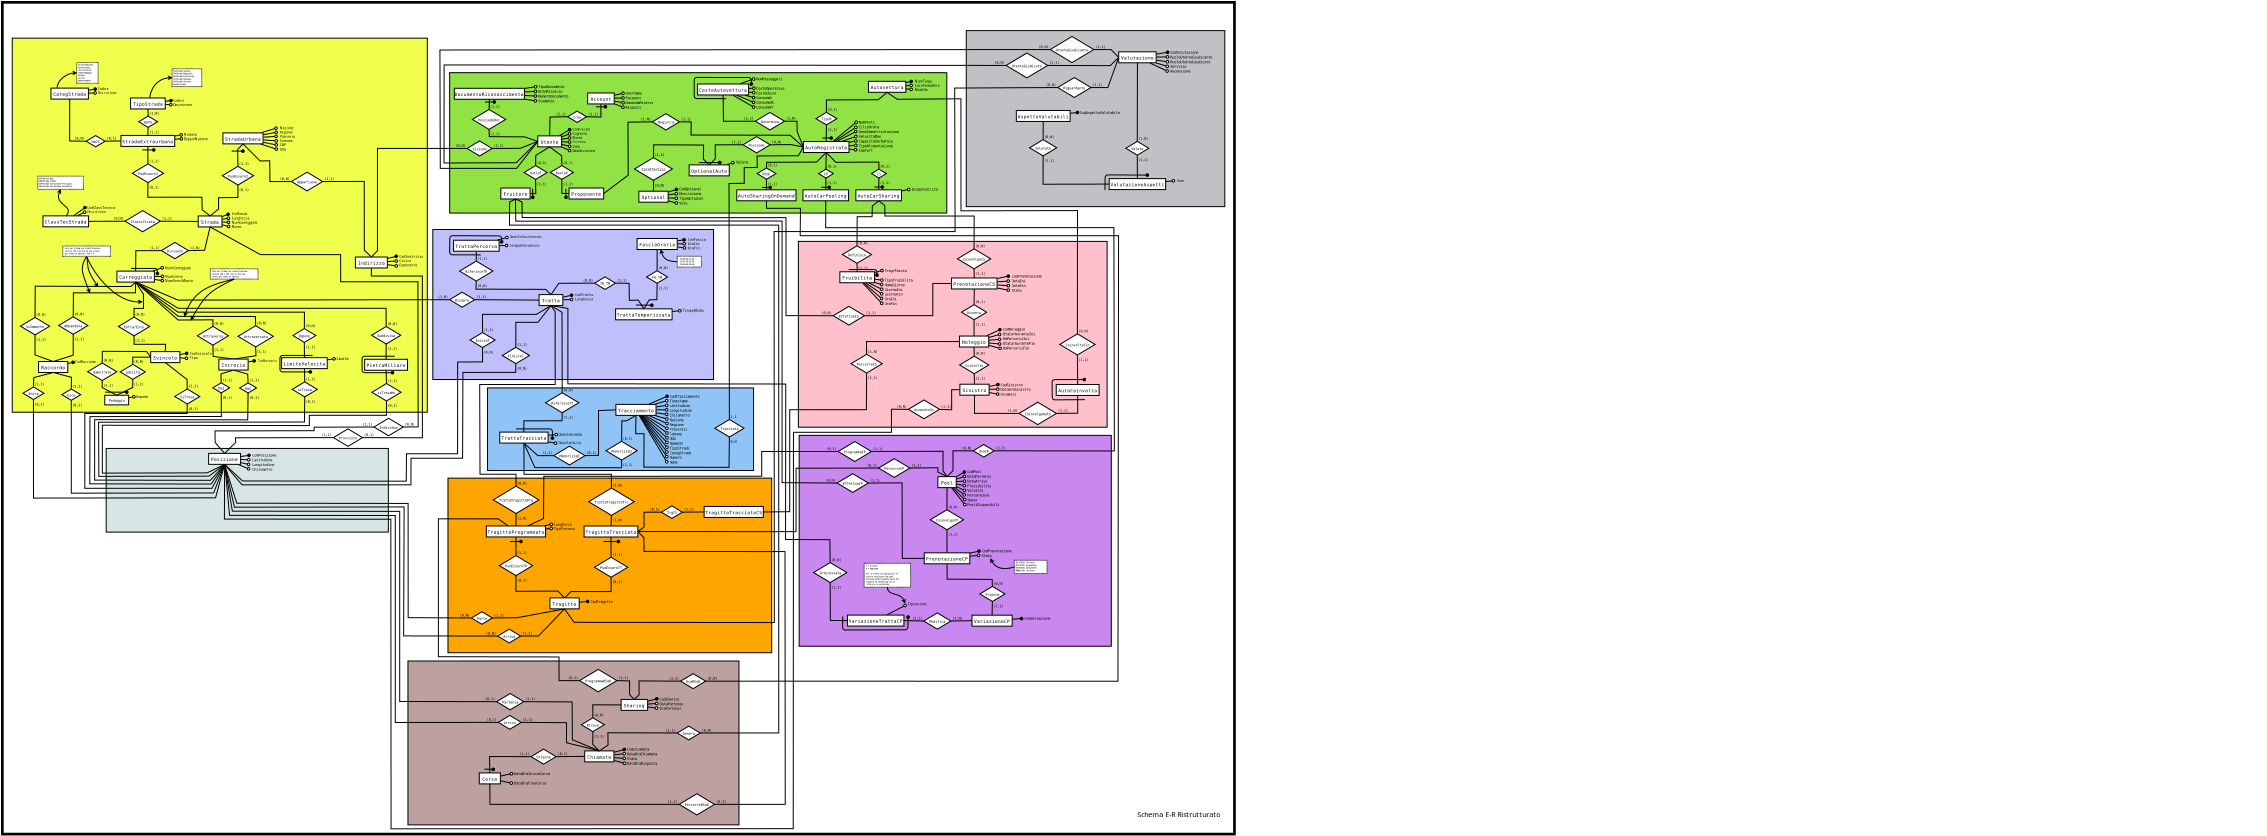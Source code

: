 <?xml version="1.0" encoding="UTF-8"?>
<dia:diagram xmlns:dia="http://www.lysator.liu.se/~alla/dia/">
  <dia:layer name="CGenerale" visible="true">
    <dia:object type="Standard - Box" version="0" id="O0">
      <dia:attribute name="obj_pos">
        <dia:point val="0,-36.3"/>
      </dia:attribute>
      <dia:attribute name="obj_bb">
        <dia:rectangle val="-0.05,-36.35;53.85,2.845e-015"/>
      </dia:attribute>
      <dia:attribute name="elem_corner">
        <dia:point val="0,-36.3"/>
      </dia:attribute>
      <dia:attribute name="elem_width">
        <dia:real val="53.8"/>
      </dia:attribute>
      <dia:attribute name="elem_height">
        <dia:real val="36.25"/>
      </dia:attribute>
      <dia:attribute name="show_background">
        <dia:boolean val="true"/>
      </dia:attribute>
    </dia:object>
    <dia:object type="Standard - Box" version="0" id="O1">
      <dia:attribute name="obj_pos">
        <dia:point val="-5.668,-101.112"/>
      </dia:attribute>
      <dia:attribute name="obj_bb">
        <dia:rectangle val="-5.918,-101.362;225.407,54.961"/>
      </dia:attribute>
      <dia:attribute name="elem_corner">
        <dia:point val="-5.668,-101.112"/>
      </dia:attribute>
      <dia:attribute name="elem_width">
        <dia:real val="230.825"/>
      </dia:attribute>
      <dia:attribute name="elem_height">
        <dia:real val="155.823"/>
      </dia:attribute>
      <dia:attribute name="border_width">
        <dia:real val="0.5"/>
      </dia:attribute>
      <dia:attribute name="show_background">
        <dia:boolean val="true"/>
      </dia:attribute>
    </dia:object>
    <dia:object type="Standard - Text" version="1" id="O2">
      <dia:attribute name="obj_pos">
        <dia:point val="206.937,51.565"/>
      </dia:attribute>
      <dia:attribute name="obj_bb">
        <dia:rectangle val="206.937,50.21;222.065,51.845"/>
      </dia:attribute>
      <dia:attribute name="text">
        <dia:composite type="text">
          <dia:attribute name="string">
            <dia:string>#Schema E-R Ristrutturato#</dia:string>
          </dia:attribute>
          <dia:attribute name="font">
            <dia:font family="sans" style="0" name="Helvetica"/>
          </dia:attribute>
          <dia:attribute name="height">
            <dia:real val="1.693"/>
          </dia:attribute>
          <dia:attribute name="pos">
            <dia:point val="206.937,51.565"/>
          </dia:attribute>
          <dia:attribute name="color">
            <dia:color val="#000000"/>
          </dia:attribute>
          <dia:attribute name="alignment">
            <dia:enum val="0"/>
          </dia:attribute>
        </dia:composite>
      </dia:attribute>
      <dia:attribute name="valign">
        <dia:enum val="3"/>
      </dia:attribute>
    </dia:object>
  </dia:layer>
  <dia:layer name="CAreaSocial" visible="true">
    <dia:object type="Standard - Box" version="0" id="O3">
      <dia:attribute name="obj_pos">
        <dia:point val="174.914,-95.818"/>
      </dia:attribute>
      <dia:attribute name="obj_bb">
        <dia:rectangle val="174.864,-95.868;223.402,-62.786"/>
      </dia:attribute>
      <dia:attribute name="elem_corner">
        <dia:point val="174.914,-95.818"/>
      </dia:attribute>
      <dia:attribute name="elem_width">
        <dia:real val="48.438"/>
      </dia:attribute>
      <dia:attribute name="elem_height">
        <dia:real val="32.982"/>
      </dia:attribute>
      <dia:attribute name="border_width">
        <dia:real val="0.1"/>
      </dia:attribute>
      <dia:attribute name="inner_color">
        <dia:color val="#c2c0c5"/>
      </dia:attribute>
      <dia:attribute name="show_background">
        <dia:boolean val="true"/>
      </dia:attribute>
    </dia:object>
  </dia:layer>
  <dia:layer name="CTragitti" visible="true">
    <dia:object type="Standard - Box" version="0" id="O4">
      <dia:attribute name="obj_pos">
        <dia:point val="77.818,-11.974"/>
      </dia:attribute>
      <dia:attribute name="obj_bb">
        <dia:rectangle val="77.768,-12.024;138.516,20.788"/>
      </dia:attribute>
      <dia:attribute name="elem_corner">
        <dia:point val="77.818,-11.974"/>
      </dia:attribute>
      <dia:attribute name="elem_width">
        <dia:real val="60.648"/>
      </dia:attribute>
      <dia:attribute name="elem_height">
        <dia:real val="32.711"/>
      </dia:attribute>
      <dia:attribute name="border_width">
        <dia:real val="0.1"/>
      </dia:attribute>
      <dia:attribute name="inner_color">
        <dia:color val="#ffa500"/>
      </dia:attribute>
      <dia:attribute name="show_background">
        <dia:boolean val="true"/>
      </dia:attribute>
    </dia:object>
  </dia:layer>
  <dia:layer name="CTracciamento" visible="true">
    <dia:object type="Standard - Box" version="0" id="O5">
      <dia:attribute name="obj_pos">
        <dia:point val="85.225,-28.877"/>
      </dia:attribute>
      <dia:attribute name="obj_bb">
        <dia:rectangle val="85.175,-28.927;135.114,-13.351"/>
      </dia:attribute>
      <dia:attribute name="elem_corner">
        <dia:point val="85.225,-28.877"/>
      </dia:attribute>
      <dia:attribute name="elem_width">
        <dia:real val="49.839"/>
      </dia:attribute>
      <dia:attribute name="elem_height">
        <dia:real val="15.476"/>
      </dia:attribute>
      <dia:attribute name="border_width">
        <dia:real val="0.1"/>
      </dia:attribute>
      <dia:attribute name="inner_color">
        <dia:color val="#90c4f6"/>
      </dia:attribute>
      <dia:attribute name="show_background">
        <dia:boolean val="true"/>
      </dia:attribute>
    </dia:object>
  </dia:layer>
  <dia:layer name="CTratte" visible="true">
    <dia:object type="Standard - Box" version="0" id="O6">
      <dia:attribute name="obj_pos">
        <dia:point val="74.978,-58.552"/>
      </dia:attribute>
      <dia:attribute name="obj_bb">
        <dia:rectangle val="74.928,-58.602;127.623,-30.398"/>
      </dia:attribute>
      <dia:attribute name="elem_corner">
        <dia:point val="74.978,-58.552"/>
      </dia:attribute>
      <dia:attribute name="elem_width">
        <dia:real val="52.595"/>
      </dia:attribute>
      <dia:attribute name="elem_height">
        <dia:real val="28.104"/>
      </dia:attribute>
      <dia:attribute name="border_width">
        <dia:real val="0.1"/>
      </dia:attribute>
      <dia:attribute name="inner_color">
        <dia:color val="#bfbffb"/>
      </dia:attribute>
      <dia:attribute name="show_background">
        <dia:boolean val="true"/>
      </dia:attribute>
    </dia:object>
  </dia:layer>
  <dia:layer name="CStrade" visible="true">
    <dia:object type="Standard - Box" version="0" id="O7">
      <dia:attribute name="obj_pos">
        <dia:point val="-3.811,-94.403"/>
      </dia:attribute>
      <dia:attribute name="obj_bb">
        <dia:rectangle val="-3.861,-94.453;73.997,-24.273"/>
      </dia:attribute>
      <dia:attribute name="elem_corner">
        <dia:point val="-3.811,-94.403"/>
      </dia:attribute>
      <dia:attribute name="elem_width">
        <dia:real val="77.758"/>
      </dia:attribute>
      <dia:attribute name="elem_height">
        <dia:real val="70.08"/>
      </dia:attribute>
      <dia:attribute name="border_width">
        <dia:real val="0.1"/>
      </dia:attribute>
      <dia:attribute name="inner_color">
        <dia:color val="#efff4b"/>
      </dia:attribute>
      <dia:attribute name="show_background">
        <dia:boolean val="true"/>
      </dia:attribute>
    </dia:object>
  </dia:layer>
  <dia:layer name="CPosizione" visible="true">
    <dia:object type="Standard - Box" version="0" id="O8">
      <dia:attribute name="obj_pos">
        <dia:point val="13.784,-17.54"/>
      </dia:attribute>
      <dia:attribute name="obj_bb">
        <dia:rectangle val="13.734,-17.59;66.698,-1.816"/>
      </dia:attribute>
      <dia:attribute name="elem_corner">
        <dia:point val="13.784,-17.54"/>
      </dia:attribute>
      <dia:attribute name="elem_width">
        <dia:real val="52.864"/>
      </dia:attribute>
      <dia:attribute name="elem_height">
        <dia:real val="15.674"/>
      </dia:attribute>
      <dia:attribute name="border_width">
        <dia:real val="0.1"/>
      </dia:attribute>
      <dia:attribute name="inner_color">
        <dia:color val="#d8e5e5"/>
      </dia:attribute>
      <dia:attribute name="show_background">
        <dia:boolean val="true"/>
      </dia:attribute>
    </dia:object>
  </dia:layer>
  <dia:layer name="CRegistrazione" visible="true">
    <dia:object type="Standard - Box" version="0" id="O9">
      <dia:attribute name="obj_pos">
        <dia:point val="78.135,-87.932"/>
      </dia:attribute>
      <dia:attribute name="obj_bb">
        <dia:rectangle val="78.085,-87.982;171.32,-61.586"/>
      </dia:attribute>
      <dia:attribute name="elem_corner">
        <dia:point val="78.135,-87.932"/>
      </dia:attribute>
      <dia:attribute name="elem_width">
        <dia:real val="93.134"/>
      </dia:attribute>
      <dia:attribute name="elem_height">
        <dia:real val="26.296"/>
      </dia:attribute>
      <dia:attribute name="border_width">
        <dia:real val="0.1"/>
      </dia:attribute>
      <dia:attribute name="inner_color">
        <dia:color val="#91e244"/>
      </dia:attribute>
      <dia:attribute name="show_background">
        <dia:boolean val="true"/>
      </dia:attribute>
    </dia:object>
  </dia:layer>
  <dia:layer name="CCarSharing" visible="true">
    <dia:object type="Standard - Box" version="0" id="O10">
      <dia:attribute name="obj_pos">
        <dia:point val="143.463,-56.326"/>
      </dia:attribute>
      <dia:attribute name="obj_bb">
        <dia:rectangle val="143.413,-56.376;201.353,-21.469"/>
      </dia:attribute>
      <dia:attribute name="elem_corner">
        <dia:point val="143.463,-56.326"/>
      </dia:attribute>
      <dia:attribute name="elem_width">
        <dia:real val="57.84"/>
      </dia:attribute>
      <dia:attribute name="elem_height">
        <dia:real val="34.808"/>
      </dia:attribute>
      <dia:attribute name="border_width">
        <dia:real val="0.1"/>
      </dia:attribute>
      <dia:attribute name="inner_color">
        <dia:color val="#ffc0cb"/>
      </dia:attribute>
      <dia:attribute name="show_background">
        <dia:boolean val="true"/>
      </dia:attribute>
    </dia:object>
  </dia:layer>
  <dia:layer name="CCarPooling" visible="true">
    <dia:object type="Standard - Box" version="0" id="O11">
      <dia:attribute name="obj_pos">
        <dia:point val="143.611,-19.99"/>
      </dia:attribute>
      <dia:attribute name="obj_bb">
        <dia:rectangle val="143.561,-20.04;202.136,19.569"/>
      </dia:attribute>
      <dia:attribute name="elem_corner">
        <dia:point val="143.611,-19.99"/>
      </dia:attribute>
      <dia:attribute name="elem_width">
        <dia:real val="58.475"/>
      </dia:attribute>
      <dia:attribute name="elem_height">
        <dia:real val="39.509"/>
      </dia:attribute>
      <dia:attribute name="border_width">
        <dia:real val="0.1"/>
      </dia:attribute>
      <dia:attribute name="inner_color">
        <dia:color val="#c888f0"/>
      </dia:attribute>
      <dia:attribute name="show_background">
        <dia:boolean val="true"/>
      </dia:attribute>
    </dia:object>
  </dia:layer>
  <dia:layer name="CRideSharing" visible="true">
    <dia:object type="Standard - Box" version="0" id="O12">
      <dia:attribute name="obj_pos">
        <dia:point val="70.321,22.283"/>
      </dia:attribute>
      <dia:attribute name="obj_bb">
        <dia:rectangle val="70.271,22.233;132.382,53.033"/>
      </dia:attribute>
      <dia:attribute name="elem_corner">
        <dia:point val="70.321,22.283"/>
      </dia:attribute>
      <dia:attribute name="elem_width">
        <dia:real val="62.011"/>
      </dia:attribute>
      <dia:attribute name="elem_height">
        <dia:real val="30.701"/>
      </dia:attribute>
      <dia:attribute name="border_width">
        <dia:real val="0.1"/>
      </dia:attribute>
      <dia:attribute name="inner_color">
        <dia:color val="#bda1a1"/>
      </dia:attribute>
      <dia:attribute name="show_background">
        <dia:boolean val="true"/>
      </dia:attribute>
    </dia:object>
  </dia:layer>
  <dia:layer name="Note" visible="true">
    <dia:group>
      <dia:object type="Standard - Box" version="0" id="O13">
        <dia:attribute name="obj_pos">
          <dia:point val="0.984,-68.548"/>
        </dia:attribute>
        <dia:attribute name="obj_bb">
          <dia:rectangle val="0.934,-68.598;9.567,-66.019"/>
        </dia:attribute>
        <dia:attribute name="elem_corner">
          <dia:point val="0.984,-68.548"/>
        </dia:attribute>
        <dia:attribute name="elem_width">
          <dia:real val="8.533"/>
        </dia:attribute>
        <dia:attribute name="elem_height">
          <dia:real val="2.479"/>
        </dia:attribute>
        <dia:attribute name="border_width">
          <dia:real val="0.1"/>
        </dia:attribute>
        <dia:attribute name="show_background">
          <dia:boolean val="true"/>
        </dia:attribute>
        <dia:attribute name="line_style">
          <dia:enum val="4"/>
        </dia:attribute>
      </dia:object>
      <dia:object type="Standard - Text" version="1" id="O14">
        <dia:attribute name="obj_pos">
          <dia:point val="1.199,-67.981"/>
        </dia:attribute>
        <dia:attribute name="obj_bb">
          <dia:rectangle val="1.199,-68.296;9.037,-66.392"/>
        </dia:attribute>
        <dia:attribute name="text">
          <dia:composite type="text">
            <dia:attribute name="string">
              <dia:string>#AUT=Autostrade
SRU=Strade Urbane
SXP=Strade Extraurbane Principali
SXS=Strade Extraurbane Secondarie#</dia:string>
            </dia:attribute>
            <dia:attribute name="font">
              <dia:font family="monospace" style="0" name="Courier"/>
            </dia:attribute>
            <dia:attribute name="height">
              <dia:real val="0.494"/>
            </dia:attribute>
            <dia:attribute name="pos">
              <dia:point val="1.199,-67.981"/>
            </dia:attribute>
            <dia:attribute name="color">
              <dia:color val="#000000"/>
            </dia:attribute>
            <dia:attribute name="alignment">
              <dia:enum val="0"/>
            </dia:attribute>
          </dia:composite>
        </dia:attribute>
        <dia:attribute name="valign">
          <dia:enum val="3"/>
        </dia:attribute>
      </dia:object>
    </dia:group>
    <dia:group>
      <dia:object type="Standard - Box" version="0" id="O15">
        <dia:attribute name="obj_pos">
          <dia:point val="26.143,-88.677"/>
        </dia:attribute>
        <dia:attribute name="obj_bb">
          <dia:rectangle val="26.093,-88.727;31.739,-85.281"/>
        </dia:attribute>
        <dia:attribute name="elem_corner">
          <dia:point val="26.143,-88.677"/>
        </dia:attribute>
        <dia:attribute name="elem_width">
          <dia:real val="5.545"/>
        </dia:attribute>
        <dia:attribute name="elem_height">
          <dia:real val="3.346"/>
        </dia:attribute>
        <dia:attribute name="border_width">
          <dia:real val="0.1"/>
        </dia:attribute>
        <dia:attribute name="show_background">
          <dia:boolean val="true"/>
        </dia:attribute>
        <dia:attribute name="line_style">
          <dia:enum val="4"/>
        </dia:attribute>
      </dia:object>
      <dia:object type="Standard - Text" version="1" id="O16">
        <dia:attribute name="obj_pos">
          <dia:point val="26.359,-88.11"/>
        </dia:attribute>
        <dia:attribute name="obj_bb">
          <dia:rectangle val="26.359,-88.425;31.346,-85.533"/>
        </dia:attribute>
        <dia:attribute name="text">
          <dia:composite type="text">
            <dia:attribute name="string">
              <dia:string>#SS=Strada Statale
SR=Strada Regionale
SP=Strada Provinciale
SC=Strada Comunale
SV=Strada Vicinale
A=Autostrada#</dia:string>
            </dia:attribute>
            <dia:attribute name="font">
              <dia:font family="monospace" style="0" name="Courier"/>
            </dia:attribute>
            <dia:attribute name="height">
              <dia:real val="0.494"/>
            </dia:attribute>
            <dia:attribute name="pos">
              <dia:point val="26.359,-88.11"/>
            </dia:attribute>
            <dia:attribute name="color">
              <dia:color val="#000000"/>
            </dia:attribute>
            <dia:attribute name="alignment">
              <dia:enum val="0"/>
            </dia:attribute>
          </dia:composite>
        </dia:attribute>
        <dia:attribute name="valign">
          <dia:enum val="3"/>
        </dia:attribute>
      </dia:object>
    </dia:group>
    <dia:object type="Standard - BezierLine" version="0" id="O17">
      <dia:attribute name="obj_pos">
        <dia:point val="26.143,-87.004"/>
      </dia:attribute>
      <dia:attribute name="obj_bb">
        <dia:rectangle val="21.896,-87.33;26.143,-83.113"/>
      </dia:attribute>
      <dia:attribute name="bez_points">
        <dia:point val="26.143,-87.004"/>
        <dia:point val="23.032,-86.852"/>
        <dia:point val="22.037,-84.512"/>
        <dia:point val="21.95,-83.166"/>
      </dia:attribute>
      <dia:attribute name="corner_types">
        <dia:enum val="0"/>
        <dia:enum val="0"/>
      </dia:attribute>
      <dia:attribute name="start_arrow">
        <dia:enum val="22"/>
      </dia:attribute>
      <dia:attribute name="start_arrow_length">
        <dia:real val="0.5"/>
      </dia:attribute>
      <dia:attribute name="start_arrow_width">
        <dia:real val="0.5"/>
      </dia:attribute>
      <dia:connections>
        <dia:connection handle="0" to="O15" connection="3"/>
      </dia:connections>
    </dia:object>
    <dia:group>
      <dia:object type="Standard - Box" version="0" id="O18">
        <dia:attribute name="obj_pos">
          <dia:point val="8.272,-89.847"/>
        </dia:attribute>
        <dia:attribute name="obj_bb">
          <dia:rectangle val="8.222,-89.897;12.317,-85.895"/>
        </dia:attribute>
        <dia:attribute name="elem_corner">
          <dia:point val="8.272,-89.847"/>
        </dia:attribute>
        <dia:attribute name="elem_width">
          <dia:real val="3.995"/>
        </dia:attribute>
        <dia:attribute name="elem_height">
          <dia:real val="3.902"/>
        </dia:attribute>
        <dia:attribute name="border_width">
          <dia:real val="0.1"/>
        </dia:attribute>
        <dia:attribute name="show_background">
          <dia:boolean val="true"/>
        </dia:attribute>
        <dia:attribute name="line_style">
          <dia:enum val="4"/>
        </dia:attribute>
      </dia:object>
      <dia:object type="Standard - Text" version="1" id="O19">
        <dia:attribute name="obj_pos">
          <dia:point val="8.488,-89.28"/>
        </dia:attribute>
        <dia:attribute name="obj_bb">
          <dia:rectangle val="8.488,-89.595;12.05,-86.209"/>
        </dia:attribute>
        <dia:attribute name="text">
          <dia:composite type="text">
            <dia:attribute name="string">
              <dia:string>#dir=diramazione
var=variante
racc=raccordo
radd=raddoppio
bis=bis
ter=ter
quater=quater#</dia:string>
            </dia:attribute>
            <dia:attribute name="font">
              <dia:font family="monospace" style="0" name="Courier"/>
            </dia:attribute>
            <dia:attribute name="height">
              <dia:real val="0.494"/>
            </dia:attribute>
            <dia:attribute name="pos">
              <dia:point val="8.488,-89.28"/>
            </dia:attribute>
            <dia:attribute name="color">
              <dia:color val="#000000"/>
            </dia:attribute>
            <dia:attribute name="alignment">
              <dia:enum val="0"/>
            </dia:attribute>
          </dia:composite>
        </dia:attribute>
        <dia:attribute name="valign">
          <dia:enum val="3"/>
        </dia:attribute>
      </dia:object>
    </dia:group>
    <dia:object type="Standard - BezierLine" version="0" id="O20">
      <dia:attribute name="obj_pos">
        <dia:point val="4.604,-85.097"/>
      </dia:attribute>
      <dia:attribute name="obj_bb">
        <dia:rectangle val="4.553,-88.237;8.272,-85.046"/>
      </dia:attribute>
      <dia:attribute name="bez_points">
        <dia:point val="4.604,-85.097"/>
        <dia:point val="4.633,-86.618"/>
        <dia:point val="6.505,-87.846"/>
        <dia:point val="8.272,-87.896"/>
      </dia:attribute>
      <dia:attribute name="corner_types">
        <dia:enum val="0"/>
        <dia:enum val="0"/>
      </dia:attribute>
      <dia:attribute name="end_arrow">
        <dia:enum val="22"/>
      </dia:attribute>
      <dia:attribute name="end_arrow_length">
        <dia:real val="0.5"/>
      </dia:attribute>
      <dia:attribute name="end_arrow_width">
        <dia:real val="0.5"/>
      </dia:attribute>
      <dia:connections>
        <dia:connection handle="3" to="O18" connection="3"/>
      </dia:connections>
    </dia:object>
    <dia:object type="Standard - BezierLine" version="0" id="O21">
      <dia:attribute name="obj_pos">
        <dia:point val="6.333,-61.117"/>
      </dia:attribute>
      <dia:attribute name="obj_bb">
        <dia:rectangle val="4.632,-66.069;6.742,-61.047"/>
      </dia:attribute>
      <dia:attribute name="bez_points">
        <dia:point val="6.333,-61.117"/>
        <dia:point val="7.864,-63.172"/>
        <dia:point val="3.928,-62.997"/>
        <dia:point val="5.25,-66.069"/>
      </dia:attribute>
      <dia:attribute name="corner_types">
        <dia:enum val="0"/>
        <dia:enum val="0"/>
      </dia:attribute>
      <dia:attribute name="end_arrow">
        <dia:enum val="22"/>
      </dia:attribute>
      <dia:attribute name="end_arrow_length">
        <dia:real val="0.5"/>
      </dia:attribute>
      <dia:attribute name="end_arrow_width">
        <dia:real val="0.5"/>
      </dia:attribute>
      <dia:connections>
        <dia:connection handle="3" to="O13" connection="6"/>
      </dia:connections>
    </dia:object>
    <dia:group>
      <dia:object type="Standard - Box" version="0" id="O22">
        <dia:attribute name="obj_pos">
          <dia:point val="33.297,-51.203"/>
        </dia:attribute>
        <dia:attribute name="obj_bb">
          <dia:rectangle val="33.247,-51.253;42.286,-49.214"/>
        </dia:attribute>
        <dia:attribute name="elem_corner">
          <dia:point val="33.297,-51.203"/>
        </dia:attribute>
        <dia:attribute name="elem_width">
          <dia:real val="8.939"/>
        </dia:attribute>
        <dia:attribute name="elem_height">
          <dia:real val="1.939"/>
        </dia:attribute>
        <dia:attribute name="border_width">
          <dia:real val="0.1"/>
        </dia:attribute>
        <dia:attribute name="show_background">
          <dia:boolean val="true"/>
        </dia:attribute>
        <dia:attribute name="line_style">
          <dia:enum val="4"/>
        </dia:attribute>
      </dia:object>
      <dia:object type="Standard - Text" version="1" id="O23">
        <dia:attribute name="obj_pos">
          <dia:point val="33.623,-50.581"/>
        </dia:attribute>
        <dia:attribute name="obj_bb">
          <dia:rectangle val="33.623,-50.896;41.935,-49.486"/>
        </dia:attribute>
        <dia:attribute name="text">
          <dia:composite type="text">
            <dia:attribute name="string">
              <dia:string>#Solo per strade con classificazione
tecnica SUR e SXS (con al più una
corsia per senso di marcia)#</dia:string>
            </dia:attribute>
            <dia:attribute name="font">
              <dia:font family="monospace" style="0" name="Courier"/>
            </dia:attribute>
            <dia:attribute name="height">
              <dia:real val="0.494"/>
            </dia:attribute>
            <dia:attribute name="pos">
              <dia:point val="33.623,-50.581"/>
            </dia:attribute>
            <dia:attribute name="color">
              <dia:color val="#000000"/>
            </dia:attribute>
            <dia:attribute name="alignment">
              <dia:enum val="0"/>
            </dia:attribute>
          </dia:composite>
        </dia:attribute>
        <dia:attribute name="valign">
          <dia:enum val="3"/>
        </dia:attribute>
      </dia:object>
    </dia:group>
    <dia:object type="Standard - BezierLine" version="0" id="O24">
      <dia:attribute name="obj_pos">
        <dia:point val="37.766,-49.264"/>
      </dia:attribute>
      <dia:attribute name="obj_bb">
        <dia:rectangle val="28.334,-49.324;37.827,-42.287"/>
      </dia:attribute>
      <dia:attribute name="bez_points">
        <dia:point val="37.766,-49.264"/>
        <dia:point val="33.531,-48.25"/>
        <dia:point val="30.208,-47.288"/>
        <dia:point val="28.436,-42.287"/>
      </dia:attribute>
      <dia:attribute name="corner_types">
        <dia:enum val="0"/>
        <dia:enum val="0"/>
      </dia:attribute>
      <dia:attribute name="end_arrow">
        <dia:enum val="22"/>
      </dia:attribute>
      <dia:attribute name="end_arrow_length">
        <dia:real val="0.5"/>
      </dia:attribute>
      <dia:attribute name="end_arrow_width">
        <dia:real val="0.5"/>
      </dia:attribute>
      <dia:connections>
        <dia:connection handle="0" to="O22" connection="6"/>
      </dia:connections>
    </dia:object>
    <dia:object type="Standard - BezierLine" version="0" id="O25">
      <dia:attribute name="obj_pos">
        <dia:point val="37.766,-49.264"/>
      </dia:attribute>
      <dia:attribute name="obj_bb">
        <dia:rectangle val="29.625,-49.331;37.833,-41.565"/>
      </dia:attribute>
      <dia:attribute name="bez_points">
        <dia:point val="37.766,-49.264"/>
        <dia:point val="33.094,-47.026"/>
        <dia:point val="32.219,-46.151"/>
        <dia:point val="29.639,-41.565"/>
      </dia:attribute>
      <dia:attribute name="corner_types">
        <dia:enum val="0"/>
        <dia:enum val="0"/>
      </dia:attribute>
      <dia:attribute name="end_arrow">
        <dia:enum val="22"/>
      </dia:attribute>
      <dia:attribute name="end_arrow_length">
        <dia:real val="0.5"/>
      </dia:attribute>
      <dia:attribute name="end_arrow_width">
        <dia:real val="0.5"/>
      </dia:attribute>
      <dia:connections>
        <dia:connection handle="0" to="O22" connection="6"/>
      </dia:connections>
    </dia:object>
    <dia:object type="Standard - BezierLine" version="0" id="O26">
      <dia:attribute name="obj_pos">
        <dia:point val="10.12,-53.528"/>
      </dia:attribute>
      <dia:attribute name="obj_bb">
        <dia:rectangle val="10.056,-53.593;20.544,-44.627"/>
      </dia:attribute>
      <dia:attribute name="bez_points">
        <dia:point val="10.12,-53.528"/>
        <dia:point val="11.624,-49.693"/>
        <dia:point val="15.997,-44.73"/>
        <dia:point val="20.544,-45.036"/>
      </dia:attribute>
      <dia:attribute name="corner_types">
        <dia:enum val="0"/>
        <dia:enum val="0"/>
      </dia:attribute>
      <dia:attribute name="end_arrow">
        <dia:enum val="22"/>
      </dia:attribute>
      <dia:attribute name="end_arrow_length">
        <dia:real val="0.5"/>
      </dia:attribute>
      <dia:attribute name="end_arrow_width">
        <dia:real val="0.5"/>
      </dia:attribute>
      <dia:connections>
        <dia:connection handle="0" to="O35" connection="6"/>
      </dia:connections>
    </dia:object>
    <dia:object type="Standard - BezierLine" version="0" id="O27">
      <dia:attribute name="obj_pos">
        <dia:point val="10.12,-53.528"/>
      </dia:attribute>
      <dia:attribute name="obj_bb">
        <dia:rectangle val="9.268,-53.596;10.806,-46.676"/>
      </dia:attribute>
      <dia:attribute name="bez_points">
        <dia:point val="10.12,-53.528"/>
        <dia:point val="8.651,-51.136"/>
        <dia:point val="9.447,-50.196"/>
        <dia:point val="10.706,-46.676"/>
      </dia:attribute>
      <dia:attribute name="corner_types">
        <dia:enum val="0"/>
        <dia:enum val="0"/>
      </dia:attribute>
      <dia:attribute name="end_arrow">
        <dia:enum val="22"/>
      </dia:attribute>
      <dia:attribute name="end_arrow_length">
        <dia:real val="0.5"/>
      </dia:attribute>
      <dia:attribute name="end_arrow_width">
        <dia:real val="0.5"/>
      </dia:attribute>
      <dia:connections>
        <dia:connection handle="0" to="O35" connection="6"/>
      </dia:connections>
    </dia:object>
    <dia:object type="Standard - BezierLine" version="0" id="O28">
      <dia:attribute name="obj_pos">
        <dia:point val="10.12,-53.528"/>
      </dia:attribute>
      <dia:attribute name="obj_bb">
        <dia:rectangle val="10.062,-53.587;12.285,-47.813"/>
      </dia:attribute>
      <dia:attribute name="bez_points">
        <dia:point val="10.12,-53.528"/>
        <dia:point val="10.531,-51.486"/>
        <dia:point val="9.912,-51.279"/>
        <dia:point val="12.28,-47.813"/>
      </dia:attribute>
      <dia:attribute name="corner_types">
        <dia:enum val="0"/>
        <dia:enum val="0"/>
      </dia:attribute>
      <dia:attribute name="end_arrow">
        <dia:enum val="22"/>
      </dia:attribute>
      <dia:attribute name="end_arrow_length">
        <dia:real val="0.5"/>
      </dia:attribute>
      <dia:attribute name="end_arrow_width">
        <dia:real val="0.5"/>
      </dia:attribute>
      <dia:connections>
        <dia:connection handle="0" to="O35" connection="6"/>
      </dia:connections>
    </dia:object>
    <dia:group>
      <dia:object type="Standard - Box" version="0" id="O29">
        <dia:attribute name="obj_pos">
          <dia:point val="120.772,-53.541"/>
        </dia:attribute>
        <dia:attribute name="obj_bb">
          <dia:rectangle val="120.722,-53.591;125.338,-51.461"/>
        </dia:attribute>
        <dia:attribute name="elem_corner">
          <dia:point val="120.772,-53.541"/>
        </dia:attribute>
        <dia:attribute name="elem_width">
          <dia:real val="4.516"/>
        </dia:attribute>
        <dia:attribute name="elem_height">
          <dia:real val="2.03"/>
        </dia:attribute>
        <dia:attribute name="border_width">
          <dia:real val="0.1"/>
        </dia:attribute>
        <dia:attribute name="show_background">
          <dia:boolean val="true"/>
        </dia:attribute>
        <dia:attribute name="line_style">
          <dia:enum val="4"/>
        </dia:attribute>
      </dia:object>
      <dia:object type="Standard - Text" version="1" id="O30">
        <dia:attribute name="obj_pos">
          <dia:point val="121.28,-52.904"/>
        </dia:attribute>
        <dia:attribute name="obj_bb">
          <dia:rectangle val="121.28,-53.219;124.605,-51.808"/>
        </dia:attribute>
        <dia:attribute name="text">
          <dia:composite type="text">
            <dia:attribute name="string">
              <dia:string>#F1=08:00-12:00
F2=12:00-20:00
F3=20:00-24:00#</dia:string>
            </dia:attribute>
            <dia:attribute name="font">
              <dia:font family="monospace" style="0" name="Courier"/>
            </dia:attribute>
            <dia:attribute name="height">
              <dia:real val="0.494"/>
            </dia:attribute>
            <dia:attribute name="pos">
              <dia:point val="121.28,-52.904"/>
            </dia:attribute>
            <dia:attribute name="color">
              <dia:color val="#000000"/>
            </dia:attribute>
            <dia:attribute name="alignment">
              <dia:enum val="0"/>
            </dia:attribute>
          </dia:composite>
        </dia:attribute>
        <dia:attribute name="valign">
          <dia:enum val="3"/>
        </dia:attribute>
      </dia:object>
    </dia:group>
    <dia:object type="Standard - BezierLine" version="0" id="O31">
      <dia:attribute name="obj_pos">
        <dia:point val="120.772,-52.526"/>
      </dia:attribute>
      <dia:attribute name="obj_bb">
        <dia:rectangle val="117.538,-54.785;120.823,-52.475"/>
      </dia:attribute>
      <dia:attribute name="bez_points">
        <dia:point val="120.772,-52.526"/>
        <dia:point val="118.866,-52.566"/>
        <dia:point val="118.222,-53.014"/>
        <dia:point val="117.667,-54.785"/>
      </dia:attribute>
      <dia:attribute name="corner_types">
        <dia:enum val="0"/>
        <dia:enum val="0"/>
      </dia:attribute>
      <dia:attribute name="end_arrow">
        <dia:enum val="22"/>
      </dia:attribute>
      <dia:attribute name="end_arrow_length">
        <dia:real val="0.5"/>
      </dia:attribute>
      <dia:attribute name="end_arrow_width">
        <dia:real val="0.5"/>
      </dia:attribute>
      <dia:connections>
        <dia:connection handle="0" to="O29" connection="3"/>
      </dia:connections>
    </dia:object>
    <dia:group>
      <dia:object type="Standard - Box" version="0" id="O32">
        <dia:attribute name="obj_pos">
          <dia:point val="183.913,3.416"/>
        </dia:attribute>
        <dia:attribute name="obj_bb">
          <dia:rectangle val="183.863,3.366;190.093,5.945"/>
        </dia:attribute>
        <dia:attribute name="elem_corner">
          <dia:point val="183.913,3.416"/>
        </dia:attribute>
        <dia:attribute name="elem_width">
          <dia:real val="6.13"/>
        </dia:attribute>
        <dia:attribute name="elem_height">
          <dia:real val="2.479"/>
        </dia:attribute>
        <dia:attribute name="border_width">
          <dia:real val="0.1"/>
        </dia:attribute>
        <dia:attribute name="show_background">
          <dia:boolean val="true"/>
        </dia:attribute>
        <dia:attribute name="line_style">
          <dia:enum val="4"/>
        </dia:attribute>
      </dia:object>
      <dia:object type="Standard - Text" version="1" id="O33">
        <dia:attribute name="obj_pos">
          <dia:point val="184.128,3.982"/>
        </dia:attribute>
        <dia:attribute name="obj_bb">
          <dia:rectangle val="184.128,3.667;189.353,5.572"/>
        </dia:attribute>
        <dia:attribute name="text">
          <dia:composite type="text">
            <dia:attribute name="string">
              <dia:string>#IN_ATTESA (fruitore)
ACCETTATA (proponente)
RIFIUTATA (proponente)
ANNULLATA (fruitore)#</dia:string>
            </dia:attribute>
            <dia:attribute name="font">
              <dia:font family="monospace" style="0" name="Courier"/>
            </dia:attribute>
            <dia:attribute name="height">
              <dia:real val="0.494"/>
            </dia:attribute>
            <dia:attribute name="pos">
              <dia:point val="184.128,3.982"/>
            </dia:attribute>
            <dia:attribute name="color">
              <dia:color val="#000000"/>
            </dia:attribute>
            <dia:attribute name="alignment">
              <dia:enum val="0"/>
            </dia:attribute>
          </dia:composite>
        </dia:attribute>
        <dia:attribute name="valign">
          <dia:enum val="3"/>
        </dia:attribute>
      </dia:object>
    </dia:group>
    <dia:object type="Standard - BezierLine" version="0" id="O34">
      <dia:attribute name="obj_pos">
        <dia:point val="183.913,4.655"/>
      </dia:attribute>
      <dia:attribute name="obj_bb">
        <dia:rectangle val="179.45,3.112;183.976,5.023"/>
      </dia:attribute>
      <dia:attribute name="bez_points">
        <dia:point val="183.913,4.655"/>
        <dia:point val="182.006,5.297"/>
        <dia:point val="180.406,4.985"/>
        <dia:point val="179.47,3.112"/>
      </dia:attribute>
      <dia:attribute name="corner_types">
        <dia:enum val="0"/>
        <dia:enum val="0"/>
      </dia:attribute>
      <dia:attribute name="end_arrow">
        <dia:enum val="22"/>
      </dia:attribute>
      <dia:attribute name="end_arrow_length">
        <dia:real val="0.5"/>
      </dia:attribute>
      <dia:attribute name="end_arrow_width">
        <dia:real val="0.5"/>
      </dia:attribute>
      <dia:connections>
        <dia:connection handle="0" to="O32" connection="3"/>
      </dia:connections>
    </dia:object>
    <dia:group>
      <dia:object type="Standard - Box" version="0" id="O35">
        <dia:attribute name="obj_pos">
          <dia:point val="5.651,-55.467"/>
        </dia:attribute>
        <dia:attribute name="obj_bb">
          <dia:rectangle val="5.601,-55.517;14.64,-53.478"/>
        </dia:attribute>
        <dia:attribute name="elem_corner">
          <dia:point val="5.651,-55.467"/>
        </dia:attribute>
        <dia:attribute name="elem_width">
          <dia:real val="8.939"/>
        </dia:attribute>
        <dia:attribute name="elem_height">
          <dia:real val="1.939"/>
        </dia:attribute>
        <dia:attribute name="border_width">
          <dia:real val="0.1"/>
        </dia:attribute>
        <dia:attribute name="show_background">
          <dia:boolean val="true"/>
        </dia:attribute>
        <dia:attribute name="line_style">
          <dia:enum val="4"/>
        </dia:attribute>
      </dia:object>
      <dia:object type="Standard - Text" version="1" id="O36">
        <dia:attribute name="obj_pos">
          <dia:point val="6.064,-54.889"/>
        </dia:attribute>
        <dia:attribute name="obj_bb">
          <dia:rectangle val="6.064,-55.204;14.377,-53.794"/>
        </dia:attribute>
        <dia:attribute name="text">
          <dia:composite type="text">
            <dia:attribute name="string">
              <dia:string>#Solo per strade con classificazione
tecnica SXS (con più di una corsia
per senso di marcia), SXP e A#</dia:string>
            </dia:attribute>
            <dia:attribute name="font">
              <dia:font family="monospace" style="0" name="Courier"/>
            </dia:attribute>
            <dia:attribute name="height">
              <dia:real val="0.494"/>
            </dia:attribute>
            <dia:attribute name="pos">
              <dia:point val="6.064,-54.889"/>
            </dia:attribute>
            <dia:attribute name="color">
              <dia:color val="#000000"/>
            </dia:attribute>
            <dia:attribute name="alignment">
              <dia:enum val="0"/>
            </dia:attribute>
          </dia:composite>
        </dia:attribute>
        <dia:attribute name="valign">
          <dia:enum val="3"/>
        </dia:attribute>
      </dia:object>
    </dia:group>
    <dia:group>
      <dia:object type="Standard - Box" version="0" id="O37">
        <dia:attribute name="obj_pos">
          <dia:point val="155.79,3.983"/>
        </dia:attribute>
        <dia:attribute name="obj_bb">
          <dia:rectangle val="155.74,3.933;164.531,8.507"/>
        </dia:attribute>
        <dia:attribute name="elem_corner">
          <dia:point val="155.79,3.983"/>
        </dia:attribute>
        <dia:attribute name="elem_width">
          <dia:real val="8.691"/>
        </dia:attribute>
        <dia:attribute name="elem_height">
          <dia:real val="4.474"/>
        </dia:attribute>
        <dia:attribute name="border_width">
          <dia:real val="0.1"/>
        </dia:attribute>
        <dia:attribute name="show_background">
          <dia:boolean val="true"/>
        </dia:attribute>
        <dia:attribute name="line_style">
          <dia:enum val="4"/>
        </dia:attribute>
      </dia:object>
      <dia:object type="Standard - Text" version="1" id="O38">
        <dia:attribute name="obj_pos">
          <dia:point val="156.145,4.596"/>
        </dia:attribute>
        <dia:attribute name="obj_bb">
          <dia:rectangle val="156.145,4.281;163.983,8.161"/>
        </dia:attribute>
        <dia:attribute name="text">
          <dia:composite type="text">
            <dia:attribute name="string">
              <dia:string>#E = Elimina
A = Aggiunge

Per le tratte con operazione "E"
occorre verificare che esse
facciano effettivamente parte del
tragitto di CarPooling cui si
riferisce la variazione#</dia:string>
            </dia:attribute>
            <dia:attribute name="font">
              <dia:font family="monospace" style="0" name="Courier"/>
            </dia:attribute>
            <dia:attribute name="height">
              <dia:real val="0.494"/>
            </dia:attribute>
            <dia:attribute name="pos">
              <dia:point val="156.145,4.596"/>
            </dia:attribute>
            <dia:attribute name="color">
              <dia:color val="#000000"/>
            </dia:attribute>
            <dia:attribute name="alignment">
              <dia:enum val="0"/>
            </dia:attribute>
          </dia:composite>
        </dia:attribute>
        <dia:attribute name="valign">
          <dia:enum val="3"/>
        </dia:attribute>
      </dia:object>
      <dia:object type="Standard - BezierLine" version="0" id="O39">
        <dia:attribute name="obj_pos">
          <dia:point val="160.136,8.457"/>
        </dia:attribute>
        <dia:attribute name="obj_bb">
          <dia:rectangle val="160.083,8.404;163.53,11.451"/>
        </dia:attribute>
        <dia:attribute name="bez_points">
          <dia:point val="160.136,8.457"/>
          <dia:point val="160.229,10.266"/>
          <dia:point val="162.612,9.265"/>
          <dia:point val="163.443,11.451"/>
        </dia:attribute>
        <dia:attribute name="corner_types">
          <dia:enum val="0"/>
          <dia:enum val="0"/>
        </dia:attribute>
        <dia:attribute name="end_arrow">
          <dia:enum val="22"/>
        </dia:attribute>
        <dia:attribute name="end_arrow_length">
          <dia:real val="0.5"/>
        </dia:attribute>
        <dia:attribute name="end_arrow_width">
          <dia:real val="0.5"/>
        </dia:attribute>
        <dia:connections>
          <dia:connection handle="0" to="O37" connection="6"/>
        </dia:connections>
      </dia:object>
    </dia:group>
  </dia:layer>
  <dia:layer name="Schema" visible="true" active="true">
    <dia:object type="ER - Relationship" version="0" id="O40">
      <dia:attribute name="obj_pos">
        <dia:point val="17.312,-62.097"/>
      </dia:attribute>
      <dia:attribute name="obj_bb">
        <dia:rectangle val="15.037,-62.147;26.207,-58.075"/>
      </dia:attribute>
      <dia:attribute name="elem_corner">
        <dia:point val="17.312,-62.097"/>
      </dia:attribute>
      <dia:attribute name="elem_width">
        <dia:real val="6.62"/>
      </dia:attribute>
      <dia:attribute name="elem_height">
        <dia:real val="3.972"/>
      </dia:attribute>
      <dia:attribute name="border_width">
        <dia:real val="0.1"/>
      </dia:attribute>
      <dia:attribute name="border_color">
        <dia:color val="#000000"/>
      </dia:attribute>
      <dia:attribute name="inner_color">
        <dia:color val="#ffffff"/>
      </dia:attribute>
      <dia:attribute name="name">
        <dia:string>#Classificata#</dia:string>
      </dia:attribute>
      <dia:attribute name="left_card">
        <dia:string>#(0,N)#</dia:string>
      </dia:attribute>
      <dia:attribute name="right_card">
        <dia:string>#(1,1)#</dia:string>
      </dia:attribute>
      <dia:attribute name="identifying">
        <dia:boolean val="false"/>
      </dia:attribute>
      <dia:attribute name="rotated">
        <dia:boolean val="false"/>
      </dia:attribute>
      <dia:attribute name="font">
        <dia:font family="monospace" style="0" name="Courier"/>
      </dia:attribute>
      <dia:attribute name="font_height">
        <dia:real val="0.8"/>
      </dia:attribute>
    </dia:object>
    <dia:object type="Standard - PolyLine" version="0" id="O41">
      <dia:attribute name="obj_pos">
        <dia:point val="10.489,-60.083"/>
      </dia:attribute>
      <dia:attribute name="obj_bb">
        <dia:rectangle val="10.439,-60.161;17.362,-60.032"/>
      </dia:attribute>
      <dia:attribute name="poly_points">
        <dia:point val="10.489,-60.083"/>
        <dia:point val="17.312,-60.111"/>
      </dia:attribute>
      <dia:connections>
        <dia:connection handle="0" to="O76" connection="4"/>
        <dia:connection handle="1" to="O40" connection="0"/>
      </dia:connections>
    </dia:object>
    <dia:object type="Standard - PolyLine" version="0" id="O42">
      <dia:attribute name="obj_pos">
        <dia:point val="23.932,-60.111"/>
      </dia:attribute>
      <dia:attribute name="obj_bb">
        <dia:rectangle val="23.881,-60.161;31.076,-60.014"/>
      </dia:attribute>
      <dia:attribute name="poly_points">
        <dia:point val="23.932,-60.111"/>
        <dia:point val="31.025,-60.064"/>
      </dia:attribute>
      <dia:connections>
        <dia:connection handle="0" to="O40" connection="4"/>
        <dia:connection handle="1" to="O63" connection="3"/>
      </dia:connections>
    </dia:object>
    <dia:object type="ER - Relationship" version="0" id="O43">
      <dia:attribute name="obj_pos">
        <dia:point val="10.033,-76.155"/>
      </dia:attribute>
      <dia:attribute name="obj_bb">
        <dia:rectangle val="7.758,-76.205;15.848,-73.981"/>
      </dia:attribute>
      <dia:attribute name="elem_corner">
        <dia:point val="10.033,-76.155"/>
      </dia:attribute>
      <dia:attribute name="elem_width">
        <dia:real val="3.54"/>
      </dia:attribute>
      <dia:attribute name="elem_height">
        <dia:real val="2.124"/>
      </dia:attribute>
      <dia:attribute name="border_width">
        <dia:real val="0.1"/>
      </dia:attribute>
      <dia:attribute name="border_color">
        <dia:color val="#000000"/>
      </dia:attribute>
      <dia:attribute name="inner_color">
        <dia:color val="#ffffff"/>
      </dia:attribute>
      <dia:attribute name="name">
        <dia:string>#HaCS#</dia:string>
      </dia:attribute>
      <dia:attribute name="left_card">
        <dia:string>#(0,N)#</dia:string>
      </dia:attribute>
      <dia:attribute name="right_card">
        <dia:string>#(0,1)#</dia:string>
      </dia:attribute>
      <dia:attribute name="identifying">
        <dia:boolean val="false"/>
      </dia:attribute>
      <dia:attribute name="rotated">
        <dia:boolean val="false"/>
      </dia:attribute>
      <dia:attribute name="font">
        <dia:font family="monospace" style="0" name="Courier"/>
      </dia:attribute>
      <dia:attribute name="font_height">
        <dia:real val="0.8"/>
      </dia:attribute>
    </dia:object>
    <dia:object type="ER - Relationship" version="0" id="O44">
      <dia:attribute name="obj_pos">
        <dia:point val="19.874,-79.807"/>
      </dia:attribute>
      <dia:attribute name="obj_bb">
        <dia:rectangle val="19.824,-80.957;23.464,-76.533"/>
      </dia:attribute>
      <dia:attribute name="elem_corner">
        <dia:point val="19.874,-79.807"/>
      </dia:attribute>
      <dia:attribute name="elem_width">
        <dia:real val="3.54"/>
      </dia:attribute>
      <dia:attribute name="elem_height">
        <dia:real val="2.124"/>
      </dia:attribute>
      <dia:attribute name="border_width">
        <dia:real val="0.1"/>
      </dia:attribute>
      <dia:attribute name="border_color">
        <dia:color val="#000000"/>
      </dia:attribute>
      <dia:attribute name="inner_color">
        <dia:color val="#ffffff"/>
      </dia:attribute>
      <dia:attribute name="name">
        <dia:string>#HaTS#</dia:string>
      </dia:attribute>
      <dia:attribute name="left_card">
        <dia:string>#(1,N)#</dia:string>
      </dia:attribute>
      <dia:attribute name="right_card">
        <dia:string>#(1,1)#</dia:string>
      </dia:attribute>
      <dia:attribute name="identifying">
        <dia:boolean val="false"/>
      </dia:attribute>
      <dia:attribute name="rotated">
        <dia:boolean val="true"/>
      </dia:attribute>
      <dia:attribute name="font">
        <dia:font family="monospace" style="0" name="Courier"/>
      </dia:attribute>
      <dia:attribute name="font_height">
        <dia:real val="0.8"/>
      </dia:attribute>
    </dia:object>
    <dia:object type="Standard - PolyLine" version="0" id="O45">
      <dia:attribute name="obj_pos">
        <dia:point val="13.573,-75.093"/>
      </dia:attribute>
      <dia:attribute name="obj_bb">
        <dia:rectangle val="13.522,-75.2;16.609,-75.042"/>
      </dia:attribute>
      <dia:attribute name="poly_points">
        <dia:point val="13.573,-75.093"/>
        <dia:point val="16.558,-75.149"/>
      </dia:attribute>
      <dia:connections>
        <dia:connection handle="0" to="O43" connection="4"/>
        <dia:connection handle="1" to="O57" connection="3"/>
      </dia:connections>
    </dia:object>
    <dia:object type="Standard - PolyLine" version="0" id="O46">
      <dia:attribute name="obj_pos">
        <dia:point val="21.644,-77.683"/>
      </dia:attribute>
      <dia:attribute name="obj_bb">
        <dia:rectangle val="21.541,-77.734;21.695,-76.126"/>
      </dia:attribute>
      <dia:attribute name="poly_points">
        <dia:point val="21.644,-77.683"/>
        <dia:point val="21.593,-76.178"/>
      </dia:attribute>
      <dia:connections>
        <dia:connection handle="0" to="O44" connection="6"/>
        <dia:connection handle="1" to="O57" connection="1"/>
      </dia:connections>
    </dia:object>
    <dia:object type="Standard - PolyLine" version="0" id="O47">
      <dia:attribute name="obj_pos">
        <dia:point val="21.644,-79.807"/>
      </dia:attribute>
      <dia:attribute name="obj_bb">
        <dia:rectangle val="21.553,-81.186;21.695,-79.755"/>
      </dia:attribute>
      <dia:attribute name="poly_points">
        <dia:point val="21.644,-79.807"/>
        <dia:point val="21.605,-81.135"/>
      </dia:attribute>
      <dia:connections>
        <dia:connection handle="0" to="O44" connection="2"/>
        <dia:connection handle="1" to="O49" connection="6"/>
      </dia:connections>
    </dia:object>
    <dia:object type="Standard - PolyLine" version="0" id="O48">
      <dia:attribute name="obj_pos">
        <dia:point val="10.033,-75.093"/>
      </dia:attribute>
      <dia:attribute name="obj_bb">
        <dia:rectangle val="6.896,-83.034;10.083,-75.042"/>
      </dia:attribute>
      <dia:attribute name="poly_points">
        <dia:point val="10.033,-75.093"/>
        <dia:point val="6.946,-75.139"/>
        <dia:point val="6.954,-82.984"/>
      </dia:attribute>
      <dia:connections>
        <dia:connection handle="0" to="O43" connection="0"/>
        <dia:connection handle="2" to="O55" connection="6"/>
      </dia:connections>
    </dia:object>
    <dia:group>
      <dia:object type="ER - Entity" version="0" id="O49">
        <dia:attribute name="obj_pos">
          <dia:point val="18.355,-83.193"/>
        </dia:attribute>
        <dia:attribute name="obj_bb">
          <dia:rectangle val="18.305,-83.243;24.88,-81.085"/>
        </dia:attribute>
        <dia:attribute name="elem_corner">
          <dia:point val="18.355,-83.193"/>
        </dia:attribute>
        <dia:attribute name="elem_width">
          <dia:real val="6.475"/>
        </dia:attribute>
        <dia:attribute name="elem_height">
          <dia:real val="2.058"/>
        </dia:attribute>
        <dia:attribute name="border_width">
          <dia:real val="0.1"/>
        </dia:attribute>
        <dia:attribute name="border_color">
          <dia:color val="#000000"/>
        </dia:attribute>
        <dia:attribute name="inner_color">
          <dia:color val="#ffffff"/>
        </dia:attribute>
        <dia:attribute name="name">
          <dia:string>#TipoStrada#</dia:string>
        </dia:attribute>
        <dia:attribute name="weak">
          <dia:boolean val="false"/>
        </dia:attribute>
        <dia:attribute name="associative">
          <dia:boolean val="false"/>
        </dia:attribute>
        <dia:attribute name="font">
          <dia:font family="monospace" style="0" name="Courier"/>
        </dia:attribute>
        <dia:attribute name="font_height">
          <dia:real val="1.058"/>
        </dia:attribute>
      </dia:object>
      <dia:object type="Standard - Line" version="0" id="O50">
        <dia:attribute name="obj_pos">
          <dia:point val="24.88,-82.575"/>
        </dia:attribute>
        <dia:attribute name="obj_bb">
          <dia:rectangle val="24.824,-83.023;26.232,-82.386"/>
        </dia:attribute>
        <dia:attribute name="conn_endpoints">
          <dia:point val="24.88,-82.575"/>
          <dia:point val="26.161,-82.736"/>
        </dia:attribute>
        <dia:attribute name="numcp">
          <dia:int val="1"/>
        </dia:attribute>
        <dia:attribute name="end_arrow">
          <dia:enum val="8"/>
        </dia:attribute>
        <dia:attribute name="end_arrow_length">
          <dia:real val="0.5"/>
        </dia:attribute>
        <dia:attribute name="end_arrow_width">
          <dia:real val="0.5"/>
        </dia:attribute>
        <dia:connections>
          <dia:connection handle="0" to="O49" connection="8"/>
        </dia:connections>
      </dia:object>
      <dia:object type="Standard - Line" version="0" id="O51">
        <dia:attribute name="obj_pos">
          <dia:point val="24.88,-81.987"/>
        </dia:attribute>
        <dia:attribute name="obj_bb">
          <dia:rectangle val="24.827,-82.251;26.261,-81.61"/>
        </dia:attribute>
        <dia:attribute name="conn_endpoints">
          <dia:point val="24.88,-81.987"/>
          <dia:point val="26.191,-81.917"/>
        </dia:attribute>
        <dia:attribute name="numcp">
          <dia:int val="1"/>
        </dia:attribute>
        <dia:attribute name="end_arrow">
          <dia:enum val="9"/>
        </dia:attribute>
        <dia:attribute name="end_arrow_length">
          <dia:real val="0.5"/>
        </dia:attribute>
        <dia:attribute name="end_arrow_width">
          <dia:real val="0.5"/>
        </dia:attribute>
        <dia:connections>
          <dia:connection handle="0" to="O49" connection="8"/>
        </dia:connections>
      </dia:object>
      <dia:object type="Standard - Text" version="1" id="O52">
        <dia:attribute name="obj_pos">
          <dia:point val="26.357,-82.495"/>
        </dia:attribute>
        <dia:attribute name="obj_bb">
          <dia:rectangle val="26.357,-83.135;29.562,-81.562"/>
        </dia:attribute>
        <dia:attribute name="text">
          <dia:composite type="text">
            <dia:attribute name="string">
              <dia:string>#Codice
Descrizione#</dia:string>
            </dia:attribute>
            <dia:attribute name="font">
              <dia:font family="sans" style="0" name="Helvetica"/>
            </dia:attribute>
            <dia:attribute name="height">
              <dia:real val="0.8"/>
            </dia:attribute>
            <dia:attribute name="pos">
              <dia:point val="26.357,-82.495"/>
            </dia:attribute>
            <dia:attribute name="color">
              <dia:color val="#000000"/>
            </dia:attribute>
            <dia:attribute name="alignment">
              <dia:enum val="0"/>
            </dia:attribute>
          </dia:composite>
        </dia:attribute>
        <dia:attribute name="valign">
          <dia:enum val="3"/>
        </dia:attribute>
      </dia:object>
    </dia:group>
    <dia:group>
      <dia:object type="Standard - Line" version="0" id="O53">
        <dia:attribute name="obj_pos">
          <dia:point val="10.481,-84.638"/>
        </dia:attribute>
        <dia:attribute name="obj_bb">
          <dia:rectangle val="10.423,-85.173;12.045,-84.542"/>
        </dia:attribute>
        <dia:attribute name="conn_endpoints">
          <dia:point val="10.481,-84.638"/>
          <dia:point val="11.976,-84.901"/>
        </dia:attribute>
        <dia:attribute name="numcp">
          <dia:int val="1"/>
        </dia:attribute>
        <dia:attribute name="end_arrow">
          <dia:enum val="8"/>
        </dia:attribute>
        <dia:attribute name="end_arrow_length">
          <dia:real val="0.5"/>
        </dia:attribute>
        <dia:attribute name="end_arrow_width">
          <dia:real val="0.5"/>
        </dia:attribute>
        <dia:connections>
          <dia:connection handle="0" to="O55" connection="8"/>
        </dia:connections>
      </dia:object>
      <dia:object type="Standard - Line" version="0" id="O54">
        <dia:attribute name="obj_pos">
          <dia:point val="10.482,-84.102"/>
        </dia:attribute>
        <dia:attribute name="obj_bb">
          <dia:rectangle val="10.431,-84.455;12.075,-83.813"/>
        </dia:attribute>
        <dia:attribute name="conn_endpoints">
          <dia:point val="10.482,-84.102"/>
          <dia:point val="12.005,-84.14"/>
        </dia:attribute>
        <dia:attribute name="numcp">
          <dia:int val="1"/>
        </dia:attribute>
        <dia:attribute name="end_arrow">
          <dia:enum val="9"/>
        </dia:attribute>
        <dia:attribute name="end_arrow_length">
          <dia:real val="0.5"/>
        </dia:attribute>
        <dia:attribute name="end_arrow_width">
          <dia:real val="0.5"/>
        </dia:attribute>
        <dia:connections>
          <dia:connection handle="0" to="O55" connection="8"/>
        </dia:connections>
      </dia:object>
      <dia:object type="ER - Entity" version="0" id="O55">
        <dia:attribute name="obj_pos">
          <dia:point val="3.449,-85.043"/>
        </dia:attribute>
        <dia:attribute name="obj_bb">
          <dia:rectangle val="3.399,-85.093;10.482,-82.934"/>
        </dia:attribute>
        <dia:attribute name="elem_corner">
          <dia:point val="3.449,-85.043"/>
        </dia:attribute>
        <dia:attribute name="elem_width">
          <dia:real val="6.982"/>
        </dia:attribute>
        <dia:attribute name="elem_height">
          <dia:real val="2.058"/>
        </dia:attribute>
        <dia:attribute name="border_width">
          <dia:real val="0.1"/>
        </dia:attribute>
        <dia:attribute name="border_color">
          <dia:color val="#000000"/>
        </dia:attribute>
        <dia:attribute name="inner_color">
          <dia:color val="#ffffff"/>
        </dia:attribute>
        <dia:attribute name="name">
          <dia:string>#CategStrada#</dia:string>
        </dia:attribute>
        <dia:attribute name="weak">
          <dia:boolean val="false"/>
        </dia:attribute>
        <dia:attribute name="associative">
          <dia:boolean val="false"/>
        </dia:attribute>
        <dia:attribute name="font">
          <dia:font family="monospace" style="0" name="Courier"/>
        </dia:attribute>
        <dia:attribute name="font_height">
          <dia:real val="1.058"/>
        </dia:attribute>
      </dia:object>
      <dia:object type="Standard - Text" version="1" id="O56">
        <dia:attribute name="obj_pos">
          <dia:point val="12.21,-84.696"/>
        </dia:attribute>
        <dia:attribute name="obj_bb">
          <dia:rectangle val="12.21,-85.336;15.415,-83.763"/>
        </dia:attribute>
        <dia:attribute name="text">
          <dia:composite type="text">
            <dia:attribute name="string">
              <dia:string>#Codice
Descrizione#</dia:string>
            </dia:attribute>
            <dia:attribute name="font">
              <dia:font family="sans" style="0" name="Helvetica"/>
            </dia:attribute>
            <dia:attribute name="height">
              <dia:real val="0.8"/>
            </dia:attribute>
            <dia:attribute name="pos">
              <dia:point val="12.21,-84.696"/>
            </dia:attribute>
            <dia:attribute name="color">
              <dia:color val="#000000"/>
            </dia:attribute>
            <dia:attribute name="alignment">
              <dia:enum val="0"/>
            </dia:attribute>
          </dia:composite>
        </dia:attribute>
        <dia:attribute name="valign">
          <dia:enum val="3"/>
        </dia:attribute>
      </dia:object>
    </dia:group>
    <dia:group>
      <dia:object type="ER - Entity" version="0" id="O57">
        <dia:attribute name="obj_pos">
          <dia:point val="16.558,-76.178"/>
        </dia:attribute>
        <dia:attribute name="obj_bb">
          <dia:rectangle val="16.508,-76.228;26.635,-74.07"/>
        </dia:attribute>
        <dia:attribute name="elem_corner">
          <dia:point val="16.558,-76.178"/>
        </dia:attribute>
        <dia:attribute name="elem_width">
          <dia:real val="10.028"/>
        </dia:attribute>
        <dia:attribute name="elem_height">
          <dia:real val="2.058"/>
        </dia:attribute>
        <dia:attribute name="border_width">
          <dia:real val="0.1"/>
        </dia:attribute>
        <dia:attribute name="border_color">
          <dia:color val="#000000"/>
        </dia:attribute>
        <dia:attribute name="inner_color">
          <dia:color val="#ffffff"/>
        </dia:attribute>
        <dia:attribute name="name">
          <dia:string>#StradaExtraurbana#</dia:string>
        </dia:attribute>
        <dia:attribute name="weak">
          <dia:boolean val="false"/>
        </dia:attribute>
        <dia:attribute name="associative">
          <dia:boolean val="false"/>
        </dia:attribute>
        <dia:attribute name="font">
          <dia:font family="monospace" style="0" name="Courier"/>
        </dia:attribute>
        <dia:attribute name="font_height">
          <dia:real val="1.058"/>
        </dia:attribute>
      </dia:object>
      <dia:object type="Standard - Line" version="0" id="O58">
        <dia:attribute name="obj_pos">
          <dia:point val="26.635,-76.061"/>
        </dia:attribute>
        <dia:attribute name="obj_bb">
          <dia:rectangle val="26.577,-76.602;28.199,-75.971"/>
        </dia:attribute>
        <dia:attribute name="conn_endpoints">
          <dia:point val="26.635,-76.061"/>
          <dia:point val="28.129,-76.331"/>
        </dia:attribute>
        <dia:attribute name="numcp">
          <dia:int val="1"/>
        </dia:attribute>
        <dia:attribute name="end_arrow">
          <dia:enum val="9"/>
        </dia:attribute>
        <dia:attribute name="end_arrow_length">
          <dia:real val="0.5"/>
        </dia:attribute>
        <dia:attribute name="end_arrow_width">
          <dia:real val="0.5"/>
        </dia:attribute>
        <dia:connections>
          <dia:connection handle="0" to="O57" connection="8"/>
        </dia:connections>
      </dia:object>
      <dia:object type="Standard - Line" version="0" id="O59">
        <dia:attribute name="obj_pos">
          <dia:point val="26.635,-75.473"/>
        </dia:attribute>
        <dia:attribute name="obj_bb">
          <dia:rectangle val="26.582,-75.874;28.229,-75.234"/>
        </dia:attribute>
        <dia:attribute name="conn_endpoints">
          <dia:point val="26.635,-75.473"/>
          <dia:point val="28.159,-75.57"/>
        </dia:attribute>
        <dia:attribute name="numcp">
          <dia:int val="1"/>
        </dia:attribute>
        <dia:attribute name="end_arrow">
          <dia:enum val="9"/>
        </dia:attribute>
        <dia:attribute name="end_arrow_length">
          <dia:real val="0.5"/>
        </dia:attribute>
        <dia:attribute name="end_arrow_width">
          <dia:real val="0.5"/>
        </dia:attribute>
        <dia:connections>
          <dia:connection handle="0" to="O57" connection="8"/>
        </dia:connections>
      </dia:object>
      <dia:object type="Standard - Text" version="1" id="O60">
        <dia:attribute name="obj_pos">
          <dia:point val="28.334,-76.097"/>
        </dia:attribute>
        <dia:attribute name="obj_bb">
          <dia:rectangle val="28.334,-76.737;32.559,-75.164"/>
        </dia:attribute>
        <dia:attribute name="text">
          <dia:composite type="text">
            <dia:attribute name="string">
              <dia:string>#Numero
DoppioNumero#</dia:string>
            </dia:attribute>
            <dia:attribute name="font">
              <dia:font family="sans" style="0" name="Helvetica"/>
            </dia:attribute>
            <dia:attribute name="height">
              <dia:real val="0.8"/>
            </dia:attribute>
            <dia:attribute name="pos">
              <dia:point val="28.334,-76.097"/>
            </dia:attribute>
            <dia:attribute name="color">
              <dia:color val="#000000"/>
            </dia:attribute>
            <dia:attribute name="alignment">
              <dia:enum val="0"/>
            </dia:attribute>
          </dia:composite>
        </dia:attribute>
        <dia:attribute name="valign">
          <dia:enum val="3"/>
        </dia:attribute>
      </dia:object>
    </dia:group>
    <dia:group>
      <dia:object type="Standard - Line" version="0" id="O61">
        <dia:attribute name="obj_pos">
          <dia:point val="35.521,-59.446"/>
        </dia:attribute>
        <dia:attribute name="obj_bb">
          <dia:rectangle val="35.459,-59.508;37.063,-58.802"/>
        </dia:attribute>
        <dia:attribute name="conn_endpoints">
          <dia:point val="35.521,-59.446"/>
          <dia:point val="36.995,-59.045"/>
        </dia:attribute>
        <dia:attribute name="numcp">
          <dia:int val="1"/>
        </dia:attribute>
        <dia:attribute name="end_arrow">
          <dia:enum val="9"/>
        </dia:attribute>
        <dia:attribute name="end_arrow_length">
          <dia:real val="0.5"/>
        </dia:attribute>
        <dia:attribute name="end_arrow_width">
          <dia:real val="0.5"/>
        </dia:attribute>
        <dia:connections>
          <dia:connection handle="0" to="O63" connection="8"/>
        </dia:connections>
      </dia:object>
      <dia:object type="Standard - Line" version="0" id="O62">
        <dia:attribute name="obj_pos">
          <dia:point val="35.52,-60.972"/>
        </dia:attribute>
        <dia:attribute name="obj_bb">
          <dia:rectangle val="35.455,-61.708;36.914,-60.907"/>
        </dia:attribute>
        <dia:attribute name="conn_endpoints">
          <dia:point val="35.52,-60.972"/>
          <dia:point val="36.849,-61.502"/>
        </dia:attribute>
        <dia:attribute name="numcp">
          <dia:int val="1"/>
        </dia:attribute>
        <dia:attribute name="end_arrow">
          <dia:enum val="8"/>
        </dia:attribute>
        <dia:attribute name="end_arrow_length">
          <dia:real val="0.5"/>
        </dia:attribute>
        <dia:attribute name="end_arrow_width">
          <dia:real val="0.5"/>
        </dia:attribute>
        <dia:connections>
          <dia:connection handle="0" to="O63" connection="8"/>
        </dia:connections>
      </dia:object>
      <dia:object type="ER - Entity" version="0" id="O63">
        <dia:attribute name="obj_pos">
          <dia:point val="31.025,-61.093"/>
        </dia:attribute>
        <dia:attribute name="obj_bb">
          <dia:rectangle val="30.975,-61.143;35.52,-58.985"/>
        </dia:attribute>
        <dia:attribute name="elem_corner">
          <dia:point val="31.025,-61.093"/>
        </dia:attribute>
        <dia:attribute name="elem_width">
          <dia:real val="4.445"/>
        </dia:attribute>
        <dia:attribute name="elem_height">
          <dia:real val="2.058"/>
        </dia:attribute>
        <dia:attribute name="border_width">
          <dia:real val="0.1"/>
        </dia:attribute>
        <dia:attribute name="border_color">
          <dia:color val="#000000"/>
        </dia:attribute>
        <dia:attribute name="inner_color">
          <dia:color val="#ffffff"/>
        </dia:attribute>
        <dia:attribute name="name">
          <dia:string>#Strada#</dia:string>
        </dia:attribute>
        <dia:attribute name="weak">
          <dia:boolean val="false"/>
        </dia:attribute>
        <dia:attribute name="associative">
          <dia:boolean val="false"/>
        </dia:attribute>
        <dia:attribute name="font">
          <dia:font family="monospace" style="0" name="Courier"/>
        </dia:attribute>
        <dia:attribute name="font_height">
          <dia:real val="1.058"/>
        </dia:attribute>
      </dia:object>
      <dia:object type="Standard - Line" version="0" id="O64">
        <dia:attribute name="obj_pos">
          <dia:point val="35.521,-59.961"/>
        </dia:attribute>
        <dia:attribute name="obj_bb">
          <dia:rectangle val="35.468,-60.225;37.065,-59.585"/>
        </dia:attribute>
        <dia:attribute name="conn_endpoints">
          <dia:point val="35.521,-59.961"/>
          <dia:point val="36.995,-59.894"/>
        </dia:attribute>
        <dia:attribute name="numcp">
          <dia:int val="1"/>
        </dia:attribute>
        <dia:attribute name="end_arrow">
          <dia:enum val="9"/>
        </dia:attribute>
        <dia:attribute name="end_arrow_length">
          <dia:real val="0.5"/>
        </dia:attribute>
        <dia:attribute name="end_arrow_width">
          <dia:real val="0.5"/>
        </dia:attribute>
        <dia:connections>
          <dia:connection handle="0" to="O63" connection="8"/>
        </dia:connections>
      </dia:object>
      <dia:object type="Standard - Line" version="0" id="O65">
        <dia:attribute name="obj_pos">
          <dia:point val="35.517,-60.46"/>
        </dia:attribute>
        <dia:attribute name="obj_bb">
          <dia:rectangle val="35.459,-60.986;37.035,-60.354"/>
        </dia:attribute>
        <dia:attribute name="conn_endpoints">
          <dia:point val="35.517,-60.46"/>
          <dia:point val="36.965,-60.713"/>
        </dia:attribute>
        <dia:attribute name="numcp">
          <dia:int val="1"/>
        </dia:attribute>
        <dia:attribute name="end_arrow">
          <dia:enum val="9"/>
        </dia:attribute>
        <dia:attribute name="end_arrow_length">
          <dia:real val="0.5"/>
        </dia:attribute>
        <dia:attribute name="end_arrow_width">
          <dia:real val="0.5"/>
        </dia:attribute>
        <dia:connections>
          <dia:connection handle="0" to="O63" connection="8"/>
        </dia:connections>
      </dia:object>
      <dia:object type="Standard - Text" version="1" id="O66">
        <dia:attribute name="obj_pos">
          <dia:point val="37.287,-61.239"/>
        </dia:attribute>
        <dia:attribute name="obj_bb">
          <dia:rectangle val="37.287,-61.879;41.872,-58.707"/>
        </dia:attribute>
        <dia:attribute name="text">
          <dia:composite type="text">
            <dia:attribute name="string">
              <dia:string>#CodStrada
Lunghezza
NumCarreggiate
Nome#</dia:string>
            </dia:attribute>
            <dia:attribute name="font">
              <dia:font family="sans" style="0" name="Helvetica"/>
            </dia:attribute>
            <dia:attribute name="height">
              <dia:real val="0.8"/>
            </dia:attribute>
            <dia:attribute name="pos">
              <dia:point val="37.287,-61.239"/>
            </dia:attribute>
            <dia:attribute name="color">
              <dia:color val="#000000"/>
            </dia:attribute>
            <dia:attribute name="alignment">
              <dia:enum val="0"/>
            </dia:attribute>
          </dia:composite>
        </dia:attribute>
        <dia:attribute name="valign">
          <dia:enum val="3"/>
        </dia:attribute>
      </dia:object>
    </dia:group>
    <dia:group>
      <dia:object type="Standard - Line" version="0" id="O67">
        <dia:attribute name="obj_pos">
          <dia:point val="42.898,-76.703"/>
        </dia:attribute>
        <dia:attribute name="obj_bb">
          <dia:rectangle val="42.835,-77.857;45.951,-76.64"/>
        </dia:attribute>
        <dia:attribute name="conn_endpoints">
          <dia:point val="42.898,-76.703"/>
          <dia:point val="45.884,-77.624"/>
        </dia:attribute>
        <dia:attribute name="numcp">
          <dia:int val="1"/>
        </dia:attribute>
        <dia:attribute name="end_arrow">
          <dia:enum val="9"/>
        </dia:attribute>
        <dia:attribute name="end_arrow_length">
          <dia:real val="0.5"/>
        </dia:attribute>
        <dia:attribute name="end_arrow_width">
          <dia:real val="0.5"/>
        </dia:attribute>
        <dia:connections>
          <dia:connection handle="0" to="O71" connection="8"/>
        </dia:connections>
      </dia:object>
      <dia:object type="Standard - Line" version="0" id="O68">
        <dia:attribute name="obj_pos">
          <dia:point val="43.198,-76.312"/>
        </dia:attribute>
        <dia:attribute name="obj_bb">
          <dia:rectangle val="43.139,-77.076;45.989,-76.254"/>
        </dia:attribute>
        <dia:attribute name="conn_endpoints">
          <dia:point val="43.198,-76.312"/>
          <dia:point val="45.919,-76.805"/>
        </dia:attribute>
        <dia:attribute name="numcp">
          <dia:int val="1"/>
        </dia:attribute>
        <dia:attribute name="end_arrow">
          <dia:enum val="9"/>
        </dia:attribute>
        <dia:attribute name="end_arrow_length">
          <dia:real val="0.5"/>
        </dia:attribute>
        <dia:attribute name="end_arrow_width">
          <dia:real val="0.5"/>
        </dia:attribute>
        <dia:connections>
          <dia:connection handle="0" to="O71" connection="8"/>
        </dia:connections>
      </dia:object>
      <dia:object type="Standard - Line" version="0" id="O69">
        <dia:attribute name="obj_pos">
          <dia:point val="43.195,-75.852"/>
        </dia:attribute>
        <dia:attribute name="obj_bb">
          <dia:rectangle val="43.142,-76.321;45.984,-75.68"/>
        </dia:attribute>
        <dia:attribute name="conn_endpoints">
          <dia:point val="43.195,-75.852"/>
          <dia:point val="45.913,-76.016"/>
        </dia:attribute>
        <dia:attribute name="numcp">
          <dia:int val="1"/>
        </dia:attribute>
        <dia:attribute name="end_arrow">
          <dia:enum val="9"/>
        </dia:attribute>
        <dia:attribute name="end_arrow_length">
          <dia:real val="0.5"/>
        </dia:attribute>
        <dia:attribute name="end_arrow_width">
          <dia:real val="0.5"/>
        </dia:attribute>
        <dia:connections>
          <dia:connection handle="0" to="O71" connection="8"/>
        </dia:connections>
      </dia:object>
      <dia:object type="Standard - Line" version="0" id="O70">
        <dia:attribute name="obj_pos">
          <dia:point val="43.197,-75.342"/>
        </dia:attribute>
        <dia:attribute name="obj_bb">
          <dia:rectangle val="43.144,-75.477;46.019,-74.837"/>
        </dia:attribute>
        <dia:attribute name="conn_endpoints">
          <dia:point val="43.197,-75.342"/>
          <dia:point val="45.949,-75.138"/>
        </dia:attribute>
        <dia:attribute name="numcp">
          <dia:int val="1"/>
        </dia:attribute>
        <dia:attribute name="end_arrow">
          <dia:enum val="9"/>
        </dia:attribute>
        <dia:attribute name="end_arrow_length">
          <dia:real val="0.5"/>
        </dia:attribute>
        <dia:attribute name="end_arrow_width">
          <dia:real val="0.5"/>
        </dia:attribute>
        <dia:connections>
          <dia:connection handle="0" to="O71" connection="8"/>
        </dia:connections>
      </dia:object>
      <dia:object type="ER - Entity" version="0" id="O71">
        <dia:attribute name="obj_pos">
          <dia:point val="35.658,-76.653"/>
        </dia:attribute>
        <dia:attribute name="obj_bb">
          <dia:rectangle val="35.608,-76.703;43.198,-74.544"/>
        </dia:attribute>
        <dia:attribute name="elem_corner">
          <dia:point val="35.658,-76.653"/>
        </dia:attribute>
        <dia:attribute name="elem_width">
          <dia:real val="7.49"/>
        </dia:attribute>
        <dia:attribute name="elem_height">
          <dia:real val="2.058"/>
        </dia:attribute>
        <dia:attribute name="border_width">
          <dia:real val="0.1"/>
        </dia:attribute>
        <dia:attribute name="border_color">
          <dia:color val="#000000"/>
        </dia:attribute>
        <dia:attribute name="inner_color">
          <dia:color val="#ffffff"/>
        </dia:attribute>
        <dia:attribute name="name">
          <dia:string>#StradaUrbana#</dia:string>
        </dia:attribute>
        <dia:attribute name="weak">
          <dia:boolean val="false"/>
        </dia:attribute>
        <dia:attribute name="associative">
          <dia:boolean val="false"/>
        </dia:attribute>
        <dia:attribute name="font">
          <dia:font family="monospace" style="0" name="Courier"/>
        </dia:attribute>
        <dia:attribute name="font_height">
          <dia:real val="1.058"/>
        </dia:attribute>
      </dia:object>
      <dia:object type="Standard - Line" version="0" id="O72">
        <dia:attribute name="obj_pos">
          <dia:point val="43.197,-74.884"/>
        </dia:attribute>
        <dia:attribute name="obj_bb">
          <dia:rectangle val="43.138,-74.942;46.012,-74.082"/>
        </dia:attribute>
        <dia:attribute name="conn_endpoints">
          <dia:point val="43.197,-74.884"/>
          <dia:point val="45.942,-74.349"/>
        </dia:attribute>
        <dia:attribute name="numcp">
          <dia:int val="1"/>
        </dia:attribute>
        <dia:attribute name="end_arrow">
          <dia:enum val="9"/>
        </dia:attribute>
        <dia:attribute name="end_arrow_length">
          <dia:real val="0.5"/>
        </dia:attribute>
        <dia:attribute name="end_arrow_width">
          <dia:real val="0.5"/>
        </dia:attribute>
        <dia:connections>
          <dia:connection handle="0" to="O71" connection="8"/>
        </dia:connections>
      </dia:object>
      <dia:object type="Standard - Line" version="0" id="O73">
        <dia:attribute name="obj_pos">
          <dia:point val="42.724,-74.56"/>
        </dia:attribute>
        <dia:attribute name="obj_bb">
          <dia:rectangle val="42.661,-74.623;46.01,-73.3"/>
        </dia:attribute>
        <dia:attribute name="conn_endpoints">
          <dia:point val="42.724,-74.56"/>
          <dia:point val="45.942,-73.53"/>
        </dia:attribute>
        <dia:attribute name="numcp">
          <dia:int val="1"/>
        </dia:attribute>
        <dia:attribute name="end_arrow">
          <dia:enum val="9"/>
        </dia:attribute>
        <dia:attribute name="end_arrow_length">
          <dia:real val="0.5"/>
        </dia:attribute>
        <dia:attribute name="end_arrow_width">
          <dia:real val="0.5"/>
        </dia:attribute>
        <dia:connections>
          <dia:connection handle="0" to="O71" connection="8"/>
        </dia:connections>
      </dia:object>
      <dia:object type="Standard - Text" version="1" id="O74">
        <dia:attribute name="obj_pos">
          <dia:point val="46.323,-77.332"/>
        </dia:attribute>
        <dia:attribute name="obj_bb">
          <dia:rectangle val="46.323,-77.972;48.855,-73.199"/>
        </dia:attribute>
        <dia:attribute name="text">
          <dia:composite type="text">
            <dia:attribute name="string">
              <dia:string>#Nazione
Regione
Provincia
Comune
CAP
DUG#</dia:string>
            </dia:attribute>
            <dia:attribute name="font">
              <dia:font family="sans" style="0" name="Helvetica"/>
            </dia:attribute>
            <dia:attribute name="height">
              <dia:real val="0.8"/>
            </dia:attribute>
            <dia:attribute name="pos">
              <dia:point val="46.323,-77.332"/>
            </dia:attribute>
            <dia:attribute name="color">
              <dia:color val="#000000"/>
            </dia:attribute>
            <dia:attribute name="alignment">
              <dia:enum val="0"/>
            </dia:attribute>
          </dia:composite>
        </dia:attribute>
        <dia:attribute name="valign">
          <dia:enum val="3"/>
        </dia:attribute>
      </dia:object>
    </dia:group>
    <dia:group>
      <dia:object type="Standard - Text" version="1" id="O75">
        <dia:attribute name="obj_pos">
          <dia:point val="10.251,-62.377"/>
        </dia:attribute>
        <dia:attribute name="obj_bb">
          <dia:rectangle val="10.251,-63.017;14.919,-61.444"/>
        </dia:attribute>
        <dia:attribute name="text">
          <dia:composite type="text">
            <dia:attribute name="string">
              <dia:string>#CodClassTecnica
Descrizione#</dia:string>
            </dia:attribute>
            <dia:attribute name="font">
              <dia:font family="sans" style="0" name="Helvetica"/>
            </dia:attribute>
            <dia:attribute name="height">
              <dia:real val="0.8"/>
            </dia:attribute>
            <dia:attribute name="pos">
              <dia:point val="10.251,-62.377"/>
            </dia:attribute>
            <dia:attribute name="color">
              <dia:color val="#000000"/>
            </dia:attribute>
            <dia:attribute name="alignment">
              <dia:enum val="0"/>
            </dia:attribute>
          </dia:composite>
        </dia:attribute>
        <dia:attribute name="valign">
          <dia:enum val="3"/>
        </dia:attribute>
      </dia:object>
      <dia:object type="ER - Entity" version="0" id="O76">
        <dia:attribute name="obj_pos">
          <dia:point val="1.949,-61.112"/>
        </dia:attribute>
        <dia:attribute name="obj_bb">
          <dia:rectangle val="1.899,-61.162;10.504,-59.003"/>
        </dia:attribute>
        <dia:attribute name="elem_corner">
          <dia:point val="1.949,-61.112"/>
        </dia:attribute>
        <dia:attribute name="elem_width">
          <dia:real val="8.505"/>
        </dia:attribute>
        <dia:attribute name="elem_height">
          <dia:real val="2.058"/>
        </dia:attribute>
        <dia:attribute name="border_width">
          <dia:real val="0.1"/>
        </dia:attribute>
        <dia:attribute name="border_color">
          <dia:color val="#000000"/>
        </dia:attribute>
        <dia:attribute name="inner_color">
          <dia:color val="#ffffff"/>
        </dia:attribute>
        <dia:attribute name="name">
          <dia:string>#ClassTecStrada#</dia:string>
        </dia:attribute>
        <dia:attribute name="weak">
          <dia:boolean val="false"/>
        </dia:attribute>
        <dia:attribute name="associative">
          <dia:boolean val="false"/>
        </dia:attribute>
        <dia:attribute name="font">
          <dia:font family="monospace" style="0" name="Courier"/>
        </dia:attribute>
        <dia:attribute name="font_height">
          <dia:real val="1.058"/>
        </dia:attribute>
      </dia:object>
      <dia:object type="Standard - Line" version="0" id="O77">
        <dia:attribute name="obj_pos">
          <dia:point val="7.706,-61.16"/>
        </dia:attribute>
        <dia:attribute name="obj_bb">
          <dia:rectangle val="7.637,-62.921;10.075,-61.09"/>
        </dia:attribute>
        <dia:attribute name="conn_endpoints">
          <dia:point val="7.706,-61.16"/>
          <dia:point val="10.006,-62.806"/>
        </dia:attribute>
        <dia:attribute name="numcp">
          <dia:int val="1"/>
        </dia:attribute>
        <dia:attribute name="end_arrow">
          <dia:enum val="8"/>
        </dia:attribute>
        <dia:attribute name="end_arrow_length">
          <dia:real val="0.5"/>
        </dia:attribute>
        <dia:attribute name="end_arrow_width">
          <dia:real val="0.5"/>
        </dia:attribute>
        <dia:connections>
          <dia:connection handle="0" to="O76" connection="8"/>
        </dia:connections>
      </dia:object>
      <dia:object type="Standard - Line" version="0" id="O78">
        <dia:attribute name="obj_pos">
          <dia:point val="8.425,-61.161"/>
        </dia:attribute>
        <dia:attribute name="obj_bb">
          <dia:rectangle val="8.358,-62.108;10.072,-61.095"/>
        </dia:attribute>
        <dia:attribute name="conn_endpoints">
          <dia:point val="8.425,-61.161"/>
          <dia:point val="10.006,-61.928"/>
        </dia:attribute>
        <dia:attribute name="numcp">
          <dia:int val="1"/>
        </dia:attribute>
        <dia:attribute name="end_arrow">
          <dia:enum val="9"/>
        </dia:attribute>
        <dia:attribute name="end_arrow_length">
          <dia:real val="0.5"/>
        </dia:attribute>
        <dia:attribute name="end_arrow_width">
          <dia:real val="0.5"/>
        </dia:attribute>
        <dia:connections>
          <dia:connection handle="0" to="O76" connection="8"/>
        </dia:connections>
      </dia:object>
    </dia:group>
    <dia:object type="ER - Relationship" version="0" id="O79">
      <dia:attribute name="obj_pos">
        <dia:point val="24.116,-56.128"/>
      </dia:attribute>
      <dia:attribute name="obj_bb">
        <dia:rectangle val="21.841,-56.178;31.471,-53.03"/>
      </dia:attribute>
      <dia:attribute name="elem_corner">
        <dia:point val="24.116,-56.128"/>
      </dia:attribute>
      <dia:attribute name="elem_width">
        <dia:real val="5.08"/>
      </dia:attribute>
      <dia:attribute name="elem_height">
        <dia:real val="3.048"/>
      </dia:attribute>
      <dia:attribute name="border_width">
        <dia:real val="0.1"/>
      </dia:attribute>
      <dia:attribute name="border_color">
        <dia:color val="#000000"/>
      </dia:attribute>
      <dia:attribute name="inner_color">
        <dia:color val="#ffffff"/>
      </dia:attribute>
      <dia:attribute name="name">
        <dia:string>#DivisaIn#</dia:string>
      </dia:attribute>
      <dia:attribute name="left_card">
        <dia:string>#(1,1)#</dia:string>
      </dia:attribute>
      <dia:attribute name="right_card">
        <dia:string>#(1,N)#</dia:string>
      </dia:attribute>
      <dia:attribute name="identifying">
        <dia:boolean val="false"/>
      </dia:attribute>
      <dia:attribute name="rotated">
        <dia:boolean val="false"/>
      </dia:attribute>
      <dia:attribute name="font">
        <dia:font family="monospace" style="0" name="Courier"/>
      </dia:attribute>
      <dia:attribute name="font_height">
        <dia:real val="0.8"/>
      </dia:attribute>
    </dia:object>
    <dia:object type="Standard - PolyLine" version="0" id="O80">
      <dia:attribute name="obj_pos">
        <dia:point val="19.31,-50.758"/>
      </dia:attribute>
      <dia:attribute name="obj_bb">
        <dia:rectangle val="19.259,-54.654;24.166,-50.707"/>
      </dia:attribute>
      <dia:attribute name="poly_points">
        <dia:point val="19.31,-50.758"/>
        <dia:point val="19.343,-54.582"/>
        <dia:point val="24.116,-54.604"/>
      </dia:attribute>
      <dia:connections>
        <dia:connection handle="0" to="O83" connection="1"/>
        <dia:connection handle="2" to="O79" connection="0"/>
      </dia:connections>
    </dia:object>
    <dia:object type="Standard - PolyLine" version="0" id="O81">
      <dia:attribute name="obj_pos">
        <dia:point val="29.196,-54.604"/>
      </dia:attribute>
      <dia:attribute name="obj_bb">
        <dia:rectangle val="29.145,-59.095;33.316,-54.553"/>
      </dia:attribute>
      <dia:attribute name="poly_points">
        <dia:point val="29.196,-54.604"/>
        <dia:point val="32.22,-54.664"/>
        <dia:point val="33.255,-59.035"/>
      </dia:attribute>
      <dia:connections>
        <dia:connection handle="0" to="O79" connection="4"/>
        <dia:connection handle="2" to="O63" connection="6"/>
      </dia:connections>
    </dia:object>
    <dia:group>
      <dia:object type="Standard - Line" version="0" id="O82">
        <dia:attribute name="obj_pos">
          <dia:point val="22.837,-49.757"/>
        </dia:attribute>
        <dia:attribute name="obj_bb">
          <dia:rectangle val="22.787,-50.09;24.687,-49.449"/>
        </dia:attribute>
        <dia:attribute name="conn_endpoints">
          <dia:point val="22.837,-49.757"/>
          <dia:point val="24.616,-49.772"/>
        </dia:attribute>
        <dia:attribute name="numcp">
          <dia:int val="1"/>
        </dia:attribute>
        <dia:attribute name="end_arrow">
          <dia:enum val="9"/>
        </dia:attribute>
        <dia:attribute name="end_arrow_length">
          <dia:real val="0.5"/>
        </dia:attribute>
        <dia:attribute name="end_arrow_width">
          <dia:real val="0.5"/>
        </dia:attribute>
        <dia:connections>
          <dia:connection handle="0" to="O83" connection="8"/>
        </dia:connections>
      </dia:object>
      <dia:object type="ER - Entity" version="0" id="O83">
        <dia:attribute name="obj_pos">
          <dia:point val="15.805,-50.758"/>
        </dia:attribute>
        <dia:attribute name="obj_bb">
          <dia:rectangle val="15.755,-50.807;22.837,-48.649"/>
        </dia:attribute>
        <dia:attribute name="elem_corner">
          <dia:point val="15.805,-50.758"/>
        </dia:attribute>
        <dia:attribute name="elem_width">
          <dia:real val="6.982"/>
        </dia:attribute>
        <dia:attribute name="elem_height">
          <dia:real val="2.058"/>
        </dia:attribute>
        <dia:attribute name="border_width">
          <dia:real val="0.1"/>
        </dia:attribute>
        <dia:attribute name="border_color">
          <dia:color val="#000000"/>
        </dia:attribute>
        <dia:attribute name="inner_color">
          <dia:color val="#ffffff"/>
        </dia:attribute>
        <dia:attribute name="name">
          <dia:string>#Carreggiata#</dia:string>
        </dia:attribute>
        <dia:attribute name="weak">
          <dia:boolean val="false"/>
        </dia:attribute>
        <dia:attribute name="associative">
          <dia:boolean val="false"/>
        </dia:attribute>
        <dia:attribute name="font">
          <dia:font family="monospace" style="0" name="Courier"/>
        </dia:attribute>
        <dia:attribute name="font_height">
          <dia:real val="1.058"/>
        </dia:attribute>
      </dia:object>
      <dia:object type="Standard - Line" version="0" id="O84">
        <dia:attribute name="obj_pos">
          <dia:point val="22.555,-50.807"/>
        </dia:attribute>
        <dia:attribute name="obj_bb">
          <dia:rectangle val="22.492,-51.7;24.64,-50.743"/>
        </dia:attribute>
        <dia:attribute name="conn_endpoints">
          <dia:point val="22.555,-50.807"/>
          <dia:point val="24.573,-51.474"/>
        </dia:attribute>
        <dia:attribute name="numcp">
          <dia:int val="1"/>
        </dia:attribute>
        <dia:attribute name="end_arrow">
          <dia:enum val="9"/>
        </dia:attribute>
        <dia:attribute name="end_arrow_length">
          <dia:real val="0.5"/>
        </dia:attribute>
        <dia:attribute name="end_arrow_width">
          <dia:real val="0.5"/>
        </dia:attribute>
        <dia:connections>
          <dia:connection handle="0" to="O83" connection="8"/>
        </dia:connections>
      </dia:object>
      <dia:object type="Standard - PolyLine" version="0" id="O85">
        <dia:attribute name="obj_pos">
          <dia:point val="18.446,-51.259"/>
        </dia:attribute>
        <dia:attribute name="obj_bb">
          <dia:rectangle val="18.396,-51.309;23.698,-49.994"/>
        </dia:attribute>
        <dia:attribute name="poly_points">
          <dia:point val="18.446,-51.259"/>
          <dia:point val="23.344,-51.259"/>
          <dia:point val="23.387,-50.064"/>
        </dia:attribute>
        <dia:attribute name="end_arrow">
          <dia:enum val="8"/>
        </dia:attribute>
        <dia:attribute name="end_arrow_length">
          <dia:real val="0.5"/>
        </dia:attribute>
        <dia:attribute name="end_arrow_width">
          <dia:real val="0.5"/>
        </dia:attribute>
        <dia:attribute name="corner_radius">
          <dia:real val="0.5"/>
        </dia:attribute>
      </dia:object>
      <dia:object type="Standard - Text" version="1" id="O86">
        <dia:attribute name="obj_pos">
          <dia:point val="24.822,-51.129"/>
        </dia:attribute>
        <dia:attribute name="obj_bb">
          <dia:rectangle val="24.822,-51.769;29.465,-48.596"/>
        </dia:attribute>
        <dia:attribute name="text">
          <dia:composite type="text">
            <dia:attribute name="string">
              <dia:string>#NumCarreggiata

NumCorsie
NumSensiMarcia#</dia:string>
            </dia:attribute>
            <dia:attribute name="font">
              <dia:font family="sans" style="0" name="Helvetica"/>
            </dia:attribute>
            <dia:attribute name="height">
              <dia:real val="0.8"/>
            </dia:attribute>
            <dia:attribute name="pos">
              <dia:point val="24.822,-51.129"/>
            </dia:attribute>
            <dia:attribute name="color">
              <dia:color val="#000000"/>
            </dia:attribute>
            <dia:attribute name="alignment">
              <dia:enum val="0"/>
            </dia:attribute>
          </dia:composite>
        </dia:attribute>
        <dia:attribute name="valign">
          <dia:enum val="3"/>
        </dia:attribute>
      </dia:object>
      <dia:object type="Standard - Line" version="0" id="O87">
        <dia:attribute name="obj_pos">
          <dia:point val="22.837,-49.197"/>
        </dia:attribute>
        <dia:attribute name="obj_bb">
          <dia:rectangle val="22.78,-49.287;24.666,-48.653"/>
        </dia:attribute>
        <dia:attribute name="conn_endpoints">
          <dia:point val="22.837,-49.197"/>
          <dia:point val="24.596,-48.933"/>
        </dia:attribute>
        <dia:attribute name="numcp">
          <dia:int val="1"/>
        </dia:attribute>
        <dia:attribute name="end_arrow">
          <dia:enum val="9"/>
        </dia:attribute>
        <dia:attribute name="end_arrow_length">
          <dia:real val="0.5"/>
        </dia:attribute>
        <dia:attribute name="end_arrow_width">
          <dia:real val="0.5"/>
        </dia:attribute>
        <dia:connections>
          <dia:connection handle="0" to="O83" connection="8"/>
        </dia:connections>
      </dia:object>
    </dia:group>
    <dia:object type="ER - Relationship" version="0" id="O88">
      <dia:attribute name="obj_pos">
        <dia:point val="4.88,-42.208"/>
      </dia:attribute>
      <dia:attribute name="obj_bb">
        <dia:rectangle val="4.83,-43.358;10.395,-37.779"/>
      </dia:attribute>
      <dia:attribute name="elem_corner">
        <dia:point val="4.88,-42.208"/>
      </dia:attribute>
      <dia:attribute name="elem_width">
        <dia:real val="5.465"/>
      </dia:attribute>
      <dia:attribute name="elem_height">
        <dia:real val="3.279"/>
      </dia:attribute>
      <dia:attribute name="border_width">
        <dia:real val="0.1"/>
      </dia:attribute>
      <dia:attribute name="border_color">
        <dia:color val="#000000"/>
      </dia:attribute>
      <dia:attribute name="inner_color">
        <dia:color val="#ffffff"/>
      </dia:attribute>
      <dia:attribute name="name">
        <dia:string>#Abbandona#</dia:string>
      </dia:attribute>
      <dia:attribute name="left_card">
        <dia:string>#(0,N)#</dia:string>
      </dia:attribute>
      <dia:attribute name="right_card">
        <dia:string>#(1,1)#</dia:string>
      </dia:attribute>
      <dia:attribute name="identifying">
        <dia:boolean val="false"/>
      </dia:attribute>
      <dia:attribute name="rotated">
        <dia:boolean val="true"/>
      </dia:attribute>
      <dia:attribute name="font">
        <dia:font family="monospace" style="0" name="Courier"/>
      </dia:attribute>
      <dia:attribute name="font_height">
        <dia:real val="0.8"/>
      </dia:attribute>
    </dia:object>
    <dia:object type="ER - Relationship" version="0" id="O89">
      <dia:attribute name="obj_pos">
        <dia:point val="-2.276,-42.084"/>
      </dia:attribute>
      <dia:attribute name="obj_bb">
        <dia:rectangle val="-2.326,-43.234;3.239,-37.655"/>
      </dia:attribute>
      <dia:attribute name="elem_corner">
        <dia:point val="-2.276,-42.084"/>
      </dia:attribute>
      <dia:attribute name="elem_width">
        <dia:real val="5.465"/>
      </dia:attribute>
      <dia:attribute name="elem_height">
        <dia:real val="3.279"/>
      </dia:attribute>
      <dia:attribute name="border_width">
        <dia:real val="0.1"/>
      </dia:attribute>
      <dia:attribute name="border_color">
        <dia:color val="#000000"/>
      </dia:attribute>
      <dia:attribute name="inner_color">
        <dia:color val="#ffffff"/>
      </dia:attribute>
      <dia:attribute name="name">
        <dia:string>#SiImmette#</dia:string>
      </dia:attribute>
      <dia:attribute name="left_card">
        <dia:string>#(0,N)#</dia:string>
      </dia:attribute>
      <dia:attribute name="right_card">
        <dia:string>#(1,1)#</dia:string>
      </dia:attribute>
      <dia:attribute name="identifying">
        <dia:boolean val="false"/>
      </dia:attribute>
      <dia:attribute name="rotated">
        <dia:boolean val="true"/>
      </dia:attribute>
      <dia:attribute name="font">
        <dia:font family="monospace" style="0" name="Courier"/>
      </dia:attribute>
      <dia:attribute name="font_height">
        <dia:real val="0.8"/>
      </dia:attribute>
    </dia:object>
    <dia:object type="Standard - PolyLine" version="0" id="O90">
      <dia:attribute name="obj_pos">
        <dia:point val="3.854,-33.827"/>
      </dia:attribute>
      <dia:attribute name="obj_bb">
        <dia:rectangle val="0.403,-38.855;3.918,-33.763"/>
      </dia:attribute>
      <dia:attribute name="poly_points">
        <dia:point val="3.854,-33.827"/>
        <dia:point val="0.453,-35.05"/>
        <dia:point val="0.457,-38.805"/>
      </dia:attribute>
      <dia:connections>
        <dia:connection handle="0" to="O118" connection="1"/>
        <dia:connection handle="2" to="O89" connection="6"/>
      </dia:connections>
    </dia:object>
    <dia:object type="Standard - PolyLine" version="0" id="O91">
      <dia:attribute name="obj_pos">
        <dia:point val="3.854,-33.827"/>
      </dia:attribute>
      <dia:attribute name="obj_bb">
        <dia:rectangle val="3.792,-38.979;7.663,-33.764"/>
      </dia:attribute>
      <dia:attribute name="poly_points">
        <dia:point val="3.854,-33.827"/>
        <dia:point val="7.605,-35.004"/>
        <dia:point val="7.613,-38.928"/>
      </dia:attribute>
      <dia:connections>
        <dia:connection handle="0" to="O118" connection="1"/>
        <dia:connection handle="2" to="O88" connection="6"/>
      </dia:connections>
    </dia:object>
    <dia:object type="Standard - PolyLine" version="0" id="O92">
      <dia:attribute name="obj_pos">
        <dia:point val="7.613,-42.208"/>
      </dia:attribute>
      <dia:attribute name="obj_bb">
        <dia:rectangle val="7.562,-48.75;19.361,-42.157"/>
      </dia:attribute>
      <dia:attribute name="poly_points">
        <dia:point val="7.613,-42.208"/>
        <dia:point val="7.651,-46.696"/>
        <dia:point val="19.268,-46.69"/>
        <dia:point val="19.31,-48.699"/>
      </dia:attribute>
      <dia:connections>
        <dia:connection handle="0" to="O88" connection="2"/>
        <dia:connection handle="3" to="O83" connection="6"/>
      </dia:connections>
    </dia:object>
    <dia:object type="Standard - PolyLine" version="0" id="O93">
      <dia:attribute name="obj_pos">
        <dia:point val="0.457,-42.084"/>
      </dia:attribute>
      <dia:attribute name="obj_bb">
        <dia:rectangle val="0.407,-48.77;19.381,-42.033"/>
      </dia:attribute>
      <dia:attribute name="poly_points">
        <dia:point val="0.457,-42.084"/>
        <dia:point val="0.498,-47.934"/>
        <dia:point val="18.417,-47.87"/>
        <dia:point val="19.31,-48.699"/>
      </dia:attribute>
      <dia:connections>
        <dia:connection handle="0" to="O89" connection="2"/>
        <dia:connection handle="3" to="O83" connection="6"/>
      </dia:connections>
    </dia:object>
    <dia:object type="ER - Relationship" version="0" id="O94">
      <dia:attribute name="obj_pos">
        <dia:point val="48.49,-69.295"/>
      </dia:attribute>
      <dia:attribute name="obj_bb">
        <dia:rectangle val="46.215,-69.345;56.615,-65.735"/>
      </dia:attribute>
      <dia:attribute name="elem_corner">
        <dia:point val="48.49,-69.295"/>
      </dia:attribute>
      <dia:attribute name="elem_width">
        <dia:real val="5.85"/>
      </dia:attribute>
      <dia:attribute name="elem_height">
        <dia:real val="3.51"/>
      </dia:attribute>
      <dia:attribute name="border_width">
        <dia:real val="0.1"/>
      </dia:attribute>
      <dia:attribute name="border_color">
        <dia:color val="#000000"/>
      </dia:attribute>
      <dia:attribute name="inner_color">
        <dia:color val="#ffffff"/>
      </dia:attribute>
      <dia:attribute name="name">
        <dia:string>#Appartiene#</dia:string>
      </dia:attribute>
      <dia:attribute name="left_card">
        <dia:string>#(0,N)#</dia:string>
      </dia:attribute>
      <dia:attribute name="right_card">
        <dia:string>#(1,1)#</dia:string>
      </dia:attribute>
      <dia:attribute name="identifying">
        <dia:boolean val="false"/>
      </dia:attribute>
      <dia:attribute name="rotated">
        <dia:boolean val="false"/>
      </dia:attribute>
      <dia:attribute name="font">
        <dia:font family="monospace" style="0" name="Courier"/>
      </dia:attribute>
      <dia:attribute name="font_height">
        <dia:real val="0.8"/>
      </dia:attribute>
    </dia:object>
    <dia:object type="Standard - PolyLine" version="0" id="O95">
      <dia:attribute name="obj_pos">
        <dia:point val="39.418,-74.594"/>
      </dia:attribute>
      <dia:attribute name="obj_bb">
        <dia:rectangle val="39.347,-74.665;48.54,-67.485"/>
      </dia:attribute>
      <dia:attribute name="poly_points">
        <dia:point val="39.418,-74.594"/>
        <dia:point val="42.635,-71.386"/>
        <dia:point val="44.423,-71.432"/>
        <dia:point val="44.469,-67.535"/>
        <dia:point val="48.49,-67.54"/>
      </dia:attribute>
      <dia:connections>
        <dia:connection handle="0" to="O71" connection="6"/>
        <dia:connection handle="4" to="O94" connection="0"/>
      </dia:connections>
    </dia:object>
    <dia:object type="Standard - PolyLine" version="0" id="O96">
      <dia:attribute name="obj_pos">
        <dia:point val="35.972,-16.616"/>
      </dia:attribute>
      <dia:attribute name="obj_bb">
        <dia:rectangle val="35.901,-19.616;56.394,-16.545"/>
      </dia:attribute>
      <dia:attribute name="poly_points">
        <dia:point val="35.972,-16.616"/>
        <dia:point val="38.05,-18.659"/>
        <dia:point val="38.004,-19.53"/>
        <dia:point val="56.344,-19.565"/>
      </dia:attribute>
      <dia:connections>
        <dia:connection handle="0" to="O544" connection="1"/>
        <dia:connection handle="3" to="O97" connection="0"/>
      </dia:connections>
    </dia:object>
    <dia:object type="ER - Relationship" version="0" id="O97">
      <dia:attribute name="obj_pos">
        <dia:point val="56.344,-21.205"/>
      </dia:attribute>
      <dia:attribute name="obj_bb">
        <dia:rectangle val="54.069,-21.255;64.084,-17.876"/>
      </dia:attribute>
      <dia:attribute name="elem_corner">
        <dia:point val="56.344,-21.205"/>
      </dia:attribute>
      <dia:attribute name="elem_width">
        <dia:real val="5.465"/>
      </dia:attribute>
      <dia:attribute name="elem_height">
        <dia:real val="3.279"/>
      </dia:attribute>
      <dia:attribute name="border_width">
        <dia:real val="0.1"/>
      </dia:attribute>
      <dia:attribute name="border_color">
        <dia:color val="#000000"/>
      </dia:attribute>
      <dia:attribute name="inner_color">
        <dia:color val="#ffffff"/>
      </dia:attribute>
      <dia:attribute name="name">
        <dia:string>#Provvisto#</dia:string>
      </dia:attribute>
      <dia:attribute name="left_card">
        <dia:string>#(1,1)#</dia:string>
      </dia:attribute>
      <dia:attribute name="right_card">
        <dia:string>#(0,1)#</dia:string>
      </dia:attribute>
      <dia:attribute name="identifying">
        <dia:boolean val="false"/>
      </dia:attribute>
      <dia:attribute name="rotated">
        <dia:boolean val="false"/>
      </dia:attribute>
      <dia:attribute name="font">
        <dia:font family="monospace" style="0" name="Courier"/>
      </dia:attribute>
      <dia:attribute name="font_height">
        <dia:real val="0.8"/>
      </dia:attribute>
    </dia:object>
    <dia:object type="Standard - PolyLine" version="0" id="O98">
      <dia:attribute name="obj_pos">
        <dia:point val="61.809,-19.565"/>
      </dia:attribute>
      <dia:attribute name="obj_bb">
        <dia:rectangle val="61.759,-51.391;73.073,-19.484"/>
      </dia:attribute>
      <dia:attribute name="poly_points">
        <dia:point val="61.809,-19.565"/>
        <dia:point val="73.023,-19.534"/>
        <dia:point val="73.016,-49.837"/>
        <dia:point val="63.475,-49.837"/>
        <dia:point val="63.469,-51.341"/>
      </dia:attribute>
      <dia:connections>
        <dia:connection handle="0" to="O97" connection="4"/>
        <dia:connection handle="4" to="O109" connection="6"/>
      </dia:connections>
    </dia:object>
    <dia:object type="ER - Relationship" version="0" id="O99">
      <dia:attribute name="obj_pos">
        <dia:point val="63.956,-23.191"/>
      </dia:attribute>
      <dia:attribute name="obj_bb">
        <dia:rectangle val="61.681,-23.241;71.696,-19.862"/>
      </dia:attribute>
      <dia:attribute name="elem_corner">
        <dia:point val="63.956,-23.191"/>
      </dia:attribute>
      <dia:attribute name="elem_width">
        <dia:real val="5.465"/>
      </dia:attribute>
      <dia:attribute name="elem_height">
        <dia:real val="3.279"/>
      </dia:attribute>
      <dia:attribute name="border_width">
        <dia:real val="0.1"/>
      </dia:attribute>
      <dia:attribute name="border_color">
        <dia:color val="#000000"/>
      </dia:attribute>
      <dia:attribute name="inner_color">
        <dia:color val="#ffffff"/>
      </dia:attribute>
      <dia:attribute name="name">
        <dia:string>#Individua#</dia:string>
      </dia:attribute>
      <dia:attribute name="left_card">
        <dia:string>#(1,1)#</dia:string>
      </dia:attribute>
      <dia:attribute name="right_card">
        <dia:string>#(0,N)#</dia:string>
      </dia:attribute>
      <dia:attribute name="identifying">
        <dia:boolean val="false"/>
      </dia:attribute>
      <dia:attribute name="rotated">
        <dia:boolean val="false"/>
      </dia:attribute>
      <dia:attribute name="font">
        <dia:font family="monospace" style="0" name="Courier"/>
      </dia:attribute>
      <dia:attribute name="font_height">
        <dia:real val="0.8"/>
      </dia:attribute>
    </dia:object>
    <dia:object type="Standard - PolyLine" version="0" id="O100">
      <dia:attribute name="obj_pos">
        <dia:point val="35.972,-16.616"/>
      </dia:attribute>
      <dia:attribute name="obj_bb">
        <dia:rectangle val="34.129,-21.602;64.006,-16.545"/>
      </dia:attribute>
      <dia:attribute name="poly_points">
        <dia:point val="35.972,-16.616"/>
        <dia:point val="34.198,-18.647"/>
        <dia:point val="34.179,-20.819"/>
        <dia:point val="52.719,-20.863"/>
        <dia:point val="52.763,-21.519"/>
        <dia:point val="63.956,-21.552"/>
      </dia:attribute>
      <dia:connections>
        <dia:connection handle="0" to="O544" connection="1"/>
        <dia:connection handle="5" to="O99" connection="0"/>
      </dia:connections>
    </dia:object>
    <dia:object type="Standard - PolyLine" version="0" id="O101">
      <dia:attribute name="obj_pos">
        <dia:point val="69.421,-21.552"/>
      </dia:attribute>
      <dia:attribute name="obj_bb">
        <dia:rectangle val="33.188,-59.103;72.282,-21.502"/>
      </dia:attribute>
      <dia:attribute name="poly_points">
        <dia:point val="69.421,-21.552"/>
        <dia:point val="72.232,-21.562"/>
        <dia:point val="72.188,-48.761"/>
        <dia:point val="57.72,-48.764"/>
        <dia:point val="57.71,-53.842"/>
        <dia:point val="42.681,-53.849"/>
        <dia:point val="33.255,-59.035"/>
      </dia:attribute>
      <dia:connections>
        <dia:connection handle="0" to="O99" connection="4"/>
        <dia:connection handle="6" to="O63" connection="6"/>
      </dia:connections>
    </dia:object>
    <dia:object type="Standard - PolyLine" version="0" id="O102">
      <dia:attribute name="obj_pos">
        <dia:point val="3.854,-31.768"/>
      </dia:attribute>
      <dia:attribute name="obj_bb">
        <dia:rectangle val="0.11,-31.829;3.916,-29.008"/>
      </dia:attribute>
      <dia:attribute name="poly_points">
        <dia:point val="3.854,-31.768"/>
        <dia:point val="0.223,-30.809"/>
        <dia:point val="0.162,-29.059"/>
      </dia:attribute>
      <dia:connections>
        <dia:connection handle="0" to="O118" connection="6"/>
        <dia:connection handle="2" to="O104" connection="2"/>
      </dia:connections>
    </dia:object>
    <dia:object type="Standard - PolyLine" version="0" id="O103">
      <dia:attribute name="obj_pos">
        <dia:point val="3.854,-31.768"/>
      </dia:attribute>
      <dia:attribute name="obj_bb">
        <dia:rectangle val="3.793,-31.829;7.334,-28.623"/>
      </dia:attribute>
      <dia:attribute name="poly_points">
        <dia:point val="3.854,-31.768"/>
        <dia:point val="7.284,-30.855"/>
        <dia:point val="7.248,-28.674"/>
      </dia:attribute>
      <dia:connections>
        <dia:connection handle="0" to="O118" connection="6"/>
        <dia:connection handle="2" to="O105" connection="2"/>
      </dia:connections>
    </dia:object>
    <dia:object type="ER - Relationship" version="0" id="O104">
      <dia:attribute name="obj_pos">
        <dia:point val="-1.801,-29.059"/>
      </dia:attribute>
      <dia:attribute name="obj_bb">
        <dia:rectangle val="-1.851,-30.209;2.174,-25.554"/>
      </dia:attribute>
      <dia:attribute name="elem_corner">
        <dia:point val="-1.801,-29.059"/>
      </dia:attribute>
      <dia:attribute name="elem_width">
        <dia:real val="3.925"/>
      </dia:attribute>
      <dia:attribute name="elem_height">
        <dia:real val="2.355"/>
      </dia:attribute>
      <dia:attribute name="border_width">
        <dia:real val="0.1"/>
      </dia:attribute>
      <dia:attribute name="border_color">
        <dia:color val="#000000"/>
      </dia:attribute>
      <dia:attribute name="inner_color">
        <dia:color val="#ffffff"/>
      </dia:attribute>
      <dia:attribute name="name">
        <dia:string>#Entra#</dia:string>
      </dia:attribute>
      <dia:attribute name="left_card">
        <dia:string>#(1,1)#</dia:string>
      </dia:attribute>
      <dia:attribute name="right_card">
        <dia:string>#(0,1)#</dia:string>
      </dia:attribute>
      <dia:attribute name="identifying">
        <dia:boolean val="false"/>
      </dia:attribute>
      <dia:attribute name="rotated">
        <dia:boolean val="true"/>
      </dia:attribute>
      <dia:attribute name="font">
        <dia:font family="monospace" style="0" name="Courier"/>
      </dia:attribute>
      <dia:attribute name="font_height">
        <dia:real val="0.8"/>
      </dia:attribute>
    </dia:object>
    <dia:object type="ER - Relationship" version="0" id="O105">
      <dia:attribute name="obj_pos">
        <dia:point val="5.478,-28.674"/>
      </dia:attribute>
      <dia:attribute name="obj_bb">
        <dia:rectangle val="5.428,-29.824;9.068,-25.4"/>
      </dia:attribute>
      <dia:attribute name="elem_corner">
        <dia:point val="5.478,-28.674"/>
      </dia:attribute>
      <dia:attribute name="elem_width">
        <dia:real val="3.54"/>
      </dia:attribute>
      <dia:attribute name="elem_height">
        <dia:real val="2.124"/>
      </dia:attribute>
      <dia:attribute name="border_width">
        <dia:real val="0.1"/>
      </dia:attribute>
      <dia:attribute name="border_color">
        <dia:color val="#000000"/>
      </dia:attribute>
      <dia:attribute name="inner_color">
        <dia:color val="#ffffff"/>
      </dia:attribute>
      <dia:attribute name="name">
        <dia:string>#Esce#</dia:string>
      </dia:attribute>
      <dia:attribute name="left_card">
        <dia:string>#(1,1)#</dia:string>
      </dia:attribute>
      <dia:attribute name="right_card">
        <dia:string>#(0,1)#</dia:string>
      </dia:attribute>
      <dia:attribute name="identifying">
        <dia:boolean val="false"/>
      </dia:attribute>
      <dia:attribute name="rotated">
        <dia:boolean val="true"/>
      </dia:attribute>
      <dia:attribute name="font">
        <dia:font family="monospace" style="0" name="Courier"/>
      </dia:attribute>
      <dia:attribute name="font_height">
        <dia:real val="0.8"/>
      </dia:attribute>
    </dia:object>
    <dia:object type="Standard - PolyLine" version="0" id="O106">
      <dia:attribute name="obj_pos">
        <dia:point val="7.248,-26.55"/>
      </dia:attribute>
      <dia:attribute name="obj_bb">
        <dia:rectangle val="7.198,-26.6;36.036,-9.108"/>
      </dia:attribute>
      <dia:attribute name="poly_points">
        <dia:point val="7.248,-26.55"/>
        <dia:point val="7.251,-9.158"/>
        <dia:point val="33.925,-9.202"/>
        <dia:point val="35.972,-14.557"/>
      </dia:attribute>
      <dia:connections>
        <dia:connection handle="0" to="O105" connection="6"/>
        <dia:connection handle="3" to="O544" connection="6"/>
      </dia:connections>
    </dia:object>
    <dia:object type="Standard - PolyLine" version="0" id="O107">
      <dia:attribute name="obj_pos">
        <dia:point val="0.162,-26.704"/>
      </dia:attribute>
      <dia:attribute name="obj_bb">
        <dia:rectangle val="0.112,-26.754;36.033,-8.19"/>
      </dia:attribute>
      <dia:attribute name="poly_points">
        <dia:point val="0.162,-26.704"/>
        <dia:point val="0.168,-8.24"/>
        <dia:point val="34.275,-8.284"/>
        <dia:point val="35.972,-14.557"/>
      </dia:attribute>
      <dia:connections>
        <dia:connection handle="0" to="O104" connection="6"/>
        <dia:connection handle="3" to="O544" connection="6"/>
      </dia:connections>
    </dia:object>
    <dia:object type="Standard - Text" version="1" id="O108">
      <dia:attribute name="obj_pos">
        <dia:point val="25.285,-33.757"/>
      </dia:attribute>
      <dia:attribute name="obj_bb">
        <dia:rectangle val="25.285,-34.397;25.285,-33.624"/>
      </dia:attribute>
      <dia:attribute name="text">
        <dia:composite type="text">
          <dia:attribute name="string">
            <dia:string>##</dia:string>
          </dia:attribute>
          <dia:attribute name="font">
            <dia:font family="sans" style="0" name="Helvetica"/>
          </dia:attribute>
          <dia:attribute name="height">
            <dia:real val="0.8"/>
          </dia:attribute>
          <dia:attribute name="pos">
            <dia:point val="25.285,-33.757"/>
          </dia:attribute>
          <dia:attribute name="color">
            <dia:color val="#000000"/>
          </dia:attribute>
          <dia:attribute name="alignment">
            <dia:enum val="0"/>
          </dia:attribute>
        </dia:composite>
      </dia:attribute>
      <dia:attribute name="valign">
        <dia:enum val="3"/>
      </dia:attribute>
    </dia:object>
    <dia:group>
      <dia:object type="ER - Entity" version="0" id="O109">
        <dia:attribute name="obj_pos">
          <dia:point val="60.474,-53.399"/>
        </dia:attribute>
        <dia:attribute name="obj_bb">
          <dia:rectangle val="60.424,-53.449;66.492,-51.291"/>
        </dia:attribute>
        <dia:attribute name="elem_corner">
          <dia:point val="60.474,-53.399"/>
        </dia:attribute>
        <dia:attribute name="elem_width">
          <dia:real val="5.967"/>
        </dia:attribute>
        <dia:attribute name="elem_height">
          <dia:real val="2.058"/>
        </dia:attribute>
        <dia:attribute name="border_width">
          <dia:real val="0.1"/>
        </dia:attribute>
        <dia:attribute name="border_color">
          <dia:color val="#000000"/>
        </dia:attribute>
        <dia:attribute name="inner_color">
          <dia:color val="#ffffff"/>
        </dia:attribute>
        <dia:attribute name="name">
          <dia:string>#Indirizzo#</dia:string>
        </dia:attribute>
        <dia:attribute name="weak">
          <dia:boolean val="false"/>
        </dia:attribute>
        <dia:attribute name="associative">
          <dia:boolean val="false"/>
        </dia:attribute>
        <dia:attribute name="font">
          <dia:font family="monospace" style="0" name="Courier"/>
        </dia:attribute>
        <dia:attribute name="font_height">
          <dia:real val="1.058"/>
        </dia:attribute>
      </dia:object>
      <dia:object type="Standard - Line" version="0" id="O110">
        <dia:attribute name="obj_pos">
          <dia:point val="66.487,-51.962"/>
        </dia:attribute>
        <dia:attribute name="obj_bb">
          <dia:rectangle val="66.431,-52.052;68.491,-51.416"/>
        </dia:attribute>
        <dia:attribute name="conn_endpoints">
          <dia:point val="66.487,-51.962"/>
          <dia:point val="68.421,-51.701"/>
        </dia:attribute>
        <dia:attribute name="numcp">
          <dia:int val="1"/>
        </dia:attribute>
        <dia:attribute name="end_arrow">
          <dia:enum val="9"/>
        </dia:attribute>
        <dia:attribute name="end_arrow_length">
          <dia:real val="0.5"/>
        </dia:attribute>
        <dia:attribute name="end_arrow_width">
          <dia:real val="0.5"/>
        </dia:attribute>
        <dia:connections>
          <dia:connection handle="0" to="O109" connection="8"/>
        </dia:connections>
      </dia:object>
      <dia:object type="Standard - Line" version="0" id="O111">
        <dia:attribute name="obj_pos">
          <dia:point val="66.492,-53.129"/>
        </dia:attribute>
        <dia:attribute name="obj_bb">
          <dia:rectangle val="66.431,-53.847;68.429,-53.068"/>
        </dia:attribute>
        <dia:attribute name="conn_endpoints">
          <dia:point val="66.492,-53.129"/>
          <dia:point val="68.361,-53.596"/>
        </dia:attribute>
        <dia:attribute name="numcp">
          <dia:int val="1"/>
        </dia:attribute>
        <dia:attribute name="end_arrow">
          <dia:enum val="8"/>
        </dia:attribute>
        <dia:attribute name="end_arrow_length">
          <dia:real val="0.5"/>
        </dia:attribute>
        <dia:attribute name="end_arrow_width">
          <dia:real val="0.5"/>
        </dia:attribute>
        <dia:connections>
          <dia:connection handle="0" to="O109" connection="8"/>
        </dia:connections>
      </dia:object>
      <dia:object type="Standard - Text" version="1" id="O112">
        <dia:attribute name="obj_pos">
          <dia:point val="68.68,-53.282"/>
        </dia:attribute>
        <dia:attribute name="obj_bb">
          <dia:rectangle val="68.68,-53.815;73.299,-51.489"/>
        </dia:attribute>
        <dia:attribute name="text">
          <dia:composite type="text">
            <dia:attribute name="string">
              <dia:string>#CodIndirizzo
Civico
Esponente#</dia:string>
            </dia:attribute>
            <dia:attribute name="font">
              <dia:font family="monospace" style="0" name="Courier"/>
            </dia:attribute>
            <dia:attribute name="height">
              <dia:real val="0.8"/>
            </dia:attribute>
            <dia:attribute name="pos">
              <dia:point val="68.68,-53.282"/>
            </dia:attribute>
            <dia:attribute name="color">
              <dia:color val="#000000"/>
            </dia:attribute>
            <dia:attribute name="alignment">
              <dia:enum val="0"/>
            </dia:attribute>
          </dia:composite>
        </dia:attribute>
        <dia:attribute name="valign">
          <dia:enum val="3"/>
        </dia:attribute>
      </dia:object>
      <dia:object type="Standard - Line" version="0" id="O113">
        <dia:attribute name="obj_pos">
          <dia:point val="66.487,-52.549"/>
        </dia:attribute>
        <dia:attribute name="obj_bb">
          <dia:rectangle val="66.434,-52.969;68.491,-52.329"/>
        </dia:attribute>
        <dia:attribute name="conn_endpoints">
          <dia:point val="66.487,-52.549"/>
          <dia:point val="68.421,-52.664"/>
        </dia:attribute>
        <dia:attribute name="numcp">
          <dia:int val="1"/>
        </dia:attribute>
        <dia:attribute name="end_arrow">
          <dia:enum val="9"/>
        </dia:attribute>
        <dia:attribute name="end_arrow_length">
          <dia:real val="0.5"/>
        </dia:attribute>
        <dia:attribute name="end_arrow_width">
          <dia:real val="0.5"/>
        </dia:attribute>
        <dia:connections>
          <dia:connection handle="0" to="O109" connection="8"/>
        </dia:connections>
      </dia:object>
    </dia:group>
    <dia:group>
      <dia:object type="ER - Entity" version="0" id="O114">
        <dia:attribute name="obj_pos">
          <dia:point val="22.121,-35.675"/>
        </dia:attribute>
        <dia:attribute name="obj_bb">
          <dia:rectangle val="22.071,-35.725;27.631,-33.567"/>
        </dia:attribute>
        <dia:attribute name="elem_corner">
          <dia:point val="22.121,-35.675"/>
        </dia:attribute>
        <dia:attribute name="elem_width">
          <dia:real val="5.46"/>
        </dia:attribute>
        <dia:attribute name="elem_height">
          <dia:real val="2.058"/>
        </dia:attribute>
        <dia:attribute name="border_width">
          <dia:real val="0.1"/>
        </dia:attribute>
        <dia:attribute name="border_color">
          <dia:color val="#000000"/>
        </dia:attribute>
        <dia:attribute name="inner_color">
          <dia:color val="#ffffff"/>
        </dia:attribute>
        <dia:attribute name="name">
          <dia:string>#Svincolo#</dia:string>
        </dia:attribute>
        <dia:attribute name="weak">
          <dia:boolean val="false"/>
        </dia:attribute>
        <dia:attribute name="associative">
          <dia:boolean val="false"/>
        </dia:attribute>
        <dia:attribute name="font">
          <dia:font family="monospace" style="0" name="Courier"/>
        </dia:attribute>
        <dia:attribute name="font_height">
          <dia:real val="1.058"/>
        </dia:attribute>
      </dia:object>
      <dia:object type="Standard - Line" version="0" id="O115">
        <dia:attribute name="obj_pos">
          <dia:point val="27.631,-35.135"/>
        </dia:attribute>
        <dia:attribute name="obj_bb">
          <dia:rectangle val="27.573,-35.666;29.169,-35.035"/>
        </dia:attribute>
        <dia:attribute name="conn_endpoints">
          <dia:point val="27.631,-35.135"/>
          <dia:point val="29.099,-35.394"/>
        </dia:attribute>
        <dia:attribute name="numcp">
          <dia:int val="1"/>
        </dia:attribute>
        <dia:attribute name="end_arrow">
          <dia:enum val="8"/>
        </dia:attribute>
        <dia:attribute name="end_arrow_length">
          <dia:real val="0.5"/>
        </dia:attribute>
        <dia:attribute name="end_arrow_width">
          <dia:real val="0.5"/>
        </dia:attribute>
        <dia:connections>
          <dia:connection handle="0" to="O114" connection="8"/>
        </dia:connections>
      </dia:object>
      <dia:object type="Standard - Text" version="1" id="O116">
        <dia:attribute name="obj_pos">
          <dia:point val="29.439,-35.081"/>
        </dia:attribute>
        <dia:attribute name="obj_bb">
          <dia:rectangle val="29.439,-35.613;33.674,-34.088"/>
        </dia:attribute>
        <dia:attribute name="text">
          <dia:composite type="text">
            <dia:attribute name="string">
              <dia:string>#CodSvincolo
Tipo#</dia:string>
            </dia:attribute>
            <dia:attribute name="font">
              <dia:font family="monospace" style="0" name="Courier"/>
            </dia:attribute>
            <dia:attribute name="height">
              <dia:real val="0.8"/>
            </dia:attribute>
            <dia:attribute name="pos">
              <dia:point val="29.439,-35.081"/>
            </dia:attribute>
            <dia:attribute name="color">
              <dia:color val="#000000"/>
            </dia:attribute>
            <dia:attribute name="alignment">
              <dia:enum val="0"/>
            </dia:attribute>
          </dia:composite>
        </dia:attribute>
        <dia:attribute name="valign">
          <dia:enum val="3"/>
        </dia:attribute>
      </dia:object>
      <dia:object type="Standard - Line" version="0" id="O117">
        <dia:attribute name="obj_pos">
          <dia:point val="27.614,-34.499"/>
        </dia:attribute>
        <dia:attribute name="obj_bb">
          <dia:rectangle val="27.562,-34.752;29.209,-34.111"/>
        </dia:attribute>
        <dia:attribute name="conn_endpoints">
          <dia:point val="27.614,-34.499"/>
          <dia:point val="29.139,-34.418"/>
        </dia:attribute>
        <dia:attribute name="numcp">
          <dia:int val="1"/>
        </dia:attribute>
        <dia:attribute name="end_arrow">
          <dia:enum val="9"/>
        </dia:attribute>
        <dia:attribute name="end_arrow_length">
          <dia:real val="0.5"/>
        </dia:attribute>
        <dia:attribute name="end_arrow_width">
          <dia:real val="0.5"/>
        </dia:attribute>
        <dia:connections>
          <dia:connection handle="0" to="O114" connection="8"/>
        </dia:connections>
      </dia:object>
    </dia:group>
    <dia:group>
      <dia:object type="ER - Entity" version="0" id="O118">
        <dia:attribute name="obj_pos">
          <dia:point val="1.114,-33.827"/>
        </dia:attribute>
        <dia:attribute name="obj_bb">
          <dia:rectangle val="1.064,-33.877;6.624,-31.718"/>
        </dia:attribute>
        <dia:attribute name="elem_corner">
          <dia:point val="1.114,-33.827"/>
        </dia:attribute>
        <dia:attribute name="elem_width">
          <dia:real val="5.46"/>
        </dia:attribute>
        <dia:attribute name="elem_height">
          <dia:real val="2.058"/>
        </dia:attribute>
        <dia:attribute name="border_width">
          <dia:real val="0.1"/>
        </dia:attribute>
        <dia:attribute name="border_color">
          <dia:color val="#000000"/>
        </dia:attribute>
        <dia:attribute name="inner_color">
          <dia:color val="#ffffff"/>
        </dia:attribute>
        <dia:attribute name="name">
          <dia:string>#Raccordo#</dia:string>
        </dia:attribute>
        <dia:attribute name="weak">
          <dia:boolean val="false"/>
        </dia:attribute>
        <dia:attribute name="associative">
          <dia:boolean val="false"/>
        </dia:attribute>
        <dia:attribute name="font">
          <dia:font family="monospace" style="0" name="Courier"/>
        </dia:attribute>
        <dia:attribute name="font_height">
          <dia:real val="1.058"/>
        </dia:attribute>
      </dia:object>
      <dia:object type="Standard - Text" version="1" id="O119">
        <dia:attribute name="obj_pos">
          <dia:point val="7.963,-33.475"/>
        </dia:attribute>
        <dia:attribute name="obj_bb">
          <dia:rectangle val="7.963,-34.115;11.653,-33.343"/>
        </dia:attribute>
        <dia:attribute name="text">
          <dia:composite type="text">
            <dia:attribute name="string">
              <dia:string>#CodRaccordo#</dia:string>
            </dia:attribute>
            <dia:attribute name="font">
              <dia:font family="sans" style="0" name="Helvetica"/>
            </dia:attribute>
            <dia:attribute name="height">
              <dia:real val="0.8"/>
            </dia:attribute>
            <dia:attribute name="pos">
              <dia:point val="7.963,-33.475"/>
            </dia:attribute>
            <dia:attribute name="color">
              <dia:color val="#000000"/>
            </dia:attribute>
            <dia:attribute name="alignment">
              <dia:enum val="0"/>
            </dia:attribute>
          </dia:composite>
        </dia:attribute>
        <dia:attribute name="valign">
          <dia:enum val="3"/>
        </dia:attribute>
      </dia:object>
      <dia:object type="Standard - Line" version="0" id="O120">
        <dia:attribute name="obj_pos">
          <dia:point val="6.623,-33.447"/>
        </dia:attribute>
        <dia:attribute name="obj_bb">
          <dia:rectangle val="6.563,-33.984;7.895,-33.36"/>
        </dia:attribute>
        <dia:attribute name="conn_endpoints">
          <dia:point val="6.623,-33.447"/>
          <dia:point val="7.826,-33.729"/>
        </dia:attribute>
        <dia:attribute name="numcp">
          <dia:int val="1"/>
        </dia:attribute>
        <dia:attribute name="end_arrow">
          <dia:enum val="8"/>
        </dia:attribute>
        <dia:attribute name="end_arrow_length">
          <dia:real val="0.5"/>
        </dia:attribute>
        <dia:attribute name="end_arrow_width">
          <dia:real val="0.5"/>
        </dia:attribute>
        <dia:connections>
          <dia:connection handle="0" to="O118" connection="8"/>
        </dia:connections>
      </dia:object>
    </dia:group>
    <dia:object type="ER - Relationship" version="0" id="O121">
      <dia:attribute name="obj_pos">
        <dia:point val="16.078,-42.143"/>
      </dia:attribute>
      <dia:attribute name="obj_bb">
        <dia:rectangle val="16.028,-43.293;21.978,-37.483"/>
      </dia:attribute>
      <dia:attribute name="elem_corner">
        <dia:point val="16.078,-42.143"/>
      </dia:attribute>
      <dia:attribute name="elem_width">
        <dia:real val="5.85"/>
      </dia:attribute>
      <dia:attribute name="elem_height">
        <dia:real val="3.51"/>
      </dia:attribute>
      <dia:attribute name="border_width">
        <dia:real val="0.1"/>
      </dia:attribute>
      <dia:attribute name="border_color">
        <dia:color val="#000000"/>
      </dia:attribute>
      <dia:attribute name="inner_color">
        <dia:color val="#ffffff"/>
      </dia:attribute>
      <dia:attribute name="name">
        <dia:string>#Entra/Esce#</dia:string>
      </dia:attribute>
      <dia:attribute name="left_card">
        <dia:string>#(0,N)#</dia:string>
      </dia:attribute>
      <dia:attribute name="right_card">
        <dia:string>#(1,1)#</dia:string>
      </dia:attribute>
      <dia:attribute name="identifying">
        <dia:boolean val="false"/>
      </dia:attribute>
      <dia:attribute name="rotated">
        <dia:boolean val="true"/>
      </dia:attribute>
      <dia:attribute name="font">
        <dia:font family="monospace" style="0" name="Courier"/>
      </dia:attribute>
      <dia:attribute name="font_height">
        <dia:real val="0.8"/>
      </dia:attribute>
    </dia:object>
    <dia:object type="Standard - PolyLine" version="0" id="O122">
      <dia:attribute name="obj_pos">
        <dia:point val="19.31,-48.699"/>
      </dia:attribute>
      <dia:attribute name="obj_bb">
        <dia:rectangle val="18.953,-48.768;20.813,-42.093"/>
      </dia:attribute>
      <dia:attribute name="poly_points">
        <dia:point val="19.31,-48.699"/>
        <dia:point val="20.763,-46.435"/>
        <dia:point val="20.763,-43.768"/>
        <dia:point val="19.014,-43.768"/>
        <dia:point val="19.003,-42.143"/>
      </dia:attribute>
      <dia:connections>
        <dia:connection handle="0" to="O83" connection="6"/>
        <dia:connection handle="4" to="O121" connection="2"/>
      </dia:connections>
    </dia:object>
    <dia:object type="Standard - PolyLine" version="0" id="O123">
      <dia:attribute name="obj_pos">
        <dia:point val="19.003,-38.633"/>
      </dia:attribute>
      <dia:attribute name="obj_bb">
        <dia:rectangle val="18.953,-38.683;24.969,-35.623"/>
      </dia:attribute>
      <dia:attribute name="poly_points">
        <dia:point val="19.003,-38.633"/>
        <dia:point val="19.014,-37.045"/>
        <dia:point val="24.917,-37.045"/>
        <dia:point val="24.861,-35.675"/>
      </dia:attribute>
      <dia:connections>
        <dia:connection handle="0" to="O121" connection="6"/>
        <dia:connection handle="3" to="O114" connection="1"/>
      </dia:connections>
    </dia:object>
    <dia:object type="ER - Relationship" version="0" id="O124">
      <dia:attribute name="obj_pos">
        <dia:point val="26.627,-28.68"/>
      </dia:attribute>
      <dia:attribute name="obj_bb">
        <dia:rectangle val="26.577,-29.83;31.372,-24.713"/>
      </dia:attribute>
      <dia:attribute name="elem_corner">
        <dia:point val="26.627,-28.68"/>
      </dia:attribute>
      <dia:attribute name="elem_width">
        <dia:real val="4.695"/>
      </dia:attribute>
      <dia:attribute name="elem_height">
        <dia:real val="2.817"/>
      </dia:attribute>
      <dia:attribute name="border_width">
        <dia:real val="0.1"/>
      </dia:attribute>
      <dia:attribute name="border_color">
        <dia:color val="#000000"/>
      </dia:attribute>
      <dia:attribute name="inner_color">
        <dia:color val="#ffffff"/>
      </dia:attribute>
      <dia:attribute name="name">
        <dia:string>#SiTrova#</dia:string>
      </dia:attribute>
      <dia:attribute name="left_card">
        <dia:string>#(1,1)#</dia:string>
      </dia:attribute>
      <dia:attribute name="right_card">
        <dia:string>#(0,1)#</dia:string>
      </dia:attribute>
      <dia:attribute name="identifying">
        <dia:boolean val="false"/>
      </dia:attribute>
      <dia:attribute name="rotated">
        <dia:boolean val="true"/>
      </dia:attribute>
      <dia:attribute name="font">
        <dia:font family="monospace" style="0" name="Courier"/>
      </dia:attribute>
      <dia:attribute name="font_height">
        <dia:real val="0.8"/>
      </dia:attribute>
    </dia:object>
    <dia:object type="Standard - PolyLine" version="0" id="O125">
      <dia:attribute name="obj_pos">
        <dia:point val="24.861,-33.617"/>
      </dia:attribute>
      <dia:attribute name="obj_bb">
        <dia:rectangle val="24.791,-33.687;29.026,-28.629"/>
      </dia:attribute>
      <dia:attribute name="poly_points">
        <dia:point val="24.861,-33.617"/>
        <dia:point val="28.94,-30.442"/>
        <dia:point val="28.975,-28.68"/>
      </dia:attribute>
      <dia:connections>
        <dia:connection handle="0" to="O114" connection="6"/>
        <dia:connection handle="2" to="O124" connection="2"/>
      </dia:connections>
    </dia:object>
    <dia:object type="Standard - PolyLine" version="0" id="O126">
      <dia:attribute name="obj_pos">
        <dia:point val="28.975,-25.863"/>
      </dia:attribute>
      <dia:attribute name="obj_bb">
        <dia:rectangle val="9.738,-25.914;36.039,-10.027"/>
      </dia:attribute>
      <dia:attribute name="poly_points">
        <dia:point val="28.975,-25.863"/>
        <dia:point val="28.94,-24.08"/>
        <dia:point val="9.788,-24.08"/>
        <dia:point val="9.788,-10.077"/>
        <dia:point val="33.619,-10.077"/>
        <dia:point val="35.972,-14.557"/>
      </dia:attribute>
      <dia:connections>
        <dia:connection handle="0" to="O124" connection="6"/>
        <dia:connection handle="5" to="O544" connection="6"/>
      </dia:connections>
    </dia:object>
    <dia:group>
      <dia:object type="ER - Entity" version="0" id="O127">
        <dia:attribute name="obj_pos">
          <dia:point val="13.517,-27.502"/>
        </dia:attribute>
        <dia:attribute name="obj_bb">
          <dia:rectangle val="13.467,-27.552;18.047,-25.652"/>
        </dia:attribute>
        <dia:attribute name="elem_corner">
          <dia:point val="13.517,-27.502"/>
        </dia:attribute>
        <dia:attribute name="elem_width">
          <dia:real val="4.48"/>
        </dia:attribute>
        <dia:attribute name="elem_height">
          <dia:real val="1.8"/>
        </dia:attribute>
        <dia:attribute name="border_width">
          <dia:real val="0.1"/>
        </dia:attribute>
        <dia:attribute name="border_color">
          <dia:color val="#000000"/>
        </dia:attribute>
        <dia:attribute name="inner_color">
          <dia:color val="#ffffff"/>
        </dia:attribute>
        <dia:attribute name="name">
          <dia:string>#Pedaggio#</dia:string>
        </dia:attribute>
        <dia:attribute name="weak">
          <dia:boolean val="false"/>
        </dia:attribute>
        <dia:attribute name="associative">
          <dia:boolean val="false"/>
        </dia:attribute>
        <dia:attribute name="font">
          <dia:font family="monospace" style="0" name="Courier"/>
        </dia:attribute>
        <dia:attribute name="font_height">
          <dia:real val="0.8"/>
        </dia:attribute>
      </dia:object>
      <dia:object type="Standard - Text" version="1" id="O128">
        <dia:attribute name="obj_pos">
          <dia:point val="19.41,-26.991"/>
        </dia:attribute>
        <dia:attribute name="obj_bb">
          <dia:rectangle val="19.41,-27.631;21.683,-26.859"/>
        </dia:attribute>
        <dia:attribute name="text">
          <dia:composite type="text">
            <dia:attribute name="string">
              <dia:string>#Importo#</dia:string>
            </dia:attribute>
            <dia:attribute name="font">
              <dia:font family="sans" style="0" name="Helvetica"/>
            </dia:attribute>
            <dia:attribute name="height">
              <dia:real val="0.8"/>
            </dia:attribute>
            <dia:attribute name="pos">
              <dia:point val="19.41,-26.991"/>
            </dia:attribute>
            <dia:attribute name="color">
              <dia:color val="#000000"/>
            </dia:attribute>
            <dia:attribute name="alignment">
              <dia:enum val="0"/>
            </dia:attribute>
          </dia:composite>
        </dia:attribute>
        <dia:attribute name="valign">
          <dia:enum val="3"/>
        </dia:attribute>
      </dia:object>
      <dia:object type="Standard - Line" version="0" id="O129">
        <dia:attribute name="obj_pos">
          <dia:point val="18.047,-27.037"/>
        </dia:attribute>
        <dia:attribute name="obj_bb">
          <dia:rectangle val="17.988,-27.538;19.341,-26.908"/>
        </dia:attribute>
        <dia:attribute name="conn_endpoints">
          <dia:point val="18.047,-27.037"/>
          <dia:point val="19.271,-27.27"/>
        </dia:attribute>
        <dia:attribute name="numcp">
          <dia:int val="1"/>
        </dia:attribute>
        <dia:attribute name="end_arrow">
          <dia:enum val="9"/>
        </dia:attribute>
        <dia:attribute name="end_arrow_length">
          <dia:real val="0.5"/>
        </dia:attribute>
        <dia:attribute name="end_arrow_width">
          <dia:real val="0.5"/>
        </dia:attribute>
        <dia:connections>
          <dia:connection handle="0" to="O127" connection="8"/>
        </dia:connections>
      </dia:object>
    </dia:group>
    <dia:object type="ER - Relationship" version="0" id="O130">
      <dia:attribute name="obj_pos">
        <dia:point val="10.312,-33.542"/>
      </dia:attribute>
      <dia:attribute name="obj_bb">
        <dia:rectangle val="10.262,-34.692;15.827,-29.113"/>
      </dia:attribute>
      <dia:attribute name="elem_corner">
        <dia:point val="10.312,-33.542"/>
      </dia:attribute>
      <dia:attribute name="elem_width">
        <dia:real val="5.465"/>
      </dia:attribute>
      <dia:attribute name="elem_height">
        <dia:real val="3.279"/>
      </dia:attribute>
      <dia:attribute name="border_width">
        <dia:real val="0.1"/>
      </dia:attribute>
      <dia:attribute name="border_color">
        <dia:color val="#000000"/>
      </dia:attribute>
      <dia:attribute name="inner_color">
        <dia:color val="#ffffff"/>
      </dia:attribute>
      <dia:attribute name="name">
        <dia:string>#daEntrata#</dia:string>
      </dia:attribute>
      <dia:attribute name="left_card">
        <dia:string>#(0,N)#</dia:string>
      </dia:attribute>
      <dia:attribute name="right_card">
        <dia:string>#(1,1)#</dia:string>
      </dia:attribute>
      <dia:attribute name="identifying">
        <dia:boolean val="false"/>
      </dia:attribute>
      <dia:attribute name="rotated">
        <dia:boolean val="true"/>
      </dia:attribute>
      <dia:attribute name="font">
        <dia:font family="monospace" style="0" name="Courier"/>
      </dia:attribute>
      <dia:attribute name="font_height">
        <dia:real val="0.8"/>
      </dia:attribute>
    </dia:object>
    <dia:object type="ER - Relationship" version="0" id="O131">
      <dia:attribute name="obj_pos">
        <dia:point val="16.421,-33.292"/>
      </dia:attribute>
      <dia:attribute name="obj_bb">
        <dia:rectangle val="16.371,-34.442;21.166,-29.325"/>
      </dia:attribute>
      <dia:attribute name="elem_corner">
        <dia:point val="16.421,-33.292"/>
      </dia:attribute>
      <dia:attribute name="elem_width">
        <dia:real val="4.695"/>
      </dia:attribute>
      <dia:attribute name="elem_height">
        <dia:real val="2.817"/>
      </dia:attribute>
      <dia:attribute name="border_width">
        <dia:real val="0.1"/>
      </dia:attribute>
      <dia:attribute name="border_color">
        <dia:color val="#000000"/>
      </dia:attribute>
      <dia:attribute name="inner_color">
        <dia:color val="#ffffff"/>
      </dia:attribute>
      <dia:attribute name="name">
        <dia:string>#aUscita#</dia:string>
      </dia:attribute>
      <dia:attribute name="left_card">
        <dia:string>#(0,N)#</dia:string>
      </dia:attribute>
      <dia:attribute name="right_card">
        <dia:string>#(1,1)#</dia:string>
      </dia:attribute>
      <dia:attribute name="identifying">
        <dia:boolean val="false"/>
      </dia:attribute>
      <dia:attribute name="rotated">
        <dia:boolean val="true"/>
      </dia:attribute>
      <dia:attribute name="font">
        <dia:font family="monospace" style="0" name="Courier"/>
      </dia:attribute>
      <dia:attribute name="font_height">
        <dia:real val="0.8"/>
      </dia:attribute>
    </dia:object>
    <dia:object type="Standard - PolyLine" version="0" id="O132">
      <dia:attribute name="obj_pos">
        <dia:point val="15.757,-27.502"/>
      </dia:attribute>
      <dia:attribute name="obj_bb">
        <dia:rectangle val="15.69,-30.526;18.819,-27.435"/>
      </dia:attribute>
      <dia:attribute name="poly_points">
        <dia:point val="15.757,-27.502"/>
        <dia:point val="18.752,-28.956"/>
        <dia:point val="18.769,-30.475"/>
      </dia:attribute>
      <dia:connections>
        <dia:connection handle="0" to="O127" connection="1"/>
        <dia:connection handle="2" to="O131" connection="6"/>
      </dia:connections>
    </dia:object>
    <dia:object type="Standard - PolyLine" version="0" id="O133">
      <dia:attribute name="obj_pos">
        <dia:point val="15.757,-27.502"/>
      </dia:attribute>
      <dia:attribute name="obj_bb">
        <dia:rectangle val="12.973,-30.314;15.825,-27.434"/>
      </dia:attribute>
      <dia:attribute name="poly_points">
        <dia:point val="15.757,-27.502"/>
        <dia:point val="13.023,-28.956"/>
        <dia:point val="13.044,-30.263"/>
      </dia:attribute>
      <dia:connections>
        <dia:connection handle="0" to="O127" connection="1"/>
        <dia:connection handle="2" to="O130" connection="6"/>
      </dia:connections>
    </dia:object>
    <dia:object type="Standard - PolyLine" version="0" id="O134">
      <dia:attribute name="obj_pos">
        <dia:point val="13.044,-33.542"/>
      </dia:attribute>
      <dia:attribute name="obj_bb">
        <dia:rectangle val="12.994,-35.783;22.19,-33.491"/>
      </dia:attribute>
      <dia:attribute name="poly_points">
        <dia:point val="13.044,-33.542"/>
        <dia:point val="13.067,-35.733"/>
        <dia:point val="21.375,-35.69"/>
        <dia:point val="22.121,-34.646"/>
      </dia:attribute>
      <dia:connections>
        <dia:connection handle="0" to="O130" connection="2"/>
        <dia:connection handle="3" to="O114" connection="3"/>
      </dia:connections>
    </dia:object>
    <dia:object type="Standard - PolyLine" version="0" id="O135">
      <dia:attribute name="obj_pos">
        <dia:point val="18.769,-33.292"/>
      </dia:attribute>
      <dia:attribute name="obj_bb">
        <dia:rectangle val="18.718,-34.696;22.171,-33.242"/>
      </dia:attribute>
      <dia:attribute name="poly_points">
        <dia:point val="18.769,-33.292"/>
        <dia:point val="18.776,-34.634"/>
        <dia:point val="22.121,-34.646"/>
      </dia:attribute>
      <dia:connections>
        <dia:connection handle="0" to="O131" connection="2"/>
        <dia:connection handle="2" to="O114" connection="3"/>
      </dia:connections>
    </dia:object>
    <dia:object type="Standard - Line" version="0" id="O136">
      <dia:attribute name="obj_pos">
        <dia:point val="13.593,-28.078"/>
      </dia:attribute>
      <dia:attribute name="obj_bb">
        <dia:rectangle val="13.543,-28.396;17.962,-27.755"/>
      </dia:attribute>
      <dia:attribute name="conn_endpoints">
        <dia:point val="13.593,-28.078"/>
        <dia:point val="17.892,-28.075"/>
      </dia:attribute>
      <dia:attribute name="numcp">
        <dia:int val="1"/>
      </dia:attribute>
      <dia:attribute name="end_arrow">
        <dia:enum val="8"/>
      </dia:attribute>
      <dia:attribute name="end_arrow_length">
        <dia:real val="0.5"/>
      </dia:attribute>
      <dia:attribute name="end_arrow_width">
        <dia:real val="0.5"/>
      </dia:attribute>
    </dia:object>
    <dia:object type="ER - Relationship" version="0" id="O137">
      <dia:attribute name="obj_pos">
        <dia:point val="30.854,-40.401"/>
      </dia:attribute>
      <dia:attribute name="obj_bb">
        <dia:rectangle val="30.804,-41.55;36.754,-35.74"/>
      </dia:attribute>
      <dia:attribute name="elem_corner">
        <dia:point val="30.854,-40.401"/>
      </dia:attribute>
      <dia:attribute name="elem_width">
        <dia:real val="5.85"/>
      </dia:attribute>
      <dia:attribute name="elem_height">
        <dia:real val="3.51"/>
      </dia:attribute>
      <dia:attribute name="border_width">
        <dia:real val="0.1"/>
      </dia:attribute>
      <dia:attribute name="border_color">
        <dia:color val="#000000"/>
      </dia:attribute>
      <dia:attribute name="inner_color">
        <dia:color val="#ffffff"/>
      </dia:attribute>
      <dia:attribute name="name">
        <dia:string>#Attraversa#</dia:string>
      </dia:attribute>
      <dia:attribute name="left_card">
        <dia:string>#(0,N)#</dia:string>
      </dia:attribute>
      <dia:attribute name="right_card">
        <dia:string>#(1,1)#</dia:string>
      </dia:attribute>
      <dia:attribute name="identifying">
        <dia:boolean val="false"/>
      </dia:attribute>
      <dia:attribute name="rotated">
        <dia:boolean val="true"/>
      </dia:attribute>
      <dia:attribute name="font">
        <dia:font family="monospace" style="0" name="Courier"/>
      </dia:attribute>
      <dia:attribute name="font_height">
        <dia:real val="0.8"/>
      </dia:attribute>
    </dia:object>
    <dia:object type="ER - Relationship" version="0" id="O138">
      <dia:attribute name="obj_pos">
        <dia:point val="38.479,-40.527"/>
      </dia:attribute>
      <dia:attribute name="obj_bb">
        <dia:rectangle val="38.429,-41.677;45.149,-35.405"/>
      </dia:attribute>
      <dia:attribute name="elem_corner">
        <dia:point val="38.479,-40.527"/>
      </dia:attribute>
      <dia:attribute name="elem_width">
        <dia:real val="6.62"/>
      </dia:attribute>
      <dia:attribute name="elem_height">
        <dia:real val="3.972"/>
      </dia:attribute>
      <dia:attribute name="border_width">
        <dia:real val="0.1"/>
      </dia:attribute>
      <dia:attribute name="border_color">
        <dia:color val="#000000"/>
      </dia:attribute>
      <dia:attribute name="inner_color">
        <dia:color val="#ffffff"/>
      </dia:attribute>
      <dia:attribute name="name">
        <dia:string>#Attraversata#</dia:string>
      </dia:attribute>
      <dia:attribute name="left_card">
        <dia:string>#(0,N)#</dia:string>
      </dia:attribute>
      <dia:attribute name="right_card">
        <dia:string>#(1,1)#</dia:string>
      </dia:attribute>
      <dia:attribute name="identifying">
        <dia:boolean val="false"/>
      </dia:attribute>
      <dia:attribute name="rotated">
        <dia:boolean val="true"/>
      </dia:attribute>
      <dia:attribute name="font">
        <dia:font family="monospace" style="0" name="Courier"/>
      </dia:attribute>
      <dia:attribute name="font_height">
        <dia:real val="0.8"/>
      </dia:attribute>
    </dia:object>
    <dia:object type="Standard - PolyLine" version="0" id="O139">
      <dia:attribute name="obj_pos">
        <dia:point val="33.779,-40.401"/>
      </dia:attribute>
      <dia:attribute name="obj_bb">
        <dia:rectangle val="19.239,-48.77;33.843,-40.35"/>
      </dia:attribute>
      <dia:attribute name="poly_points">
        <dia:point val="33.779,-40.401"/>
        <dia:point val="33.794,-41.636"/>
        <dia:point val="27.262,-41.595"/>
        <dia:point val="19.31,-48.699"/>
      </dia:attribute>
      <dia:connections>
        <dia:connection handle="0" to="O137" connection="2"/>
        <dia:connection handle="3" to="O83" connection="6"/>
      </dia:connections>
    </dia:object>
    <dia:object type="Standard - PolyLine" version="0" id="O140">
      <dia:attribute name="obj_pos">
        <dia:point val="41.789,-40.527"/>
      </dia:attribute>
      <dia:attribute name="obj_bb">
        <dia:rectangle val="19.239,-48.77;41.84,-40.476"/>
      </dia:attribute>
      <dia:attribute name="poly_points">
        <dia:point val="41.789,-40.527"/>
        <dia:point val="41.752,-42.249"/>
        <dia:point val="27.293,-42.287"/>
        <dia:point val="19.31,-48.699"/>
      </dia:attribute>
      <dia:connections>
        <dia:connection handle="0" to="O138" connection="2"/>
        <dia:connection handle="3" to="O83" connection="6"/>
      </dia:connections>
    </dia:object>
    <dia:object type="Standard - PolyLine" version="0" id="O141">
      <dia:attribute name="obj_pos">
        <dia:point val="33.779,-36.891"/>
      </dia:attribute>
      <dia:attribute name="obj_bb">
        <dia:rectangle val="33.728,-36.942;37.692,-34.225"/>
      </dia:attribute>
      <dia:attribute name="poly_points">
        <dia:point val="33.779,-36.891"/>
        <dia:point val="33.837,-34.771"/>
        <dia:point val="37.636,-34.281"/>
      </dia:attribute>
      <dia:connections>
        <dia:connection handle="0" to="O137" connection="6"/>
        <dia:connection handle="2" to="O170" connection="1"/>
      </dia:connections>
    </dia:object>
    <dia:object type="Standard - PolyLine" version="0" id="O142">
      <dia:attribute name="obj_pos">
        <dia:point val="41.789,-36.555"/>
      </dia:attribute>
      <dia:attribute name="obj_bb">
        <dia:rectangle val="37.579,-36.607;41.889,-34.224"/>
      </dia:attribute>
      <dia:attribute name="poly_points">
        <dia:point val="41.789,-36.555"/>
        <dia:point val="41.839,-34.903"/>
        <dia:point val="37.636,-34.281"/>
      </dia:attribute>
      <dia:connections>
        <dia:connection handle="0" to="O138" connection="6"/>
        <dia:connection handle="2" to="O170" connection="1"/>
      </dia:connections>
    </dia:object>
    <dia:object type="ER - Relationship" version="0" id="O143">
      <dia:attribute name="obj_pos">
        <dia:point val="33.763,-29.835"/>
      </dia:attribute>
      <dia:attribute name="obj_bb">
        <dia:rectangle val="33.713,-30.985;36.968,-26.792"/>
      </dia:attribute>
      <dia:attribute name="elem_corner">
        <dia:point val="33.763,-29.835"/>
      </dia:attribute>
      <dia:attribute name="elem_width">
        <dia:real val="3.155"/>
      </dia:attribute>
      <dia:attribute name="elem_height">
        <dia:real val="1.893"/>
      </dia:attribute>
      <dia:attribute name="border_width">
        <dia:real val="0.1"/>
      </dia:attribute>
      <dia:attribute name="border_color">
        <dia:color val="#000000"/>
      </dia:attribute>
      <dia:attribute name="inner_color">
        <dia:color val="#ffffff"/>
      </dia:attribute>
      <dia:attribute name="name">
        <dia:string>#Km1#</dia:string>
      </dia:attribute>
      <dia:attribute name="left_card">
        <dia:string>#(1,1)#</dia:string>
      </dia:attribute>
      <dia:attribute name="right_card">
        <dia:string>#(0,1)#</dia:string>
      </dia:attribute>
      <dia:attribute name="identifying">
        <dia:boolean val="false"/>
      </dia:attribute>
      <dia:attribute name="rotated">
        <dia:boolean val="true"/>
      </dia:attribute>
      <dia:attribute name="font">
        <dia:font family="monospace" style="0" name="Courier"/>
      </dia:attribute>
      <dia:attribute name="font_height">
        <dia:real val="0.8"/>
      </dia:attribute>
    </dia:object>
    <dia:object type="ER - Relationship" version="0" id="O144">
      <dia:attribute name="obj_pos">
        <dia:point val="38.79,-29.819"/>
      </dia:attribute>
      <dia:attribute name="obj_bb">
        <dia:rectangle val="38.74,-30.969;41.995,-26.776"/>
      </dia:attribute>
      <dia:attribute name="elem_corner">
        <dia:point val="38.79,-29.819"/>
      </dia:attribute>
      <dia:attribute name="elem_width">
        <dia:real val="3.155"/>
      </dia:attribute>
      <dia:attribute name="elem_height">
        <dia:real val="1.893"/>
      </dia:attribute>
      <dia:attribute name="border_width">
        <dia:real val="0.1"/>
      </dia:attribute>
      <dia:attribute name="border_color">
        <dia:color val="#000000"/>
      </dia:attribute>
      <dia:attribute name="inner_color">
        <dia:color val="#ffffff"/>
      </dia:attribute>
      <dia:attribute name="name">
        <dia:string>#Km2#</dia:string>
      </dia:attribute>
      <dia:attribute name="left_card">
        <dia:string>#(1,1)#</dia:string>
      </dia:attribute>
      <dia:attribute name="right_card">
        <dia:string>#(0,1)#</dia:string>
      </dia:attribute>
      <dia:attribute name="identifying">
        <dia:boolean val="false"/>
      </dia:attribute>
      <dia:attribute name="rotated">
        <dia:boolean val="true"/>
      </dia:attribute>
      <dia:attribute name="font">
        <dia:font family="monospace" style="0" name="Courier"/>
      </dia:attribute>
      <dia:attribute name="font_height">
        <dia:real val="0.8"/>
      </dia:attribute>
    </dia:object>
    <dia:object type="Standard - PolyLine" version="0" id="O145">
      <dia:attribute name="obj_pos">
        <dia:point val="35.34,-29.835"/>
      </dia:attribute>
      <dia:attribute name="obj_bb">
        <dia:rectangle val="35.237,-32.285;37.699,-29.783"/>
      </dia:attribute>
      <dia:attribute name="poly_points">
        <dia:point val="35.34,-29.835"/>
        <dia:point val="35.287,-31.508"/>
        <dia:point val="37.636,-32.222"/>
      </dia:attribute>
      <dia:connections>
        <dia:connection handle="0" to="O143" connection="2"/>
        <dia:connection handle="2" to="O170" connection="6"/>
      </dia:connections>
    </dia:object>
    <dia:object type="Standard - PolyLine" version="0" id="O146">
      <dia:attribute name="obj_pos">
        <dia:point val="40.368,-29.819"/>
      </dia:attribute>
      <dia:attribute name="obj_bb">
        <dia:rectangle val="37.574,-32.284;40.42,-29.767"/>
      </dia:attribute>
      <dia:attribute name="poly_points">
        <dia:point val="40.368,-29.819"/>
        <dia:point val="40.297,-31.454"/>
        <dia:point val="37.636,-32.222"/>
      </dia:attribute>
      <dia:connections>
        <dia:connection handle="0" to="O144" connection="2"/>
        <dia:connection handle="2" to="O170" connection="6"/>
      </dia:connections>
    </dia:object>
    <dia:object type="Standard - PolyLine" version="0" id="O147">
      <dia:attribute name="obj_pos">
        <dia:point val="35.34,-27.942"/>
      </dia:attribute>
      <dia:attribute name="obj_bb">
        <dia:rectangle val="10.656,-27.992;36.041,-10.814"/>
      </dia:attribute>
      <dia:attribute name="poly_points">
        <dia:point val="35.34,-27.942"/>
        <dia:point val="35.366,-23.523"/>
        <dia:point val="10.75,-23.501"/>
        <dia:point val="10.706,-10.908"/>
        <dia:point val="33.444,-10.864"/>
        <dia:point val="35.972,-14.557"/>
      </dia:attribute>
      <dia:connections>
        <dia:connection handle="0" to="O143" connection="6"/>
        <dia:connection handle="5" to="O544" connection="6"/>
      </dia:connections>
    </dia:object>
    <dia:object type="Standard - PolyLine" version="0" id="O148">
      <dia:attribute name="obj_pos">
        <dia:point val="40.368,-27.926"/>
      </dia:attribute>
      <dia:attribute name="obj_bb">
        <dia:rectangle val="11.574,-27.977;40.418,-11.513"/>
      </dia:attribute>
      <dia:attribute name="poly_points">
        <dia:point val="40.368,-27.926"/>
        <dia:point val="40.302,-22.902"/>
        <dia:point val="11.624,-22.932"/>
        <dia:point val="11.624,-11.607"/>
        <dia:point val="33.312,-11.563"/>
        <dia:point val="35.972,-14.557"/>
      </dia:attribute>
      <dia:connections>
        <dia:connection handle="0" to="O144" connection="6"/>
        <dia:connection handle="5" to="O544" connection="6"/>
      </dia:connections>
    </dia:object>
    <dia:group>
      <dia:object type="ER - Entity" version="0" id="O149">
        <dia:attribute name="obj_pos">
          <dia:point val="46.657,-34.547"/>
        </dia:attribute>
        <dia:attribute name="obj_bb">
          <dia:rectangle val="46.607,-34.596;55.212,-32.438"/>
        </dia:attribute>
        <dia:attribute name="elem_corner">
          <dia:point val="46.657,-34.547"/>
        </dia:attribute>
        <dia:attribute name="elem_width">
          <dia:real val="8.505"/>
        </dia:attribute>
        <dia:attribute name="elem_height">
          <dia:real val="2.058"/>
        </dia:attribute>
        <dia:attribute name="border_width">
          <dia:real val="0.1"/>
        </dia:attribute>
        <dia:attribute name="border_color">
          <dia:color val="#000000"/>
        </dia:attribute>
        <dia:attribute name="inner_color">
          <dia:color val="#ffffff"/>
        </dia:attribute>
        <dia:attribute name="name">
          <dia:string>#LimiteVelocita#</dia:string>
        </dia:attribute>
        <dia:attribute name="weak">
          <dia:boolean val="false"/>
        </dia:attribute>
        <dia:attribute name="associative">
          <dia:boolean val="false"/>
        </dia:attribute>
        <dia:attribute name="font">
          <dia:font family="monospace" style="0" name="Courier"/>
        </dia:attribute>
        <dia:attribute name="font_height">
          <dia:real val="1.058"/>
        </dia:attribute>
      </dia:object>
      <dia:object type="Standard - Line" version="0" id="O150">
        <dia:attribute name="obj_pos">
          <dia:point val="55.166,-34.139"/>
        </dia:attribute>
        <dia:attribute name="obj_bb">
          <dia:rectangle val="55.11,-34.654;56.839,-34.02"/>
        </dia:attribute>
        <dia:attribute name="conn_endpoints">
          <dia:point val="55.166,-34.139"/>
          <dia:point val="56.769,-34.373"/>
        </dia:attribute>
        <dia:attribute name="numcp">
          <dia:int val="1"/>
        </dia:attribute>
        <dia:attribute name="end_arrow">
          <dia:enum val="9"/>
        </dia:attribute>
        <dia:attribute name="end_arrow_length">
          <dia:real val="0.5"/>
        </dia:attribute>
        <dia:attribute name="end_arrow_width">
          <dia:real val="0.5"/>
        </dia:attribute>
        <dia:connections>
          <dia:connection handle="0" to="O149" connection="8"/>
        </dia:connections>
      </dia:object>
      <dia:object type="Standard - Text" version="1" id="O151">
        <dia:attribute name="obj_pos">
          <dia:point val="56.925,-34.103"/>
        </dia:attribute>
        <dia:attribute name="obj_bb">
          <dia:rectangle val="56.925,-34.691;59.46,-33.891"/>
        </dia:attribute>
        <dia:attribute name="text">
          <dia:composite type="text">
            <dia:attribute name="string">
              <dia:string>#Limite#</dia:string>
            </dia:attribute>
            <dia:attribute name="font">
              <dia:font family="monospace" style="0" name="Courier"/>
            </dia:attribute>
            <dia:attribute name="height">
              <dia:real val="0.882"/>
            </dia:attribute>
            <dia:attribute name="pos">
              <dia:point val="56.925,-34.103"/>
            </dia:attribute>
            <dia:attribute name="color">
              <dia:color val="#000000"/>
            </dia:attribute>
            <dia:attribute name="alignment">
              <dia:enum val="0"/>
            </dia:attribute>
          </dia:composite>
        </dia:attribute>
        <dia:attribute name="valign">
          <dia:enum val="3"/>
        </dia:attribute>
      </dia:object>
    </dia:group>
    <dia:object type="ER - Entity" version="0" id="O152">
      <dia:attribute name="obj_pos">
        <dia:point val="62.211,-34.24"/>
      </dia:attribute>
      <dia:attribute name="obj_bb">
        <dia:rectangle val="62.161,-34.29;70.258,-32.132"/>
      </dia:attribute>
      <dia:attribute name="elem_corner">
        <dia:point val="62.211,-34.24"/>
      </dia:attribute>
      <dia:attribute name="elem_width">
        <dia:real val="7.997"/>
      </dia:attribute>
      <dia:attribute name="elem_height">
        <dia:real val="2.058"/>
      </dia:attribute>
      <dia:attribute name="border_width">
        <dia:real val="0.1"/>
      </dia:attribute>
      <dia:attribute name="border_color">
        <dia:color val="#000000"/>
      </dia:attribute>
      <dia:attribute name="inner_color">
        <dia:color val="#ffffff"/>
      </dia:attribute>
      <dia:attribute name="name">
        <dia:string>#PietraMiliare#</dia:string>
      </dia:attribute>
      <dia:attribute name="weak">
        <dia:boolean val="false"/>
      </dia:attribute>
      <dia:attribute name="associative">
        <dia:boolean val="false"/>
      </dia:attribute>
      <dia:attribute name="font">
        <dia:font family="monospace" style="0" name="Courier"/>
      </dia:attribute>
      <dia:attribute name="font_height">
        <dia:real val="1.058"/>
      </dia:attribute>
    </dia:object>
    <dia:object type="ER - Relationship" version="0" id="O153">
      <dia:attribute name="obj_pos">
        <dia:point val="48.752,-39.99"/>
      </dia:attribute>
      <dia:attribute name="obj_bb">
        <dia:rectangle val="48.702,-41.14;53.112,-36.254"/>
      </dia:attribute>
      <dia:attribute name="elem_corner">
        <dia:point val="48.752,-39.99"/>
      </dia:attribute>
      <dia:attribute name="elem_width">
        <dia:real val="4.31"/>
      </dia:attribute>
      <dia:attribute name="elem_height">
        <dia:real val="2.586"/>
      </dia:attribute>
      <dia:attribute name="border_width">
        <dia:real val="0.1"/>
      </dia:attribute>
      <dia:attribute name="border_color">
        <dia:color val="#000000"/>
      </dia:attribute>
      <dia:attribute name="inner_color">
        <dia:color val="#ffffff"/>
      </dia:attribute>
      <dia:attribute name="name">
        <dia:string>#Impone#</dia:string>
      </dia:attribute>
      <dia:attribute name="left_card">
        <dia:string>#(0,N)#</dia:string>
      </dia:attribute>
      <dia:attribute name="right_card">
        <dia:string>#(1,1)#</dia:string>
      </dia:attribute>
      <dia:attribute name="identifying">
        <dia:boolean val="false"/>
      </dia:attribute>
      <dia:attribute name="rotated">
        <dia:boolean val="true"/>
      </dia:attribute>
      <dia:attribute name="font">
        <dia:font family="monospace" style="0" name="Courier"/>
      </dia:attribute>
      <dia:attribute name="font_height">
        <dia:real val="0.8"/>
      </dia:attribute>
    </dia:object>
    <dia:object type="ER - Relationship" version="0" id="O154">
      <dia:attribute name="obj_pos">
        <dia:point val="63.508,-40.384"/>
      </dia:attribute>
      <dia:attribute name="obj_bb">
        <dia:rectangle val="63.458,-41.534;69.023,-35.955"/>
      </dia:attribute>
      <dia:attribute name="elem_corner">
        <dia:point val="63.508,-40.384"/>
      </dia:attribute>
      <dia:attribute name="elem_width">
        <dia:real val="5.465"/>
      </dia:attribute>
      <dia:attribute name="elem_height">
        <dia:real val="3.279"/>
      </dia:attribute>
      <dia:attribute name="border_width">
        <dia:real val="0.1"/>
      </dia:attribute>
      <dia:attribute name="border_color">
        <dia:color val="#000000"/>
      </dia:attribute>
      <dia:attribute name="inner_color">
        <dia:color val="#ffffff"/>
      </dia:attribute>
      <dia:attribute name="name">
        <dia:string>#Suddivisa#</dia:string>
      </dia:attribute>
      <dia:attribute name="left_card">
        <dia:string>#(0,N)#</dia:string>
      </dia:attribute>
      <dia:attribute name="right_card">
        <dia:string>#(1,1)#</dia:string>
      </dia:attribute>
      <dia:attribute name="identifying">
        <dia:boolean val="false"/>
      </dia:attribute>
      <dia:attribute name="rotated">
        <dia:boolean val="true"/>
      </dia:attribute>
      <dia:attribute name="font">
        <dia:font family="monospace" style="0" name="Courier"/>
      </dia:attribute>
      <dia:attribute name="font_height">
        <dia:real val="0.8"/>
      </dia:attribute>
    </dia:object>
    <dia:object type="Standard - PolyLine" version="0" id="O155">
      <dia:attribute name="obj_pos">
        <dia:point val="50.927,-34.547"/>
      </dia:attribute>
      <dia:attribute name="obj_bb">
        <dia:rectangle val="50.856,-37.454;50.977,-34.496"/>
      </dia:attribute>
      <dia:attribute name="poly_points">
        <dia:point val="50.927,-34.547"/>
        <dia:point val="50.907,-37.404"/>
      </dia:attribute>
      <dia:connections>
        <dia:connection handle="0" to="O149" connection="1"/>
        <dia:connection handle="1" to="O153" connection="6"/>
      </dia:connections>
    </dia:object>
    <dia:object type="Standard - PolyLine" version="0" id="O156">
      <dia:attribute name="obj_pos">
        <dia:point val="50.907,-39.99"/>
      </dia:attribute>
      <dia:attribute name="obj_bb">
        <dia:rectangle val="19.24,-48.769;50.985,-39.94"/>
      </dia:attribute>
      <dia:attribute name="poly_points">
        <dia:point val="50.907,-39.99"/>
        <dia:point val="50.935,-43.07"/>
        <dia:point val="27.232,-43.07"/>
        <dia:point val="19.31,-48.699"/>
      </dia:attribute>
      <dia:connections>
        <dia:connection handle="0" to="O153" connection="2"/>
        <dia:connection handle="3" to="O83" connection="6"/>
      </dia:connections>
    </dia:object>
    <dia:object type="Standard - PolyLine" version="0" id="O157">
      <dia:attribute name="obj_pos">
        <dia:point val="66.226,-34.24"/>
      </dia:attribute>
      <dia:attribute name="obj_bb">
        <dia:rectangle val="66.175,-37.155;66.29,-34.19"/>
      </dia:attribute>
      <dia:attribute name="poly_points">
        <dia:point val="66.226,-34.24"/>
        <dia:point val="66.24,-37.105"/>
      </dia:attribute>
      <dia:connections>
        <dia:connection handle="0" to="O152" connection="1"/>
        <dia:connection handle="1" to="O154" connection="6"/>
      </dia:connections>
    </dia:object>
    <dia:object type="Standard - PolyLine" version="0" id="O158">
      <dia:attribute name="obj_pos">
        <dia:point val="66.24,-40.384"/>
      </dia:attribute>
      <dia:attribute name="obj_bb">
        <dia:rectangle val="19.241,-48.768;66.29,-40.333"/>
      </dia:attribute>
      <dia:attribute name="poly_points">
        <dia:point val="66.24,-40.384"/>
        <dia:point val="66.224,-43.792"/>
        <dia:point val="27.263,-43.792"/>
        <dia:point val="19.31,-48.699"/>
      </dia:attribute>
      <dia:connections>
        <dia:connection handle="0" to="O154" connection="2"/>
        <dia:connection handle="3" to="O83" connection="6"/>
      </dia:connections>
    </dia:object>
    <dia:object type="ER - Relationship" version="0" id="O159">
      <dia:attribute name="obj_pos">
        <dia:point val="48.636,-30.012"/>
      </dia:attribute>
      <dia:attribute name="obj_bb">
        <dia:rectangle val="48.586,-31.162;53.381,-26.045"/>
      </dia:attribute>
      <dia:attribute name="elem_corner">
        <dia:point val="48.636,-30.012"/>
      </dia:attribute>
      <dia:attribute name="elem_width">
        <dia:real val="4.695"/>
      </dia:attribute>
      <dia:attribute name="elem_height">
        <dia:real val="2.817"/>
      </dia:attribute>
      <dia:attribute name="border_width">
        <dia:real val="0.1"/>
      </dia:attribute>
      <dia:attribute name="border_color">
        <dia:color val="#000000"/>
      </dia:attribute>
      <dia:attribute name="inner_color">
        <dia:color val="#ffffff"/>
      </dia:attribute>
      <dia:attribute name="name">
        <dia:string>#siTrova#</dia:string>
      </dia:attribute>
      <dia:attribute name="left_card">
        <dia:string>#(1,1)#</dia:string>
      </dia:attribute>
      <dia:attribute name="right_card">
        <dia:string>#(0,1)#</dia:string>
      </dia:attribute>
      <dia:attribute name="identifying">
        <dia:boolean val="false"/>
      </dia:attribute>
      <dia:attribute name="rotated">
        <dia:boolean val="true"/>
      </dia:attribute>
      <dia:attribute name="font">
        <dia:font family="monospace" style="0" name="Courier"/>
      </dia:attribute>
      <dia:attribute name="font_height">
        <dia:real val="0.8"/>
      </dia:attribute>
    </dia:object>
    <dia:object type="ER - Relationship" version="0" id="O160">
      <dia:attribute name="obj_pos">
        <dia:point val="63.568,-29.706"/>
      </dia:attribute>
      <dia:attribute name="obj_bb">
        <dia:rectangle val="63.517,-30.856;69.082,-25.277"/>
      </dia:attribute>
      <dia:attribute name="elem_corner">
        <dia:point val="63.568,-29.706"/>
      </dia:attribute>
      <dia:attribute name="elem_width">
        <dia:real val="5.465"/>
      </dia:attribute>
      <dia:attribute name="elem_height">
        <dia:real val="3.279"/>
      </dia:attribute>
      <dia:attribute name="border_width">
        <dia:real val="0.1"/>
      </dia:attribute>
      <dia:attribute name="border_color">
        <dia:color val="#000000"/>
      </dia:attribute>
      <dia:attribute name="inner_color">
        <dia:color val="#ffffff"/>
      </dia:attribute>
      <dia:attribute name="name">
        <dia:string>#siTrovaKm#</dia:string>
      </dia:attribute>
      <dia:attribute name="left_card">
        <dia:string>#(1,1)#</dia:string>
      </dia:attribute>
      <dia:attribute name="right_card">
        <dia:string>#(0,1)#</dia:string>
      </dia:attribute>
      <dia:attribute name="identifying">
        <dia:boolean val="false"/>
      </dia:attribute>
      <dia:attribute name="rotated">
        <dia:boolean val="true"/>
      </dia:attribute>
      <dia:attribute name="font">
        <dia:font family="monospace" style="0" name="Courier"/>
      </dia:attribute>
      <dia:attribute name="font_height">
        <dia:real val="0.8"/>
      </dia:attribute>
    </dia:object>
    <dia:object type="Standard - PolyLine" version="0" id="O161">
      <dia:attribute name="obj_pos">
        <dia:point val="50.983,-27.195"/>
      </dia:attribute>
      <dia:attribute name="obj_bb">
        <dia:rectangle val="12.317,-27.246;51.034,-12.257"/>
      </dia:attribute>
      <dia:attribute name="poly_points">
        <dia:point val="50.983,-27.195"/>
        <dia:point val="50.934,-22.484"/>
        <dia:point val="12.367,-22.451"/>
        <dia:point val="12.411,-12.307"/>
        <dia:point val="33.05,-12.351"/>
        <dia:point val="35.972,-14.557"/>
      </dia:attribute>
      <dia:connections>
        <dia:connection handle="0" to="O159" connection="6"/>
        <dia:connection handle="5" to="O544" connection="6"/>
      </dia:connections>
    </dia:object>
    <dia:object type="Standard - PolyLine" version="0" id="O162">
      <dia:attribute name="obj_pos">
        <dia:point val="66.3,-26.427"/>
      </dia:attribute>
      <dia:attribute name="obj_bb">
        <dia:rectangle val="13.017,-26.477;66.35,-12.869"/>
      </dia:attribute>
      <dia:attribute name="poly_points">
        <dia:point val="66.3,-26.427"/>
        <dia:point val="66.285,-23.749"/>
        <dia:point val="51.844,-23.749"/>
        <dia:point val="51.844,-21.825"/>
        <dia:point val="13.067,-21.883"/>
        <dia:point val="13.067,-12.919"/>
        <dia:point val="32.7,-12.963"/>
        <dia:point val="35.972,-14.557"/>
      </dia:attribute>
      <dia:connections>
        <dia:connection handle="0" to="O160" connection="6"/>
        <dia:connection handle="7" to="O544" connection="6"/>
      </dia:connections>
    </dia:object>
    <dia:object type="Standard - PolyLine" version="0" id="O163">
      <dia:attribute name="obj_pos">
        <dia:point val="50.983,-30.012"/>
      </dia:attribute>
      <dia:attribute name="obj_bb">
        <dia:rectangle val="50.876,-32.539;51.034,-29.961"/>
      </dia:attribute>
      <dia:attribute name="poly_points">
        <dia:point val="50.983,-30.012"/>
        <dia:point val="50.927,-32.488"/>
      </dia:attribute>
      <dia:connections>
        <dia:connection handle="0" to="O159" connection="2"/>
        <dia:connection handle="1" to="O149" connection="6"/>
      </dia:connections>
    </dia:object>
    <dia:object type="Standard - PolyLine" version="0" id="O164">
      <dia:attribute name="obj_pos">
        <dia:point val="66.3,-29.706"/>
      </dia:attribute>
      <dia:attribute name="obj_bb">
        <dia:rectangle val="66.174,-32.234;66.352,-29.655"/>
      </dia:attribute>
      <dia:attribute name="poly_points">
        <dia:point val="66.3,-29.706"/>
        <dia:point val="66.226,-32.182"/>
      </dia:attribute>
      <dia:connections>
        <dia:connection handle="0" to="O160" connection="2"/>
        <dia:connection handle="1" to="O152" connection="6"/>
      </dia:connections>
    </dia:object>
    <dia:object type="Standard - PolyLine" version="0" id="O165">
      <dia:attribute name="obj_pos">
        <dia:point val="52.454,-34.967"/>
      </dia:attribute>
      <dia:attribute name="obj_bb">
        <dia:rectangle val="46.289,-35.017;52.504,-31.557"/>
      </dia:attribute>
      <dia:attribute name="poly_points">
        <dia:point val="52.454,-34.967"/>
        <dia:point val="46.346,-34.967"/>
        <dia:point val="46.339,-31.877"/>
        <dia:point val="52.279,-31.877"/>
      </dia:attribute>
      <dia:attribute name="end_arrow">
        <dia:enum val="8"/>
      </dia:attribute>
      <dia:attribute name="end_arrow_length">
        <dia:real val="0.5"/>
      </dia:attribute>
      <dia:attribute name="end_arrow_width">
        <dia:real val="0.5"/>
      </dia:attribute>
      <dia:attribute name="corner_radius">
        <dia:real val="0.5"/>
      </dia:attribute>
    </dia:object>
    <dia:object type="Standard - PolyLine" version="0" id="O166">
      <dia:attribute name="obj_pos">
        <dia:point val="67.859,-34.817"/>
      </dia:attribute>
      <dia:attribute name="obj_bb">
        <dia:rectangle val="61.671,-34.867;67.909,-31.402"/>
      </dia:attribute>
      <dia:attribute name="poly_points">
        <dia:point val="67.859,-34.817"/>
        <dia:point val="61.721,-34.817"/>
        <dia:point val="61.728,-31.723"/>
        <dia:point val="67.668,-31.723"/>
      </dia:attribute>
      <dia:attribute name="end_arrow">
        <dia:enum val="8"/>
      </dia:attribute>
      <dia:attribute name="end_arrow_length">
        <dia:real val="0.5"/>
      </dia:attribute>
      <dia:attribute name="end_arrow_width">
        <dia:real val="0.5"/>
      </dia:attribute>
      <dia:attribute name="corner_radius">
        <dia:real val="0.5"/>
      </dia:attribute>
    </dia:object>
    <dia:object type="ER - Relationship" version="0" id="O167">
      <dia:attribute name="obj_pos">
        <dia:point val="78.121,-46.815"/>
      </dia:attribute>
      <dia:attribute name="obj_bb">
        <dia:rectangle val="75.846,-46.865;85.091,-43.948"/>
      </dia:attribute>
      <dia:attribute name="elem_corner">
        <dia:point val="78.121,-46.815"/>
      </dia:attribute>
      <dia:attribute name="elem_width">
        <dia:real val="4.695"/>
      </dia:attribute>
      <dia:attribute name="elem_height">
        <dia:real val="2.817"/>
      </dia:attribute>
      <dia:attribute name="border_width">
        <dia:real val="0.1"/>
      </dia:attribute>
      <dia:attribute name="border_color">
        <dia:color val="#000000"/>
      </dia:attribute>
      <dia:attribute name="inner_color">
        <dia:color val="#ffffff"/>
      </dia:attribute>
      <dia:attribute name="name">
        <dia:string>#Ricopre#</dia:string>
      </dia:attribute>
      <dia:attribute name="left_card">
        <dia:string>#(1,N)#</dia:string>
      </dia:attribute>
      <dia:attribute name="right_card">
        <dia:string>#(1,1)#</dia:string>
      </dia:attribute>
      <dia:attribute name="identifying">
        <dia:boolean val="false"/>
      </dia:attribute>
      <dia:attribute name="rotated">
        <dia:boolean val="false"/>
      </dia:attribute>
      <dia:attribute name="font">
        <dia:font family="monospace" style="0" name="Courier"/>
      </dia:attribute>
      <dia:attribute name="font_height">
        <dia:real val="0.8"/>
      </dia:attribute>
    </dia:object>
    <dia:object type="Standard - PolyLine" version="0" id="O168">
      <dia:attribute name="obj_pos">
        <dia:point val="94.88,-45.329"/>
      </dia:attribute>
      <dia:attribute name="obj_bb">
        <dia:rectangle val="82.766,-45.457;94.931,-45.278"/>
      </dia:attribute>
      <dia:attribute name="poly_points">
        <dia:point val="94.88,-45.329"/>
        <dia:point val="82.816,-45.407"/>
      </dia:attribute>
      <dia:connections>
        <dia:connection handle="0" to="O173" connection="3"/>
        <dia:connection handle="1" to="O167" connection="4"/>
      </dia:connections>
    </dia:object>
    <dia:object type="Standard - PolyLine" version="0" id="O169">
      <dia:attribute name="obj_pos">
        <dia:point val="78.121,-45.407"/>
      </dia:attribute>
      <dia:attribute name="obj_bb">
        <dia:rectangle val="19.244,-48.765;78.171,-45.282"/>
      </dia:attribute>
      <dia:attribute name="poly_points">
        <dia:point val="78.121,-45.407"/>
        <dia:point val="27.248,-45.332"/>
        <dia:point val="19.31,-48.699"/>
      </dia:attribute>
      <dia:connections>
        <dia:connection handle="0" to="O167" connection="0"/>
        <dia:connection handle="2" to="O83" connection="6"/>
      </dia:connections>
    </dia:object>
    <dia:group>
      <dia:object type="ER - Entity" version="0" id="O170">
        <dia:attribute name="obj_pos">
          <dia:point val="34.896,-34.281"/>
        </dia:attribute>
        <dia:attribute name="obj_bb">
          <dia:rectangle val="34.846,-34.331;40.406,-32.173"/>
        </dia:attribute>
        <dia:attribute name="elem_corner">
          <dia:point val="34.896,-34.281"/>
        </dia:attribute>
        <dia:attribute name="elem_width">
          <dia:real val="5.46"/>
        </dia:attribute>
        <dia:attribute name="elem_height">
          <dia:real val="2.058"/>
        </dia:attribute>
        <dia:attribute name="border_width">
          <dia:real val="0.1"/>
        </dia:attribute>
        <dia:attribute name="border_color">
          <dia:color val="#000000"/>
        </dia:attribute>
        <dia:attribute name="inner_color">
          <dia:color val="#ffffff"/>
        </dia:attribute>
        <dia:attribute name="name">
          <dia:string>#Incrocio#</dia:string>
        </dia:attribute>
        <dia:attribute name="weak">
          <dia:boolean val="false"/>
        </dia:attribute>
        <dia:attribute name="associative">
          <dia:boolean val="false"/>
        </dia:attribute>
        <dia:attribute name="font">
          <dia:font family="monospace" style="0" name="Courier"/>
        </dia:attribute>
        <dia:attribute name="font_height">
          <dia:real val="1.058"/>
        </dia:attribute>
      </dia:object>
      <dia:object type="Standard - Line" version="0" id="O171">
        <dia:attribute name="obj_pos">
          <dia:point val="40.403,-33.746"/>
        </dia:attribute>
        <dia:attribute name="obj_bb">
          <dia:rectangle val="40.345,-34.258;41.822,-33.627"/>
        </dia:attribute>
        <dia:attribute name="conn_endpoints">
          <dia:point val="40.403,-33.746"/>
          <dia:point val="41.752,-33.986"/>
        </dia:attribute>
        <dia:attribute name="numcp">
          <dia:int val="1"/>
        </dia:attribute>
        <dia:attribute name="end_arrow">
          <dia:enum val="8"/>
        </dia:attribute>
        <dia:attribute name="end_arrow_length">
          <dia:real val="0.5"/>
        </dia:attribute>
        <dia:attribute name="end_arrow_width">
          <dia:real val="0.5"/>
        </dia:attribute>
        <dia:connections>
          <dia:connection handle="0" to="O170" connection="8"/>
        </dia:connections>
      </dia:object>
      <dia:object type="Standard - Text" version="1" id="O172">
        <dia:attribute name="obj_pos">
          <dia:point val="42.136,-33.688"/>
        </dia:attribute>
        <dia:attribute name="obj_bb">
          <dia:rectangle val="42.136,-34.328;45.483,-33.556"/>
        </dia:attribute>
        <dia:attribute name="text">
          <dia:composite type="text">
            <dia:attribute name="string">
              <dia:string>#CodIncrocio#</dia:string>
            </dia:attribute>
            <dia:attribute name="font">
              <dia:font family="sans" style="0" name="Helvetica"/>
            </dia:attribute>
            <dia:attribute name="height">
              <dia:real val="0.8"/>
            </dia:attribute>
            <dia:attribute name="pos">
              <dia:point val="42.136,-33.688"/>
            </dia:attribute>
            <dia:attribute name="color">
              <dia:color val="#000000"/>
            </dia:attribute>
            <dia:attribute name="alignment">
              <dia:enum val="0"/>
            </dia:attribute>
          </dia:composite>
        </dia:attribute>
        <dia:attribute name="valign">
          <dia:enum val="3"/>
        </dia:attribute>
      </dia:object>
    </dia:group>
    <dia:group>
      <dia:object type="ER - Entity" version="0" id="O173">
        <dia:attribute name="obj_pos">
          <dia:point val="94.88,-46.358"/>
        </dia:attribute>
        <dia:attribute name="obj_bb">
          <dia:rectangle val="94.831,-46.408;99.376,-44.249"/>
        </dia:attribute>
        <dia:attribute name="elem_corner">
          <dia:point val="94.88,-46.358"/>
        </dia:attribute>
        <dia:attribute name="elem_width">
          <dia:real val="4.445"/>
        </dia:attribute>
        <dia:attribute name="elem_height">
          <dia:real val="2.058"/>
        </dia:attribute>
        <dia:attribute name="border_width">
          <dia:real val="0.1"/>
        </dia:attribute>
        <dia:attribute name="border_color">
          <dia:color val="#000000"/>
        </dia:attribute>
        <dia:attribute name="inner_color">
          <dia:color val="#ffffff"/>
        </dia:attribute>
        <dia:attribute name="name">
          <dia:string>#Tratta#</dia:string>
        </dia:attribute>
        <dia:attribute name="weak">
          <dia:boolean val="false"/>
        </dia:attribute>
        <dia:attribute name="associative">
          <dia:boolean val="false"/>
        </dia:attribute>
        <dia:attribute name="font">
          <dia:font family="monospace" style="0" name="Courier"/>
        </dia:attribute>
        <dia:attribute name="font_height">
          <dia:real val="1.058"/>
        </dia:attribute>
      </dia:object>
      <dia:object type="Standard - Line" version="0" id="O174">
        <dia:attribute name="obj_pos">
          <dia:point val="99.375,-45.393"/>
        </dia:attribute>
        <dia:attribute name="obj_bb">
          <dia:rectangle val="99.324,-45.76;101.339,-45.119"/>
        </dia:attribute>
        <dia:attribute name="conn_endpoints">
          <dia:point val="99.375,-45.393"/>
          <dia:point val="101.268,-45.447"/>
        </dia:attribute>
        <dia:attribute name="numcp">
          <dia:int val="1"/>
        </dia:attribute>
        <dia:attribute name="end_arrow">
          <dia:enum val="9"/>
        </dia:attribute>
        <dia:attribute name="end_arrow_length">
          <dia:real val="0.5"/>
        </dia:attribute>
        <dia:attribute name="end_arrow_width">
          <dia:real val="0.5"/>
        </dia:attribute>
        <dia:connections>
          <dia:connection handle="0" to="O173" connection="8"/>
        </dia:connections>
      </dia:object>
      <dia:object type="Standard - Line" version="0" id="O175">
        <dia:attribute name="obj_pos">
          <dia:point val="99.376,-45.869"/>
        </dia:attribute>
        <dia:attribute name="obj_bb">
          <dia:rectangle val="99.316,-46.561;101.287,-45.809"/>
        </dia:attribute>
        <dia:attribute name="conn_endpoints">
          <dia:point val="99.376,-45.869"/>
          <dia:point val="101.218,-46.307"/>
        </dia:attribute>
        <dia:attribute name="numcp">
          <dia:int val="1"/>
        </dia:attribute>
        <dia:attribute name="end_arrow">
          <dia:enum val="8"/>
        </dia:attribute>
        <dia:attribute name="end_arrow_length">
          <dia:real val="0.5"/>
        </dia:attribute>
        <dia:attribute name="end_arrow_width">
          <dia:real val="0.5"/>
        </dia:attribute>
        <dia:connections>
          <dia:connection handle="0" to="O173" connection="8"/>
        </dia:connections>
      </dia:object>
      <dia:object type="Standard - Text" version="1" id="O176">
        <dia:attribute name="obj_pos">
          <dia:point val="101.602,-46.082"/>
        </dia:attribute>
        <dia:attribute name="obj_bb">
          <dia:rectangle val="101.602,-46.614;105.067,-45.089"/>
        </dia:attribute>
        <dia:attribute name="text">
          <dia:composite type="text">
            <dia:attribute name="string">
              <dia:string>#CodTratta
Lunghezza#</dia:string>
            </dia:attribute>
            <dia:attribute name="font">
              <dia:font family="monospace" style="0" name="Courier"/>
            </dia:attribute>
            <dia:attribute name="height">
              <dia:real val="0.8"/>
            </dia:attribute>
            <dia:attribute name="pos">
              <dia:point val="101.602,-46.082"/>
            </dia:attribute>
            <dia:attribute name="color">
              <dia:color val="#000000"/>
            </dia:attribute>
            <dia:attribute name="alignment">
              <dia:enum val="0"/>
            </dia:attribute>
          </dia:composite>
        </dia:attribute>
        <dia:attribute name="valign">
          <dia:enum val="3"/>
        </dia:attribute>
      </dia:object>
    </dia:group>
    <dia:group>
      <dia:object type="ER - Entity" version="0" id="O177">
        <dia:attribute name="obj_pos">
          <dia:point val="113.247,-56.864"/>
        </dia:attribute>
        <dia:attribute name="obj_bb">
          <dia:rectangle val="113.197,-56.914;120.787,-54.756"/>
        </dia:attribute>
        <dia:attribute name="elem_corner">
          <dia:point val="113.247,-56.864"/>
        </dia:attribute>
        <dia:attribute name="elem_width">
          <dia:real val="7.49"/>
        </dia:attribute>
        <dia:attribute name="elem_height">
          <dia:real val="2.058"/>
        </dia:attribute>
        <dia:attribute name="border_width">
          <dia:real val="0.1"/>
        </dia:attribute>
        <dia:attribute name="border_color">
          <dia:color val="#000000"/>
        </dia:attribute>
        <dia:attribute name="inner_color">
          <dia:color val="#ffffff"/>
        </dia:attribute>
        <dia:attribute name="name">
          <dia:string>#FasciaOraria#</dia:string>
        </dia:attribute>
        <dia:attribute name="weak">
          <dia:boolean val="false"/>
        </dia:attribute>
        <dia:attribute name="associative">
          <dia:boolean val="false"/>
        </dia:attribute>
        <dia:attribute name="font">
          <dia:font family="monospace" style="0" name="Courier"/>
        </dia:attribute>
        <dia:attribute name="font_height">
          <dia:real val="1.058"/>
        </dia:attribute>
      </dia:object>
      <dia:object type="Standard - Line" version="0" id="O178">
        <dia:attribute name="obj_pos">
          <dia:point val="120.786,-56.425"/>
        </dia:attribute>
        <dia:attribute name="obj_bb">
          <dia:rectangle val="120.729,-56.939;122.375,-56.306"/>
        </dia:attribute>
        <dia:attribute name="conn_endpoints">
          <dia:point val="120.786,-56.425"/>
          <dia:point val="122.305,-56.661"/>
        </dia:attribute>
        <dia:attribute name="numcp">
          <dia:int val="1"/>
        </dia:attribute>
        <dia:attribute name="end_arrow">
          <dia:enum val="8"/>
        </dia:attribute>
        <dia:attribute name="end_arrow_length">
          <dia:real val="0.5"/>
        </dia:attribute>
        <dia:attribute name="end_arrow_width">
          <dia:real val="0.5"/>
        </dia:attribute>
        <dia:connections>
          <dia:connection handle="0" to="O177" connection="8"/>
        </dia:connections>
      </dia:object>
      <dia:object type="Standard - Text" version="1" id="O179">
        <dia:attribute name="obj_pos">
          <dia:point val="122.723,-56.471"/>
        </dia:attribute>
        <dia:attribute name="obj_bb">
          <dia:rectangle val="122.723,-57.003;126.188,-54.678"/>
        </dia:attribute>
        <dia:attribute name="text">
          <dia:composite type="text">
            <dia:attribute name="string">
              <dia:string>#CodFascia
OraIni
OraFin#</dia:string>
            </dia:attribute>
            <dia:attribute name="font">
              <dia:font family="monospace" style="0" name="Courier"/>
            </dia:attribute>
            <dia:attribute name="height">
              <dia:real val="0.8"/>
            </dia:attribute>
            <dia:attribute name="pos">
              <dia:point val="122.723,-56.471"/>
            </dia:attribute>
            <dia:attribute name="color">
              <dia:color val="#000000"/>
            </dia:attribute>
            <dia:attribute name="alignment">
              <dia:enum val="0"/>
            </dia:attribute>
          </dia:composite>
        </dia:attribute>
        <dia:attribute name="valign">
          <dia:enum val="3"/>
        </dia:attribute>
      </dia:object>
      <dia:object type="Standard - Line" version="0" id="O180">
        <dia:attribute name="obj_pos">
          <dia:point val="120.787,-55.294"/>
        </dia:attribute>
        <dia:attribute name="obj_bb">
          <dia:rectangle val="120.73,-55.414;122.492,-54.779"/>
        </dia:attribute>
        <dia:attribute name="conn_endpoints">
          <dia:point val="120.787,-55.294"/>
          <dia:point val="122.422,-55.061"/>
        </dia:attribute>
        <dia:attribute name="numcp">
          <dia:int val="1"/>
        </dia:attribute>
        <dia:attribute name="end_arrow">
          <dia:enum val="9"/>
        </dia:attribute>
        <dia:attribute name="end_arrow_length">
          <dia:real val="0.5"/>
        </dia:attribute>
        <dia:attribute name="end_arrow_width">
          <dia:real val="0.5"/>
        </dia:attribute>
        <dia:connections>
          <dia:connection handle="0" to="O177" connection="8"/>
        </dia:connections>
      </dia:object>
      <dia:object type="Standard - Line" version="0" id="O181">
        <dia:attribute name="obj_pos">
          <dia:point val="120.785,-55.867"/>
        </dia:attribute>
        <dia:attribute name="obj_bb">
          <dia:rectangle val="120.735,-56.199;122.454,-55.558"/>
        </dia:attribute>
        <dia:attribute name="conn_endpoints">
          <dia:point val="120.785,-55.867"/>
          <dia:point val="122.383,-55.88"/>
        </dia:attribute>
        <dia:attribute name="numcp">
          <dia:int val="1"/>
        </dia:attribute>
        <dia:attribute name="end_arrow">
          <dia:enum val="9"/>
        </dia:attribute>
        <dia:attribute name="end_arrow_length">
          <dia:real val="0.5"/>
        </dia:attribute>
        <dia:attribute name="end_arrow_width">
          <dia:real val="0.5"/>
        </dia:attribute>
        <dia:connections>
          <dia:connection handle="0" to="O177" connection="8"/>
        </dia:connections>
      </dia:object>
    </dia:group>
    <dia:object type="Standard - PolyLine" version="0" id="O182">
      <dia:attribute name="obj_pos">
        <dia:point val="97.111,-46.358"/>
      </dia:attribute>
      <dia:attribute name="obj_bb">
        <dia:rectangle val="97.041,-48.554;105.322,-46.288"/>
      </dia:attribute>
      <dia:attribute name="poly_points">
        <dia:point val="97.111,-46.358"/>
        <dia:point val="98.588,-48.476"/>
        <dia:point val="105.272,-48.504"/>
      </dia:attribute>
      <dia:connections>
        <dia:connection handle="0" to="O173" connection="1"/>
        <dia:connection handle="2" to="O184" connection="0"/>
      </dia:connections>
    </dia:object>
    <dia:object type="Standard - PolyLine" version="0" id="O183">
      <dia:attribute name="obj_pos">
        <dia:point val="116.991,-50.837"/>
      </dia:attribute>
      <dia:attribute name="obj_bb">
        <dia:rectangle val="116.941,-54.856;117.057,-50.787"/>
      </dia:attribute>
      <dia:attribute name="poly_points">
        <dia:point val="116.991,-50.837"/>
        <dia:point val="117.007,-54.806"/>
      </dia:attribute>
      <dia:connections>
        <dia:connection handle="0" to="O466" connection="2"/>
        <dia:connection handle="1" to="O177" connection="6"/>
      </dia:connections>
    </dia:object>
    <dia:object type="ER - Relationship" version="0" id="O184">
      <dia:attribute name="obj_pos">
        <dia:point val="105.272,-49.681"/>
      </dia:attribute>
      <dia:attribute name="obj_bb">
        <dia:rectangle val="102.997,-49.731;111.472,-47.276"/>
      </dia:attribute>
      <dia:attribute name="elem_corner">
        <dia:point val="105.272,-49.681"/>
      </dia:attribute>
      <dia:attribute name="elem_width">
        <dia:real val="3.925"/>
      </dia:attribute>
      <dia:attribute name="elem_height">
        <dia:real val="2.355"/>
      </dia:attribute>
      <dia:attribute name="border_width">
        <dia:real val="0.1"/>
      </dia:attribute>
      <dia:attribute name="border_color">
        <dia:color val="#000000"/>
      </dia:attribute>
      <dia:attribute name="inner_color">
        <dia:color val="#ffffff"/>
      </dia:attribute>
      <dia:attribute name="name">
        <dia:string>#TR_TM#</dia:string>
      </dia:attribute>
      <dia:attribute name="left_card">
        <dia:string>#(0,N)#</dia:string>
      </dia:attribute>
      <dia:attribute name="right_card">
        <dia:string>#(1,1)#</dia:string>
      </dia:attribute>
      <dia:attribute name="identifying">
        <dia:boolean val="false"/>
      </dia:attribute>
      <dia:attribute name="rotated">
        <dia:boolean val="false"/>
      </dia:attribute>
      <dia:attribute name="font">
        <dia:font family="monospace" style="0" name="Courier"/>
      </dia:attribute>
      <dia:attribute name="font_height">
        <dia:real val="0.8"/>
      </dia:attribute>
    </dia:object>
    <dia:object type="ER - Relationship" version="0" id="O185">
      <dia:attribute name="obj_pos">
        <dia:point val="79.996,-52.635"/>
      </dia:attribute>
      <dia:attribute name="obj_bb">
        <dia:rectangle val="79.945,-53.785;86.281,-47.744"/>
      </dia:attribute>
      <dia:attribute name="elem_corner">
        <dia:point val="79.996,-52.635"/>
      </dia:attribute>
      <dia:attribute name="elem_width">
        <dia:real val="6.235"/>
      </dia:attribute>
      <dia:attribute name="elem_height">
        <dia:real val="3.741"/>
      </dia:attribute>
      <dia:attribute name="border_width">
        <dia:real val="0.1"/>
      </dia:attribute>
      <dia:attribute name="border_color">
        <dia:color val="#000000"/>
      </dia:attribute>
      <dia:attribute name="inner_color">
        <dia:color val="#ffffff"/>
      </dia:attribute>
      <dia:attribute name="name">
        <dia:string>#RiferisceTP#</dia:string>
      </dia:attribute>
      <dia:attribute name="left_card">
        <dia:string>#(1,1)#</dia:string>
      </dia:attribute>
      <dia:attribute name="right_card">
        <dia:string>#(0,N)#</dia:string>
      </dia:attribute>
      <dia:attribute name="identifying">
        <dia:boolean val="false"/>
      </dia:attribute>
      <dia:attribute name="rotated">
        <dia:boolean val="true"/>
      </dia:attribute>
      <dia:attribute name="font">
        <dia:font family="monospace" style="0" name="Courier"/>
      </dia:attribute>
      <dia:attribute name="font_height">
        <dia:real val="0.8"/>
      </dia:attribute>
    </dia:object>
    <dia:object type="Standard - PolyLine" version="0" id="O186">
      <dia:attribute name="obj_pos">
        <dia:point val="83.113,-52.635"/>
      </dia:attribute>
      <dia:attribute name="obj_bb">
        <dia:rectangle val="83.063,-54.538;83.18,-52.584"/>
      </dia:attribute>
      <dia:attribute name="poly_points">
        <dia:point val="83.113,-52.635"/>
        <dia:point val="83.129,-54.488"/>
      </dia:attribute>
      <dia:connections>
        <dia:connection handle="0" to="O185" connection="2"/>
        <dia:connection handle="1" to="O469" connection="6"/>
      </dia:connections>
    </dia:object>
    <dia:object type="Standard - PolyLine" version="0" id="O187">
      <dia:attribute name="obj_pos">
        <dia:point val="83.113,-48.894"/>
      </dia:attribute>
      <dia:attribute name="obj_bb">
        <dia:rectangle val="83.015,-48.945;97.181,-46.287"/>
      </dia:attribute>
      <dia:attribute name="poly_points">
        <dia:point val="83.113,-48.894"/>
        <dia:point val="83.065,-47.383"/>
        <dia:point val="96.139,-47.339"/>
        <dia:point val="97.111,-46.358"/>
      </dia:attribute>
      <dia:connections>
        <dia:connection handle="0" to="O185" connection="6"/>
        <dia:connection handle="3" to="O173" connection="1"/>
      </dia:connections>
    </dia:object>
    <dia:object type="ER - Relationship" version="0" id="O188">
      <dia:attribute name="obj_pos">
        <dia:point val="81.942,-39.253"/>
      </dia:attribute>
      <dia:attribute name="obj_bb">
        <dia:rectangle val="81.891,-40.403;86.686,-35.286"/>
      </dia:attribute>
      <dia:attribute name="elem_corner">
        <dia:point val="81.942,-39.253"/>
      </dia:attribute>
      <dia:attribute name="elem_width">
        <dia:real val="4.695"/>
      </dia:attribute>
      <dia:attribute name="elem_height">
        <dia:real val="2.817"/>
      </dia:attribute>
      <dia:attribute name="border_width">
        <dia:real val="0.1"/>
      </dia:attribute>
      <dia:attribute name="border_color">
        <dia:color val="#000000"/>
      </dia:attribute>
      <dia:attribute name="inner_color">
        <dia:color val="#ffffff"/>
      </dia:attribute>
      <dia:attribute name="name">
        <dia:string>#IniziaT#</dia:string>
      </dia:attribute>
      <dia:attribute name="left_card">
        <dia:string>#(1,1)#</dia:string>
      </dia:attribute>
      <dia:attribute name="right_card">
        <dia:string>#(0,N)#</dia:string>
      </dia:attribute>
      <dia:attribute name="identifying">
        <dia:boolean val="false"/>
      </dia:attribute>
      <dia:attribute name="rotated">
        <dia:boolean val="true"/>
      </dia:attribute>
      <dia:attribute name="font">
        <dia:font family="monospace" style="0" name="Courier"/>
      </dia:attribute>
      <dia:attribute name="font_height">
        <dia:real val="0.8"/>
      </dia:attribute>
    </dia:object>
    <dia:object type="ER - Relationship" version="0" id="O189">
      <dia:attribute name="obj_pos">
        <dia:point val="87.992,-36.477"/>
      </dia:attribute>
      <dia:attribute name="obj_bb">
        <dia:rectangle val="87.942,-37.627;93.122,-32.279"/>
      </dia:attribute>
      <dia:attribute name="elem_corner">
        <dia:point val="87.992,-36.477"/>
      </dia:attribute>
      <dia:attribute name="elem_width">
        <dia:real val="5.08"/>
      </dia:attribute>
      <dia:attribute name="elem_height">
        <dia:real val="3.048"/>
      </dia:attribute>
      <dia:attribute name="border_width">
        <dia:real val="0.1"/>
      </dia:attribute>
      <dia:attribute name="border_color">
        <dia:color val="#000000"/>
      </dia:attribute>
      <dia:attribute name="inner_color">
        <dia:color val="#ffffff"/>
      </dia:attribute>
      <dia:attribute name="name">
        <dia:string>#FinisceT#</dia:string>
      </dia:attribute>
      <dia:attribute name="left_card">
        <dia:string>#(1,1)#</dia:string>
      </dia:attribute>
      <dia:attribute name="right_card">
        <dia:string>#(0,N)#</dia:string>
      </dia:attribute>
      <dia:attribute name="identifying">
        <dia:boolean val="false"/>
      </dia:attribute>
      <dia:attribute name="rotated">
        <dia:boolean val="true"/>
      </dia:attribute>
      <dia:attribute name="font">
        <dia:font family="monospace" style="0" name="Courier"/>
      </dia:attribute>
      <dia:attribute name="font_height">
        <dia:real val="0.8"/>
      </dia:attribute>
    </dia:object>
    <dia:object type="Standard - PolyLine" version="0" id="O190">
      <dia:attribute name="obj_pos">
        <dia:point val="84.289,-39.253"/>
      </dia:attribute>
      <dia:attribute name="obj_bb">
        <dia:rectangle val="84.239,-44.368;97.179,-39.203"/>
      </dia:attribute>
      <dia:attribute name="poly_points">
        <dia:point val="84.289,-39.253"/>
        <dia:point val="84.289,-42.661"/>
        <dia:point val="94.39,-42.661"/>
        <dia:point val="97.111,-44.299"/>
      </dia:attribute>
      <dia:connections>
        <dia:connection handle="0" to="O188" connection="2"/>
        <dia:connection handle="3" to="O173" connection="6"/>
      </dia:connections>
    </dia:object>
    <dia:object type="Standard - PolyLine" version="0" id="O191">
      <dia:attribute name="obj_pos">
        <dia:point val="90.532,-36.477"/>
      </dia:attribute>
      <dia:attribute name="obj_bb">
        <dia:rectangle val="90.482,-44.37;97.181,-36.427"/>
      </dia:attribute>
      <dia:attribute name="poly_points">
        <dia:point val="90.532,-36.477"/>
        <dia:point val="90.532,-41.167"/>
        <dia:point val="94.682,-41.171"/>
        <dia:point val="97.111,-44.299"/>
      </dia:attribute>
      <dia:connections>
        <dia:connection handle="0" to="O189" connection="2"/>
        <dia:connection handle="3" to="O173" connection="6"/>
      </dia:connections>
    </dia:object>
    <dia:object type="Standard - PolyLine" version="0" id="O192">
      <dia:attribute name="obj_pos">
        <dia:point val="84.289,-36.436"/>
      </dia:attribute>
      <dia:attribute name="obj_bb">
        <dia:rectangle val="35.901,-36.486;84.348,-11.353"/>
      </dia:attribute>
      <dia:attribute name="poly_points">
        <dia:point val="84.289,-36.436"/>
        <dia:point val="84.298,-33.755"/>
        <dia:point val="79.63,-33.73"/>
        <dia:point val="79.619,-16.545"/>
        <dia:point val="70.045,-16.545"/>
        <dia:point val="70.007,-11.403"/>
        <dia:point val="39.334,-11.449"/>
        <dia:point val="35.972,-14.557"/>
      </dia:attribute>
      <dia:connections>
        <dia:connection handle="0" to="O188" connection="6"/>
        <dia:connection handle="7" to="O544" connection="6"/>
      </dia:connections>
    </dia:object>
    <dia:object type="Standard - PolyLine" version="0" id="O193">
      <dia:attribute name="obj_pos">
        <dia:point val="90.532,-33.429"/>
      </dia:attribute>
      <dia:attribute name="obj_bb">
        <dia:rectangle val="35.901,-33.479;90.583,-10.665"/>
      </dia:attribute>
      <dia:attribute name="poly_points">
        <dia:point val="90.532,-33.429"/>
        <dia:point val="90.512,-31.789"/>
        <dia:point val="80.616,-31.782"/>
        <dia:point val="80.555,-15.704"/>
        <dia:point val="70.896,-15.704"/>
        <dia:point val="70.878,-10.715"/>
        <dia:point val="39.242,-10.715"/>
        <dia:point val="35.972,-14.557"/>
      </dia:attribute>
      <dia:connections>
        <dia:connection handle="0" to="O189" connection="6"/>
        <dia:connection handle="7" to="O544" connection="6"/>
      </dia:connections>
    </dia:object>
    <dia:object type="ER - Relationship" version="0" id="O194">
      <dia:attribute name="obj_pos">
        <dia:point val="86.3,-10.471"/>
      </dia:attribute>
      <dia:attribute name="obj_bb">
        <dia:rectangle val="86.25,-11.621;94.895,-4.194"/>
      </dia:attribute>
      <dia:attribute name="elem_corner">
        <dia:point val="86.3,-10.471"/>
      </dia:attribute>
      <dia:attribute name="elem_width">
        <dia:real val="8.545"/>
      </dia:attribute>
      <dia:attribute name="elem_height">
        <dia:real val="5.127"/>
      </dia:attribute>
      <dia:attribute name="border_width">
        <dia:real val="0.1"/>
      </dia:attribute>
      <dia:attribute name="border_color">
        <dia:color val="#000000"/>
      </dia:attribute>
      <dia:attribute name="inner_color">
        <dia:color val="#ffffff"/>
      </dia:attribute>
      <dia:attribute name="name">
        <dia:string>#TrattaTragittoPrg#</dia:string>
      </dia:attribute>
      <dia:attribute name="left_card">
        <dia:string>#(0,N)#</dia:string>
      </dia:attribute>
      <dia:attribute name="right_card">
        <dia:string>#(1,N)#</dia:string>
      </dia:attribute>
      <dia:attribute name="identifying">
        <dia:boolean val="false"/>
      </dia:attribute>
      <dia:attribute name="rotated">
        <dia:boolean val="true"/>
      </dia:attribute>
      <dia:attribute name="font">
        <dia:font family="monospace" style="0" name="Courier"/>
      </dia:attribute>
      <dia:attribute name="font_height">
        <dia:real val="0.8"/>
      </dia:attribute>
    </dia:object>
    <dia:object type="ER - Relationship" version="0" id="O195">
      <dia:attribute name="obj_pos">
        <dia:point val="104.169,-10.121"/>
      </dia:attribute>
      <dia:attribute name="obj_bb">
        <dia:rectangle val="104.119,-11.271;112.764,-3.844"/>
      </dia:attribute>
      <dia:attribute name="elem_corner">
        <dia:point val="104.169,-10.121"/>
      </dia:attribute>
      <dia:attribute name="elem_width">
        <dia:real val="8.545"/>
      </dia:attribute>
      <dia:attribute name="elem_height">
        <dia:real val="5.127"/>
      </dia:attribute>
      <dia:attribute name="border_width">
        <dia:real val="0.1"/>
      </dia:attribute>
      <dia:attribute name="border_color">
        <dia:color val="#000000"/>
      </dia:attribute>
      <dia:attribute name="inner_color">
        <dia:color val="#ffffff"/>
      </dia:attribute>
      <dia:attribute name="name">
        <dia:string>#TrattaTragittoTrc#</dia:string>
      </dia:attribute>
      <dia:attribute name="left_card">
        <dia:string>#(1,N)#</dia:string>
      </dia:attribute>
      <dia:attribute name="right_card">
        <dia:string>#(1,N)#</dia:string>
      </dia:attribute>
      <dia:attribute name="identifying">
        <dia:boolean val="false"/>
      </dia:attribute>
      <dia:attribute name="rotated">
        <dia:boolean val="true"/>
      </dia:attribute>
      <dia:attribute name="font">
        <dia:font family="monospace" style="0" name="Courier"/>
      </dia:attribute>
      <dia:attribute name="font_height">
        <dia:real val="0.8"/>
      </dia:attribute>
    </dia:object>
    <dia:object type="Standard - PolyLine" version="0" id="O196">
      <dia:attribute name="obj_pos">
        <dia:point val="90.557,-3.016"/>
      </dia:attribute>
      <dia:attribute name="obj_bb">
        <dia:rectangle val="90.507,-5.394;90.623,-2.966"/>
      </dia:attribute>
      <dia:attribute name="poly_points">
        <dia:point val="90.557,-3.016"/>
        <dia:point val="90.572,-5.344"/>
      </dia:attribute>
      <dia:connections>
        <dia:connection handle="0" to="O487" connection="1"/>
        <dia:connection handle="1" to="O194" connection="6"/>
      </dia:connections>
    </dia:object>
    <dia:object type="Standard - PolyLine" version="0" id="O197">
      <dia:attribute name="obj_pos">
        <dia:point val="90.572,-10.471"/>
      </dia:attribute>
      <dia:attribute name="obj_bb">
        <dia:rectangle val="83.712,-44.369;97.952,-10.421"/>
      </dia:attribute>
      <dia:attribute name="poly_points">
        <dia:point val="90.572,-10.471"/>
        <dia:point val="90.572,-12.7"/>
        <dia:point val="83.822,-12.713"/>
        <dia:point val="83.762,-29.514"/>
        <dia:point val="97.902,-29.514"/>
        <dia:point val="97.895,-43.16"/>
        <dia:point val="97.111,-44.299"/>
      </dia:attribute>
      <dia:connections>
        <dia:connection handle="0" to="O194" connection="2"/>
        <dia:connection handle="6" to="O173" connection="6"/>
      </dia:connections>
    </dia:object>
    <dia:object type="Standard - PolyLine" version="0" id="O198">
      <dia:attribute name="obj_pos">
        <dia:point val="108.441,-4.994"/>
      </dia:attribute>
      <dia:attribute name="obj_bb">
        <dia:rectangle val="108.301,-5.046;108.493,-2.95"/>
      </dia:attribute>
      <dia:attribute name="poly_points">
        <dia:point val="108.441,-4.994"/>
        <dia:point val="108.353,-3.003"/>
      </dia:attribute>
      <dia:connections>
        <dia:connection handle="0" to="O195" connection="6"/>
        <dia:connection handle="1" to="O492" connection="1"/>
      </dia:connections>
    </dia:object>
    <dia:group>
      <dia:object type="ER - Entity" version="0" id="O199">
        <dia:attribute name="obj_pos">
          <dia:point val="94.64,-76.095"/>
        </dia:attribute>
        <dia:attribute name="obj_bb">
          <dia:rectangle val="94.59,-76.145;99.135,-73.986"/>
        </dia:attribute>
        <dia:attribute name="elem_corner">
          <dia:point val="94.64,-76.095"/>
        </dia:attribute>
        <dia:attribute name="elem_width">
          <dia:real val="4.445"/>
        </dia:attribute>
        <dia:attribute name="elem_height">
          <dia:real val="2.058"/>
        </dia:attribute>
        <dia:attribute name="border_width">
          <dia:real val="0.1"/>
        </dia:attribute>
        <dia:attribute name="border_color">
          <dia:color val="#000000"/>
        </dia:attribute>
        <dia:attribute name="inner_color">
          <dia:color val="#ffffff"/>
        </dia:attribute>
        <dia:attribute name="name">
          <dia:string>#Utente#</dia:string>
        </dia:attribute>
        <dia:attribute name="weak">
          <dia:boolean val="false"/>
        </dia:attribute>
        <dia:attribute name="associative">
          <dia:boolean val="false"/>
        </dia:attribute>
        <dia:attribute name="font">
          <dia:font family="monospace" style="0" name="Courier"/>
        </dia:attribute>
        <dia:attribute name="font_height">
          <dia:real val="1.058"/>
        </dia:attribute>
      </dia:object>
      <dia:object type="Standard - Line" version="0" id="O200">
        <dia:attribute name="obj_pos">
          <dia:point val="98.709,-76.144"/>
        </dia:attribute>
        <dia:attribute name="obj_bb">
          <dia:rectangle val="98.64,-77.536;100.9,-76.076"/>
        </dia:attribute>
        <dia:attribute name="conn_endpoints">
          <dia:point val="98.709,-76.144"/>
          <dia:point val="100.832,-77.385"/>
        </dia:attribute>
        <dia:attribute name="numcp">
          <dia:int val="1"/>
        </dia:attribute>
        <dia:attribute name="end_arrow">
          <dia:enum val="8"/>
        </dia:attribute>
        <dia:attribute name="end_arrow_length">
          <dia:real val="0.5"/>
        </dia:attribute>
        <dia:attribute name="end_arrow_width">
          <dia:real val="0.5"/>
        </dia:attribute>
        <dia:connections>
          <dia:connection handle="0" to="O199" connection="8"/>
        </dia:connections>
      </dia:object>
      <dia:object type="Standard - Line" version="0" id="O201">
        <dia:attribute name="obj_pos">
          <dia:point val="99.135,-74.017"/>
        </dia:attribute>
        <dia:attribute name="obj_bb">
          <dia:rectangle val="99.069,-74.084;100.947,-73.025"/>
        </dia:attribute>
        <dia:attribute name="conn_endpoints">
          <dia:point val="99.135,-74.017"/>
          <dia:point val="100.881,-73.212"/>
        </dia:attribute>
        <dia:attribute name="numcp">
          <dia:int val="1"/>
        </dia:attribute>
        <dia:attribute name="end_arrow">
          <dia:enum val="9"/>
        </dia:attribute>
        <dia:attribute name="end_arrow_length">
          <dia:real val="0.5"/>
        </dia:attribute>
        <dia:attribute name="end_arrow_width">
          <dia:real val="0.5"/>
        </dia:attribute>
        <dia:connections>
          <dia:connection handle="0" to="O199" connection="8"/>
        </dia:connections>
      </dia:object>
      <dia:object type="Standard - Line" version="0" id="O202">
        <dia:attribute name="obj_pos">
          <dia:point val="99.135,-75.922"/>
        </dia:attribute>
        <dia:attribute name="obj_bb">
          <dia:rectangle val="99.071,-76.789;100.94,-75.857"/>
        </dia:attribute>
        <dia:attribute name="conn_endpoints">
          <dia:point val="99.135,-75.922"/>
          <dia:point val="100.874,-76.577"/>
        </dia:attribute>
        <dia:attribute name="numcp">
          <dia:int val="1"/>
        </dia:attribute>
        <dia:attribute name="end_arrow">
          <dia:enum val="9"/>
        </dia:attribute>
        <dia:attribute name="end_arrow_length">
          <dia:real val="0.5"/>
        </dia:attribute>
        <dia:attribute name="end_arrow_width">
          <dia:real val="0.5"/>
        </dia:attribute>
        <dia:connections>
          <dia:connection handle="0" to="O199" connection="8"/>
        </dia:connections>
      </dia:object>
      <dia:object type="Standard - Line" version="0" id="O203">
        <dia:attribute name="obj_pos">
          <dia:point val="99.135,-74.506"/>
        </dia:attribute>
        <dia:attribute name="obj_bb">
          <dia:rectangle val="99.074,-74.566;100.963,-73.821"/>
        </dia:attribute>
        <dia:attribute name="conn_endpoints">
          <dia:point val="99.135,-74.506"/>
          <dia:point val="100.894,-74.072"/>
        </dia:attribute>
        <dia:attribute name="numcp">
          <dia:int val="1"/>
        </dia:attribute>
        <dia:attribute name="end_arrow">
          <dia:enum val="9"/>
        </dia:attribute>
        <dia:attribute name="end_arrow_length">
          <dia:real val="0.5"/>
        </dia:attribute>
        <dia:attribute name="end_arrow_width">
          <dia:real val="0.5"/>
        </dia:attribute>
        <dia:connections>
          <dia:connection handle="0" to="O199" connection="8"/>
        </dia:connections>
      </dia:object>
      <dia:object type="Standard - Line" version="0" id="O204">
        <dia:attribute name="obj_pos">
          <dia:point val="99.135,-75.454"/>
        </dia:attribute>
        <dia:attribute name="obj_bb">
          <dia:rectangle val="99.077,-76.029;100.964,-75.396"/>
        </dia:attribute>
        <dia:attribute name="conn_endpoints">
          <dia:point val="99.135,-75.454"/>
          <dia:point val="100.894,-75.755"/>
        </dia:attribute>
        <dia:attribute name="numcp">
          <dia:int val="1"/>
        </dia:attribute>
        <dia:attribute name="end_arrow">
          <dia:enum val="9"/>
        </dia:attribute>
        <dia:attribute name="end_arrow_length">
          <dia:real val="0.5"/>
        </dia:attribute>
        <dia:attribute name="end_arrow_width">
          <dia:real val="0.5"/>
        </dia:attribute>
        <dia:connections>
          <dia:connection handle="0" to="O199" connection="8"/>
        </dia:connections>
      </dia:object>
      <dia:object type="Standard - Line" version="0" id="O205">
        <dia:attribute name="obj_pos">
          <dia:point val="99.135,-74.983"/>
        </dia:attribute>
        <dia:attribute name="obj_bb">
          <dia:rectangle val="99.083,-75.249;100.965,-74.608"/>
        </dia:attribute>
        <dia:attribute name="conn_endpoints">
          <dia:point val="99.135,-74.983"/>
          <dia:point val="100.894,-74.92"/>
        </dia:attribute>
        <dia:attribute name="numcp">
          <dia:int val="1"/>
        </dia:attribute>
        <dia:attribute name="end_arrow">
          <dia:enum val="9"/>
        </dia:attribute>
        <dia:attribute name="end_arrow_length">
          <dia:real val="0.5"/>
        </dia:attribute>
        <dia:attribute name="end_arrow_width">
          <dia:real val="0.5"/>
        </dia:attribute>
        <dia:connections>
          <dia:connection handle="0" to="O199" connection="8"/>
        </dia:connections>
      </dia:object>
      <dia:object type="Standard - Text" version="1" id="O206">
        <dia:attribute name="obj_pos">
          <dia:point val="101.13,-77.088"/>
        </dia:attribute>
        <dia:attribute name="obj_bb">
          <dia:rectangle val="101.13,-77.728;105.123,-72.955"/>
        </dia:attribute>
        <dia:attribute name="text">
          <dia:composite type="text">
            <dia:attribute name="string">
              <dia:string>#CodFiscale
Cognome
Nome
Telefono
Stato
DataIscrizione#</dia:string>
            </dia:attribute>
            <dia:attribute name="font">
              <dia:font family="sans" style="0" name="Helvetica"/>
            </dia:attribute>
            <dia:attribute name="height">
              <dia:real val="0.8"/>
            </dia:attribute>
            <dia:attribute name="pos">
              <dia:point val="101.13,-77.088"/>
            </dia:attribute>
            <dia:attribute name="color">
              <dia:color val="#000000"/>
            </dia:attribute>
            <dia:attribute name="alignment">
              <dia:enum val="0"/>
            </dia:attribute>
          </dia:composite>
        </dia:attribute>
        <dia:attribute name="valign">
          <dia:enum val="3"/>
        </dia:attribute>
      </dia:object>
    </dia:group>
    <dia:object type="Standard - PolyLine" version="0" id="O207">
      <dia:attribute name="obj_pos">
        <dia:point val="63.469,-53.399"/>
      </dia:attribute>
      <dia:attribute name="obj_bb">
        <dia:rectangle val="54.29,-67.607;63.54,-53.329"/>
      </dia:attribute>
      <dia:attribute name="poly_points">
        <dia:point val="63.469,-53.399"/>
        <dia:point val="62.148,-54.685"/>
        <dia:point val="62.13,-67.557"/>
        <dia:point val="54.34,-67.54"/>
      </dia:attribute>
      <dia:connections>
        <dia:connection handle="0" to="O109" connection="1"/>
        <dia:connection handle="3" to="O94" connection="4"/>
      </dia:connections>
    </dia:object>
    <dia:object type="ER - Relationship" version="0" id="O208">
      <dia:attribute name="obj_pos">
        <dia:point val="81.387,-75.145"/>
      </dia:attribute>
      <dia:attribute name="obj_bb">
        <dia:rectangle val="79.112,-75.195;88.357,-72.278"/>
      </dia:attribute>
      <dia:attribute name="elem_corner">
        <dia:point val="81.387,-75.145"/>
      </dia:attribute>
      <dia:attribute name="elem_width">
        <dia:real val="4.695"/>
      </dia:attribute>
      <dia:attribute name="elem_height">
        <dia:real val="2.817"/>
      </dia:attribute>
      <dia:attribute name="border_width">
        <dia:real val="0.1"/>
      </dia:attribute>
      <dia:attribute name="border_color">
        <dia:color val="#000000"/>
      </dia:attribute>
      <dia:attribute name="inner_color">
        <dia:color val="#ffffff"/>
      </dia:attribute>
      <dia:attribute name="name">
        <dia:string>#Risiede#</dia:string>
      </dia:attribute>
      <dia:attribute name="left_card">
        <dia:string>#(0,N)#</dia:string>
      </dia:attribute>
      <dia:attribute name="right_card">
        <dia:string>#(1,1)#</dia:string>
      </dia:attribute>
      <dia:attribute name="identifying">
        <dia:boolean val="false"/>
      </dia:attribute>
      <dia:attribute name="rotated">
        <dia:boolean val="false"/>
      </dia:attribute>
      <dia:attribute name="font">
        <dia:font family="monospace" style="0" name="Courier"/>
      </dia:attribute>
      <dia:attribute name="font_height">
        <dia:real val="0.8"/>
      </dia:attribute>
    </dia:object>
    <dia:object type="Standard - PolyLine" version="0" id="O209">
      <dia:attribute name="obj_pos">
        <dia:point val="94.64,-75.066"/>
      </dia:attribute>
      <dia:attribute name="obj_bb">
        <dia:rectangle val="86.031,-75.13;94.705,-73.686"/>
      </dia:attribute>
      <dia:attribute name="poly_points">
        <dia:point val="94.64,-75.066"/>
        <dia:point val="91.385,-73.772"/>
        <dia:point val="86.082,-73.736"/>
      </dia:attribute>
      <dia:connections>
        <dia:connection handle="0" to="O199" connection="3"/>
        <dia:connection handle="2" to="O208" connection="4"/>
      </dia:connections>
    </dia:object>
    <dia:object type="Standard - PolyLine" version="0" id="O210">
      <dia:attribute name="obj_pos">
        <dia:point val="81.387,-73.736"/>
      </dia:attribute>
      <dia:attribute name="obj_bb">
        <dia:rectangle val="63.398,-73.798;81.437,-53.329"/>
      </dia:attribute>
      <dia:attribute name="poly_points">
        <dia:point val="81.387,-73.736"/>
        <dia:point val="64.609,-73.748"/>
        <dia:point val="64.609,-54.586"/>
        <dia:point val="63.469,-53.399"/>
      </dia:attribute>
      <dia:connections>
        <dia:connection handle="0" to="O208" connection="0"/>
        <dia:connection handle="3" to="O109" connection="1"/>
      </dia:connections>
    </dia:object>
    <dia:object type="ER - Entity" version="0" id="O211">
      <dia:attribute name="obj_pos">
        <dia:point val="87.725,-66.324"/>
      </dia:attribute>
      <dia:attribute name="obj_bb">
        <dia:rectangle val="87.675,-66.374;93.235,-64.216"/>
      </dia:attribute>
      <dia:attribute name="elem_corner">
        <dia:point val="87.725,-66.324"/>
      </dia:attribute>
      <dia:attribute name="elem_width">
        <dia:real val="5.46"/>
      </dia:attribute>
      <dia:attribute name="elem_height">
        <dia:real val="2.058"/>
      </dia:attribute>
      <dia:attribute name="border_width">
        <dia:real val="0.1"/>
      </dia:attribute>
      <dia:attribute name="border_color">
        <dia:color val="#000000"/>
      </dia:attribute>
      <dia:attribute name="inner_color">
        <dia:color val="#ffffff"/>
      </dia:attribute>
      <dia:attribute name="name">
        <dia:string>#Fruitore#</dia:string>
      </dia:attribute>
      <dia:attribute name="weak">
        <dia:boolean val="false"/>
      </dia:attribute>
      <dia:attribute name="associative">
        <dia:boolean val="false"/>
      </dia:attribute>
      <dia:attribute name="font">
        <dia:font family="monospace" style="0" name="Courier"/>
      </dia:attribute>
      <dia:attribute name="font_height">
        <dia:real val="1.058"/>
      </dia:attribute>
    </dia:object>
    <dia:object type="ER - Entity" version="0" id="O212">
      <dia:attribute name="obj_pos">
        <dia:point val="100.492,-66.324"/>
      </dia:attribute>
      <dia:attribute name="obj_bb">
        <dia:rectangle val="100.442,-66.374;107.017,-64.216"/>
      </dia:attribute>
      <dia:attribute name="elem_corner">
        <dia:point val="100.492,-66.324"/>
      </dia:attribute>
      <dia:attribute name="elem_width">
        <dia:real val="6.475"/>
      </dia:attribute>
      <dia:attribute name="elem_height">
        <dia:real val="2.058"/>
      </dia:attribute>
      <dia:attribute name="border_width">
        <dia:real val="0.1"/>
      </dia:attribute>
      <dia:attribute name="border_color">
        <dia:color val="#000000"/>
      </dia:attribute>
      <dia:attribute name="inner_color">
        <dia:color val="#ffffff"/>
      </dia:attribute>
      <dia:attribute name="name">
        <dia:string>#Proponente#</dia:string>
      </dia:attribute>
      <dia:attribute name="weak">
        <dia:boolean val="false"/>
      </dia:attribute>
      <dia:attribute name="associative">
        <dia:boolean val="false"/>
      </dia:attribute>
      <dia:attribute name="font">
        <dia:font family="monospace" style="0" name="Courier"/>
      </dia:attribute>
      <dia:attribute name="font_height">
        <dia:real val="1.058"/>
      </dia:attribute>
    </dia:object>
    <dia:group>
      <dia:object type="ER - Entity" version="0" id="O213">
        <dia:attribute name="obj_pos">
          <dia:point val="79.008,-85.009"/>
        </dia:attribute>
        <dia:attribute name="obj_bb">
          <dia:rectangle val="78.958,-85.059;92.131,-82.9"/>
        </dia:attribute>
        <dia:attribute name="elem_corner">
          <dia:point val="79.008,-85.009"/>
        </dia:attribute>
        <dia:attribute name="elem_width">
          <dia:real val="13.072"/>
        </dia:attribute>
        <dia:attribute name="elem_height">
          <dia:real val="2.058"/>
        </dia:attribute>
        <dia:attribute name="border_width">
          <dia:real val="0.1"/>
        </dia:attribute>
        <dia:attribute name="border_color">
          <dia:color val="#000000"/>
        </dia:attribute>
        <dia:attribute name="inner_color">
          <dia:color val="#ffffff"/>
        </dia:attribute>
        <dia:attribute name="name">
          <dia:string>#DocumentoRiconoscimento#</dia:string>
        </dia:attribute>
        <dia:attribute name="weak">
          <dia:boolean val="false"/>
        </dia:attribute>
        <dia:attribute name="associative">
          <dia:boolean val="false"/>
        </dia:attribute>
        <dia:attribute name="font">
          <dia:font family="monospace" style="0" name="Courier"/>
        </dia:attribute>
        <dia:attribute name="font_height">
          <dia:real val="1.058"/>
        </dia:attribute>
      </dia:object>
      <dia:object type="Standard - Line" version="0" id="O214">
        <dia:attribute name="obj_pos">
          <dia:point val="92.131,-83.661"/>
        </dia:attribute>
        <dia:attribute name="obj_bb">
          <dia:rectangle val="92.079,-83.879;94.562,-83.239"/>
        </dia:attribute>
        <dia:attribute name="conn_endpoints">
          <dia:point val="92.131,-83.661"/>
          <dia:point val="94.492,-83.547"/>
        </dia:attribute>
        <dia:attribute name="numcp">
          <dia:int val="1"/>
        </dia:attribute>
        <dia:attribute name="end_arrow">
          <dia:enum val="9"/>
        </dia:attribute>
        <dia:attribute name="end_arrow_length">
          <dia:real val="0.5"/>
        </dia:attribute>
        <dia:attribute name="end_arrow_width">
          <dia:real val="0.5"/>
        </dia:attribute>
        <dia:connections>
          <dia:connection handle="0" to="O213" connection="8"/>
        </dia:connections>
      </dia:object>
      <dia:object type="Standard - Text" version="1" id="O215">
        <dia:attribute name="obj_pos">
          <dia:point val="94.713,-85.044"/>
        </dia:attribute>
        <dia:attribute name="obj_bb">
          <dia:rectangle val="94.713,-85.631;101.051,-82.185"/>
        </dia:attribute>
        <dia:attribute name="text">
          <dia:composite type="text">
            <dia:attribute name="string">
              <dia:string>#TipoDocumento
EnteRilascio
NumeroDocumento
Scadenza#</dia:string>
            </dia:attribute>
            <dia:attribute name="font">
              <dia:font family="monospace" style="0" name="Courier"/>
            </dia:attribute>
            <dia:attribute name="height">
              <dia:real val="0.882"/>
            </dia:attribute>
            <dia:attribute name="pos">
              <dia:point val="94.713,-85.044"/>
            </dia:attribute>
            <dia:attribute name="color">
              <dia:color val="#000000"/>
            </dia:attribute>
            <dia:attribute name="alignment">
              <dia:enum val="0"/>
            </dia:attribute>
          </dia:composite>
        </dia:attribute>
        <dia:attribute name="valign">
          <dia:enum val="3"/>
        </dia:attribute>
      </dia:object>
      <dia:object type="Standard - Line" version="0" id="O216">
        <dia:attribute name="obj_pos">
          <dia:point val="92.13,-84.321"/>
        </dia:attribute>
        <dia:attribute name="obj_bb">
          <dia:rectangle val="92.078,-84.751;94.582,-84.111"/>
        </dia:attribute>
        <dia:attribute name="conn_endpoints">
          <dia:point val="92.13,-84.321"/>
          <dia:point val="94.511,-84.444"/>
        </dia:attribute>
        <dia:attribute name="numcp">
          <dia:int val="1"/>
        </dia:attribute>
        <dia:attribute name="end_arrow">
          <dia:enum val="9"/>
        </dia:attribute>
        <dia:attribute name="end_arrow_length">
          <dia:real val="0.5"/>
        </dia:attribute>
        <dia:attribute name="end_arrow_width">
          <dia:real val="0.5"/>
        </dia:attribute>
        <dia:connections>
          <dia:connection handle="0" to="O213" connection="8"/>
        </dia:connections>
      </dia:object>
      <dia:object type="Standard - Line" version="0" id="O217">
        <dia:attribute name="obj_pos">
          <dia:point val="92.131,-84.978"/>
        </dia:attribute>
        <dia:attribute name="obj_bb">
          <dia:rectangle val="92.074,-85.621;94.601,-84.921"/>
        </dia:attribute>
        <dia:attribute name="conn_endpoints">
          <dia:point val="92.131,-84.978"/>
          <dia:point val="94.531,-85.342"/>
        </dia:attribute>
        <dia:attribute name="numcp">
          <dia:int val="1"/>
        </dia:attribute>
        <dia:attribute name="end_arrow">
          <dia:enum val="9"/>
        </dia:attribute>
        <dia:attribute name="end_arrow_length">
          <dia:real val="0.5"/>
        </dia:attribute>
        <dia:attribute name="end_arrow_width">
          <dia:real val="0.5"/>
        </dia:attribute>
        <dia:connections>
          <dia:connection handle="0" to="O213" connection="8"/>
        </dia:connections>
      </dia:object>
      <dia:object type="Standard - Line" version="0" id="O218">
        <dia:attribute name="obj_pos">
          <dia:point val="92.131,-82.972"/>
        </dia:attribute>
        <dia:attribute name="obj_bb">
          <dia:rectangle val="92.074,-83.029;94.562,-82.331"/>
        </dia:attribute>
        <dia:attribute name="conn_endpoints">
          <dia:point val="92.131,-82.972"/>
          <dia:point val="94.492,-82.61"/>
        </dia:attribute>
        <dia:attribute name="numcp">
          <dia:int val="1"/>
        </dia:attribute>
        <dia:attribute name="end_arrow">
          <dia:enum val="9"/>
        </dia:attribute>
        <dia:attribute name="end_arrow_length">
          <dia:real val="0.5"/>
        </dia:attribute>
        <dia:attribute name="end_arrow_width">
          <dia:real val="0.5"/>
        </dia:attribute>
        <dia:connections>
          <dia:connection handle="0" to="O213" connection="8"/>
        </dia:connections>
      </dia:object>
    </dia:group>
    <dia:object type="ER - Relationship" version="0" id="O219">
      <dia:attribute name="obj_pos">
        <dia:point val="82.391,-81.049"/>
      </dia:attribute>
      <dia:attribute name="obj_bb">
        <dia:rectangle val="82.341,-82.199;88.676,-76.158"/>
      </dia:attribute>
      <dia:attribute name="elem_corner">
        <dia:point val="82.391,-81.049"/>
      </dia:attribute>
      <dia:attribute name="elem_width">
        <dia:real val="6.235"/>
      </dia:attribute>
      <dia:attribute name="elem_height">
        <dia:real val="3.741"/>
      </dia:attribute>
      <dia:attribute name="border_width">
        <dia:real val="0.1"/>
      </dia:attribute>
      <dia:attribute name="border_color">
        <dia:color val="#000000"/>
      </dia:attribute>
      <dia:attribute name="inner_color">
        <dia:color val="#ffffff"/>
      </dia:attribute>
      <dia:attribute name="name">
        <dia:string>#PossiedeDoc#</dia:string>
      </dia:attribute>
      <dia:attribute name="left_card">
        <dia:string>#(1,1)#</dia:string>
      </dia:attribute>
      <dia:attribute name="right_card">
        <dia:string>#(1,1)#</dia:string>
      </dia:attribute>
      <dia:attribute name="identifying">
        <dia:boolean val="false"/>
      </dia:attribute>
      <dia:attribute name="rotated">
        <dia:boolean val="true"/>
      </dia:attribute>
      <dia:attribute name="font">
        <dia:font family="monospace" style="0" name="Courier"/>
      </dia:attribute>
      <dia:attribute name="font_height">
        <dia:real val="0.8"/>
      </dia:attribute>
    </dia:object>
    <dia:object type="Standard - PolyLine" version="0" id="O220">
      <dia:attribute name="obj_pos">
        <dia:point val="94.64,-75.066"/>
      </dia:attribute>
      <dia:attribute name="obj_bb">
        <dia:rectangle val="85.456,-77.36;94.703,-75.002"/>
      </dia:attribute>
      <dia:attribute name="poly_points">
        <dia:point val="94.64,-75.066"/>
        <dia:point val="92.168,-75.907"/>
        <dia:point val="85.557,-75.95"/>
        <dia:point val="85.508,-77.308"/>
      </dia:attribute>
      <dia:connections>
        <dia:connection handle="0" to="O199" connection="3"/>
        <dia:connection handle="3" to="O219" connection="6"/>
      </dia:connections>
    </dia:object>
    <dia:object type="Standard - PolyLine" version="0" id="O221">
      <dia:attribute name="obj_pos">
        <dia:point val="85.508,-81.049"/>
      </dia:attribute>
      <dia:attribute name="obj_bb">
        <dia:rectangle val="85.457,-83.002;85.625,-80.997"/>
      </dia:attribute>
      <dia:attribute name="poly_points">
        <dia:point val="85.508,-81.049"/>
        <dia:point val="85.573,-82.95"/>
      </dia:attribute>
      <dia:connections>
        <dia:connection handle="0" to="O219" connection="2"/>
        <dia:connection handle="1" to="O213" connection="6"/>
      </dia:connections>
    </dia:object>
    <dia:object type="Standard - Text" version="1" id="O222">
      <dia:attribute name="obj_pos">
        <dia:point val="103.99,-82.075"/>
      </dia:attribute>
      <dia:attribute name="obj_bb">
        <dia:rectangle val="103.99,-82.528;103.99,-81.92"/>
      </dia:attribute>
      <dia:attribute name="text">
        <dia:composite type="text">
          <dia:attribute name="string">
            <dia:string>##</dia:string>
          </dia:attribute>
          <dia:attribute name="font">
            <dia:font family="monospace" style="0" name="Courier"/>
          </dia:attribute>
          <dia:attribute name="height">
            <dia:real val="0.706"/>
          </dia:attribute>
          <dia:attribute name="pos">
            <dia:point val="103.99,-82.075"/>
          </dia:attribute>
          <dia:attribute name="color">
            <dia:color val="#000000"/>
          </dia:attribute>
          <dia:attribute name="alignment">
            <dia:enum val="0"/>
          </dia:attribute>
        </dia:composite>
      </dia:attribute>
      <dia:attribute name="valign">
        <dia:enum val="3"/>
      </dia:attribute>
      <dia:connections>
        <dia:connection handle="0" to="O225" connection="5"/>
      </dia:connections>
    </dia:object>
    <dia:object type="Standard - Line" version="0" id="O223">
      <dia:attribute name="obj_pos">
        <dia:point val="108.993,-82.101"/>
      </dia:attribute>
      <dia:attribute name="obj_bb">
        <dia:rectangle val="108.928,-82.166;110.931,-81.152"/>
      </dia:attribute>
      <dia:attribute name="conn_endpoints">
        <dia:point val="108.993,-82.101"/>
        <dia:point val="110.865,-81.357"/>
      </dia:attribute>
      <dia:attribute name="numcp">
        <dia:int val="1"/>
      </dia:attribute>
      <dia:attribute name="end_arrow">
        <dia:enum val="9"/>
      </dia:attribute>
      <dia:attribute name="end_arrow_length">
        <dia:real val="0.5"/>
      </dia:attribute>
      <dia:attribute name="end_arrow_width">
        <dia:real val="0.5"/>
      </dia:attribute>
      <dia:connections>
        <dia:connection handle="0" to="O225" connection="8"/>
      </dia:connections>
    </dia:object>
    <dia:object type="Standard - Line" version="0" id="O224">
      <dia:attribute name="obj_pos">
        <dia:point val="84.725,-82.44"/>
      </dia:attribute>
      <dia:attribute name="obj_bb">
        <dia:rectangle val="84.674,-82.766;86.82,-82.125"/>
      </dia:attribute>
      <dia:attribute name="conn_endpoints">
        <dia:point val="84.725,-82.44"/>
        <dia:point val="86.749,-82.446"/>
      </dia:attribute>
      <dia:attribute name="numcp">
        <dia:int val="1"/>
      </dia:attribute>
      <dia:attribute name="end_arrow">
        <dia:enum val="8"/>
      </dia:attribute>
      <dia:attribute name="end_arrow_length">
        <dia:real val="0.5"/>
      </dia:attribute>
      <dia:attribute name="end_arrow_width">
        <dia:real val="0.5"/>
      </dia:attribute>
    </dia:object>
    <dia:group>
      <dia:object type="ER - Entity" version="0" id="O225">
        <dia:attribute name="obj_pos">
          <dia:point val="103.99,-84.133"/>
        </dia:attribute>
        <dia:attribute name="obj_bb">
          <dia:rectangle val="103.94,-84.183;108.992,-82.025"/>
        </dia:attribute>
        <dia:attribute name="elem_corner">
          <dia:point val="103.99,-84.133"/>
        </dia:attribute>
        <dia:attribute name="elem_width">
          <dia:real val="4.952"/>
        </dia:attribute>
        <dia:attribute name="elem_height">
          <dia:real val="2.058"/>
        </dia:attribute>
        <dia:attribute name="border_width">
          <dia:real val="0.1"/>
        </dia:attribute>
        <dia:attribute name="border_color">
          <dia:color val="#000000"/>
        </dia:attribute>
        <dia:attribute name="inner_color">
          <dia:color val="#ffffff"/>
        </dia:attribute>
        <dia:attribute name="name">
          <dia:string>#Account#</dia:string>
        </dia:attribute>
        <dia:attribute name="weak">
          <dia:boolean val="false"/>
        </dia:attribute>
        <dia:attribute name="associative">
          <dia:boolean val="false"/>
        </dia:attribute>
        <dia:attribute name="font">
          <dia:font family="monospace" style="0" name="Courier"/>
        </dia:attribute>
        <dia:attribute name="font_height">
          <dia:real val="1.058"/>
        </dia:attribute>
      </dia:object>
      <dia:object type="Standard - Line" version="0" id="O226">
        <dia:attribute name="obj_pos">
          <dia:point val="108.993,-83.697"/>
        </dia:attribute>
        <dia:attribute name="obj_bb">
          <dia:rectangle val="108.933,-84.396;110.949,-83.637"/>
        </dia:attribute>
        <dia:attribute name="conn_endpoints">
          <dia:point val="108.993,-83.697"/>
          <dia:point val="110.88,-84.141"/>
        </dia:attribute>
        <dia:attribute name="numcp">
          <dia:int val="1"/>
        </dia:attribute>
        <dia:attribute name="end_arrow">
          <dia:enum val="9"/>
        </dia:attribute>
        <dia:attribute name="end_arrow_length">
          <dia:real val="0.5"/>
        </dia:attribute>
        <dia:attribute name="end_arrow_width">
          <dia:real val="0.5"/>
        </dia:attribute>
        <dia:connections>
          <dia:connection handle="0" to="O225" connection="8"/>
        </dia:connections>
      </dia:object>
      <dia:object type="Standard - Text" version="1" id="O227">
        <dia:attribute name="obj_pos">
          <dia:point val="111.063,-83.842"/>
        </dia:attribute>
        <dia:attribute name="obj_bb">
          <dia:rectangle val="111.063,-84.43;116.978,-80.984"/>
        </dia:attribute>
        <dia:attribute name="text">
          <dia:composite type="text">
            <dia:attribute name="string">
              <dia:string>#Username
Password
DomandaRiserva
Risposta#</dia:string>
            </dia:attribute>
            <dia:attribute name="font">
              <dia:font family="monospace" style="0" name="Courier"/>
            </dia:attribute>
            <dia:attribute name="height">
              <dia:real val="0.882"/>
            </dia:attribute>
            <dia:attribute name="pos">
              <dia:point val="111.063,-83.842"/>
            </dia:attribute>
            <dia:attribute name="color">
              <dia:color val="#000000"/>
            </dia:attribute>
            <dia:attribute name="alignment">
              <dia:enum val="0"/>
            </dia:attribute>
          </dia:composite>
        </dia:attribute>
        <dia:attribute name="valign">
          <dia:enum val="3"/>
        </dia:attribute>
      </dia:object>
      <dia:object type="Standard - Line" version="0" id="O228">
        <dia:attribute name="obj_pos">
          <dia:point val="108.993,-83.163"/>
        </dia:attribute>
        <dia:attribute name="obj_bb">
          <dia:rectangle val="108.941,-83.523;110.966,-82.881"/>
        </dia:attribute>
        <dia:attribute name="conn_endpoints">
          <dia:point val="108.993,-83.163"/>
          <dia:point val="110.895,-83.208"/>
        </dia:attribute>
        <dia:attribute name="numcp">
          <dia:int val="1"/>
        </dia:attribute>
        <dia:attribute name="end_arrow">
          <dia:enum val="9"/>
        </dia:attribute>
        <dia:attribute name="end_arrow_length">
          <dia:real val="0.5"/>
        </dia:attribute>
        <dia:attribute name="end_arrow_width">
          <dia:real val="0.5"/>
        </dia:attribute>
        <dia:connections>
          <dia:connection handle="0" to="O225" connection="8"/>
        </dia:connections>
      </dia:object>
      <dia:object type="Standard - Line" version="0" id="O229">
        <dia:attribute name="obj_pos">
          <dia:point val="108.992,-82.616"/>
        </dia:attribute>
        <dia:attribute name="obj_bb">
          <dia:rectangle val="108.934,-82.674;110.979,-81.978"/>
        </dia:attribute>
        <dia:attribute name="conn_endpoints">
          <dia:point val="108.992,-82.616"/>
          <dia:point val="110.91,-82.245"/>
        </dia:attribute>
        <dia:attribute name="numcp">
          <dia:int val="1"/>
        </dia:attribute>
        <dia:attribute name="end_arrow">
          <dia:enum val="9"/>
        </dia:attribute>
        <dia:attribute name="end_arrow_length">
          <dia:real val="0.5"/>
        </dia:attribute>
        <dia:attribute name="end_arrow_width">
          <dia:real val="0.5"/>
        </dia:attribute>
        <dia:connections>
          <dia:connection handle="0" to="O225" connection="8"/>
        </dia:connections>
      </dia:object>
    </dia:group>
    <dia:object type="ER - Relationship" version="0" id="O230">
      <dia:attribute name="obj_pos">
        <dia:point val="100.238,-80.741"/>
      </dia:attribute>
      <dia:attribute name="obj_bb">
        <dia:rectangle val="97.963,-80.791;106.053,-78.567"/>
      </dia:attribute>
      <dia:attribute name="elem_corner">
        <dia:point val="100.238,-80.741"/>
      </dia:attribute>
      <dia:attribute name="elem_width">
        <dia:real val="3.54"/>
      </dia:attribute>
      <dia:attribute name="elem_height">
        <dia:real val="2.124"/>
      </dia:attribute>
      <dia:attribute name="border_width">
        <dia:real val="0.1"/>
      </dia:attribute>
      <dia:attribute name="border_color">
        <dia:color val="#000000"/>
      </dia:attribute>
      <dia:attribute name="inner_color">
        <dia:color val="#ffffff"/>
      </dia:attribute>
      <dia:attribute name="name">
        <dia:string>#Crea#</dia:string>
      </dia:attribute>
      <dia:attribute name="left_card">
        <dia:string>#(1,1)#</dia:string>
      </dia:attribute>
      <dia:attribute name="right_card">
        <dia:string>#(1,1)#</dia:string>
      </dia:attribute>
      <dia:attribute name="identifying">
        <dia:boolean val="false"/>
      </dia:attribute>
      <dia:attribute name="rotated">
        <dia:boolean val="false"/>
      </dia:attribute>
      <dia:attribute name="font">
        <dia:font family="monospace" style="0" name="Courier"/>
      </dia:attribute>
      <dia:attribute name="font_height">
        <dia:real val="0.8"/>
      </dia:attribute>
    </dia:object>
    <dia:object type="Standard - PolyLine" version="0" id="O231">
      <dia:attribute name="obj_pos">
        <dia:point val="96.87,-76.095"/>
      </dia:attribute>
      <dia:attribute name="obj_bb">
        <dia:rectangle val="96.819,-79.73;100.289,-76.044"/>
      </dia:attribute>
      <dia:attribute name="poly_points">
        <dia:point val="96.87,-76.095"/>
        <dia:point val="96.935,-79.624"/>
        <dia:point val="100.238,-79.679"/>
      </dia:attribute>
      <dia:connections>
        <dia:connection handle="0" to="O199" connection="1"/>
        <dia:connection handle="2" to="O230" connection="0"/>
      </dia:connections>
    </dia:object>
    <dia:object type="Standard - PolyLine" version="0" id="O232">
      <dia:attribute name="obj_pos">
        <dia:point val="103.778,-79.679"/>
      </dia:attribute>
      <dia:attribute name="obj_bb">
        <dia:rectangle val="103.727,-82.125;106.525,-79.574"/>
      </dia:attribute>
      <dia:attribute name="poly_points">
        <dia:point val="103.778,-79.679"/>
        <dia:point val="106.467,-79.624"/>
        <dia:point val="106.475,-82.075"/>
      </dia:attribute>
      <dia:connections>
        <dia:connection handle="0" to="O230" connection="4"/>
        <dia:connection handle="2" to="O225" connection="6"/>
      </dia:connections>
    </dia:object>
    <dia:object type="Standard - Line" version="0" id="O233">
      <dia:attribute name="obj_pos">
        <dia:point val="105.533,-81.536"/>
      </dia:attribute>
      <dia:attribute name="obj_bb">
        <dia:rectangle val="105.483,-81.862;107.629,-81.221"/>
      </dia:attribute>
      <dia:attribute name="conn_endpoints">
        <dia:point val="105.533,-81.536"/>
        <dia:point val="107.558,-81.543"/>
      </dia:attribute>
      <dia:attribute name="numcp">
        <dia:int val="1"/>
      </dia:attribute>
      <dia:attribute name="end_arrow">
        <dia:enum val="8"/>
      </dia:attribute>
      <dia:attribute name="end_arrow_length">
        <dia:real val="0.5"/>
      </dia:attribute>
      <dia:attribute name="end_arrow_width">
        <dia:real val="0.5"/>
      </dia:attribute>
    </dia:object>
    <dia:object type="ER - Relationship" version="0" id="O234">
      <dia:attribute name="obj_pos">
        <dia:point val="135.401,-80.482"/>
      </dia:attribute>
      <dia:attribute name="obj_bb">
        <dia:rectangle val="133.126,-80.532;143.141,-77.153"/>
      </dia:attribute>
      <dia:attribute name="elem_corner">
        <dia:point val="135.401,-80.482"/>
      </dia:attribute>
      <dia:attribute name="elem_width">
        <dia:real val="5.465"/>
      </dia:attribute>
      <dia:attribute name="elem_height">
        <dia:real val="3.279"/>
      </dia:attribute>
      <dia:attribute name="border_width">
        <dia:real val="0.1"/>
      </dia:attribute>
      <dia:attribute name="border_color">
        <dia:color val="#000000"/>
      </dia:attribute>
      <dia:attribute name="inner_color">
        <dia:color val="#ffffff"/>
      </dia:attribute>
      <dia:attribute name="name">
        <dia:string>#Determina#</dia:string>
      </dia:attribute>
      <dia:attribute name="left_card">
        <dia:string>#(1,1)#</dia:string>
      </dia:attribute>
      <dia:attribute name="right_card">
        <dia:string>#(1,N)#</dia:string>
      </dia:attribute>
      <dia:attribute name="identifying">
        <dia:boolean val="false"/>
      </dia:attribute>
      <dia:attribute name="rotated">
        <dia:boolean val="false"/>
      </dia:attribute>
      <dia:attribute name="font">
        <dia:font family="monospace" style="0" name="Courier"/>
      </dia:attribute>
      <dia:attribute name="font_height">
        <dia:real val="0.8"/>
      </dia:attribute>
    </dia:object>
    <dia:object type="Standard - PolyLine" version="0" id="O235">
      <dia:attribute name="obj_pos">
        <dia:point val="140.866,-78.842"/>
      </dia:attribute>
      <dia:attribute name="obj_bb">
        <dia:rectangle val="140.816,-78.892;144.469,-73.939"/>
      </dia:attribute>
      <dia:attribute name="poly_points">
        <dia:point val="140.866,-78.842"/>
        <dia:point val="143.197,-78.837"/>
        <dia:point val="143.241,-76.869"/>
        <dia:point val="144.404,-74.004"/>
      </dia:attribute>
      <dia:connections>
        <dia:connection handle="0" to="O234" connection="4"/>
        <dia:connection handle="3" to="O535" connection="3"/>
      </dia:connections>
    </dia:object>
    <dia:object type="Standard - PolyLine" version="0" id="O236">
      <dia:attribute name="obj_pos">
        <dia:point val="135.401,-78.842"/>
      </dia:attribute>
      <dia:attribute name="obj_bb">
        <dia:rectangle val="129.312,-83.807;135.451,-78.787"/>
      </dia:attribute>
      <dia:attribute name="poly_points">
        <dia:point val="135.401,-78.842"/>
        <dia:point val="129.423,-78.837"/>
        <dia:point val="129.363,-83.757"/>
      </dia:attribute>
      <dia:connections>
        <dia:connection handle="0" to="O234" connection="0"/>
        <dia:connection handle="2" to="O460" connection="6"/>
      </dia:connections>
    </dia:object>
    <dia:object type="ER - Relationship" version="0" id="O237">
      <dia:attribute name="obj_pos">
        <dia:point val="112.757,-72.025"/>
      </dia:attribute>
      <dia:attribute name="obj_bb">
        <dia:rectangle val="112.707,-73.257;119.877,-66.552"/>
      </dia:attribute>
      <dia:attribute name="elem_corner">
        <dia:point val="112.757,-72.025"/>
      </dia:attribute>
      <dia:attribute name="elem_width">
        <dia:real val="7.07"/>
      </dia:attribute>
      <dia:attribute name="elem_height">
        <dia:real val="4.242"/>
      </dia:attribute>
      <dia:attribute name="border_width">
        <dia:real val="0.1"/>
      </dia:attribute>
      <dia:attribute name="border_color">
        <dia:color val="#000000"/>
      </dia:attribute>
      <dia:attribute name="inner_color">
        <dia:color val="#ffffff"/>
      </dia:attribute>
      <dia:attribute name="name">
        <dia:string>#Caratterizza#</dia:string>
      </dia:attribute>
      <dia:attribute name="left_card">
        <dia:string>#(1,1)#</dia:string>
      </dia:attribute>
      <dia:attribute name="right_card">
        <dia:string>#(0,N)#</dia:string>
      </dia:attribute>
      <dia:attribute name="identifying">
        <dia:boolean val="false"/>
      </dia:attribute>
      <dia:attribute name="rotated">
        <dia:boolean val="true"/>
      </dia:attribute>
      <dia:attribute name="font">
        <dia:font family="monospace" style="0" name="Courier"/>
      </dia:attribute>
      <dia:attribute name="font_height">
        <dia:real val="0.882"/>
      </dia:attribute>
    </dia:object>
    <dia:group>
      <dia:object type="ER - Entity" version="0" id="O238">
        <dia:attribute name="obj_pos">
          <dia:point val="113.584,-65.727"/>
        </dia:attribute>
        <dia:attribute name="obj_bb">
          <dia:rectangle val="113.534,-65.777;119.094,-63.619"/>
        </dia:attribute>
        <dia:attribute name="elem_corner">
          <dia:point val="113.584,-65.727"/>
        </dia:attribute>
        <dia:attribute name="elem_width">
          <dia:real val="5.46"/>
        </dia:attribute>
        <dia:attribute name="elem_height">
          <dia:real val="2.058"/>
        </dia:attribute>
        <dia:attribute name="border_width">
          <dia:real val="0.1"/>
        </dia:attribute>
        <dia:attribute name="border_color">
          <dia:color val="#000000"/>
        </dia:attribute>
        <dia:attribute name="inner_color">
          <dia:color val="#ffffff"/>
        </dia:attribute>
        <dia:attribute name="name">
          <dia:string>#Optional#</dia:string>
        </dia:attribute>
        <dia:attribute name="weak">
          <dia:boolean val="false"/>
        </dia:attribute>
        <dia:attribute name="associative">
          <dia:boolean val="false"/>
        </dia:attribute>
        <dia:attribute name="font">
          <dia:font family="monospace" style="0" name="Courier"/>
        </dia:attribute>
        <dia:attribute name="font_height">
          <dia:real val="1.058"/>
        </dia:attribute>
      </dia:object>
      <dia:object type="Standard - Line" version="0" id="O239">
        <dia:attribute name="obj_pos">
          <dia:point val="119.094,-65.576"/>
        </dia:attribute>
        <dia:attribute name="obj_bb">
          <dia:rectangle val="119.031,-66.366;120.932,-65.513"/>
        </dia:attribute>
        <dia:attribute name="conn_endpoints">
          <dia:point val="119.094,-65.576"/>
          <dia:point val="120.865,-66.135"/>
        </dia:attribute>
        <dia:attribute name="numcp">
          <dia:int val="1"/>
        </dia:attribute>
        <dia:attribute name="end_arrow">
          <dia:enum val="8"/>
        </dia:attribute>
        <dia:attribute name="end_arrow_length">
          <dia:real val="0.5"/>
        </dia:attribute>
        <dia:attribute name="end_arrow_width">
          <dia:real val="0.5"/>
        </dia:attribute>
        <dia:connections>
          <dia:connection handle="0" to="O238" connection="8"/>
        </dia:connections>
      </dia:object>
      <dia:object type="Standard - Text" version="1" id="O240">
        <dia:attribute name="obj_pos">
          <dia:point val="121.141,-65.887"/>
        </dia:attribute>
        <dia:attribute name="obj_bb">
          <dia:rectangle val="121.141,-66.475;126.211,-63.029"/>
        </dia:attribute>
        <dia:attribute name="text">
          <dia:composite type="text">
            <dia:attribute name="string">
              <dia:string>#CodOptional
Descrizione
TipoOptional
Voto#</dia:string>
            </dia:attribute>
            <dia:attribute name="font">
              <dia:font family="monospace" style="0" name="Courier"/>
            </dia:attribute>
            <dia:attribute name="height">
              <dia:real val="0.882"/>
            </dia:attribute>
            <dia:attribute name="pos">
              <dia:point val="121.141,-65.887"/>
            </dia:attribute>
            <dia:attribute name="color">
              <dia:color val="#000000"/>
            </dia:attribute>
            <dia:attribute name="alignment">
              <dia:enum val="0"/>
            </dia:attribute>
          </dia:composite>
        </dia:attribute>
        <dia:attribute name="valign">
          <dia:enum val="3"/>
        </dia:attribute>
      </dia:object>
      <dia:object type="Standard - Line" version="0" id="O241">
        <dia:attribute name="obj_pos">
          <dia:point val="119.094,-65.053"/>
        </dia:attribute>
        <dia:attribute name="obj_bb">
          <dia:rectangle val="119.038,-65.566;120.935,-64.93"/>
        </dia:attribute>
        <dia:attribute name="conn_endpoints">
          <dia:point val="119.094,-65.053"/>
          <dia:point val="120.865,-65.28"/>
        </dia:attribute>
        <dia:attribute name="numcp">
          <dia:int val="1"/>
        </dia:attribute>
        <dia:attribute name="end_arrow">
          <dia:enum val="9"/>
        </dia:attribute>
        <dia:attribute name="end_arrow_length">
          <dia:real val="0.5"/>
        </dia:attribute>
        <dia:attribute name="end_arrow_width">
          <dia:real val="0.5"/>
        </dia:attribute>
        <dia:connections>
          <dia:connection handle="0" to="O238" connection="8"/>
        </dia:connections>
      </dia:object>
      <dia:object type="Standard - Line" version="0" id="O242">
        <dia:attribute name="obj_pos">
          <dia:point val="119.09,-64.499"/>
        </dia:attribute>
        <dia:attribute name="obj_bb">
          <dia:rectangle val="119.037,-64.707;120.963,-64.068"/>
        </dia:attribute>
        <dia:attribute name="conn_endpoints">
          <dia:point val="119.09,-64.499"/>
          <dia:point val="120.892,-64.37"/>
        </dia:attribute>
        <dia:attribute name="numcp">
          <dia:int val="1"/>
        </dia:attribute>
        <dia:attribute name="end_arrow">
          <dia:enum val="9"/>
        </dia:attribute>
        <dia:attribute name="end_arrow_length">
          <dia:real val="0.5"/>
        </dia:attribute>
        <dia:attribute name="end_arrow_width">
          <dia:real val="0.5"/>
        </dia:attribute>
        <dia:connections>
          <dia:connection handle="0" to="O238" connection="8"/>
        </dia:connections>
      </dia:object>
      <dia:object type="Standard - Line" version="0" id="O243">
        <dia:attribute name="obj_pos">
          <dia:point val="119.09,-63.93"/>
        </dia:attribute>
        <dia:attribute name="obj_bb">
          <dia:rectangle val="119.028,-63.991;120.959,-63.189"/>
        </dia:attribute>
        <dia:attribute name="conn_endpoints">
          <dia:point val="119.09,-63.93"/>
          <dia:point val="120.891,-63.431"/>
        </dia:attribute>
        <dia:attribute name="numcp">
          <dia:int val="1"/>
        </dia:attribute>
        <dia:attribute name="end_arrow">
          <dia:enum val="9"/>
        </dia:attribute>
        <dia:attribute name="end_arrow_length">
          <dia:real val="0.5"/>
        </dia:attribute>
        <dia:attribute name="end_arrow_width">
          <dia:real val="0.5"/>
        </dia:attribute>
        <dia:connections>
          <dia:connection handle="0" to="O238" connection="8"/>
        </dia:connections>
      </dia:object>
    </dia:group>
    <dia:object type="Standard - PolyLine" version="0" id="O244">
      <dia:attribute name="obj_pos">
        <dia:point val="144.404,-74.004"/>
      </dia:attribute>
      <dia:attribute name="obj_bb">
        <dia:rectangle val="138.126,-74.514;144.463,-73.945"/>
      </dia:attribute>
      <dia:attribute name="poly_points">
        <dia:point val="144.404,-74.004"/>
        <dia:point val="142.06,-74.464"/>
        <dia:point val="138.176,-74.427"/>
      </dia:attribute>
      <dia:connections>
        <dia:connection handle="0" to="O535" connection="3"/>
        <dia:connection handle="2" to="O454" connection="4"/>
      </dia:connections>
    </dia:object>
    <dia:object type="Standard - PolyLine" version="0" id="O245">
      <dia:attribute name="obj_pos">
        <dia:point val="116.307,-67.765"/>
      </dia:attribute>
      <dia:attribute name="obj_bb">
        <dia:rectangle val="116.257,-67.816;116.374,-65.677"/>
      </dia:attribute>
      <dia:attribute name="poly_points">
        <dia:point val="116.307,-67.765"/>
        <dia:point val="116.324,-65.727"/>
      </dia:attribute>
      <dia:connections>
        <dia:connection handle="0" to="O237" connection="6"/>
        <dia:connection handle="1" to="O238" connection="1"/>
      </dia:connections>
    </dia:object>
    <dia:object type="ER - Relationship" version="0" id="O246">
      <dia:attribute name="obj_pos">
        <dia:point val="116.104,-80.25"/>
      </dia:attribute>
      <dia:attribute name="obj_bb">
        <dia:rectangle val="113.829,-80.3;123.459,-77.152"/>
      </dia:attribute>
      <dia:attribute name="elem_corner">
        <dia:point val="116.104,-80.25"/>
      </dia:attribute>
      <dia:attribute name="elem_width">
        <dia:real val="5.08"/>
      </dia:attribute>
      <dia:attribute name="elem_height">
        <dia:real val="3.048"/>
      </dia:attribute>
      <dia:attribute name="border_width">
        <dia:real val="0.1"/>
      </dia:attribute>
      <dia:attribute name="border_color">
        <dia:color val="#000000"/>
      </dia:attribute>
      <dia:attribute name="inner_color">
        <dia:color val="#ffffff"/>
      </dia:attribute>
      <dia:attribute name="name">
        <dia:string>#Registra#</dia:string>
      </dia:attribute>
      <dia:attribute name="left_card">
        <dia:string>#(1,N)#</dia:string>
      </dia:attribute>
      <dia:attribute name="right_card">
        <dia:string>#(1,1)#</dia:string>
      </dia:attribute>
      <dia:attribute name="identifying">
        <dia:boolean val="false"/>
      </dia:attribute>
      <dia:attribute name="rotated">
        <dia:boolean val="false"/>
      </dia:attribute>
      <dia:attribute name="font">
        <dia:font family="monospace" style="0" name="Courier"/>
      </dia:attribute>
      <dia:attribute name="font_height">
        <dia:real val="0.8"/>
      </dia:attribute>
    </dia:object>
    <dia:object type="Standard - PolyLine" version="0" id="O247">
      <dia:attribute name="obj_pos">
        <dia:point val="121.184,-78.726"/>
      </dia:attribute>
      <dia:attribute name="obj_bb">
        <dia:rectangle val="121.134,-78.776;144.475,-73.933"/>
      </dia:attribute>
      <dia:attribute name="poly_points">
        <dia:point val="121.184,-78.726"/>
        <dia:point val="123.389,-78.706"/>
        <dia:point val="123.345,-76.257"/>
        <dia:point val="141.929,-76.213"/>
        <dia:point val="144.404,-74.004"/>
      </dia:attribute>
      <dia:connections>
        <dia:connection handle="0" to="O246" connection="4"/>
        <dia:connection handle="4" to="O535" connection="3"/>
      </dia:connections>
    </dia:object>
    <dia:object type="Standard - PolyLine" version="0" id="O248">
      <dia:attribute name="obj_pos">
        <dia:point val="116.104,-78.726"/>
      </dia:attribute>
      <dia:attribute name="obj_bb">
        <dia:rectangle val="106.922,-78.776;116.155,-65.225"/>
      </dia:attribute>
      <dia:attribute name="poly_points">
        <dia:point val="116.104,-78.726"/>
        <dia:point val="111.539,-78.662"/>
        <dia:point val="111.579,-68.733"/>
        <dia:point val="106.992,-65.295"/>
      </dia:attribute>
      <dia:connections>
        <dia:connection handle="0" to="O246" connection="0"/>
        <dia:connection handle="3" to="O212" connection="4"/>
      </dia:connections>
    </dia:object>
    <dia:group>
      <dia:object type="ER - Entity" version="0" id="O249">
        <dia:attribute name="obj_pos">
          <dia:point val="144.325,-65.989"/>
        </dia:attribute>
        <dia:attribute name="obj_bb">
          <dia:rectangle val="144.275,-66.039;152.88,-63.881"/>
        </dia:attribute>
        <dia:attribute name="elem_corner">
          <dia:point val="144.325,-65.989"/>
        </dia:attribute>
        <dia:attribute name="elem_width">
          <dia:real val="8.505"/>
        </dia:attribute>
        <dia:attribute name="elem_height">
          <dia:real val="2.058"/>
        </dia:attribute>
        <dia:attribute name="border_width">
          <dia:real val="0.1"/>
        </dia:attribute>
        <dia:attribute name="border_color">
          <dia:color val="#000000"/>
        </dia:attribute>
        <dia:attribute name="inner_color">
          <dia:color val="#ffffff"/>
        </dia:attribute>
        <dia:attribute name="name">
          <dia:string>#AutoCarPooling#</dia:string>
        </dia:attribute>
        <dia:attribute name="weak">
          <dia:boolean val="false"/>
        </dia:attribute>
        <dia:attribute name="associative">
          <dia:boolean val="false"/>
        </dia:attribute>
        <dia:attribute name="font">
          <dia:font family="monospace" style="0" name="Courier"/>
        </dia:attribute>
        <dia:attribute name="font_height">
          <dia:real val="1.058"/>
        </dia:attribute>
      </dia:object>
      <dia:object type="ER - Entity" version="0" id="O250">
        <dia:attribute name="obj_pos">
          <dia:point val="131.928,-65.989"/>
        </dia:attribute>
        <dia:attribute name="obj_bb">
          <dia:rectangle val="131.878,-66.039;143.021,-63.881"/>
        </dia:attribute>
        <dia:attribute name="elem_corner">
          <dia:point val="131.928,-65.989"/>
        </dia:attribute>
        <dia:attribute name="elem_width">
          <dia:real val="11.043"/>
        </dia:attribute>
        <dia:attribute name="elem_height">
          <dia:real val="2.058"/>
        </dia:attribute>
        <dia:attribute name="border_width">
          <dia:real val="0.1"/>
        </dia:attribute>
        <dia:attribute name="border_color">
          <dia:color val="#000000"/>
        </dia:attribute>
        <dia:attribute name="inner_color">
          <dia:color val="#ffffff"/>
        </dia:attribute>
        <dia:attribute name="name">
          <dia:string>#AutoSharingOnDemand#</dia:string>
        </dia:attribute>
        <dia:attribute name="weak">
          <dia:boolean val="false"/>
        </dia:attribute>
        <dia:attribute name="associative">
          <dia:boolean val="false"/>
        </dia:attribute>
        <dia:attribute name="font">
          <dia:font family="monospace" style="0" name="Courier"/>
        </dia:attribute>
        <dia:attribute name="font_height">
          <dia:real val="1.058"/>
        </dia:attribute>
      </dia:object>
      <dia:group>
        <dia:object type="ER - Entity" version="0" id="O251">
          <dia:attribute name="obj_pos">
            <dia:point val="154.237,-65.989"/>
          </dia:attribute>
          <dia:attribute name="obj_bb">
            <dia:rectangle val="154.187,-66.039;162.792,-63.881"/>
          </dia:attribute>
          <dia:attribute name="elem_corner">
            <dia:point val="154.237,-65.989"/>
          </dia:attribute>
          <dia:attribute name="elem_width">
            <dia:real val="8.505"/>
          </dia:attribute>
          <dia:attribute name="elem_height">
            <dia:real val="2.058"/>
          </dia:attribute>
          <dia:attribute name="border_width">
            <dia:real val="0.1"/>
          </dia:attribute>
          <dia:attribute name="border_color">
            <dia:color val="#000000"/>
          </dia:attribute>
          <dia:attribute name="inner_color">
            <dia:color val="#ffffff"/>
          </dia:attribute>
          <dia:attribute name="name">
            <dia:string>#AutoCarSharing#</dia:string>
          </dia:attribute>
          <dia:attribute name="weak">
            <dia:boolean val="false"/>
          </dia:attribute>
          <dia:attribute name="associative">
            <dia:boolean val="false"/>
          </dia:attribute>
          <dia:attribute name="font">
            <dia:font family="monospace" style="0" name="Courier"/>
          </dia:attribute>
          <dia:attribute name="font_height">
            <dia:real val="1.058"/>
          </dia:attribute>
        </dia:object>
        <dia:object type="Standard - Text" version="1" id="O252">
          <dia:attribute name="obj_pos">
            <dia:point val="164.687,-65.856"/>
          </dia:attribute>
          <dia:attribute name="obj_bb">
            <dia:rectangle val="164.687,-66.444;170.18,-65.644"/>
          </dia:attribute>
          <dia:attribute name="text">
            <dia:composite type="text">
              <dia:attribute name="string">
                <dia:string>#Disponibilita#</dia:string>
              </dia:attribute>
              <dia:attribute name="font">
                <dia:font family="monospace" style="0" name="Courier"/>
              </dia:attribute>
              <dia:attribute name="height">
                <dia:real val="0.882"/>
              </dia:attribute>
              <dia:attribute name="pos">
                <dia:point val="164.687,-65.856"/>
              </dia:attribute>
              <dia:attribute name="color">
                <dia:color val="#000000"/>
              </dia:attribute>
              <dia:attribute name="alignment">
                <dia:enum val="0"/>
              </dia:attribute>
            </dia:composite>
          </dia:attribute>
          <dia:attribute name="valign">
            <dia:enum val="3"/>
          </dia:attribute>
        </dia:object>
        <dia:object type="Standard - Line" version="0" id="O253">
          <dia:attribute name="obj_pos">
            <dia:point val="162.792,-65.792"/>
          </dia:attribute>
          <dia:attribute name="obj_bb">
            <dia:rectangle val="162.733,-66.376;164.503,-65.733"/>
          </dia:attribute>
          <dia:attribute name="conn_endpoints">
            <dia:point val="162.792,-65.792"/>
            <dia:point val="164.434,-66.109"/>
          </dia:attribute>
          <dia:attribute name="numcp">
            <dia:int val="1"/>
          </dia:attribute>
          <dia:attribute name="end_arrow">
            <dia:enum val="9"/>
          </dia:attribute>
          <dia:attribute name="end_arrow_length">
            <dia:real val="0.5"/>
          </dia:attribute>
          <dia:attribute name="end_arrow_width">
            <dia:real val="0.5"/>
          </dia:attribute>
          <dia:connections>
            <dia:connection handle="0" to="O251" connection="8"/>
          </dia:connections>
        </dia:object>
      </dia:group>
    </dia:group>
    <dia:group>
      <dia:object type="ER - Entity" version="0" id="O254">
        <dia:attribute name="obj_pos">
          <dia:point val="172.148,-49.472"/>
        </dia:attribute>
        <dia:attribute name="obj_bb">
          <dia:rectangle val="172.098,-49.522;180.703,-47.363"/>
        </dia:attribute>
        <dia:attribute name="elem_corner">
          <dia:point val="172.148,-49.472"/>
        </dia:attribute>
        <dia:attribute name="elem_width">
          <dia:real val="8.505"/>
        </dia:attribute>
        <dia:attribute name="elem_height">
          <dia:real val="2.058"/>
        </dia:attribute>
        <dia:attribute name="border_width">
          <dia:real val="0.1"/>
        </dia:attribute>
        <dia:attribute name="border_color">
          <dia:color val="#000000"/>
        </dia:attribute>
        <dia:attribute name="inner_color">
          <dia:color val="#ffffff"/>
        </dia:attribute>
        <dia:attribute name="name">
          <dia:string>#PrenotazioneCS#</dia:string>
        </dia:attribute>
        <dia:attribute name="weak">
          <dia:boolean val="false"/>
        </dia:attribute>
        <dia:attribute name="associative">
          <dia:boolean val="false"/>
        </dia:attribute>
        <dia:attribute name="font">
          <dia:font family="monospace" style="0" name="Courier"/>
        </dia:attribute>
        <dia:attribute name="font_height">
          <dia:real val="1.058"/>
        </dia:attribute>
      </dia:object>
      <dia:object type="Standard - Line" version="0" id="O255">
        <dia:attribute name="obj_pos">
          <dia:point val="180.703,-47.599"/>
        </dia:attribute>
        <dia:attribute name="obj_bb">
          <dia:rectangle val="180.644,-47.657;183.148,-46.866"/>
        </dia:attribute>
        <dia:attribute name="conn_endpoints">
          <dia:point val="180.703,-47.599"/>
          <dia:point val="183.079,-47.133"/>
        </dia:attribute>
        <dia:attribute name="numcp">
          <dia:int val="1"/>
        </dia:attribute>
        <dia:attribute name="end_arrow">
          <dia:enum val="9"/>
        </dia:attribute>
        <dia:attribute name="end_arrow_length">
          <dia:real val="0.5"/>
        </dia:attribute>
        <dia:attribute name="end_arrow_width">
          <dia:real val="0.5"/>
        </dia:attribute>
        <dia:connections>
          <dia:connection handle="0" to="O254" connection="8"/>
        </dia:connections>
      </dia:object>
      <dia:object type="Standard - Line" version="0" id="O256">
        <dia:attribute name="obj_pos">
          <dia:point val="180.703,-48.749"/>
        </dia:attribute>
        <dia:attribute name="obj_bb">
          <dia:rectangle val="180.649,-49.221;183.15,-48.581"/>
        </dia:attribute>
        <dia:attribute name="conn_endpoints">
          <dia:point val="180.703,-48.749"/>
          <dia:point val="183.079,-48.919"/>
        </dia:attribute>
        <dia:attribute name="numcp">
          <dia:int val="1"/>
        </dia:attribute>
        <dia:attribute name="end_arrow">
          <dia:enum val="9"/>
        </dia:attribute>
        <dia:attribute name="end_arrow_length">
          <dia:real val="0.5"/>
        </dia:attribute>
        <dia:attribute name="end_arrow_width">
          <dia:real val="0.5"/>
        </dia:attribute>
        <dia:connections>
          <dia:connection handle="0" to="O254" connection="8"/>
        </dia:connections>
      </dia:object>
      <dia:object type="Standard - Line" version="0" id="O257">
        <dia:attribute name="obj_pos">
          <dia:point val="180.702,-48.168"/>
        </dia:attribute>
        <dia:attribute name="obj_bb">
          <dia:rectangle val="180.649,-48.35;183.173,-47.71"/>
        </dia:attribute>
        <dia:attribute name="conn_endpoints">
          <dia:point val="180.702,-48.168"/>
          <dia:point val="183.102,-48.014"/>
        </dia:attribute>
        <dia:attribute name="numcp">
          <dia:int val="1"/>
        </dia:attribute>
        <dia:attribute name="end_arrow">
          <dia:enum val="9"/>
        </dia:attribute>
        <dia:attribute name="end_arrow_length">
          <dia:real val="0.5"/>
        </dia:attribute>
        <dia:attribute name="end_arrow_width">
          <dia:real val="0.5"/>
        </dia:attribute>
        <dia:connections>
          <dia:connection handle="0" to="O254" connection="8"/>
        </dia:connections>
      </dia:object>
      <dia:object type="Standard - Line" version="0" id="O258">
        <dia:attribute name="obj_pos">
          <dia:point val="180.703,-49.369"/>
        </dia:attribute>
        <dia:attribute name="obj_bb">
          <dia:rectangle val="180.644,-50.131;183.102,-49.309"/>
        </dia:attribute>
        <dia:attribute name="conn_endpoints">
          <dia:point val="180.703,-49.369"/>
          <dia:point val="183.033,-49.87"/>
        </dia:attribute>
        <dia:attribute name="numcp">
          <dia:int val="1"/>
        </dia:attribute>
        <dia:attribute name="end_arrow">
          <dia:enum val="8"/>
        </dia:attribute>
        <dia:attribute name="end_arrow_length">
          <dia:real val="0.5"/>
        </dia:attribute>
        <dia:attribute name="end_arrow_width">
          <dia:real val="0.5"/>
        </dia:attribute>
        <dia:connections>
          <dia:connection handle="0" to="O254" connection="8"/>
        </dia:connections>
      </dia:object>
      <dia:object type="Standard - Text" version="1" id="O259">
        <dia:attribute name="obj_pos">
          <dia:point val="183.39,-49.561"/>
        </dia:attribute>
        <dia:attribute name="obj_bb">
          <dia:rectangle val="183.39,-50.148;189.727,-46.702"/>
        </dia:attribute>
        <dia:attribute name="text">
          <dia:composite type="text">
            <dia:attribute name="string">
              <dia:string>#CodPrenotazione
DataIni
DataFin
Stato#</dia:string>
            </dia:attribute>
            <dia:attribute name="font">
              <dia:font family="monospace" style="0" name="Courier"/>
            </dia:attribute>
            <dia:attribute name="height">
              <dia:real val="0.882"/>
            </dia:attribute>
            <dia:attribute name="pos">
              <dia:point val="183.39,-49.561"/>
            </dia:attribute>
            <dia:attribute name="color">
              <dia:color val="#000000"/>
            </dia:attribute>
            <dia:attribute name="alignment">
              <dia:enum val="0"/>
            </dia:attribute>
          </dia:composite>
        </dia:attribute>
        <dia:attribute name="valign">
          <dia:enum val="3"/>
        </dia:attribute>
      </dia:object>
    </dia:group>
    <dia:object type="ER - Relationship" version="0" id="O260">
      <dia:attribute name="obj_pos">
        <dia:point val="173.258,-54.932"/>
      </dia:attribute>
      <dia:attribute name="obj_bb">
        <dia:rectangle val="173.208,-56.082;179.543,-50.041"/>
      </dia:attribute>
      <dia:attribute name="elem_corner">
        <dia:point val="173.258,-54.932"/>
      </dia:attribute>
      <dia:attribute name="elem_width">
        <dia:real val="6.235"/>
      </dia:attribute>
      <dia:attribute name="elem_height">
        <dia:real val="3.741"/>
      </dia:attribute>
      <dia:attribute name="border_width">
        <dia:real val="0.1"/>
      </dia:attribute>
      <dia:attribute name="border_color">
        <dia:color val="#000000"/>
      </dia:attribute>
      <dia:attribute name="inner_color">
        <dia:color val="#ffffff"/>
      </dia:attribute>
      <dia:attribute name="name">
        <dia:string>#CoinvolgeCS#</dia:string>
      </dia:attribute>
      <dia:attribute name="left_card">
        <dia:string>#(0,N)#</dia:string>
      </dia:attribute>
      <dia:attribute name="right_card">
        <dia:string>#(1,1)#</dia:string>
      </dia:attribute>
      <dia:attribute name="identifying">
        <dia:boolean val="false"/>
      </dia:attribute>
      <dia:attribute name="rotated">
        <dia:boolean val="true"/>
      </dia:attribute>
      <dia:attribute name="font">
        <dia:font family="monospace" style="0" name="Courier"/>
      </dia:attribute>
      <dia:attribute name="font_height">
        <dia:real val="0.8"/>
      </dia:attribute>
    </dia:object>
    <dia:object type="Standard - PolyLine" version="0" id="O261">
      <dia:attribute name="obj_pos">
        <dia:point val="176.418,-49.472"/>
      </dia:attribute>
      <dia:attribute name="obj_bb">
        <dia:rectangle val="176.324,-51.242;176.469,-49.42"/>
      </dia:attribute>
      <dia:attribute name="poly_points">
        <dia:point val="176.418,-49.472"/>
        <dia:point val="176.375,-51.191"/>
      </dia:attribute>
      <dia:connections>
        <dia:connection handle="0" to="O254" connection="1"/>
        <dia:connection handle="1" to="O260" connection="6"/>
      </dia:connections>
    </dia:object>
    <dia:object type="Standard - PolyLine" version="0" id="O262">
      <dia:attribute name="obj_pos">
        <dia:point val="176.375,-54.932"/>
      </dia:attribute>
      <dia:attribute name="obj_bb">
        <dia:rectangle val="158.437,-64.001;176.446,-54.882"/>
      </dia:attribute>
      <dia:attribute name="poly_points">
        <dia:point val="176.375,-54.932"/>
        <dia:point val="176.396,-61.073"/>
        <dia:point val="159.686,-61.074"/>
        <dia:point val="159.638,-63.051"/>
        <dia:point val="158.507,-63.931"/>
      </dia:attribute>
      <dia:connections>
        <dia:connection handle="0" to="O260" connection="2"/>
        <dia:connection handle="4" to="O251" connection="6"/>
      </dia:connections>
    </dia:object>
    <dia:object type="ER - Entity" version="0" id="O263">
      <dia:attribute name="obj_pos">
        <dia:point val="151.234,-50.635"/>
      </dia:attribute>
      <dia:attribute name="obj_bb">
        <dia:rectangle val="151.184,-50.685;157.759,-48.526"/>
      </dia:attribute>
      <dia:attribute name="elem_corner">
        <dia:point val="151.234,-50.635"/>
      </dia:attribute>
      <dia:attribute name="elem_width">
        <dia:real val="6.475"/>
      </dia:attribute>
      <dia:attribute name="elem_height">
        <dia:real val="2.058"/>
      </dia:attribute>
      <dia:attribute name="border_width">
        <dia:real val="0.1"/>
      </dia:attribute>
      <dia:attribute name="border_color">
        <dia:color val="#000000"/>
      </dia:attribute>
      <dia:attribute name="inner_color">
        <dia:color val="#ffffff"/>
      </dia:attribute>
      <dia:attribute name="name">
        <dia:string>#Fruibilita#</dia:string>
      </dia:attribute>
      <dia:attribute name="weak">
        <dia:boolean val="false"/>
      </dia:attribute>
      <dia:attribute name="associative">
        <dia:boolean val="false"/>
      </dia:attribute>
      <dia:attribute name="font">
        <dia:font family="monospace" style="0" name="Courier"/>
      </dia:attribute>
      <dia:attribute name="font_height">
        <dia:real val="1.058"/>
      </dia:attribute>
    </dia:object>
    <dia:object type="Standard - Line" version="0" id="O264">
      <dia:attribute name="obj_pos">
        <dia:point val="156.69,-48.526"/>
      </dia:attribute>
      <dia:attribute name="obj_bb">
        <dia:rectangle val="156.624,-48.593;159.408,-47.058"/>
      </dia:attribute>
      <dia:attribute name="conn_endpoints">
        <dia:point val="156.69,-48.526"/>
        <dia:point val="159.341,-47.237"/>
      </dia:attribute>
      <dia:attribute name="numcp">
        <dia:int val="1"/>
      </dia:attribute>
      <dia:attribute name="end_arrow">
        <dia:enum val="9"/>
      </dia:attribute>
      <dia:attribute name="end_arrow_length">
        <dia:real val="0.5"/>
      </dia:attribute>
      <dia:attribute name="end_arrow_width">
        <dia:real val="0.5"/>
      </dia:attribute>
      <dia:connections>
        <dia:connection handle="0" to="O263" connection="8"/>
      </dia:connections>
    </dia:object>
    <dia:object type="Standard - Line" version="0" id="O265">
      <dia:attribute name="obj_pos">
        <dia:point val="157.759,-49.23"/>
      </dia:attribute>
      <dia:attribute name="obj_bb">
        <dia:rectangle val="157.704,-49.388;159.477,-48.751"/>
      </dia:attribute>
      <dia:attribute name="conn_endpoints">
        <dia:point val="157.759,-49.23"/>
        <dia:point val="159.407,-49.041"/>
      </dia:attribute>
      <dia:attribute name="numcp">
        <dia:int val="1"/>
      </dia:attribute>
      <dia:attribute name="end_arrow">
        <dia:enum val="9"/>
      </dia:attribute>
      <dia:attribute name="end_arrow_length">
        <dia:real val="0.5"/>
      </dia:attribute>
      <dia:attribute name="end_arrow_width">
        <dia:real val="0.5"/>
      </dia:attribute>
      <dia:connections>
        <dia:connection handle="0" to="O263" connection="8"/>
      </dia:connections>
    </dia:object>
    <dia:object type="Standard - Line" version="0" id="O266">
      <dia:attribute name="obj_pos">
        <dia:point val="156.076,-48.526"/>
      </dia:attribute>
      <dia:attribute name="obj_bb">
        <dia:rectangle val="156.006,-48.596;159.377,-46.225"/>
      </dia:attribute>
      <dia:attribute name="conn_endpoints">
        <dia:point val="156.076,-48.526"/>
        <dia:point val="159.308,-46.351"/>
      </dia:attribute>
      <dia:attribute name="numcp">
        <dia:int val="1"/>
      </dia:attribute>
      <dia:attribute name="end_arrow">
        <dia:enum val="9"/>
      </dia:attribute>
      <dia:attribute name="end_arrow_length">
        <dia:real val="0.5"/>
      </dia:attribute>
      <dia:attribute name="end_arrow_width">
        <dia:real val="0.5"/>
      </dia:attribute>
      <dia:connections>
        <dia:connection handle="0" to="O263" connection="8"/>
      </dia:connections>
    </dia:object>
    <dia:object type="Standard - Line" version="0" id="O267">
      <dia:attribute name="obj_pos">
        <dia:point val="157.759,-48.627"/>
      </dia:attribute>
      <dia:attribute name="obj_bb">
        <dia:rectangle val="157.696,-48.689;159.409,-47.919"/>
      </dia:attribute>
      <dia:attribute name="conn_endpoints">
        <dia:point val="157.759,-48.627"/>
        <dia:point val="159.341,-48.156"/>
      </dia:attribute>
      <dia:attribute name="numcp">
        <dia:int val="1"/>
      </dia:attribute>
      <dia:attribute name="end_arrow">
        <dia:enum val="9"/>
      </dia:attribute>
      <dia:attribute name="end_arrow_length">
        <dia:real val="0.5"/>
      </dia:attribute>
      <dia:attribute name="end_arrow_width">
        <dia:real val="0.5"/>
      </dia:attribute>
      <dia:connections>
        <dia:connection handle="0" to="O263" connection="8"/>
      </dia:connections>
    </dia:object>
    <dia:object type="Standard - PolyLine" version="0" id="O268">
      <dia:attribute name="obj_pos">
        <dia:point val="152.883,-51.051"/>
      </dia:attribute>
      <dia:attribute name="obj_bb">
        <dia:rectangle val="152.833,-51.101;158.501,-49.684"/>
      </dia:attribute>
      <dia:attribute name="poly_points">
        <dia:point val="152.883,-51.051"/>
        <dia:point val="158.18,-51.051"/>
        <dia:point val="158.18,-49.755"/>
      </dia:attribute>
      <dia:attribute name="end_arrow">
        <dia:enum val="8"/>
      </dia:attribute>
      <dia:attribute name="end_arrow_length">
        <dia:real val="0.5"/>
      </dia:attribute>
      <dia:attribute name="end_arrow_width">
        <dia:real val="0.5"/>
      </dia:attribute>
      <dia:attribute name="corner_radius">
        <dia:real val="0.5"/>
      </dia:attribute>
    </dia:object>
    <dia:object type="Standard - Line" version="0" id="O269">
      <dia:attribute name="obj_pos">
        <dia:point val="157.759,-50.497"/>
      </dia:attribute>
      <dia:attribute name="obj_bb">
        <dia:rectangle val="157.698,-51.188;159.475,-50.436"/>
      </dia:attribute>
      <dia:attribute name="conn_endpoints">
        <dia:point val="157.759,-50.497"/>
        <dia:point val="159.407,-50.944"/>
      </dia:attribute>
      <dia:attribute name="numcp">
        <dia:int val="1"/>
      </dia:attribute>
      <dia:attribute name="end_arrow">
        <dia:enum val="9"/>
      </dia:attribute>
      <dia:attribute name="end_arrow_length">
        <dia:real val="0.5"/>
      </dia:attribute>
      <dia:attribute name="end_arrow_width">
        <dia:real val="0.5"/>
      </dia:attribute>
      <dia:connections>
        <dia:connection handle="0" to="O263" connection="8"/>
      </dia:connections>
    </dia:object>
    <dia:object type="Standard - Text" version="1" id="O270">
      <dia:attribute name="obj_pos">
        <dia:point val="159.603,-50.583"/>
      </dia:attribute>
      <dia:attribute name="obj_bb">
        <dia:rectangle val="159.603,-51.171;165.518,-44.197"/>
      </dia:attribute>
      <dia:attribute name="text">
        <dia:composite type="text">
          <dia:attribute name="string">
            <dia:string>#ProgrFascia

TipoFruibilita
NomeGiorno
GiornoIni
GiornoFin
OraIni
OraFin#</dia:string>
          </dia:attribute>
          <dia:attribute name="font">
            <dia:font family="monospace" style="0" name="Courier"/>
          </dia:attribute>
          <dia:attribute name="height">
            <dia:real val="0.882"/>
          </dia:attribute>
          <dia:attribute name="pos">
            <dia:point val="159.603,-50.583"/>
          </dia:attribute>
          <dia:attribute name="color">
            <dia:color val="#000000"/>
          </dia:attribute>
          <dia:attribute name="alignment">
            <dia:enum val="0"/>
          </dia:attribute>
        </dia:composite>
      </dia:attribute>
      <dia:attribute name="valign">
        <dia:enum val="3"/>
      </dia:attribute>
    </dia:object>
    <dia:object type="Standard - Line" version="0" id="O271">
      <dia:attribute name="obj_pos">
        <dia:point val="155.712,-48.528"/>
      </dia:attribute>
      <dia:attribute name="obj_bb">
        <dia:rectangle val="155.642,-48.598;159.346,-45.354"/>
      </dia:attribute>
      <dia:attribute name="conn_endpoints">
        <dia:point val="155.712,-48.528"/>
        <dia:point val="159.275,-45.432"/>
      </dia:attribute>
      <dia:attribute name="numcp">
        <dia:int val="1"/>
      </dia:attribute>
      <dia:attribute name="end_arrow">
        <dia:enum val="9"/>
      </dia:attribute>
      <dia:attribute name="end_arrow_length">
        <dia:real val="0.5"/>
      </dia:attribute>
      <dia:attribute name="end_arrow_width">
        <dia:real val="0.5"/>
      </dia:attribute>
      <dia:connections>
        <dia:connection handle="0" to="O263" connection="8"/>
      </dia:connections>
    </dia:object>
    <dia:object type="Standard - Line" version="0" id="O272">
      <dia:attribute name="obj_pos">
        <dia:point val="155.49,-48.526"/>
      </dia:attribute>
      <dia:attribute name="obj_bb">
        <dia:rectangle val="155.419,-48.597;159.346,-44.443"/>
      </dia:attribute>
      <dia:attribute name="conn_endpoints">
        <dia:point val="155.49,-48.526"/>
        <dia:point val="159.275,-44.514"/>
      </dia:attribute>
      <dia:attribute name="numcp">
        <dia:int val="1"/>
      </dia:attribute>
      <dia:attribute name="end_arrow">
        <dia:enum val="9"/>
      </dia:attribute>
      <dia:attribute name="end_arrow_length">
        <dia:real val="0.5"/>
      </dia:attribute>
      <dia:attribute name="end_arrow_width">
        <dia:real val="0.5"/>
      </dia:attribute>
      <dia:connections>
        <dia:connection handle="0" to="O263" connection="8"/>
      </dia:connections>
    </dia:object>
    <dia:object type="ER - Relationship" version="0" id="O273">
      <dia:attribute name="obj_pos">
        <dia:point val="151.708,-55.504"/>
      </dia:attribute>
      <dia:attribute name="obj_bb">
        <dia:rectangle val="151.658,-56.654;157.223,-51.075"/>
      </dia:attribute>
      <dia:attribute name="elem_corner">
        <dia:point val="151.708,-55.504"/>
      </dia:attribute>
      <dia:attribute name="elem_width">
        <dia:real val="5.465"/>
      </dia:attribute>
      <dia:attribute name="elem_height">
        <dia:real val="3.279"/>
      </dia:attribute>
      <dia:attribute name="border_width">
        <dia:real val="0.1"/>
      </dia:attribute>
      <dia:attribute name="border_color">
        <dia:color val="#000000"/>
      </dia:attribute>
      <dia:attribute name="inner_color">
        <dia:color val="#ffffff"/>
      </dia:attribute>
      <dia:attribute name="name">
        <dia:string>#Definisce#</dia:string>
      </dia:attribute>
      <dia:attribute name="left_card">
        <dia:string>#(0,N)#</dia:string>
      </dia:attribute>
      <dia:attribute name="right_card">
        <dia:string>#(1,1)#</dia:string>
      </dia:attribute>
      <dia:attribute name="identifying">
        <dia:boolean val="false"/>
      </dia:attribute>
      <dia:attribute name="rotated">
        <dia:boolean val="true"/>
      </dia:attribute>
      <dia:attribute name="font">
        <dia:font family="monospace" style="0" name="Courier"/>
      </dia:attribute>
      <dia:attribute name="font_height">
        <dia:real val="0.8"/>
      </dia:attribute>
    </dia:object>
    <dia:object type="Standard - PolyLine" version="0" id="O274">
      <dia:attribute name="obj_pos">
        <dia:point val="154.484,-50.635"/>
      </dia:attribute>
      <dia:attribute name="obj_bb">
        <dia:rectangle val="154.389,-52.277;154.535,-50.583"/>
      </dia:attribute>
      <dia:attribute name="poly_points">
        <dia:point val="154.484,-50.635"/>
        <dia:point val="154.44,-52.225"/>
      </dia:attribute>
      <dia:connections>
        <dia:connection handle="0" to="O263" connection="1"/>
        <dia:connection handle="1" to="O273" connection="6"/>
      </dia:connections>
    </dia:object>
    <dia:object type="Standard - PolyLine" version="0" id="O275">
      <dia:attribute name="obj_pos">
        <dia:point val="158.507,-63.931"/>
      </dia:attribute>
      <dia:attribute name="obj_bb">
        <dia:rectangle val="154.39,-64.001;158.577,-55.454"/>
      </dia:attribute>
      <dia:attribute name="poly_points">
        <dia:point val="158.507,-63.931"/>
        <dia:point val="157.321,-62.964"/>
        <dia:point val="157.27,-60.949"/>
        <dia:point val="154.483,-60.949"/>
        <dia:point val="154.44,-55.504"/>
      </dia:attribute>
      <dia:connections>
        <dia:connection handle="0" to="O251" connection="6"/>
        <dia:connection handle="4" to="O273" connection="2"/>
      </dia:connections>
    </dia:object>
    <dia:object type="ER - Relationship" version="0" id="O276">
      <dia:attribute name="obj_pos">
        <dia:point val="149.987,-44.162"/>
      </dia:attribute>
      <dia:attribute name="obj_bb">
        <dia:rectangle val="147.712,-44.212;158.112,-40.602"/>
      </dia:attribute>
      <dia:attribute name="elem_corner">
        <dia:point val="149.987,-44.162"/>
      </dia:attribute>
      <dia:attribute name="elem_width">
        <dia:real val="5.85"/>
      </dia:attribute>
      <dia:attribute name="elem_height">
        <dia:real val="3.51"/>
      </dia:attribute>
      <dia:attribute name="border_width">
        <dia:real val="0.1"/>
      </dia:attribute>
      <dia:attribute name="border_color">
        <dia:color val="#000000"/>
      </dia:attribute>
      <dia:attribute name="inner_color">
        <dia:color val="#ffffff"/>
      </dia:attribute>
      <dia:attribute name="name">
        <dia:string>#EffettuaCS#</dia:string>
      </dia:attribute>
      <dia:attribute name="left_card">
        <dia:string>#(0,N)#</dia:string>
      </dia:attribute>
      <dia:attribute name="right_card">
        <dia:string>#(1,1)#</dia:string>
      </dia:attribute>
      <dia:attribute name="identifying">
        <dia:boolean val="false"/>
      </dia:attribute>
      <dia:attribute name="rotated">
        <dia:boolean val="false"/>
      </dia:attribute>
      <dia:attribute name="font">
        <dia:font family="monospace" style="0" name="Courier"/>
      </dia:attribute>
      <dia:attribute name="font_height">
        <dia:real val="0.8"/>
      </dia:attribute>
    </dia:object>
    <dia:object type="Standard - PolyLine" version="0" id="O277">
      <dia:attribute name="obj_pos">
        <dia:point val="90.465,-64.266"/>
      </dia:attribute>
      <dia:attribute name="obj_bb">
        <dia:rectangle val="90.399,-64.332;150.037,-42.357"/>
      </dia:attribute>
      <dia:attribute name="poly_points">
        <dia:point val="90.465,-64.266"/>
        <dia:point val="91.687,-63.707"/>
        <dia:point val="91.724,-60.797"/>
        <dia:point val="141.142,-60.776"/>
        <dia:point val="141.142,-42.419"/>
        <dia:point val="149.987,-42.407"/>
      </dia:attribute>
      <dia:connections>
        <dia:connection handle="0" to="O211" connection="6"/>
        <dia:connection handle="5" to="O276" connection="0"/>
      </dia:connections>
    </dia:object>
    <dia:object type="Standard - PolyLine" version="0" id="O278">
      <dia:attribute name="obj_pos">
        <dia:point val="155.837,-42.407"/>
      </dia:attribute>
      <dia:attribute name="obj_bb">
        <dia:rectangle val="155.787,-48.497;172.198,-42.357"/>
      </dia:attribute>
      <dia:attribute name="poly_points">
        <dia:point val="155.837,-42.407"/>
        <dia:point val="168.648,-42.419"/>
        <dia:point val="168.648,-48.447"/>
        <dia:point val="172.148,-48.443"/>
      </dia:attribute>
      <dia:connections>
        <dia:connection handle="0" to="O276" connection="4"/>
        <dia:connection handle="3" to="O254" connection="3"/>
      </dia:connections>
    </dia:object>
    <dia:object type="ER - Relationship" version="0" id="O279">
      <dia:attribute name="obj_pos">
        <dia:point val="174.032,-44.473"/>
      </dia:attribute>
      <dia:attribute name="obj_bb">
        <dia:rectangle val="173.982,-45.623;178.777,-40.506"/>
      </dia:attribute>
      <dia:attribute name="elem_corner">
        <dia:point val="174.032,-44.473"/>
      </dia:attribute>
      <dia:attribute name="elem_width">
        <dia:real val="4.695"/>
      </dia:attribute>
      <dia:attribute name="elem_height">
        <dia:real val="2.817"/>
      </dia:attribute>
      <dia:attribute name="border_width">
        <dia:real val="0.1"/>
      </dia:attribute>
      <dia:attribute name="border_color">
        <dia:color val="#000000"/>
      </dia:attribute>
      <dia:attribute name="inner_color">
        <dia:color val="#ffffff"/>
      </dia:attribute>
      <dia:attribute name="name">
        <dia:string>#Diventa#</dia:string>
      </dia:attribute>
      <dia:attribute name="left_card">
        <dia:string>#(0,1)#</dia:string>
      </dia:attribute>
      <dia:attribute name="right_card">
        <dia:string>#(1,1)#</dia:string>
      </dia:attribute>
      <dia:attribute name="identifying">
        <dia:boolean val="false"/>
      </dia:attribute>
      <dia:attribute name="rotated">
        <dia:boolean val="true"/>
      </dia:attribute>
      <dia:attribute name="font">
        <dia:font family="monospace" style="0" name="Courier"/>
      </dia:attribute>
      <dia:attribute name="font_height">
        <dia:real val="0.8"/>
      </dia:attribute>
    </dia:object>
    <dia:object type="Standard - PolyLine" version="0" id="O280">
      <dia:attribute name="obj_pos">
        <dia:point val="176.418,-47.413"/>
      </dia:attribute>
      <dia:attribute name="obj_bb">
        <dia:rectangle val="176.329,-47.464;176.469,-44.422"/>
      </dia:attribute>
      <dia:attribute name="poly_points">
        <dia:point val="176.418,-47.413"/>
        <dia:point val="176.38,-44.473"/>
      </dia:attribute>
      <dia:connections>
        <dia:connection handle="0" to="O254" connection="6"/>
        <dia:connection handle="1" to="O279" connection="2"/>
      </dia:connections>
    </dia:object>
    <dia:object type="Standard - PolyLine" version="0" id="O281">
      <dia:attribute name="obj_pos">
        <dia:point val="176.38,-41.656"/>
      </dia:attribute>
      <dia:attribute name="obj_bb">
        <dia:rectangle val="176.322,-41.706;176.43,-38.544"/>
      </dia:attribute>
      <dia:attribute name="poly_points">
        <dia:point val="176.38,-41.656"/>
        <dia:point val="176.372,-38.594"/>
      </dia:attribute>
      <dia:connections>
        <dia:connection handle="0" to="O279" connection="6"/>
        <dia:connection handle="1" to="O516" connection="1"/>
      </dia:connections>
    </dia:object>
    <dia:group>
      <dia:object type="ER - Entity" version="0" id="O282">
        <dia:attribute name="obj_pos">
          <dia:point val="173.717,-29.572"/>
        </dia:attribute>
        <dia:attribute name="obj_bb">
          <dia:rectangle val="173.667,-29.622;179.227,-27.464"/>
        </dia:attribute>
        <dia:attribute name="elem_corner">
          <dia:point val="173.717,-29.572"/>
        </dia:attribute>
        <dia:attribute name="elem_width">
          <dia:real val="5.46"/>
        </dia:attribute>
        <dia:attribute name="elem_height">
          <dia:real val="2.058"/>
        </dia:attribute>
        <dia:attribute name="border_width">
          <dia:real val="0.1"/>
        </dia:attribute>
        <dia:attribute name="border_color">
          <dia:color val="#000000"/>
        </dia:attribute>
        <dia:attribute name="inner_color">
          <dia:color val="#ffffff"/>
        </dia:attribute>
        <dia:attribute name="name">
          <dia:string>#Sinistro#</dia:string>
        </dia:attribute>
        <dia:attribute name="weak">
          <dia:boolean val="false"/>
        </dia:attribute>
        <dia:attribute name="associative">
          <dia:boolean val="false"/>
        </dia:attribute>
        <dia:attribute name="font">
          <dia:font family="monospace" style="0" name="Courier"/>
        </dia:attribute>
        <dia:attribute name="font_height">
          <dia:real val="1.058"/>
        </dia:attribute>
      </dia:object>
      <dia:object type="Standard - Line" version="0" id="O283">
        <dia:attribute name="obj_pos">
          <dia:point val="179.223,-28.608"/>
        </dia:attribute>
        <dia:attribute name="obj_bb">
          <dia:rectangle val="179.171,-28.968;181.185,-28.326"/>
        </dia:attribute>
        <dia:attribute name="conn_endpoints">
          <dia:point val="179.223,-28.608"/>
          <dia:point val="181.114,-28.653"/>
        </dia:attribute>
        <dia:attribute name="numcp">
          <dia:int val="1"/>
        </dia:attribute>
        <dia:attribute name="end_arrow">
          <dia:enum val="9"/>
        </dia:attribute>
        <dia:attribute name="end_arrow_length">
          <dia:real val="0.5"/>
        </dia:attribute>
        <dia:attribute name="end_arrow_width">
          <dia:real val="0.5"/>
        </dia:attribute>
        <dia:connections>
          <dia:connection handle="0" to="O282" connection="8"/>
        </dia:connections>
      </dia:object>
      <dia:object type="Standard - Text" version="1" id="O284">
        <dia:attribute name="obj_pos">
          <dia:point val="181.312,-29.209"/>
        </dia:attribute>
        <dia:attribute name="obj_bb">
          <dia:rectangle val="181.312,-29.796;187.65,-27.233"/>
        </dia:attribute>
        <dia:attribute name="text">
          <dia:composite type="text">
            <dia:attribute name="string">
              <dia:string>#CodSinistro
DataOraSinistro
Dinamica#</dia:string>
            </dia:attribute>
            <dia:attribute name="font">
              <dia:font family="monospace" style="0" name="Courier"/>
            </dia:attribute>
            <dia:attribute name="height">
              <dia:real val="0.882"/>
            </dia:attribute>
            <dia:attribute name="pos">
              <dia:point val="181.312,-29.209"/>
            </dia:attribute>
            <dia:attribute name="color">
              <dia:color val="#000000"/>
            </dia:attribute>
            <dia:attribute name="alignment">
              <dia:enum val="0"/>
            </dia:attribute>
          </dia:composite>
        </dia:attribute>
        <dia:attribute name="valign">
          <dia:enum val="3"/>
        </dia:attribute>
      </dia:object>
      <dia:object type="Standard - Line" version="0" id="O285">
        <dia:attribute name="obj_pos">
          <dia:point val="179.223,-29.149"/>
        </dia:attribute>
        <dia:attribute name="obj_bb">
          <dia:rectangle val="179.163,-29.816;181.153,-29.09"/>
        </dia:attribute>
        <dia:attribute name="conn_endpoints">
          <dia:point val="179.223,-29.149"/>
          <dia:point val="181.084,-29.556"/>
        </dia:attribute>
        <dia:attribute name="numcp">
          <dia:int val="1"/>
        </dia:attribute>
        <dia:attribute name="end_arrow">
          <dia:enum val="8"/>
        </dia:attribute>
        <dia:attribute name="end_arrow_length">
          <dia:real val="0.5"/>
        </dia:attribute>
        <dia:attribute name="end_arrow_width">
          <dia:real val="0.5"/>
        </dia:attribute>
        <dia:connections>
          <dia:connection handle="0" to="O282" connection="8"/>
        </dia:connections>
      </dia:object>
      <dia:object type="Standard - Line" version="0" id="O286">
        <dia:attribute name="obj_pos">
          <dia:point val="179.223,-28.015"/>
        </dia:attribute>
        <dia:attribute name="obj_bb">
          <dia:rectangle val="179.164,-28.073;181.153,-27.392"/>
        </dia:attribute>
        <dia:attribute name="conn_endpoints">
          <dia:point val="179.223,-28.015"/>
          <dia:point val="181.084,-27.66"/>
        </dia:attribute>
        <dia:attribute name="numcp">
          <dia:int val="1"/>
        </dia:attribute>
        <dia:attribute name="end_arrow">
          <dia:enum val="9"/>
        </dia:attribute>
        <dia:attribute name="end_arrow_length">
          <dia:real val="0.5"/>
        </dia:attribute>
        <dia:attribute name="end_arrow_width">
          <dia:real val="0.5"/>
        </dia:attribute>
        <dia:connections>
          <dia:connection handle="0" to="O282" connection="8"/>
        </dia:connections>
      </dia:object>
    </dia:group>
    <dia:object type="ER - Relationship" version="0" id="O287">
      <dia:attribute name="obj_pos">
        <dia:point val="173.671,-34.82"/>
      </dia:attribute>
      <dia:attribute name="obj_bb">
        <dia:rectangle val="173.621,-35.97;179.186,-30.391"/>
      </dia:attribute>
      <dia:attribute name="elem_corner">
        <dia:point val="173.671,-34.82"/>
      </dia:attribute>
      <dia:attribute name="elem_width">
        <dia:real val="5.465"/>
      </dia:attribute>
      <dia:attribute name="elem_height">
        <dia:real val="3.279"/>
      </dia:attribute>
      <dia:attribute name="border_width">
        <dia:real val="0.1"/>
      </dia:attribute>
      <dia:attribute name="border_color">
        <dia:color val="#000000"/>
      </dia:attribute>
      <dia:attribute name="inner_color">
        <dia:color val="#ffffff"/>
      </dia:attribute>
      <dia:attribute name="name">
        <dia:string>#Coinvolto#</dia:string>
      </dia:attribute>
      <dia:attribute name="left_card">
        <dia:string>#(0,N)#</dia:string>
      </dia:attribute>
      <dia:attribute name="right_card">
        <dia:string>#(1,1)#</dia:string>
      </dia:attribute>
      <dia:attribute name="identifying">
        <dia:boolean val="false"/>
      </dia:attribute>
      <dia:attribute name="rotated">
        <dia:boolean val="true"/>
      </dia:attribute>
      <dia:attribute name="font">
        <dia:font family="monospace" style="0" name="Courier"/>
      </dia:attribute>
      <dia:attribute name="font_height">
        <dia:real val="0.8"/>
      </dia:attribute>
    </dia:object>
    <dia:object type="Standard - PolyLine" version="0" id="O288">
      <dia:attribute name="obj_pos">
        <dia:point val="176.372,-36.536"/>
      </dia:attribute>
      <dia:attribute name="obj_bb">
        <dia:rectangle val="176.321,-36.587;176.455,-34.769"/>
      </dia:attribute>
      <dia:attribute name="poly_points">
        <dia:point val="176.372,-36.536"/>
        <dia:point val="176.404,-34.82"/>
      </dia:attribute>
      <dia:connections>
        <dia:connection handle="0" to="O516" connection="6"/>
        <dia:connection handle="1" to="O287" connection="2"/>
      </dia:connections>
    </dia:object>
    <dia:object type="Standard - PolyLine" version="0" id="O289">
      <dia:attribute name="obj_pos">
        <dia:point val="176.404,-31.541"/>
      </dia:attribute>
      <dia:attribute name="obj_bb">
        <dia:rectangle val="176.353,-31.592;176.508,-29.521"/>
      </dia:attribute>
      <dia:attribute name="poly_points">
        <dia:point val="176.404,-31.541"/>
        <dia:point val="176.457,-29.572"/>
      </dia:attribute>
      <dia:connections>
        <dia:connection handle="0" to="O287" connection="6"/>
        <dia:connection handle="1" to="O282" connection="1"/>
      </dia:connections>
    </dia:object>
    <dia:object type="ER - Relationship" version="0" id="O290">
      <dia:attribute name="obj_pos">
        <dia:point val="184.798,-26.201"/>
      </dia:attribute>
      <dia:attribute name="obj_bb">
        <dia:rectangle val="182.523,-26.251;194.078,-21.948"/>
      </dia:attribute>
      <dia:attribute name="elem_corner">
        <dia:point val="184.798,-26.201"/>
      </dia:attribute>
      <dia:attribute name="elem_width">
        <dia:real val="7.005"/>
      </dia:attribute>
      <dia:attribute name="elem_height">
        <dia:real val="4.203"/>
      </dia:attribute>
      <dia:attribute name="border_width">
        <dia:real val="0.1"/>
      </dia:attribute>
      <dia:attribute name="border_color">
        <dia:color val="#000000"/>
      </dia:attribute>
      <dia:attribute name="inner_color">
        <dia:color val="#ffffff"/>
      </dia:attribute>
      <dia:attribute name="name">
        <dia:string>#CoinvolgeAuto#</dia:string>
      </dia:attribute>
      <dia:attribute name="left_card">
        <dia:string>#(1,N)#</dia:string>
      </dia:attribute>
      <dia:attribute name="right_card">
        <dia:string>#(1,1)#</dia:string>
      </dia:attribute>
      <dia:attribute name="identifying">
        <dia:boolean val="false"/>
      </dia:attribute>
      <dia:attribute name="rotated">
        <dia:boolean val="false"/>
      </dia:attribute>
      <dia:attribute name="font">
        <dia:font family="monospace" style="0" name="Courier"/>
      </dia:attribute>
      <dia:attribute name="font_height">
        <dia:real val="0.8"/>
      </dia:attribute>
    </dia:object>
    <dia:object type="Standard - PolyLine" version="0" id="O291">
      <dia:attribute name="obj_pos">
        <dia:point val="176.457,-27.514"/>
      </dia:attribute>
      <dia:attribute name="obj_bb">
        <dia:rectangle val="176.407,-27.564;184.848,-24.05"/>
      </dia:attribute>
      <dia:attribute name="poly_points">
        <dia:point val="176.457,-27.514"/>
        <dia:point val="176.46,-24.109"/>
        <dia:point val="184.798,-24.1"/>
      </dia:attribute>
      <dia:connections>
        <dia:connection handle="0" to="O282" connection="6"/>
        <dia:connection handle="2" to="O290" connection="0"/>
      </dia:connections>
    </dia:object>
    <dia:object type="Standard - PolyLine" version="0" id="O292">
      <dia:attribute name="obj_pos">
        <dia:point val="195.736,-38.966"/>
      </dia:attribute>
      <dia:attribute name="obj_bb">
        <dia:rectangle val="160.021,-84.285;195.799,-38.916"/>
      </dia:attribute>
      <dia:attribute name="poly_points">
        <dia:point val="195.736,-38.966"/>
        <dia:point val="195.749,-62.097"/>
        <dia:point val="173.924,-62.056"/>
        <dia:point val="173.916,-83.042"/>
        <dia:point val="161.978,-82.955"/>
        <dia:point val="160.09,-84.215"/>
      </dia:attribute>
      <dia:connections>
        <dia:connection handle="0" to="O525" connection="2"/>
        <dia:connection handle="5" to="O440" connection="6"/>
      </dia:connections>
    </dia:object>
    <dia:object type="ER - Relationship" version="0" id="O293">
      <dia:attribute name="obj_pos">
        <dia:point val="153.324,-35.175"/>
      </dia:attribute>
      <dia:attribute name="obj_bb">
        <dia:rectangle val="153.274,-36.325;159.224,-30.515"/>
      </dia:attribute>
      <dia:attribute name="elem_corner">
        <dia:point val="153.324,-35.175"/>
      </dia:attribute>
      <dia:attribute name="elem_width">
        <dia:real val="5.85"/>
      </dia:attribute>
      <dia:attribute name="elem_height">
        <dia:real val="3.51"/>
      </dia:attribute>
      <dia:attribute name="border_width">
        <dia:real val="0.1"/>
      </dia:attribute>
      <dia:attribute name="border_color">
        <dia:color val="#000000"/>
      </dia:attribute>
      <dia:attribute name="inner_color">
        <dia:color val="#ffffff"/>
      </dia:attribute>
      <dia:attribute name="name">
        <dia:string>#PercorreCS#</dia:string>
      </dia:attribute>
      <dia:attribute name="left_card">
        <dia:string>#(1,N)#</dia:string>
      </dia:attribute>
      <dia:attribute name="right_card">
        <dia:string>#(1,1)#</dia:string>
      </dia:attribute>
      <dia:attribute name="identifying">
        <dia:boolean val="false"/>
      </dia:attribute>
      <dia:attribute name="rotated">
        <dia:boolean val="true"/>
      </dia:attribute>
      <dia:attribute name="font">
        <dia:font family="monospace" style="0" name="Courier"/>
      </dia:attribute>
      <dia:attribute name="font_height">
        <dia:real val="0.8"/>
      </dia:attribute>
    </dia:object>
    <dia:object type="Standard - PolyLine" version="0" id="O294">
      <dia:attribute name="obj_pos">
        <dia:point val="173.642,-37.565"/>
      </dia:attribute>
      <dia:attribute name="obj_bb">
        <dia:rectangle val="156.17,-37.617;173.692,-35.125"/>
      </dia:attribute>
      <dia:attribute name="poly_points">
        <dia:point val="173.642,-37.565"/>
        <dia:point val="156.22,-37.566"/>
        <dia:point val="156.249,-35.175"/>
      </dia:attribute>
      <dia:connections>
        <dia:connection handle="0" to="O516" connection="3"/>
        <dia:connection handle="2" to="O293" connection="2"/>
      </dia:connections>
    </dia:object>
    <dia:object type="Standard - PolyLine" version="0" id="O295">
      <dia:attribute name="obj_pos">
        <dia:point val="156.249,-31.665"/>
      </dia:attribute>
      <dia:attribute name="obj_bb">
        <dia:rectangle val="136.844,-31.716;156.299,-5.59"/>
      </dia:attribute>
      <dia:attribute name="poly_points">
        <dia:point val="156.249,-31.665"/>
        <dia:point val="156.198,-24.799"/>
        <dia:point val="141.842,-24.798"/>
        <dia:point val="141.842,-5.69"/>
        <dia:point val="136.894,-5.64"/>
      </dia:attribute>
      <dia:connections>
        <dia:connection handle="0" to="O293" connection="6"/>
        <dia:connection handle="4" to="O358" connection="4"/>
      </dia:connections>
    </dia:object>
    <dia:object type="ER - Relationship" version="0" id="O296">
      <dia:attribute name="obj_pos">
        <dia:point val="176.222,-18.274"/>
      </dia:attribute>
      <dia:attribute name="obj_bb">
        <dia:rectangle val="173.947,-18.324;182.422,-15.869"/>
      </dia:attribute>
      <dia:attribute name="elem_corner">
        <dia:point val="176.222,-18.274"/>
      </dia:attribute>
      <dia:attribute name="elem_width">
        <dia:real val="3.925"/>
      </dia:attribute>
      <dia:attribute name="elem_height">
        <dia:real val="2.355"/>
      </dia:attribute>
      <dia:attribute name="border_width">
        <dia:real val="0.1"/>
      </dia:attribute>
      <dia:attribute name="border_color">
        <dia:color val="#000000"/>
      </dia:attribute>
      <dia:attribute name="inner_color">
        <dia:color val="#ffffff"/>
      </dia:attribute>
      <dia:attribute name="name">
        <dia:string>#UsaCP#</dia:string>
      </dia:attribute>
      <dia:attribute name="left_card">
        <dia:string>#(0,N)#</dia:string>
      </dia:attribute>
      <dia:attribute name="right_card">
        <dia:string>#(1,1)#</dia:string>
      </dia:attribute>
      <dia:attribute name="identifying">
        <dia:boolean val="false"/>
      </dia:attribute>
      <dia:attribute name="rotated">
        <dia:boolean val="false"/>
      </dia:attribute>
      <dia:attribute name="font">
        <dia:font family="monospace" style="0" name="Courier"/>
      </dia:attribute>
      <dia:attribute name="font_height">
        <dia:real val="0.8"/>
      </dia:attribute>
    </dia:object>
    <dia:object type="Standard - PolyLine" version="0" id="O297">
      <dia:attribute name="obj_pos">
        <dia:point val="176.222,-17.096"/>
      </dia:attribute>
      <dia:attribute name="obj_bb">
        <dia:rectangle val="171.246,-17.146;176.272,-12.181"/>
      </dia:attribute>
      <dia:attribute name="poly_points">
        <dia:point val="176.222,-17.096"/>
        <dia:point val="172.429,-17.084"/>
        <dia:point val="172.433,-13.388"/>
        <dia:point val="171.317,-12.252"/>
      </dia:attribute>
      <dia:connections>
        <dia:connection handle="0" to="O296" connection="0"/>
        <dia:connection handle="3" to="O302" connection="1"/>
      </dia:connections>
    </dia:object>
    <dia:object type="Standard - PolyLine" version="0" id="O298">
      <dia:attribute name="obj_pos">
        <dia:point val="180.147,-17.096"/>
      </dia:attribute>
      <dia:attribute name="obj_bb">
        <dia:rectangle val="148.526,-63.981;202.708,-17.009"/>
      </dia:attribute>
      <dia:attribute name="poly_points">
        <dia:point val="180.147,-17.096"/>
        <dia:point val="202.658,-17.059"/>
        <dia:point val="202.571,-58.905"/>
        <dia:point val="148.576,-58.893"/>
        <dia:point val="148.595,-63.931"/>
      </dia:attribute>
      <dia:connections>
        <dia:connection handle="0" to="O296" connection="4"/>
        <dia:connection handle="4" to="O249" connection="6"/>
      </dia:connections>
    </dia:object>
    <dia:object type="ER - Relationship" version="0" id="O299">
      <dia:attribute name="obj_pos">
        <dia:point val="150.901,-18.836"/>
      </dia:attribute>
      <dia:attribute name="obj_bb">
        <dia:rectangle val="148.626,-18.886;159.411,-15.045"/>
      </dia:attribute>
      <dia:attribute name="elem_corner">
        <dia:point val="150.901,-18.836"/>
      </dia:attribute>
      <dia:attribute name="elem_width">
        <dia:real val="6.235"/>
      </dia:attribute>
      <dia:attribute name="elem_height">
        <dia:real val="3.741"/>
      </dia:attribute>
      <dia:attribute name="border_width">
        <dia:real val="0.1"/>
      </dia:attribute>
      <dia:attribute name="border_color">
        <dia:color val="#000000"/>
      </dia:attribute>
      <dia:attribute name="inner_color">
        <dia:color val="#ffffff"/>
      </dia:attribute>
      <dia:attribute name="name">
        <dia:string>#ProgrammaCP#</dia:string>
      </dia:attribute>
      <dia:attribute name="left_card">
        <dia:string>#(0,1)#</dia:string>
      </dia:attribute>
      <dia:attribute name="right_card">
        <dia:string>#(1,1)#</dia:string>
      </dia:attribute>
      <dia:attribute name="identifying">
        <dia:boolean val="false"/>
      </dia:attribute>
      <dia:attribute name="rotated">
        <dia:boolean val="false"/>
      </dia:attribute>
      <dia:attribute name="font">
        <dia:font family="monospace" style="0" name="Courier"/>
      </dia:attribute>
      <dia:attribute name="font_height">
        <dia:real val="0.8"/>
      </dia:attribute>
    </dia:object>
    <dia:object type="Standard - PolyLine" version="0" id="O300">
      <dia:attribute name="obj_pos">
        <dia:point val="171.317,-12.252"/>
      </dia:attribute>
      <dia:attribute name="obj_bb">
        <dia:rectangle val="157.086,-17.056;171.387,-12.183"/>
      </dia:attribute>
      <dia:attribute name="poly_points">
        <dia:point val="171.317,-12.252"/>
        <dia:point val="170.561,-13.338"/>
        <dia:point val="170.561,-17.006"/>
        <dia:point val="157.136,-16.966"/>
      </dia:attribute>
      <dia:connections>
        <dia:connection handle="0" to="O302" connection="1"/>
        <dia:connection handle="3" to="O299" connection="4"/>
      </dia:connections>
    </dia:object>
    <dia:object type="Standard - PolyLine" version="0" id="O301">
      <dia:attribute name="obj_pos">
        <dia:point val="150.901,-16.966"/>
      </dia:attribute>
      <dia:attribute name="obj_bb">
        <dia:rectangle val="92.77,-17.022;150.951,-2.991"/>
      </dia:attribute>
      <dia:attribute name="poly_points">
        <dia:point val="150.901,-16.966"/>
        <dia:point val="136.594,-16.972"/>
        <dia:point val="136.594,-12.337"/>
        <dia:point val="95.772,-12.312"/>
        <dia:point val="95.722,-4.412"/>
        <dia:point val="90.557,-1.987"/>
      </dia:attribute>
      <dia:connections>
        <dia:connection handle="0" to="O299" connection="0"/>
        <dia:connection handle="5" to="O487" connection="8"/>
      </dia:connections>
    </dia:object>
    <dia:group>
      <dia:object type="ER - Entity" version="0" id="O302">
        <dia:attribute name="obj_pos">
          <dia:point val="169.597,-12.252"/>
        </dia:attribute>
        <dia:attribute name="obj_bb">
          <dia:rectangle val="169.547,-12.302;173.077,-10.144"/>
        </dia:attribute>
        <dia:attribute name="elem_corner">
          <dia:point val="169.597,-12.252"/>
        </dia:attribute>
        <dia:attribute name="elem_width">
          <dia:real val="3.43"/>
        </dia:attribute>
        <dia:attribute name="elem_height">
          <dia:real val="2.058"/>
        </dia:attribute>
        <dia:attribute name="border_width">
          <dia:real val="0.1"/>
        </dia:attribute>
        <dia:attribute name="border_color">
          <dia:color val="#000000"/>
        </dia:attribute>
        <dia:attribute name="inner_color">
          <dia:color val="#ffffff"/>
        </dia:attribute>
        <dia:attribute name="name">
          <dia:string>#Pool#</dia:string>
        </dia:attribute>
        <dia:attribute name="weak">
          <dia:boolean val="false"/>
        </dia:attribute>
        <dia:attribute name="associative">
          <dia:boolean val="false"/>
        </dia:attribute>
        <dia:attribute name="font">
          <dia:font family="monospace" style="0" name="Courier"/>
        </dia:attribute>
        <dia:attribute name="font_height">
          <dia:real val="1.058"/>
        </dia:attribute>
      </dia:object>
      <dia:object type="Standard - Line" version="0" id="O303">
        <dia:attribute name="obj_pos">
          <dia:point val="172.397,-10.144"/>
        </dia:attribute>
        <dia:attribute name="obj_bb">
          <dia:rectangle val="172.326,-10.215;174.895,-7.659"/>
        </dia:attribute>
        <dia:attribute name="conn_endpoints">
          <dia:point val="172.397,-10.144"/>
          <dia:point val="174.824,-7.73"/>
        </dia:attribute>
        <dia:attribute name="numcp">
          <dia:int val="1"/>
        </dia:attribute>
        <dia:attribute name="end_arrow">
          <dia:enum val="9"/>
        </dia:attribute>
        <dia:attribute name="end_arrow_length">
          <dia:real val="0.5"/>
        </dia:attribute>
        <dia:attribute name="end_arrow_width">
          <dia:real val="0.5"/>
        </dia:attribute>
        <dia:connections>
          <dia:connection handle="0" to="O302" connection="8"/>
        </dia:connections>
      </dia:object>
      <dia:object type="Standard - Line" version="0" id="O304">
        <dia:attribute name="obj_pos">
          <dia:point val="173.076,-12.256"/>
        </dia:attribute>
        <dia:attribute name="obj_bb">
          <dia:rectangle val="173.008,-13.398;174.837,-12.188"/>
        </dia:attribute>
        <dia:attribute name="conn_endpoints">
          <dia:point val="173.076,-12.256"/>
          <dia:point val="174.769,-13.248"/>
        </dia:attribute>
        <dia:attribute name="numcp">
          <dia:int val="1"/>
        </dia:attribute>
        <dia:attribute name="end_arrow">
          <dia:enum val="8"/>
        </dia:attribute>
        <dia:attribute name="end_arrow_length">
          <dia:real val="0.5"/>
        </dia:attribute>
        <dia:attribute name="end_arrow_width">
          <dia:real val="0.5"/>
        </dia:attribute>
        <dia:connections>
          <dia:connection handle="0" to="O302" connection="8"/>
        </dia:connections>
      </dia:object>
      <dia:object type="Standard - Text" version="1" id="O305">
        <dia:attribute name="obj_pos">
          <dia:point val="175.077,-12.93"/>
        </dia:attribute>
        <dia:attribute name="obj_bb">
          <dia:rectangle val="175.077,-13.517;181.837,-6.544"/>
        </dia:attribute>
        <dia:attribute name="text">
          <dia:composite type="text">
            <dia:attribute name="string">
              <dia:string>#CodPool
DataPartenza
DataArrivo
Flessibilita
Validita
Percentuale
Spesa
PostiDisponibili#</dia:string>
            </dia:attribute>
            <dia:attribute name="font">
              <dia:font family="monospace" style="0" name="Courier"/>
            </dia:attribute>
            <dia:attribute name="height">
              <dia:real val="0.882"/>
            </dia:attribute>
            <dia:attribute name="pos">
              <dia:point val="175.077,-12.93"/>
            </dia:attribute>
            <dia:attribute name="color">
              <dia:color val="#000000"/>
            </dia:attribute>
            <dia:attribute name="alignment">
              <dia:enum val="0"/>
            </dia:attribute>
          </dia:composite>
        </dia:attribute>
        <dia:attribute name="valign">
          <dia:enum val="3"/>
        </dia:attribute>
      </dia:object>
      <dia:object type="Standard - Line" version="0" id="O306">
        <dia:attribute name="obj_pos">
          <dia:point val="173.077,-11.324"/>
        </dia:attribute>
        <dia:attribute name="obj_bb">
          <dia:rectangle val="173.024,-11.733;174.95,-11.092"/>
        </dia:attribute>
        <dia:attribute name="conn_endpoints">
          <dia:point val="173.077,-11.324"/>
          <dia:point val="174.879,-11.427"/>
        </dia:attribute>
        <dia:attribute name="numcp">
          <dia:int val="1"/>
        </dia:attribute>
        <dia:attribute name="end_arrow">
          <dia:enum val="9"/>
        </dia:attribute>
        <dia:attribute name="end_arrow_length">
          <dia:real val="0.5"/>
        </dia:attribute>
        <dia:attribute name="end_arrow_width">
          <dia:real val="0.5"/>
        </dia:attribute>
        <dia:connections>
          <dia:connection handle="0" to="O302" connection="8"/>
        </dia:connections>
      </dia:object>
      <dia:object type="Standard - Line" version="0" id="O307">
        <dia:attribute name="obj_pos">
          <dia:point val="173.077,-10.871"/>
        </dia:attribute>
        <dia:attribute name="obj_bb">
          <dia:rectangle val="173.018,-10.93;174.921,-10.251"/>
        </dia:attribute>
        <dia:attribute name="conn_endpoints">
          <dia:point val="173.077,-10.871"/>
          <dia:point val="174.852,-10.517"/>
        </dia:attribute>
        <dia:attribute name="numcp">
          <dia:int val="1"/>
        </dia:attribute>
        <dia:attribute name="end_arrow">
          <dia:enum val="9"/>
        </dia:attribute>
        <dia:attribute name="end_arrow_length">
          <dia:real val="0.5"/>
        </dia:attribute>
        <dia:attribute name="end_arrow_width">
          <dia:real val="0.5"/>
        </dia:attribute>
        <dia:connections>
          <dia:connection handle="0" to="O302" connection="8"/>
        </dia:connections>
      </dia:object>
      <dia:object type="Standard - Line" version="0" id="O308">
        <dia:attribute name="obj_pos">
          <dia:point val="172.784,-10.144"/>
        </dia:attribute>
        <dia:attribute name="obj_bb">
          <dia:rectangle val="172.714,-10.213;174.867,-8.557"/>
        </dia:attribute>
        <dia:attribute name="conn_endpoints">
          <dia:point val="172.784,-10.144"/>
          <dia:point val="174.797,-8.668"/>
        </dia:attribute>
        <dia:attribute name="numcp">
          <dia:int val="1"/>
        </dia:attribute>
        <dia:attribute name="end_arrow">
          <dia:enum val="9"/>
        </dia:attribute>
        <dia:attribute name="end_arrow_length">
          <dia:real val="0.5"/>
        </dia:attribute>
        <dia:attribute name="end_arrow_width">
          <dia:real val="0.5"/>
        </dia:attribute>
        <dia:connections>
          <dia:connection handle="0" to="O302" connection="8"/>
        </dia:connections>
      </dia:object>
      <dia:object type="Standard - Line" version="0" id="O309">
        <dia:attribute name="obj_pos">
          <dia:point val="173.077,-11.806"/>
        </dia:attribute>
        <dia:attribute name="obj_bb">
          <dia:rectangle val="173.014,-12.619;174.919,-11.743"/>
        </dia:attribute>
        <dia:attribute name="conn_endpoints">
          <dia:point val="173.077,-11.806"/>
          <dia:point val="174.852,-12.393"/>
        </dia:attribute>
        <dia:attribute name="numcp">
          <dia:int val="1"/>
        </dia:attribute>
        <dia:attribute name="end_arrow">
          <dia:enum val="9"/>
        </dia:attribute>
        <dia:attribute name="end_arrow_length">
          <dia:real val="0.5"/>
        </dia:attribute>
        <dia:attribute name="end_arrow_width">
          <dia:real val="0.5"/>
        </dia:attribute>
        <dia:connections>
          <dia:connection handle="0" to="O302" connection="8"/>
        </dia:connections>
      </dia:object>
      <dia:object type="Standard - Line" version="0" id="O310">
        <dia:attribute name="obj_pos">
          <dia:point val="173.077,-10.383"/>
        </dia:attribute>
        <dia:attribute name="obj_bb">
          <dia:rectangle val="173.01,-10.449;174.891,-9.369"/>
        </dia:attribute>
        <dia:attribute name="conn_endpoints">
          <dia:point val="173.077,-10.383"/>
          <dia:point val="174.824,-9.551"/>
        </dia:attribute>
        <dia:attribute name="numcp">
          <dia:int val="1"/>
        </dia:attribute>
        <dia:attribute name="end_arrow">
          <dia:enum val="9"/>
        </dia:attribute>
        <dia:attribute name="end_arrow_length">
          <dia:real val="0.5"/>
        </dia:attribute>
        <dia:attribute name="end_arrow_width">
          <dia:real val="0.5"/>
        </dia:attribute>
        <dia:connections>
          <dia:connection handle="0" to="O302" connection="8"/>
        </dia:connections>
      </dia:object>
      <dia:object type="Standard - Line" version="0" id="O311">
        <dia:attribute name="obj_pos">
          <dia:point val="172.167,-10.145"/>
        </dia:attribute>
        <dia:attribute name="obj_bb">
          <dia:rectangle val="172.097,-10.215;174.92,-6.722"/>
        </dia:attribute>
        <dia:attribute name="conn_endpoints">
          <dia:point val="172.167,-10.145"/>
          <dia:point val="174.824,-6.792"/>
        </dia:attribute>
        <dia:attribute name="numcp">
          <dia:int val="1"/>
        </dia:attribute>
        <dia:attribute name="end_arrow">
          <dia:enum val="9"/>
        </dia:attribute>
        <dia:attribute name="end_arrow_length">
          <dia:real val="0.5"/>
        </dia:attribute>
        <dia:attribute name="end_arrow_width">
          <dia:real val="0.5"/>
        </dia:attribute>
        <dia:connections>
          <dia:connection handle="0" to="O302" connection="8"/>
        </dia:connections>
      </dia:object>
    </dia:group>
    <dia:group>
      <dia:object type="ER - Entity" version="0" id="O312">
        <dia:attribute name="obj_pos">
          <dia:point val="167.041,2.018"/>
        </dia:attribute>
        <dia:attribute name="obj_bb">
          <dia:rectangle val="166.991,1.968;175.596,4.126"/>
        </dia:attribute>
        <dia:attribute name="elem_corner">
          <dia:point val="167.041,2.018"/>
        </dia:attribute>
        <dia:attribute name="elem_width">
          <dia:real val="8.505"/>
        </dia:attribute>
        <dia:attribute name="elem_height">
          <dia:real val="2.058"/>
        </dia:attribute>
        <dia:attribute name="border_width">
          <dia:real val="0.1"/>
        </dia:attribute>
        <dia:attribute name="border_color">
          <dia:color val="#000000"/>
        </dia:attribute>
        <dia:attribute name="inner_color">
          <dia:color val="#ffffff"/>
        </dia:attribute>
        <dia:attribute name="name">
          <dia:string>#PrenotazioneCP#</dia:string>
        </dia:attribute>
        <dia:attribute name="weak">
          <dia:boolean val="false"/>
        </dia:attribute>
        <dia:attribute name="associative">
          <dia:boolean val="false"/>
        </dia:attribute>
        <dia:attribute name="font">
          <dia:font family="monospace" style="0" name="Courier"/>
        </dia:attribute>
        <dia:attribute name="font_height">
          <dia:real val="1.058"/>
        </dia:attribute>
      </dia:object>
      <dia:object type="Standard - Line" version="0" id="O313">
        <dia:attribute name="obj_pos">
          <dia:point val="175.596,2.086"/>
        </dia:attribute>
        <dia:attribute name="obj_bb">
          <dia:rectangle val="175.536,1.395;177.597,2.145"/>
        </dia:attribute>
        <dia:attribute name="conn_endpoints">
          <dia:point val="175.596,2.086"/>
          <dia:point val="177.528,1.654"/>
        </dia:attribute>
        <dia:attribute name="numcp">
          <dia:int val="1"/>
        </dia:attribute>
        <dia:attribute name="end_arrow">
          <dia:enum val="8"/>
        </dia:attribute>
        <dia:attribute name="end_arrow_length">
          <dia:real val="0.5"/>
        </dia:attribute>
        <dia:attribute name="end_arrow_width">
          <dia:real val="0.5"/>
        </dia:attribute>
        <dia:connections>
          <dia:connection handle="0" to="O312" connection="8"/>
        </dia:connections>
      </dia:object>
      <dia:object type="Standard - Line" version="0" id="O314">
        <dia:attribute name="obj_pos">
          <dia:point val="175.596,2.651"/>
        </dia:attribute>
        <dia:attribute name="obj_bb">
          <dia:rectangle val="175.541,2.177;177.598,2.815"/>
        </dia:attribute>
        <dia:attribute name="conn_endpoints">
          <dia:point val="175.596,2.651"/>
          <dia:point val="177.528,2.473"/>
        </dia:attribute>
        <dia:attribute name="numcp">
          <dia:int val="1"/>
        </dia:attribute>
        <dia:attribute name="end_arrow">
          <dia:enum val="9"/>
        </dia:attribute>
        <dia:attribute name="end_arrow_length">
          <dia:real val="0.5"/>
        </dia:attribute>
        <dia:attribute name="end_arrow_width">
          <dia:real val="0.5"/>
        </dia:attribute>
        <dia:connections>
          <dia:connection handle="0" to="O312" connection="8"/>
        </dia:connections>
      </dia:object>
      <dia:object type="Standard - Text" version="1" id="O315">
        <dia:attribute name="obj_pos">
          <dia:point val="177.786,1.9"/>
        </dia:attribute>
        <dia:attribute name="obj_bb">
          <dia:rectangle val="177.786,1.313;184.124,2.995"/>
        </dia:attribute>
        <dia:attribute name="text">
          <dia:composite type="text">
            <dia:attribute name="string">
              <dia:string>#CodPrenotazione
Stato#</dia:string>
            </dia:attribute>
            <dia:attribute name="font">
              <dia:font family="monospace" style="0" name="Courier"/>
            </dia:attribute>
            <dia:attribute name="height">
              <dia:real val="0.882"/>
            </dia:attribute>
            <dia:attribute name="pos">
              <dia:point val="177.786,1.9"/>
            </dia:attribute>
            <dia:attribute name="color">
              <dia:color val="#000000"/>
            </dia:attribute>
            <dia:attribute name="alignment">
              <dia:enum val="0"/>
            </dia:attribute>
          </dia:composite>
        </dia:attribute>
        <dia:attribute name="valign">
          <dia:enum val="3"/>
        </dia:attribute>
      </dia:object>
    </dia:group>
    <dia:object type="ER - Relationship" version="0" id="O316">
      <dia:attribute name="obj_pos">
        <dia:point val="168.171,-6.053"/>
      </dia:attribute>
      <dia:attribute name="obj_bb">
        <dia:rectangle val="168.121,-7.203;174.456,-1.162"/>
      </dia:attribute>
      <dia:attribute name="elem_corner">
        <dia:point val="168.171,-6.053"/>
      </dia:attribute>
      <dia:attribute name="elem_width">
        <dia:real val="6.235"/>
      </dia:attribute>
      <dia:attribute name="elem_height">
        <dia:real val="3.741"/>
      </dia:attribute>
      <dia:attribute name="border_width">
        <dia:real val="0.1"/>
      </dia:attribute>
      <dia:attribute name="border_color">
        <dia:color val="#000000"/>
      </dia:attribute>
      <dia:attribute name="inner_color">
        <dia:color val="#ffffff"/>
      </dia:attribute>
      <dia:attribute name="name">
        <dia:string>#CoinvolgeCP#</dia:string>
      </dia:attribute>
      <dia:attribute name="left_card">
        <dia:string>#(0,N)#</dia:string>
      </dia:attribute>
      <dia:attribute name="right_card">
        <dia:string>#(1,1)#</dia:string>
      </dia:attribute>
      <dia:attribute name="identifying">
        <dia:boolean val="false"/>
      </dia:attribute>
      <dia:attribute name="rotated">
        <dia:boolean val="true"/>
      </dia:attribute>
      <dia:attribute name="font">
        <dia:font family="monospace" style="0" name="Courier"/>
      </dia:attribute>
      <dia:attribute name="font_height">
        <dia:real val="0.8"/>
      </dia:attribute>
    </dia:object>
    <dia:object type="Standard - PolyLine" version="0" id="O317">
      <dia:attribute name="obj_pos">
        <dia:point val="171.317,-10.194"/>
      </dia:attribute>
      <dia:attribute name="obj_bb">
        <dia:rectangle val="171.238,-10.244;171.367,-6.003"/>
      </dia:attribute>
      <dia:attribute name="poly_points">
        <dia:point val="171.317,-10.194"/>
        <dia:point val="171.288,-6.053"/>
      </dia:attribute>
      <dia:connections>
        <dia:connection handle="0" to="O302" connection="6"/>
        <dia:connection handle="1" to="O316" connection="2"/>
      </dia:connections>
    </dia:object>
    <dia:object type="Standard - PolyLine" version="0" id="O318">
      <dia:attribute name="obj_pos">
        <dia:point val="171.288,-2.312"/>
      </dia:attribute>
      <dia:attribute name="obj_bb">
        <dia:rectangle val="171.238,-2.362;171.361,2.068"/>
      </dia:attribute>
      <dia:attribute name="poly_points">
        <dia:point val="171.288,-2.312"/>
        <dia:point val="171.311,2.018"/>
      </dia:attribute>
      <dia:connections>
        <dia:connection handle="0" to="O316" connection="6"/>
        <dia:connection handle="1" to="O312" connection="1"/>
      </dia:connections>
    </dia:object>
    <dia:object type="Standard - PolyLine" version="0" id="O319">
      <dia:attribute name="obj_pos">
        <dia:point val="90.465,-64.266"/>
      </dia:attribute>
      <dia:attribute name="obj_bb">
        <dia:rectangle val="90.415,-64.316;150.767,-11.007"/>
      </dia:attribute>
      <dia:attribute name="poly_points">
        <dia:point val="90.465,-64.266"/>
        <dia:point val="90.519,-60.121"/>
        <dia:point val="140.407,-60.141"/>
        <dia:point val="140.407,-11.129"/>
        <dia:point val="150.717,-11.057"/>
      </dia:attribute>
      <dia:connections>
        <dia:connection handle="0" to="O211" connection="6"/>
        <dia:connection handle="4" to="O320" connection="0"/>
      </dia:connections>
    </dia:object>
    <dia:object type="ER - Relationship" version="0" id="O320">
      <dia:attribute name="obj_pos">
        <dia:point val="150.717,-12.812"/>
      </dia:attribute>
      <dia:attribute name="obj_bb">
        <dia:rectangle val="148.442,-12.862;158.842,-9.252"/>
      </dia:attribute>
      <dia:attribute name="elem_corner">
        <dia:point val="150.717,-12.812"/>
      </dia:attribute>
      <dia:attribute name="elem_width">
        <dia:real val="5.85"/>
      </dia:attribute>
      <dia:attribute name="elem_height">
        <dia:real val="3.51"/>
      </dia:attribute>
      <dia:attribute name="border_width">
        <dia:real val="0.1"/>
      </dia:attribute>
      <dia:attribute name="border_color">
        <dia:color val="#000000"/>
      </dia:attribute>
      <dia:attribute name="inner_color">
        <dia:color val="#ffffff"/>
      </dia:attribute>
      <dia:attribute name="name">
        <dia:string>#EffettuaCP#</dia:string>
      </dia:attribute>
      <dia:attribute name="left_card">
        <dia:string>#(0,N)#</dia:string>
      </dia:attribute>
      <dia:attribute name="right_card">
        <dia:string>#(1,1)#</dia:string>
      </dia:attribute>
      <dia:attribute name="identifying">
        <dia:boolean val="false"/>
      </dia:attribute>
      <dia:attribute name="rotated">
        <dia:boolean val="false"/>
      </dia:attribute>
      <dia:attribute name="font">
        <dia:font family="monospace" style="0" name="Courier"/>
      </dia:attribute>
      <dia:attribute name="font_height">
        <dia:real val="0.8"/>
      </dia:attribute>
    </dia:object>
    <dia:object type="Standard - PolyLine" version="0" id="O321">
      <dia:attribute name="obj_pos">
        <dia:point val="156.567,-11.057"/>
      </dia:attribute>
      <dia:attribute name="obj_bb">
        <dia:rectangle val="156.517,-11.133;167.091,3.118"/>
      </dia:attribute>
      <dia:attribute name="poly_points">
        <dia:point val="156.567,-11.057"/>
        <dia:point val="162.887,-11.083"/>
        <dia:point val="162.933,3.068"/>
        <dia:point val="167.041,3.047"/>
      </dia:attribute>
      <dia:connections>
        <dia:connection handle="0" to="O320" connection="4"/>
        <dia:connection handle="3" to="O312" connection="3"/>
      </dia:connections>
    </dia:object>
    <dia:object type="ER - Relationship" version="0" id="O322">
      <dia:attribute name="obj_pos">
        <dia:point val="177.46,8.313"/>
      </dia:attribute>
      <dia:attribute name="obj_bb">
        <dia:rectangle val="177.41,7.163;182.205,12.28"/>
      </dia:attribute>
      <dia:attribute name="elem_corner">
        <dia:point val="177.46,8.313"/>
      </dia:attribute>
      <dia:attribute name="elem_width">
        <dia:real val="4.695"/>
      </dia:attribute>
      <dia:attribute name="elem_height">
        <dia:real val="2.817"/>
      </dia:attribute>
      <dia:attribute name="border_width">
        <dia:real val="0.1"/>
      </dia:attribute>
      <dia:attribute name="border_color">
        <dia:color val="#000000"/>
      </dia:attribute>
      <dia:attribute name="inner_color">
        <dia:color val="#ffffff"/>
      </dia:attribute>
      <dia:attribute name="name">
        <dia:string>#Propone#</dia:string>
      </dia:attribute>
      <dia:attribute name="left_card">
        <dia:string>#(0,N)#</dia:string>
      </dia:attribute>
      <dia:attribute name="right_card">
        <dia:string>#(1,1)#</dia:string>
      </dia:attribute>
      <dia:attribute name="identifying">
        <dia:boolean val="false"/>
      </dia:attribute>
      <dia:attribute name="rotated">
        <dia:boolean val="true"/>
      </dia:attribute>
      <dia:attribute name="font">
        <dia:font family="monospace" style="0" name="Courier"/>
      </dia:attribute>
      <dia:attribute name="font_height">
        <dia:real val="0.8"/>
      </dia:attribute>
    </dia:object>
    <dia:object type="Standard - PolyLine" version="0" id="O323">
      <dia:attribute name="obj_pos">
        <dia:point val="171.311,4.076"/>
      </dia:attribute>
      <dia:attribute name="obj_bb">
        <dia:rectangle val="171.261,4.026;179.859,8.364"/>
      </dia:attribute>
      <dia:attribute name="poly_points">
        <dia:point val="171.311,4.076"/>
        <dia:point val="171.325,6.947"/>
        <dia:point val="179.764,6.991"/>
        <dia:point val="179.807,8.313"/>
      </dia:attribute>
      <dia:connections>
        <dia:connection handle="0" to="O312" connection="6"/>
        <dia:connection handle="3" to="O322" connection="2"/>
      </dia:connections>
    </dia:object>
    <dia:object type="Standard - PolyLine" version="0" id="O324">
      <dia:attribute name="obj_pos">
        <dia:point val="179.807,11.13"/>
      </dia:attribute>
      <dia:attribute name="obj_bb">
        <dia:rectangle val="179.703,11.079;179.858,13.748"/>
      </dia:attribute>
      <dia:attribute name="poly_points">
        <dia:point val="179.807,11.13"/>
        <dia:point val="179.754,13.697"/>
      </dia:attribute>
      <dia:connections>
        <dia:connection handle="0" to="O322" connection="6"/>
        <dia:connection handle="1" to="O325" connection="1"/>
      </dia:connections>
    </dia:object>
    <dia:group>
      <dia:object type="ER - Entity" version="0" id="O325">
        <dia:attribute name="obj_pos">
          <dia:point val="175.994,13.697"/>
        </dia:attribute>
        <dia:attribute name="obj_bb">
          <dia:rectangle val="175.944,13.647;183.534,15.805"/>
        </dia:attribute>
        <dia:attribute name="elem_corner">
          <dia:point val="175.994,13.697"/>
        </dia:attribute>
        <dia:attribute name="elem_width">
          <dia:real val="7.49"/>
        </dia:attribute>
        <dia:attribute name="elem_height">
          <dia:real val="2.058"/>
        </dia:attribute>
        <dia:attribute name="border_width">
          <dia:real val="0.1"/>
        </dia:attribute>
        <dia:attribute name="border_color">
          <dia:color val="#000000"/>
        </dia:attribute>
        <dia:attribute name="inner_color">
          <dia:color val="#ffffff"/>
        </dia:attribute>
        <dia:attribute name="name">
          <dia:string>#VariazioneCP#</dia:string>
        </dia:attribute>
        <dia:attribute name="weak">
          <dia:boolean val="false"/>
        </dia:attribute>
        <dia:attribute name="associative">
          <dia:boolean val="false"/>
        </dia:attribute>
        <dia:attribute name="font">
          <dia:font family="monospace" style="0" name="Courier"/>
        </dia:attribute>
        <dia:attribute name="font_height">
          <dia:real val="1.058"/>
        </dia:attribute>
      </dia:object>
      <dia:object type="Standard - Line" version="0" id="O326">
        <dia:attribute name="obj_pos">
          <dia:point val="183.533,14.456"/>
        </dia:attribute>
        <dia:attribute name="obj_bb">
          <dia:rectangle val="183.48,14.012;185.591,14.652"/>
        </dia:attribute>
        <dia:attribute name="conn_endpoints">
          <dia:point val="183.533,14.456"/>
          <dia:point val="185.52,14.314"/>
        </dia:attribute>
        <dia:attribute name="numcp">
          <dia:int val="1"/>
        </dia:attribute>
        <dia:attribute name="end_arrow">
          <dia:enum val="8"/>
        </dia:attribute>
        <dia:attribute name="end_arrow_length">
          <dia:real val="0.5"/>
        </dia:attribute>
        <dia:attribute name="end_arrow_width">
          <dia:real val="0.5"/>
        </dia:attribute>
        <dia:connections>
          <dia:connection handle="0" to="O325" connection="8"/>
        </dia:connections>
      </dia:object>
      <dia:object type="Standard - Text" version="1" id="O327">
        <dia:attribute name="obj_pos">
          <dia:point val="185.78,14.575"/>
        </dia:attribute>
        <dia:attribute name="obj_bb">
          <dia:rectangle val="185.78,13.987;191.273,14.787"/>
        </dia:attribute>
        <dia:attribute name="text">
          <dia:composite type="text">
            <dia:attribute name="string">
              <dia:string>#CodVariazione#</dia:string>
            </dia:attribute>
            <dia:attribute name="font">
              <dia:font family="monospace" style="0" name="Courier"/>
            </dia:attribute>
            <dia:attribute name="height">
              <dia:real val="0.882"/>
            </dia:attribute>
            <dia:attribute name="pos">
              <dia:point val="185.78,14.575"/>
            </dia:attribute>
            <dia:attribute name="color">
              <dia:color val="#000000"/>
            </dia:attribute>
            <dia:attribute name="alignment">
              <dia:enum val="0"/>
            </dia:attribute>
          </dia:composite>
        </dia:attribute>
        <dia:attribute name="valign">
          <dia:enum val="3"/>
        </dia:attribute>
      </dia:object>
    </dia:group>
    <dia:object type="Standard - PolyLine" version="0" id="O328">
      <dia:attribute name="obj_pos">
        <dia:point val="97.111,-44.299"/>
      </dia:attribute>
      <dia:attribute name="obj_bb">
        <dia:rectangle val="97.053,-44.357;149.471,3.893"/>
      </dia:attribute>
      <dia:attribute name="poly_points">
        <dia:point val="97.111,-44.299"/>
        <dia:point val="100.285,-43.766"/>
        <dia:point val="100.28,-29.648"/>
        <dia:point val="141.099,-29.608"/>
        <dia:point val="141.055,-0.486"/>
        <dia:point val="149.363,-0.443"/>
        <dia:point val="149.42,3.843"/>
      </dia:attribute>
      <dia:connections>
        <dia:connection handle="0" to="O173" connection="6"/>
        <dia:connection handle="6" to="O530" connection="2"/>
      </dia:connections>
    </dia:object>
    <dia:object type="Standard - PolyLine" version="0" id="O329">
      <dia:attribute name="obj_pos">
        <dia:point val="172.032,14.793"/>
      </dia:attribute>
      <dia:attribute name="obj_bb">
        <dia:rectangle val="171.981,14.675;176.045,14.844"/>
      </dia:attribute>
      <dia:attribute name="poly_points">
        <dia:point val="172.032,14.793"/>
        <dia:point val="175.994,14.726"/>
      </dia:attribute>
      <dia:connections>
        <dia:connection handle="0" to="O330" connection="4"/>
        <dia:connection handle="1" to="O325" connection="3"/>
      </dia:connections>
    </dia:object>
    <dia:object type="ER - Relationship" version="0" id="O330">
      <dia:attribute name="obj_pos">
        <dia:point val="166.952,13.27"/>
      </dia:attribute>
      <dia:attribute name="obj_bb">
        <dia:rectangle val="164.677,13.22;174.307,16.367"/>
      </dia:attribute>
      <dia:attribute name="elem_corner">
        <dia:point val="166.952,13.27"/>
      </dia:attribute>
      <dia:attribute name="elem_width">
        <dia:real val="5.08"/>
      </dia:attribute>
      <dia:attribute name="elem_height">
        <dia:real val="3.048"/>
      </dia:attribute>
      <dia:attribute name="border_width">
        <dia:real val="0.1"/>
      </dia:attribute>
      <dia:attribute name="border_color">
        <dia:color val="#000000"/>
      </dia:attribute>
      <dia:attribute name="inner_color">
        <dia:color val="#ffffff"/>
      </dia:attribute>
      <dia:attribute name="name">
        <dia:string>#Modifica#</dia:string>
      </dia:attribute>
      <dia:attribute name="left_card">
        <dia:string>#(1,1)#</dia:string>
      </dia:attribute>
      <dia:attribute name="right_card">
        <dia:string>#(1,N)#</dia:string>
      </dia:attribute>
      <dia:attribute name="identifying">
        <dia:boolean val="false"/>
      </dia:attribute>
      <dia:attribute name="rotated">
        <dia:boolean val="false"/>
      </dia:attribute>
      <dia:attribute name="font">
        <dia:font family="monospace" style="0" name="Courier"/>
      </dia:attribute>
      <dia:attribute name="font_height">
        <dia:real val="0.8"/>
      </dia:attribute>
    </dia:object>
    <dia:object type="Standard - Text" version="1" id="O331">
      <dia:attribute name="obj_pos">
        <dia:point val="163.978,11.837"/>
      </dia:attribute>
      <dia:attribute name="obj_bb">
        <dia:rectangle val="163.978,11.197;167.163,11.97"/>
      </dia:attribute>
      <dia:attribute name="text">
        <dia:composite type="text">
          <dia:attribute name="string">
            <dia:string>#Operazione#</dia:string>
          </dia:attribute>
          <dia:attribute name="font">
            <dia:font family="sans" style="0" name="Helvetica"/>
          </dia:attribute>
          <dia:attribute name="height">
            <dia:real val="0.8"/>
          </dia:attribute>
          <dia:attribute name="pos">
            <dia:point val="163.978,11.837"/>
          </dia:attribute>
          <dia:attribute name="color">
            <dia:color val="#000000"/>
          </dia:attribute>
          <dia:attribute name="alignment">
            <dia:enum val="0"/>
          </dia:attribute>
        </dia:composite>
      </dia:attribute>
      <dia:attribute name="valign">
        <dia:enum val="3"/>
      </dia:attribute>
    </dia:object>
    <dia:object type="Standard - Line" version="0" id="O332">
      <dia:attribute name="obj_pos">
        <dia:point val="160.04,13.631"/>
      </dia:attribute>
      <dia:attribute name="obj_bb">
        <dia:rectangle val="159.972,11.585;163.784,13.698"/>
      </dia:attribute>
      <dia:attribute name="conn_endpoints">
        <dia:point val="160.04,13.631"/>
        <dia:point val="163.717,11.757"/>
      </dia:attribute>
      <dia:attribute name="numcp">
        <dia:int val="1"/>
      </dia:attribute>
      <dia:attribute name="end_arrow">
        <dia:enum val="9"/>
      </dia:attribute>
      <dia:attribute name="end_arrow_length">
        <dia:real val="0.5"/>
      </dia:attribute>
      <dia:attribute name="end_arrow_width">
        <dia:real val="0.5"/>
      </dia:attribute>
      <dia:connections>
        <dia:connection handle="0" to="O528" connection="8"/>
      </dia:connections>
    </dia:object>
    <dia:group>
      <dia:object type="ER - Entity" version="0" id="O333">
        <dia:attribute name="obj_pos">
          <dia:point val="109.276,-25.792"/>
        </dia:attribute>
        <dia:attribute name="obj_bb">
          <dia:rectangle val="109.226,-25.842;116.816,-23.684"/>
        </dia:attribute>
        <dia:attribute name="elem_corner">
          <dia:point val="109.276,-25.792"/>
        </dia:attribute>
        <dia:attribute name="elem_width">
          <dia:real val="7.49"/>
        </dia:attribute>
        <dia:attribute name="elem_height">
          <dia:real val="2.058"/>
        </dia:attribute>
        <dia:attribute name="border_width">
          <dia:real val="0.1"/>
        </dia:attribute>
        <dia:attribute name="border_color">
          <dia:color val="#000000"/>
        </dia:attribute>
        <dia:attribute name="inner_color">
          <dia:color val="#ffffff"/>
        </dia:attribute>
        <dia:attribute name="name">
          <dia:string>#Tracciamento#</dia:string>
        </dia:attribute>
        <dia:attribute name="weak">
          <dia:boolean val="false"/>
        </dia:attribute>
        <dia:attribute name="associative">
          <dia:boolean val="false"/>
        </dia:attribute>
        <dia:attribute name="font">
          <dia:font family="monospace" style="0" name="Courier"/>
        </dia:attribute>
        <dia:attribute name="font_height">
          <dia:real val="1.058"/>
        </dia:attribute>
      </dia:object>
      <dia:object type="Standard - Line" version="0" id="O334">
        <dia:attribute name="obj_pos">
          <dia:point val="115.488,-25.842"/>
        </dia:attribute>
        <dia:attribute name="obj_bb">
          <dia:rectangle val="115.422,-27.609;119.153,-25.776"/>
        </dia:attribute>
        <dia:attribute name="conn_endpoints">
          <dia:point val="115.488,-25.842"/>
          <dia:point val="119.087,-27.415"/>
        </dia:attribute>
        <dia:attribute name="numcp">
          <dia:int val="1"/>
        </dia:attribute>
        <dia:attribute name="end_arrow">
          <dia:enum val="8"/>
        </dia:attribute>
        <dia:attribute name="end_arrow_length">
          <dia:real val="0.5"/>
        </dia:attribute>
        <dia:attribute name="end_arrow_width">
          <dia:real val="0.5"/>
        </dia:attribute>
        <dia:connections>
          <dia:connection handle="0" to="O333" connection="8"/>
        </dia:connections>
      </dia:object>
      <dia:object type="Standard - Text" version="1" id="O335">
        <dia:attribute name="obj_pos">
          <dia:point val="119.319,-27.057"/>
        </dia:attribute>
        <dia:attribute name="obj_bb">
          <dia:rectangle val="119.319,-27.645;125.657,-14.498"/>
        </dia:attribute>
        <dia:attribute name="text">
          <dia:composite type="text">
            <dia:attribute name="string">
              <dia:string>#CodTracciamento
Timestamp
Latitudine
Longitudine
Chilometro
Nazione
Regione
Provincia
Comune
DUG
NomeStd
TipoStrada
CategStrada
Numero
Nome#</dia:string>
            </dia:attribute>
            <dia:attribute name="font">
              <dia:font family="monospace" style="0" name="Courier"/>
            </dia:attribute>
            <dia:attribute name="height">
              <dia:real val="0.882"/>
            </dia:attribute>
            <dia:attribute name="pos">
              <dia:point val="119.319,-27.057"/>
            </dia:attribute>
            <dia:attribute name="color">
              <dia:color val="#000000"/>
            </dia:attribute>
            <dia:attribute name="alignment">
              <dia:enum val="0"/>
            </dia:attribute>
          </dia:composite>
        </dia:attribute>
        <dia:attribute name="valign">
          <dia:enum val="3"/>
        </dia:attribute>
      </dia:object>
      <dia:object type="Standard - Line" version="0" id="O336">
        <dia:attribute name="obj_pos">
          <dia:point val="113.734,-23.684"/>
        </dia:attribute>
        <dia:attribute name="obj_bb">
          <dia:rectangle val="113.664,-23.753;119.106,-15.677"/>
        </dia:attribute>
        <dia:attribute name="conn_endpoints">
          <dia:point val="113.734,-23.684"/>
          <dia:point val="118.976,-15.746"/>
        </dia:attribute>
        <dia:attribute name="numcp">
          <dia:int val="1"/>
        </dia:attribute>
        <dia:attribute name="end_arrow">
          <dia:enum val="9"/>
        </dia:attribute>
        <dia:attribute name="end_arrow_length">
          <dia:real val="0.5"/>
        </dia:attribute>
        <dia:attribute name="end_arrow_width">
          <dia:real val="0.5"/>
        </dia:attribute>
        <dia:connections>
          <dia:connection handle="0" to="O333" connection="8"/>
        </dia:connections>
      </dia:object>
      <dia:object type="Standard - Line" version="0" id="O337">
        <dia:attribute name="obj_pos">
          <dia:point val="113.815,-23.684"/>
        </dia:attribute>
        <dia:attribute name="obj_bb">
          <dia:rectangle val="113.745,-23.754;119.114,-16.559"/>
        </dia:attribute>
        <dia:attribute name="conn_endpoints">
          <dia:point val="113.815,-23.684"/>
          <dia:point val="119.004,-16.629"/>
        </dia:attribute>
        <dia:attribute name="numcp">
          <dia:int val="1"/>
        </dia:attribute>
        <dia:attribute name="end_arrow">
          <dia:enum val="9"/>
        </dia:attribute>
        <dia:attribute name="end_arrow_length">
          <dia:real val="0.5"/>
        </dia:attribute>
        <dia:attribute name="end_arrow_width">
          <dia:real val="0.5"/>
        </dia:attribute>
        <dia:connections>
          <dia:connection handle="0" to="O333" connection="8"/>
        </dia:connections>
      </dia:object>
      <dia:object type="Standard - Line" version="0" id="O338">
        <dia:attribute name="obj_pos">
          <dia:point val="113.916,-23.687"/>
        </dia:attribute>
        <dia:attribute name="obj_bb">
          <dia:rectangle val="113.846,-23.758;119.118,-17.469"/>
        </dia:attribute>
        <dia:attribute name="conn_endpoints">
          <dia:point val="113.916,-23.687"/>
          <dia:point val="119.031,-17.539"/>
        </dia:attribute>
        <dia:attribute name="numcp">
          <dia:int val="1"/>
        </dia:attribute>
        <dia:attribute name="end_arrow">
          <dia:enum val="9"/>
        </dia:attribute>
        <dia:attribute name="end_arrow_length">
          <dia:real val="0.5"/>
        </dia:attribute>
        <dia:attribute name="end_arrow_width">
          <dia:real val="0.5"/>
        </dia:attribute>
        <dia:connections>
          <dia:connection handle="0" to="O333" connection="8"/>
        </dia:connections>
      </dia:object>
      <dia:object type="Standard - Line" version="0" id="O339">
        <dia:attribute name="obj_pos">
          <dia:point val="114.048,-23.684"/>
        </dia:attribute>
        <dia:attribute name="obj_bb">
          <dia:rectangle val="113.978,-23.754;119.102,-18.379"/>
        </dia:attribute>
        <dia:attribute name="conn_endpoints">
          <dia:point val="114.048,-23.684"/>
          <dia:point val="119.031,-18.45"/>
        </dia:attribute>
        <dia:attribute name="numcp">
          <dia:int val="1"/>
        </dia:attribute>
        <dia:attribute name="end_arrow">
          <dia:enum val="9"/>
        </dia:attribute>
        <dia:attribute name="end_arrow_length">
          <dia:real val="0.5"/>
        </dia:attribute>
        <dia:attribute name="end_arrow_width">
          <dia:real val="0.5"/>
        </dia:attribute>
        <dia:connections>
          <dia:connection handle="0" to="O333" connection="8"/>
        </dia:connections>
      </dia:object>
      <dia:object type="Standard - Line" version="0" id="O340">
        <dia:attribute name="obj_pos">
          <dia:point val="114.219,-23.685"/>
        </dia:attribute>
        <dia:attribute name="obj_bb">
          <dia:rectangle val="114.149,-23.756;119.13,-19.261"/>
        </dia:attribute>
        <dia:attribute name="conn_endpoints">
          <dia:point val="114.219,-23.685"/>
          <dia:point val="119.059,-19.332"/>
        </dia:attribute>
        <dia:attribute name="numcp">
          <dia:int val="1"/>
        </dia:attribute>
        <dia:attribute name="end_arrow">
          <dia:enum val="9"/>
        </dia:attribute>
        <dia:attribute name="end_arrow_length">
          <dia:real val="0.5"/>
        </dia:attribute>
        <dia:attribute name="end_arrow_width">
          <dia:real val="0.5"/>
        </dia:attribute>
        <dia:connections>
          <dia:connection handle="0" to="O333" connection="8"/>
        </dia:connections>
      </dia:object>
      <dia:object type="Standard - Line" version="0" id="O341">
        <dia:attribute name="obj_pos">
          <dia:point val="115.482,-23.684"/>
        </dia:attribute>
        <dia:attribute name="obj_bb">
          <dia:rectangle val="115.416,-23.75;119.18,-21.898"/>
        </dia:attribute>
        <dia:attribute name="conn_endpoints">
          <dia:point val="115.482,-23.684"/>
          <dia:point val="119.114,-22.091"/>
        </dia:attribute>
        <dia:attribute name="numcp">
          <dia:int val="1"/>
        </dia:attribute>
        <dia:attribute name="end_arrow">
          <dia:enum val="9"/>
        </dia:attribute>
        <dia:attribute name="end_arrow_length">
          <dia:real val="0.5"/>
        </dia:attribute>
        <dia:attribute name="end_arrow_width">
          <dia:real val="0.5"/>
        </dia:attribute>
        <dia:connections>
          <dia:connection handle="0" to="O333" connection="8"/>
        </dia:connections>
      </dia:object>
      <dia:object type="Standard - Line" version="0" id="O342">
        <dia:attribute name="obj_pos">
          <dia:point val="116.676,-23.685"/>
        </dia:attribute>
        <dia:attribute name="obj_bb">
          <dia:rectangle val="116.614,-23.747;119.155,-22.737"/>
        </dia:attribute>
        <dia:attribute name="conn_endpoints">
          <dia:point val="116.676,-23.685"/>
          <dia:point val="119.087,-22.974"/>
        </dia:attribute>
        <dia:attribute name="numcp">
          <dia:int val="1"/>
        </dia:attribute>
        <dia:attribute name="end_arrow">
          <dia:enum val="9"/>
        </dia:attribute>
        <dia:attribute name="end_arrow_length">
          <dia:real val="0.5"/>
        </dia:attribute>
        <dia:attribute name="end_arrow_width">
          <dia:real val="0.5"/>
        </dia:attribute>
        <dia:connections>
          <dia:connection handle="0" to="O333" connection="8"/>
        </dia:connections>
      </dia:object>
      <dia:object type="Standard - Line" version="0" id="O343">
        <dia:attribute name="obj_pos">
          <dia:point val="116.816,-24.213"/>
        </dia:attribute>
        <dia:attribute name="obj_bb">
          <dia:rectangle val="116.759,-24.27;119.157,-23.603"/>
        </dia:attribute>
        <dia:attribute name="conn_endpoints">
          <dia:point val="116.816,-24.213"/>
          <dia:point val="119.087,-23.884"/>
        </dia:attribute>
        <dia:attribute name="numcp">
          <dia:int val="1"/>
        </dia:attribute>
        <dia:attribute name="end_arrow">
          <dia:enum val="9"/>
        </dia:attribute>
        <dia:attribute name="end_arrow_length">
          <dia:real val="0.5"/>
        </dia:attribute>
        <dia:attribute name="end_arrow_width">
          <dia:real val="0.5"/>
        </dia:attribute>
        <dia:connections>
          <dia:connection handle="0" to="O333" connection="8"/>
        </dia:connections>
      </dia:object>
      <dia:object type="Standard - Line" version="0" id="O344">
        <dia:attribute name="obj_pos">
          <dia:point val="116.816,-24.765"/>
        </dia:attribute>
        <dia:attribute name="obj_bb">
          <dia:rectangle val="116.766,-25.087;119.158,-24.446"/>
        </dia:attribute>
        <dia:attribute name="conn_endpoints">
          <dia:point val="116.816,-24.765"/>
          <dia:point val="119.087,-24.767"/>
        </dia:attribute>
        <dia:attribute name="numcp">
          <dia:int val="1"/>
        </dia:attribute>
        <dia:attribute name="end_arrow">
          <dia:enum val="9"/>
        </dia:attribute>
        <dia:attribute name="end_arrow_length">
          <dia:real val="0.5"/>
        </dia:attribute>
        <dia:attribute name="end_arrow_width">
          <dia:real val="0.5"/>
        </dia:attribute>
        <dia:connections>
          <dia:connection handle="0" to="O333" connection="8"/>
        </dia:connections>
      </dia:object>
      <dia:object type="Standard - Line" version="0" id="O345">
        <dia:attribute name="obj_pos">
          <dia:point val="116.816,-25.318"/>
        </dia:attribute>
        <dia:attribute name="obj_bb">
          <dia:rectangle val="116.759,-25.931;119.157,-25.261"/>
        </dia:attribute>
        <dia:attribute name="conn_endpoints">
          <dia:point val="116.816,-25.318"/>
          <dia:point val="119.087,-25.65"/>
        </dia:attribute>
        <dia:attribute name="numcp">
          <dia:int val="1"/>
        </dia:attribute>
        <dia:attribute name="end_arrow">
          <dia:enum val="9"/>
        </dia:attribute>
        <dia:attribute name="end_arrow_length">
          <dia:real val="0.5"/>
        </dia:attribute>
        <dia:attribute name="end_arrow_width">
          <dia:real val="0.5"/>
        </dia:attribute>
        <dia:connections>
          <dia:connection handle="0" to="O333" connection="8"/>
        </dia:connections>
      </dia:object>
      <dia:object type="Standard - Line" version="0" id="O346">
        <dia:attribute name="obj_pos">
          <dia:point val="116.661,-25.841"/>
        </dia:attribute>
        <dia:attribute name="obj_bb">
          <dia:rectangle val="116.599,-26.797;119.155,-25.779"/>
        </dia:attribute>
        <dia:attribute name="conn_endpoints">
          <dia:point val="116.661,-25.841"/>
          <dia:point val="119.087,-26.56"/>
        </dia:attribute>
        <dia:attribute name="numcp">
          <dia:int val="1"/>
        </dia:attribute>
        <dia:attribute name="end_arrow">
          <dia:enum val="9"/>
        </dia:attribute>
        <dia:attribute name="end_arrow_length">
          <dia:real val="0.5"/>
        </dia:attribute>
        <dia:attribute name="end_arrow_width">
          <dia:real val="0.5"/>
        </dia:attribute>
        <dia:connections>
          <dia:connection handle="0" to="O333" connection="8"/>
        </dia:connections>
      </dia:object>
      <dia:object type="Standard - Line" version="0" id="O347">
        <dia:attribute name="obj_pos">
          <dia:point val="114.834,-23.684"/>
        </dia:attribute>
        <dia:attribute name="obj_bb">
          <dia:rectangle val="114.766,-23.752;119.156,-21.005"/>
        </dia:attribute>
        <dia:attribute name="conn_endpoints">
          <dia:point val="114.834,-23.684"/>
          <dia:point val="119.087,-21.153"/>
        </dia:attribute>
        <dia:attribute name="numcp">
          <dia:int val="1"/>
        </dia:attribute>
        <dia:attribute name="end_arrow">
          <dia:enum val="9"/>
        </dia:attribute>
        <dia:attribute name="end_arrow_length">
          <dia:real val="0.5"/>
        </dia:attribute>
        <dia:attribute name="end_arrow_width">
          <dia:real val="0.5"/>
        </dia:attribute>
        <dia:connections>
          <dia:connection handle="0" to="O333" connection="8"/>
        </dia:connections>
      </dia:object>
      <dia:object type="Standard - Line" version="0" id="O348">
        <dia:attribute name="obj_pos">
          <dia:point val="114.468,-23.685"/>
        </dia:attribute>
        <dia:attribute name="obj_bb">
          <dia:rectangle val="114.398,-23.755;119.157,-20.135"/>
        </dia:attribute>
        <dia:attribute name="conn_endpoints">
          <dia:point val="114.468,-23.685"/>
          <dia:point val="119.087,-20.243"/>
        </dia:attribute>
        <dia:attribute name="numcp">
          <dia:int val="1"/>
        </dia:attribute>
        <dia:attribute name="end_arrow">
          <dia:enum val="9"/>
        </dia:attribute>
        <dia:attribute name="end_arrow_length">
          <dia:real val="0.5"/>
        </dia:attribute>
        <dia:attribute name="end_arrow_width">
          <dia:real val="0.5"/>
        </dia:attribute>
        <dia:connections>
          <dia:connection handle="0" to="O333" connection="8"/>
        </dia:connections>
      </dia:object>
      <dia:object type="Standard - Line" version="0" id="O349">
        <dia:attribute name="obj_pos">
          <dia:point val="113.661,-23.684"/>
        </dia:attribute>
        <dia:attribute name="obj_bb">
          <dia:rectangle val="113.593,-23.753;119.097,-14.712"/>
        </dia:attribute>
        <dia:attribute name="conn_endpoints">
          <dia:point val="113.661,-23.684"/>
          <dia:point val="118.949,-14.78"/>
        </dia:attribute>
        <dia:attribute name="numcp">
          <dia:int val="1"/>
        </dia:attribute>
        <dia:attribute name="end_arrow">
          <dia:enum val="9"/>
        </dia:attribute>
        <dia:attribute name="end_arrow_length">
          <dia:real val="0.5"/>
        </dia:attribute>
        <dia:attribute name="end_arrow_width">
          <dia:real val="0.5"/>
        </dia:attribute>
        <dia:connections>
          <dia:connection handle="0" to="O333" connection="8"/>
        </dia:connections>
      </dia:object>
    </dia:group>
    <dia:object type="ER - Relationship" version="0" id="O350">
      <dia:attribute name="obj_pos">
        <dia:point val="96.1,-27.969"/>
      </dia:attribute>
      <dia:attribute name="obj_bb">
        <dia:rectangle val="96.05,-29.119;102.385,-23.078"/>
      </dia:attribute>
      <dia:attribute name="elem_corner">
        <dia:point val="96.1,-27.969"/>
      </dia:attribute>
      <dia:attribute name="elem_width">
        <dia:real val="6.235"/>
      </dia:attribute>
      <dia:attribute name="elem_height">
        <dia:real val="3.741"/>
      </dia:attribute>
      <dia:attribute name="border_width">
        <dia:real val="0.1"/>
      </dia:attribute>
      <dia:attribute name="border_color">
        <dia:color val="#000000"/>
      </dia:attribute>
      <dia:attribute name="inner_color">
        <dia:color val="#ffffff"/>
      </dia:attribute>
      <dia:attribute name="name">
        <dia:string>#RiferisceTT#</dia:string>
      </dia:attribute>
      <dia:attribute name="left_card">
        <dia:string>#(0,N)#</dia:string>
      </dia:attribute>
      <dia:attribute name="right_card">
        <dia:string>#(1,1)#</dia:string>
      </dia:attribute>
      <dia:attribute name="identifying">
        <dia:boolean val="false"/>
      </dia:attribute>
      <dia:attribute name="rotated">
        <dia:boolean val="true"/>
      </dia:attribute>
      <dia:attribute name="font">
        <dia:font family="monospace" style="0" name="Courier"/>
      </dia:attribute>
      <dia:attribute name="font_height">
        <dia:real val="0.8"/>
      </dia:attribute>
    </dia:object>
    <dia:object type="Standard - PolyLine" version="0" id="O351">
      <dia:attribute name="obj_pos">
        <dia:point val="97.111,-44.299"/>
      </dia:attribute>
      <dia:attribute name="obj_bb">
        <dia:rectangle val="97.042,-44.368;99.267,-27.919"/>
      </dia:attribute>
      <dia:attribute name="poly_points">
        <dia:point val="97.111,-44.299"/>
        <dia:point val="99.184,-43.043"/>
        <dia:point val="99.217,-27.969"/>
      </dia:attribute>
      <dia:connections>
        <dia:connection handle="0" to="O173" connection="6"/>
        <dia:connection handle="2" to="O350" connection="2"/>
      </dia:connections>
    </dia:object>
    <dia:object type="Standard - PolyLine" version="0" id="O352">
      <dia:attribute name="obj_pos">
        <dia:point val="99.217,-24.228"/>
      </dia:attribute>
      <dia:attribute name="obj_bb">
        <dia:rectangle val="91.978,-24.279;99.269,-20.55"/>
      </dia:attribute>
      <dia:attribute name="poly_points">
        <dia:point val="99.217,-24.228"/>
        <dia:point val="99.184,-22.722"/>
        <dia:point val="92.029,-22.71"/>
        <dia:point val="92.048,-20.6"/>
      </dia:attribute>
      <dia:connections>
        <dia:connection handle="0" to="O350" connection="6"/>
        <dia:connection handle="3" to="O421" connection="1"/>
      </dia:connections>
    </dia:object>
    <dia:object type="ER - Relationship" version="0" id="O353">
      <dia:attribute name="obj_pos">
        <dia:point val="97.642,-17.952"/>
      </dia:attribute>
      <dia:attribute name="obj_bb">
        <dia:rectangle val="95.367,-18.002;105.767,-14.392"/>
      </dia:attribute>
      <dia:attribute name="elem_corner">
        <dia:point val="97.642,-17.952"/>
      </dia:attribute>
      <dia:attribute name="elem_width">
        <dia:real val="5.85"/>
      </dia:attribute>
      <dia:attribute name="elem_height">
        <dia:real val="3.51"/>
      </dia:attribute>
      <dia:attribute name="border_width">
        <dia:real val="0.1"/>
      </dia:attribute>
      <dia:attribute name="border_color">
        <dia:color val="#000000"/>
      </dia:attribute>
      <dia:attribute name="inner_color">
        <dia:color val="#ffffff"/>
      </dia:attribute>
      <dia:attribute name="name">
        <dia:string>#MemorizzaE#</dia:string>
      </dia:attribute>
      <dia:attribute name="left_card">
        <dia:string>#(1,1)#</dia:string>
      </dia:attribute>
      <dia:attribute name="right_card">
        <dia:string>#(0,1)#</dia:string>
      </dia:attribute>
      <dia:attribute name="identifying">
        <dia:boolean val="false"/>
      </dia:attribute>
      <dia:attribute name="rotated">
        <dia:boolean val="false"/>
      </dia:attribute>
      <dia:attribute name="font">
        <dia:font family="monospace" style="0" name="Courier"/>
      </dia:attribute>
      <dia:attribute name="font_height">
        <dia:real val="0.8"/>
      </dia:attribute>
    </dia:object>
    <dia:object type="Standard - PolyLine" version="0" id="O354">
      <dia:attribute name="obj_pos">
        <dia:point val="92.048,-18.542"/>
      </dia:attribute>
      <dia:attribute name="obj_bb">
        <dia:rectangle val="91.977,-18.613;97.692,-16.145"/>
      </dia:attribute>
      <dia:attribute name="poly_points">
        <dia:point val="92.048,-18.542"/>
        <dia:point val="94.652,-16.195"/>
        <dia:point val="97.642,-16.197"/>
      </dia:attribute>
      <dia:connections>
        <dia:connection handle="0" to="O421" connection="6"/>
        <dia:connection handle="2" to="O353" connection="0"/>
      </dia:connections>
    </dia:object>
    <dia:object type="Standard - PolyLine" version="0" id="O355">
      <dia:attribute name="obj_pos">
        <dia:point val="103.492,-16.197"/>
      </dia:attribute>
      <dia:attribute name="obj_bb">
        <dia:rectangle val="103.441,-24.815;109.328,-16.146"/>
      </dia:attribute>
      <dia:attribute name="poly_points">
        <dia:point val="103.492,-16.197"/>
        <dia:point val="106.021,-16.239"/>
        <dia:point val="106.021,-24.634"/>
        <dia:point val="109.276,-24.763"/>
      </dia:attribute>
      <dia:connections>
        <dia:connection handle="0" to="O353" connection="4"/>
        <dia:connection handle="3" to="O333" connection="3"/>
      </dia:connections>
    </dia:object>
    <dia:object type="Standard - PolyLine" version="0" id="O356">
      <dia:attribute name="obj_pos">
        <dia:point val="92.048,-18.542"/>
      </dia:attribute>
      <dia:attribute name="obj_bb">
        <dia:rectangle val="91.997,-18.592;108.491,-10.071"/>
      </dia:attribute>
      <dia:attribute name="poly_points">
        <dia:point val="92.048,-18.542"/>
        <dia:point val="92.072,-12.697"/>
        <dia:point val="108.432,-12.696"/>
        <dia:point val="108.441,-10.121"/>
      </dia:attribute>
      <dia:connections>
        <dia:connection handle="0" to="O421" connection="6"/>
        <dia:connection handle="3" to="O195" connection="2"/>
      </dia:connections>
    </dia:object>
    <dia:object type="ER - Relationship" version="0" id="O357">
      <dia:attribute name="obj_pos">
        <dia:point val="158.495,-15.62"/>
      </dia:attribute>
      <dia:attribute name="obj_bb">
        <dia:rectangle val="156.22,-15.67;166.62,-12.06"/>
      </dia:attribute>
      <dia:attribute name="elem_corner">
        <dia:point val="158.495,-15.62"/>
      </dia:attribute>
      <dia:attribute name="elem_width">
        <dia:real val="5.85"/>
      </dia:attribute>
      <dia:attribute name="elem_height">
        <dia:real val="3.51"/>
      </dia:attribute>
      <dia:attribute name="border_width">
        <dia:real val="0.1"/>
      </dia:attribute>
      <dia:attribute name="border_color">
        <dia:color val="#000000"/>
      </dia:attribute>
      <dia:attribute name="inner_color">
        <dia:color val="#ffffff"/>
      </dia:attribute>
      <dia:attribute name="name">
        <dia:string>#PercorreCP#</dia:string>
      </dia:attribute>
      <dia:attribute name="left_card">
        <dia:string>#(0,1)#</dia:string>
      </dia:attribute>
      <dia:attribute name="right_card">
        <dia:string>#(1,1)#</dia:string>
      </dia:attribute>
      <dia:attribute name="identifying">
        <dia:boolean val="false"/>
      </dia:attribute>
      <dia:attribute name="rotated">
        <dia:boolean val="false"/>
      </dia:attribute>
      <dia:attribute name="font">
        <dia:font family="monospace" style="0" name="Courier"/>
      </dia:attribute>
      <dia:attribute name="font_height">
        <dia:real val="0.8"/>
      </dia:attribute>
    </dia:object>
    <dia:object type="ER - Entity" version="0" id="O358">
      <dia:attribute name="obj_pos">
        <dia:point val="125.804,-6.669"/>
      </dia:attribute>
      <dia:attribute name="obj_bb">
        <dia:rectangle val="125.754,-6.719;136.897,-4.561"/>
      </dia:attribute>
      <dia:attribute name="elem_corner">
        <dia:point val="125.804,-6.669"/>
      </dia:attribute>
      <dia:attribute name="elem_width">
        <dia:real val="11.043"/>
      </dia:attribute>
      <dia:attribute name="elem_height">
        <dia:real val="2.058"/>
      </dia:attribute>
      <dia:attribute name="border_width">
        <dia:real val="0.1"/>
      </dia:attribute>
      <dia:attribute name="border_color">
        <dia:color val="#000000"/>
      </dia:attribute>
      <dia:attribute name="inner_color">
        <dia:color val="#ffffff"/>
      </dia:attribute>
      <dia:attribute name="name">
        <dia:string>#TragittoTracciatoCS#</dia:string>
      </dia:attribute>
      <dia:attribute name="weak">
        <dia:boolean val="false"/>
      </dia:attribute>
      <dia:attribute name="associative">
        <dia:boolean val="false"/>
      </dia:attribute>
      <dia:attribute name="font">
        <dia:font family="monospace" style="0" name="Courier"/>
      </dia:attribute>
      <dia:attribute name="font_height">
        <dia:real val="1.058"/>
      </dia:attribute>
    </dia:object>
    <dia:object type="Standard - PolyLine" version="0" id="O359">
      <dia:attribute name="obj_pos">
        <dia:point val="164.345,-13.865"/>
      </dia:attribute>
      <dia:attribute name="obj_bb">
        <dia:rectangle val="164.294,-13.97;171.384,-12.185"/>
      </dia:attribute>
      <dia:attribute name="poly_points">
        <dia:point val="164.345,-13.865"/>
        <dia:point val="169.6,-13.919"/>
        <dia:point val="169.6,-13.11"/>
        <dia:point val="171.317,-12.252"/>
      </dia:attribute>
      <dia:connections>
        <dia:connection handle="0" to="O357" connection="4"/>
        <dia:connection handle="3" to="O302" connection="1"/>
      </dia:connections>
    </dia:object>
    <dia:object type="Standard - PolyLine" version="0" id="O360">
      <dia:attribute name="obj_pos">
        <dia:point val="158.495,-13.865"/>
      </dia:attribute>
      <dia:attribute name="obj_bb">
        <dia:rectangle val="113.338,-13.915;158.545,-1.9"/>
      </dia:attribute>
      <dia:attribute name="poly_points">
        <dia:point val="158.495,-13.865"/>
        <dia:point val="143.032,-13.836"/>
        <dia:point val="143.022,-1.95"/>
        <dia:point val="113.388,-1.973"/>
      </dia:attribute>
      <dia:connections>
        <dia:connection handle="0" to="O357" connection="0"/>
        <dia:connection handle="3" to="O492" connection="4"/>
      </dia:connections>
    </dia:object>
    <dia:group>
      <dia:object type="ER - Entity" version="0" id="O361">
        <dia:attribute name="obj_pos">
          <dia:point val="110.253,29.478"/>
        </dia:attribute>
        <dia:attribute name="obj_bb">
          <dia:rectangle val="110.203,29.428;115.256,31.586"/>
        </dia:attribute>
        <dia:attribute name="elem_corner">
          <dia:point val="110.253,29.478"/>
        </dia:attribute>
        <dia:attribute name="elem_width">
          <dia:real val="4.952"/>
        </dia:attribute>
        <dia:attribute name="elem_height">
          <dia:real val="2.058"/>
        </dia:attribute>
        <dia:attribute name="border_width">
          <dia:real val="0.1"/>
        </dia:attribute>
        <dia:attribute name="border_color">
          <dia:color val="#000000"/>
        </dia:attribute>
        <dia:attribute name="inner_color">
          <dia:color val="#ffffff"/>
        </dia:attribute>
        <dia:attribute name="name">
          <dia:string>#Sharing#</dia:string>
        </dia:attribute>
        <dia:attribute name="weak">
          <dia:boolean val="false"/>
        </dia:attribute>
        <dia:attribute name="associative">
          <dia:boolean val="false"/>
        </dia:attribute>
        <dia:attribute name="font">
          <dia:font family="monospace" style="0" name="Courier"/>
        </dia:attribute>
        <dia:attribute name="font_height">
          <dia:real val="1.058"/>
        </dia:attribute>
      </dia:object>
      <dia:object type="Standard - Line" version="0" id="O362">
        <dia:attribute name="obj_pos">
          <dia:point val="115.256,29.819"/>
        </dia:attribute>
        <dia:attribute name="obj_bb">
          <dia:rectangle val="115.194,29.052;117.245,29.881"/>
        </dia:attribute>
        <dia:attribute name="conn_endpoints">
          <dia:point val="115.256,29.819"/>
          <dia:point val="117.177,29.296"/>
        </dia:attribute>
        <dia:attribute name="numcp">
          <dia:int val="1"/>
        </dia:attribute>
        <dia:attribute name="end_arrow">
          <dia:enum val="8"/>
        </dia:attribute>
        <dia:attribute name="end_arrow_length">
          <dia:real val="0.5"/>
        </dia:attribute>
        <dia:attribute name="end_arrow_width">
          <dia:real val="0.5"/>
        </dia:attribute>
        <dia:connections>
          <dia:connection handle="0" to="O361" connection="8"/>
        </dia:connections>
      </dia:object>
      <dia:object type="Standard - Text" version="1" id="O363">
        <dia:attribute name="obj_pos">
          <dia:point val="117.435,29.673"/>
        </dia:attribute>
        <dia:attribute name="obj_bb">
          <dia:rectangle val="117.435,29.086;122.505,31.65"/>
        </dia:attribute>
        <dia:attribute name="text">
          <dia:composite type="text">
            <dia:attribute name="string">
              <dia:string>#CodSharing
DataPartenza
OraPartenza#</dia:string>
            </dia:attribute>
            <dia:attribute name="font">
              <dia:font family="monospace" style="0" name="Courier"/>
            </dia:attribute>
            <dia:attribute name="height">
              <dia:real val="0.882"/>
            </dia:attribute>
            <dia:attribute name="pos">
              <dia:point val="117.435,29.673"/>
            </dia:attribute>
            <dia:attribute name="color">
              <dia:color val="#000000"/>
            </dia:attribute>
            <dia:attribute name="alignment">
              <dia:enum val="0"/>
            </dia:attribute>
          </dia:composite>
        </dia:attribute>
        <dia:attribute name="valign">
          <dia:enum val="3"/>
        </dia:attribute>
      </dia:object>
      <dia:object type="Standard - Line" version="0" id="O364">
        <dia:attribute name="obj_pos">
          <dia:point val="115.256,30.35"/>
        </dia:attribute>
        <dia:attribute name="obj_bb">
          <dia:rectangle val="115.203,29.924;117.279,30.564"/>
        </dia:attribute>
        <dia:attribute name="conn_endpoints">
          <dia:point val="115.256,30.35"/>
          <dia:point val="117.208,30.229"/>
        </dia:attribute>
        <dia:attribute name="numcp">
          <dia:int val="1"/>
        </dia:attribute>
        <dia:attribute name="end_arrow">
          <dia:enum val="9"/>
        </dia:attribute>
        <dia:attribute name="end_arrow_length">
          <dia:real val="0.5"/>
        </dia:attribute>
        <dia:attribute name="end_arrow_width">
          <dia:real val="0.5"/>
        </dia:attribute>
        <dia:connections>
          <dia:connection handle="0" to="O361" connection="8"/>
        </dia:connections>
      </dia:object>
      <dia:object type="Standard - Line" version="0" id="O365">
        <dia:attribute name="obj_pos">
          <dia:point val="115.256,30.879"/>
        </dia:attribute>
        <dia:attribute name="obj_bb">
          <dia:rectangle val="115.199,30.808;117.247,31.442"/>
        </dia:attribute>
        <dia:attribute name="conn_endpoints">
          <dia:point val="115.256,30.879"/>
          <dia:point val="117.177,31.161"/>
        </dia:attribute>
        <dia:attribute name="numcp">
          <dia:int val="1"/>
        </dia:attribute>
        <dia:attribute name="end_arrow">
          <dia:enum val="9"/>
        </dia:attribute>
        <dia:attribute name="end_arrow_length">
          <dia:real val="0.5"/>
        </dia:attribute>
        <dia:attribute name="end_arrow_width">
          <dia:real val="0.5"/>
        </dia:attribute>
        <dia:connections>
          <dia:connection handle="0" to="O361" connection="8"/>
        </dia:connections>
      </dia:object>
    </dia:group>
    <dia:object type="ER - Relationship" version="0" id="O366">
      <dia:attribute name="obj_pos">
        <dia:point val="121.39,24.65"/>
      </dia:attribute>
      <dia:attribute name="obj_bb">
        <dia:rectangle val="119.115,24.6;128.36,27.517"/>
      </dia:attribute>
      <dia:attribute name="elem_corner">
        <dia:point val="121.39,24.65"/>
      </dia:attribute>
      <dia:attribute name="elem_width">
        <dia:real val="4.695"/>
      </dia:attribute>
      <dia:attribute name="elem_height">
        <dia:real val="2.817"/>
      </dia:attribute>
      <dia:attribute name="border_width">
        <dia:real val="0.1"/>
      </dia:attribute>
      <dia:attribute name="border_color">
        <dia:color val="#000000"/>
      </dia:attribute>
      <dia:attribute name="inner_color">
        <dia:color val="#ffffff"/>
      </dia:attribute>
      <dia:attribute name="name">
        <dia:string>#UsaRSoD#</dia:string>
      </dia:attribute>
      <dia:attribute name="left_card">
        <dia:string>#(1,1)#</dia:string>
      </dia:attribute>
      <dia:attribute name="right_card">
        <dia:string>#(0,N)#</dia:string>
      </dia:attribute>
      <dia:attribute name="identifying">
        <dia:boolean val="false"/>
      </dia:attribute>
      <dia:attribute name="rotated">
        <dia:boolean val="false"/>
      </dia:attribute>
      <dia:attribute name="font">
        <dia:font family="monospace" style="0" name="Courier"/>
      </dia:attribute>
      <dia:attribute name="font_height">
        <dia:real val="0.8"/>
      </dia:attribute>
    </dia:object>
    <dia:object type="Standard - PolyLine" version="0" id="O367">
      <dia:attribute name="obj_pos">
        <dia:point val="112.738,29.478"/>
      </dia:attribute>
      <dia:attribute name="obj_bb">
        <dia:rectangle val="112.667,25.965;121.44,29.549"/>
      </dia:attribute>
      <dia:attribute name="poly_points">
        <dia:point val="112.738,29.478"/>
        <dia:point val="113.627,28.589"/>
        <dia:point val="113.605,26.015"/>
        <dia:point val="121.39,26.059"/>
      </dia:attribute>
      <dia:connections>
        <dia:connection handle="0" to="O361" connection="1"/>
        <dia:connection handle="3" to="O366" connection="0"/>
      </dia:connections>
    </dia:object>
    <dia:object type="Standard - PolyLine" version="0" id="O368">
      <dia:attribute name="obj_pos">
        <dia:point val="126.085,26.059"/>
      </dia:attribute>
      <dia:attribute name="obj_bb">
        <dia:rectangle val="126.035,-63.982;203.499,26.125"/>
      </dia:attribute>
      <dia:attribute name="poly_points">
        <dia:point val="126.085,26.059"/>
        <dia:point val="203.333,26.075"/>
        <dia:point val="203.449,-57.392"/>
        <dia:point val="143.802,-57.392"/>
        <dia:point val="143.853,-62.527"/>
        <dia:point val="137.513,-62.527"/>
        <dia:point val="137.473,-63.931"/>
      </dia:attribute>
      <dia:connections>
        <dia:connection handle="0" to="O366" connection="4"/>
        <dia:connection handle="6" to="O250" connection="6"/>
      </dia:connections>
    </dia:object>
    <dia:object type="ER - Relationship" version="0" id="O369">
      <dia:attribute name="obj_pos">
        <dia:point val="102.46,23.852"/>
      </dia:attribute>
      <dia:attribute name="obj_bb">
        <dia:rectangle val="100.185,23.802;111.74,28.105"/>
      </dia:attribute>
      <dia:attribute name="elem_corner">
        <dia:point val="102.46,23.852"/>
      </dia:attribute>
      <dia:attribute name="elem_width">
        <dia:real val="7.005"/>
      </dia:attribute>
      <dia:attribute name="elem_height">
        <dia:real val="4.203"/>
      </dia:attribute>
      <dia:attribute name="border_width">
        <dia:real val="0.1"/>
      </dia:attribute>
      <dia:attribute name="border_color">
        <dia:color val="#000000"/>
      </dia:attribute>
      <dia:attribute name="inner_color">
        <dia:color val="#ffffff"/>
      </dia:attribute>
      <dia:attribute name="name">
        <dia:string>#ProgrammaRSoD#</dia:string>
      </dia:attribute>
      <dia:attribute name="left_card">
        <dia:string>#(0,1)#</dia:string>
      </dia:attribute>
      <dia:attribute name="right_card">
        <dia:string>#(1,1)#</dia:string>
      </dia:attribute>
      <dia:attribute name="identifying">
        <dia:boolean val="false"/>
      </dia:attribute>
      <dia:attribute name="rotated">
        <dia:boolean val="false"/>
      </dia:attribute>
      <dia:attribute name="font">
        <dia:font family="monospace" style="0" name="Courier"/>
      </dia:attribute>
      <dia:attribute name="font_height">
        <dia:real val="0.8"/>
      </dia:attribute>
    </dia:object>
    <dia:object type="Standard - PolyLine" version="0" id="O370">
      <dia:attribute name="obj_pos">
        <dia:point val="112.738,29.478"/>
      </dia:attribute>
      <dia:attribute name="obj_bb">
        <dia:rectangle val="109.414,25.903;112.809,29.549"/>
      </dia:attribute>
      <dia:attribute name="poly_points">
        <dia:point val="112.738,29.478"/>
        <dia:point val="111.84,28.589"/>
        <dia:point val="111.84,26.015"/>
        <dia:point val="109.465,25.954"/>
      </dia:attribute>
      <dia:connections>
        <dia:connection handle="0" to="O361" connection="1"/>
        <dia:connection handle="3" to="O369" connection="4"/>
      </dia:connections>
    </dia:object>
    <dia:object type="Standard - PolyLine" version="0" id="O371">
      <dia:attribute name="obj_pos">
        <dia:point val="102.46,25.954"/>
      </dia:attribute>
      <dia:attribute name="obj_bb">
        <dia:rectangle val="75.972,-4.4;102.51,26.018"/>
      </dia:attribute>
      <dia:attribute name="poly_points">
        <dia:point val="102.46,25.954"/>
        <dia:point val="98.629,25.968"/>
        <dia:point val="98.622,21.525"/>
        <dia:point val="76.022,21.475"/>
        <dia:point val="76.022,-4.35"/>
        <dia:point val="87.222,-4.35"/>
        <dia:point val="90.557,-1.987"/>
      </dia:attribute>
      <dia:connections>
        <dia:connection handle="0" to="O369" connection="0"/>
        <dia:connection handle="6" to="O487" connection="8"/>
      </dia:connections>
    </dia:object>
    <dia:object type="ER - Relationship" version="0" id="O372">
      <dia:attribute name="obj_pos">
        <dia:point val="120.759,34.473"/>
      </dia:attribute>
      <dia:attribute name="obj_bb">
        <dia:rectangle val="118.484,34.423;127.344,37.109"/>
      </dia:attribute>
      <dia:attribute name="elem_corner">
        <dia:point val="120.759,34.473"/>
      </dia:attribute>
      <dia:attribute name="elem_width">
        <dia:real val="4.31"/>
      </dia:attribute>
      <dia:attribute name="elem_height">
        <dia:real val="2.586"/>
      </dia:attribute>
      <dia:attribute name="border_width">
        <dia:real val="0.1"/>
      </dia:attribute>
      <dia:attribute name="border_color">
        <dia:color val="#000000"/>
      </dia:attribute>
      <dia:attribute name="inner_color">
        <dia:color val="#ffffff"/>
      </dia:attribute>
      <dia:attribute name="name">
        <dia:string>#Genera#</dia:string>
      </dia:attribute>
      <dia:attribute name="left_card">
        <dia:string>#(1,1)#</dia:string>
      </dia:attribute>
      <dia:attribute name="right_card">
        <dia:string>#(0,N)#</dia:string>
      </dia:attribute>
      <dia:attribute name="identifying">
        <dia:boolean val="false"/>
      </dia:attribute>
      <dia:attribute name="rotated">
        <dia:boolean val="false"/>
      </dia:attribute>
      <dia:attribute name="font">
        <dia:font family="monospace" style="0" name="Courier"/>
      </dia:attribute>
      <dia:attribute name="font_height">
        <dia:real val="0.8"/>
      </dia:attribute>
    </dia:object>
    <dia:group>
      <dia:object type="ER - Entity" version="0" id="O373">
        <dia:attribute name="obj_pos">
          <dia:point val="103.432,39.122"/>
        </dia:attribute>
        <dia:attribute name="obj_bb">
          <dia:rectangle val="103.382,39.072;108.942,41.23"/>
        </dia:attribute>
        <dia:attribute name="elem_corner">
          <dia:point val="103.432,39.122"/>
        </dia:attribute>
        <dia:attribute name="elem_width">
          <dia:real val="5.46"/>
        </dia:attribute>
        <dia:attribute name="elem_height">
          <dia:real val="2.058"/>
        </dia:attribute>
        <dia:attribute name="border_width">
          <dia:real val="0.1"/>
        </dia:attribute>
        <dia:attribute name="border_color">
          <dia:color val="#000000"/>
        </dia:attribute>
        <dia:attribute name="inner_color">
          <dia:color val="#ffffff"/>
        </dia:attribute>
        <dia:attribute name="name">
          <dia:string>#Chiamata#</dia:string>
        </dia:attribute>
        <dia:attribute name="weak">
          <dia:boolean val="false"/>
        </dia:attribute>
        <dia:attribute name="associative">
          <dia:boolean val="false"/>
        </dia:attribute>
        <dia:attribute name="font">
          <dia:font family="monospace" style="0" name="Courier"/>
        </dia:attribute>
        <dia:attribute name="font_height">
          <dia:real val="1.058"/>
        </dia:attribute>
      </dia:object>
      <dia:object type="Standard - Line" version="0" id="O374">
        <dia:attribute name="obj_pos">
          <dia:point val="108.942,39.385"/>
        </dia:attribute>
        <dia:attribute name="obj_bb">
          <dia:rectangle val="108.881,38.552;111.15,39.446"/>
        </dia:attribute>
        <dia:attribute name="conn_endpoints">
          <dia:point val="108.942,39.385"/>
          <dia:point val="111.082,38.795"/>
        </dia:attribute>
        <dia:attribute name="numcp">
          <dia:int val="1"/>
        </dia:attribute>
        <dia:attribute name="end_arrow">
          <dia:enum val="8"/>
        </dia:attribute>
        <dia:attribute name="end_arrow_length">
          <dia:real val="0.5"/>
        </dia:attribute>
        <dia:attribute name="end_arrow_width">
          <dia:real val="0.5"/>
        </dia:attribute>
        <dia:connections>
          <dia:connection handle="0" to="O373" connection="8"/>
        </dia:connections>
      </dia:object>
      <dia:object type="Standard - Text" version="1" id="O375">
        <dia:attribute name="obj_pos">
          <dia:point val="111.339,39.062"/>
        </dia:attribute>
        <dia:attribute name="obj_bb">
          <dia:rectangle val="111.339,38.474;117.677,41.92"/>
        </dia:attribute>
        <dia:attribute name="text">
          <dia:composite type="text">
            <dia:attribute name="string">
              <dia:string>#CodChiamata
DataOraChiamata
Stato
DataOraRisposta#</dia:string>
            </dia:attribute>
            <dia:attribute name="font">
              <dia:font family="monospace" style="0" name="Courier"/>
            </dia:attribute>
            <dia:attribute name="height">
              <dia:real val="0.882"/>
            </dia:attribute>
            <dia:attribute name="pos">
              <dia:point val="111.339,39.062"/>
            </dia:attribute>
            <dia:attribute name="color">
              <dia:color val="#000000"/>
            </dia:attribute>
            <dia:attribute name="alignment">
              <dia:enum val="0"/>
            </dia:attribute>
          </dia:composite>
        </dia:attribute>
        <dia:attribute name="valign">
          <dia:enum val="3"/>
        </dia:attribute>
      </dia:object>
      <dia:object type="Standard - Line" version="0" id="O376">
        <dia:attribute name="obj_pos">
          <dia:point val="108.941,40.379"/>
        </dia:attribute>
        <dia:attribute name="obj_bb">
          <dia:rectangle val="108.888,40.218;111.198,40.857"/>
        </dia:attribute>
        <dia:attribute name="conn_endpoints">
          <dia:point val="108.941,40.379"/>
          <dia:point val="111.128,40.558"/>
        </dia:attribute>
        <dia:attribute name="numcp">
          <dia:int val="1"/>
        </dia:attribute>
        <dia:attribute name="end_arrow">
          <dia:enum val="9"/>
        </dia:attribute>
        <dia:attribute name="end_arrow_length">
          <dia:real val="0.5"/>
        </dia:attribute>
        <dia:attribute name="end_arrow_width">
          <dia:real val="0.5"/>
        </dia:attribute>
        <dia:connections>
          <dia:connection handle="0" to="O373" connection="8"/>
        </dia:connections>
      </dia:object>
      <dia:object type="Standard - Line" version="0" id="O377">
        <dia:attribute name="obj_pos">
          <dia:point val="108.941,39.859"/>
        </dia:attribute>
        <dia:attribute name="obj_bb">
          <dia:rectangle val="108.886,39.337;111.198,39.975"/>
        </dia:attribute>
        <dia:attribute name="conn_endpoints">
          <dia:point val="108.941,39.859"/>
          <dia:point val="111.128,39.63"/>
        </dia:attribute>
        <dia:attribute name="numcp">
          <dia:int val="1"/>
        </dia:attribute>
        <dia:attribute name="end_arrow">
          <dia:enum val="9"/>
        </dia:attribute>
        <dia:attribute name="end_arrow_length">
          <dia:real val="0.5"/>
        </dia:attribute>
        <dia:attribute name="end_arrow_width">
          <dia:real val="0.5"/>
        </dia:attribute>
        <dia:connections>
          <dia:connection handle="0" to="O373" connection="8"/>
        </dia:connections>
      </dia:object>
      <dia:object type="Standard - Line" version="0" id="O378">
        <dia:attribute name="obj_pos">
          <dia:point val="108.923,40.912"/>
        </dia:attribute>
        <dia:attribute name="obj_bb">
          <dia:rectangle val="108.861,40.85;111.242,41.775"/>
        </dia:attribute>
        <dia:attribute name="conn_endpoints">
          <dia:point val="108.923,40.912"/>
          <dia:point val="111.174,41.532"/>
        </dia:attribute>
        <dia:attribute name="numcp">
          <dia:int val="1"/>
        </dia:attribute>
        <dia:attribute name="end_arrow">
          <dia:enum val="9"/>
        </dia:attribute>
        <dia:attribute name="end_arrow_length">
          <dia:real val="0.5"/>
        </dia:attribute>
        <dia:attribute name="end_arrow_width">
          <dia:real val="0.5"/>
        </dia:attribute>
        <dia:connections>
          <dia:connection handle="0" to="O373" connection="8"/>
        </dia:connections>
      </dia:object>
    </dia:group>
    <dia:object type="ER - Relationship" version="0" id="O379">
      <dia:attribute name="obj_pos">
        <dia:point val="102.808,32.927"/>
      </dia:attribute>
      <dia:attribute name="obj_bb">
        <dia:rectangle val="102.758,31.777;107.168,36.663"/>
      </dia:attribute>
      <dia:attribute name="elem_corner">
        <dia:point val="102.808,32.927"/>
      </dia:attribute>
      <dia:attribute name="elem_width">
        <dia:real val="4.31"/>
      </dia:attribute>
      <dia:attribute name="elem_height">
        <dia:real val="2.586"/>
      </dia:attribute>
      <dia:attribute name="border_width">
        <dia:real val="0.1"/>
      </dia:attribute>
      <dia:attribute name="border_color">
        <dia:color val="#000000"/>
      </dia:attribute>
      <dia:attribute name="inner_color">
        <dia:color val="#ffffff"/>
      </dia:attribute>
      <dia:attribute name="name">
        <dia:string>#Riceve#</dia:string>
      </dia:attribute>
      <dia:attribute name="left_card">
        <dia:string>#(0,N)#</dia:string>
      </dia:attribute>
      <dia:attribute name="right_card">
        <dia:string>#(1,1)#</dia:string>
      </dia:attribute>
      <dia:attribute name="identifying">
        <dia:boolean val="false"/>
      </dia:attribute>
      <dia:attribute name="rotated">
        <dia:boolean val="true"/>
      </dia:attribute>
      <dia:attribute name="font">
        <dia:font family="monospace" style="0" name="Courier"/>
      </dia:attribute>
      <dia:attribute name="font_height">
        <dia:real val="0.8"/>
      </dia:attribute>
    </dia:object>
    <dia:object type="Standard - PolyLine" version="0" id="O380">
      <dia:attribute name="obj_pos">
        <dia:point val="110.253,30.507"/>
      </dia:attribute>
      <dia:attribute name="obj_bb">
        <dia:rectangle val="104.892,30.445;110.303,32.978"/>
      </dia:attribute>
      <dia:attribute name="poly_points">
        <dia:point val="110.253,30.507"/>
        <dia:point val="104.942,30.495"/>
        <dia:point val="104.963,32.927"/>
      </dia:attribute>
      <dia:connections>
        <dia:connection handle="0" to="O361" connection="3"/>
        <dia:connection handle="2" to="O379" connection="2"/>
      </dia:connections>
    </dia:object>
    <dia:object type="Standard - PolyLine" version="0" id="O381">
      <dia:attribute name="obj_pos">
        <dia:point val="104.963,35.513"/>
      </dia:attribute>
      <dia:attribute name="obj_bb">
        <dia:rectangle val="104.892,35.463;106.243,39.192"/>
      </dia:attribute>
      <dia:attribute name="poly_points">
        <dia:point val="104.963,35.513"/>
        <dia:point val="104.942,37.907"/>
        <dia:point val="106.172,39.122"/>
      </dia:attribute>
      <dia:connections>
        <dia:connection handle="0" to="O379" connection="6"/>
        <dia:connection handle="2" to="O373" connection="1"/>
      </dia:connections>
    </dia:object>
    <dia:object type="Standard - PolyLine" version="0" id="O382">
      <dia:attribute name="obj_pos">
        <dia:point val="106.172,39.122"/>
      </dia:attribute>
      <dia:attribute name="obj_bb">
        <dia:rectangle val="106.103,35.676;120.809,39.191"/>
      </dia:attribute>
      <dia:attribute name="poly_points">
        <dia:point val="106.172,39.122"/>
        <dia:point val="107.813,38.029"/>
        <dia:point val="107.775,35.726"/>
        <dia:point val="120.759,35.766"/>
      </dia:attribute>
      <dia:connections>
        <dia:connection handle="0" to="O373" connection="1"/>
        <dia:connection handle="3" to="O372" connection="0"/>
      </dia:connections>
    </dia:object>
    <dia:object type="Standard - PolyLine" version="0" id="O383">
      <dia:attribute name="obj_pos">
        <dia:point val="125.069,35.766"/>
      </dia:attribute>
      <dia:attribute name="obj_bb">
        <dia:rectangle val="89.288,-64.333;139.837,35.816"/>
      </dia:attribute>
      <dia:attribute name="poly_points">
        <dia:point val="125.069,35.766"/>
        <dia:point val="139.787,35.763"/>
        <dia:point val="139.778,-59.375"/>
        <dia:point val="89.338,-59.382"/>
        <dia:point val="89.37,-63.707"/>
        <dia:point val="90.465,-64.266"/>
      </dia:attribute>
      <dia:connections>
        <dia:connection handle="0" to="O372" connection="4"/>
        <dia:connection handle="5" to="O211" connection="6"/>
      </dia:connections>
    </dia:object>
    <dia:object type="ER - Relationship" version="0" id="O384">
      <dia:attribute name="obj_pos">
        <dia:point val="93.371,38.792"/>
      </dia:attribute>
      <dia:attribute name="obj_bb">
        <dia:rectangle val="91.096,38.742;100.341,41.659"/>
      </dia:attribute>
      <dia:attribute name="elem_corner">
        <dia:point val="93.371,38.792"/>
      </dia:attribute>
      <dia:attribute name="elem_width">
        <dia:real val="4.695"/>
      </dia:attribute>
      <dia:attribute name="elem_height">
        <dia:real val="2.817"/>
      </dia:attribute>
      <dia:attribute name="border_width">
        <dia:real val="0.1"/>
      </dia:attribute>
      <dia:attribute name="border_color">
        <dia:color val="#000000"/>
      </dia:attribute>
      <dia:attribute name="inner_color">
        <dia:color val="#ffffff"/>
      </dia:attribute>
      <dia:attribute name="name">
        <dia:string>#Origina#</dia:string>
      </dia:attribute>
      <dia:attribute name="left_card">
        <dia:string>#(1,1)#</dia:string>
      </dia:attribute>
      <dia:attribute name="right_card">
        <dia:string>#(0,1)#</dia:string>
      </dia:attribute>
      <dia:attribute name="identifying">
        <dia:boolean val="false"/>
      </dia:attribute>
      <dia:attribute name="rotated">
        <dia:boolean val="false"/>
      </dia:attribute>
      <dia:attribute name="font">
        <dia:font family="monospace" style="0" name="Courier"/>
      </dia:attribute>
      <dia:attribute name="font_height">
        <dia:real val="0.8"/>
      </dia:attribute>
    </dia:object>
    <dia:object type="Standard - PolyLine" version="0" id="O385">
      <dia:attribute name="obj_pos">
        <dia:point val="103.432,40.151"/>
      </dia:attribute>
      <dia:attribute name="obj_bb">
        <dia:rectangle val="98.015,40.1;103.482,40.251"/>
      </dia:attribute>
      <dia:attribute name="poly_points">
        <dia:point val="103.432,40.151"/>
        <dia:point val="98.066,40.2"/>
      </dia:attribute>
      <dia:connections>
        <dia:connection handle="0" to="O373" connection="3"/>
        <dia:connection handle="1" to="O384" connection="4"/>
      </dia:connections>
    </dia:object>
    <dia:object type="Standard - PolyLine" version="0" id="O386">
      <dia:attribute name="obj_pos">
        <dia:point val="93.371,40.2"/>
      </dia:attribute>
      <dia:attribute name="obj_bb">
        <dia:rectangle val="85.549,40.129;93.421,43.299"/>
      </dia:attribute>
      <dia:attribute name="poly_points">
        <dia:point val="93.371,40.2"/>
        <dia:point val="85.599,40.179"/>
        <dia:point val="85.66,43.248"/>
      </dia:attribute>
      <dia:connections>
        <dia:connection handle="0" to="O384" connection="0"/>
        <dia:connection handle="2" to="O387" connection="1"/>
      </dia:connections>
    </dia:object>
    <dia:group>
      <dia:object type="ER - Entity" version="0" id="O387">
        <dia:attribute name="obj_pos">
          <dia:point val="83.685,43.248"/>
        </dia:attribute>
        <dia:attribute name="obj_bb">
          <dia:rectangle val="83.635,43.198;87.672,45.357"/>
        </dia:attribute>
        <dia:attribute name="elem_corner">
          <dia:point val="83.685,43.248"/>
        </dia:attribute>
        <dia:attribute name="elem_width">
          <dia:real val="3.938"/>
        </dia:attribute>
        <dia:attribute name="elem_height">
          <dia:real val="2.058"/>
        </dia:attribute>
        <dia:attribute name="border_width">
          <dia:real val="0.1"/>
        </dia:attribute>
        <dia:attribute name="border_color">
          <dia:color val="#000000"/>
        </dia:attribute>
        <dia:attribute name="inner_color">
          <dia:color val="#ffffff"/>
        </dia:attribute>
        <dia:attribute name="name">
          <dia:string>#Corsa#</dia:string>
        </dia:attribute>
        <dia:attribute name="weak">
          <dia:boolean val="false"/>
        </dia:attribute>
        <dia:attribute name="associative">
          <dia:boolean val="false"/>
        </dia:attribute>
        <dia:attribute name="font">
          <dia:font family="monospace" style="0" name="Courier"/>
        </dia:attribute>
        <dia:attribute name="font_height">
          <dia:real val="1.058"/>
        </dia:attribute>
      </dia:object>
      <dia:object type="Standard - Line" version="0" id="O388">
        <dia:attribute name="obj_pos">
          <dia:point val="87.671,44.721"/>
        </dia:attribute>
        <dia:attribute name="obj_bb">
          <dia:rectangle val="87.612,44.661;90.04,45.486"/>
        </dia:attribute>
        <dia:attribute name="conn_endpoints">
          <dia:point val="87.671,44.721"/>
          <dia:point val="89.971,45.227"/>
        </dia:attribute>
        <dia:attribute name="numcp">
          <dia:int val="1"/>
        </dia:attribute>
        <dia:attribute name="end_arrow">
          <dia:enum val="9"/>
        </dia:attribute>
        <dia:attribute name="end_arrow_length">
          <dia:real val="0.5"/>
        </dia:attribute>
        <dia:attribute name="end_arrow_width">
          <dia:real val="0.5"/>
        </dia:attribute>
        <dia:connections>
          <dia:connection handle="0" to="O387" connection="8"/>
        </dia:connections>
      </dia:object>
      <dia:object type="Standard - Text" version="1" id="O389">
        <dia:attribute name="obj_pos">
          <dia:point val="90.171,43.643"/>
        </dia:attribute>
        <dia:attribute name="obj_bb">
          <dia:rectangle val="90.171,43.056;97.775,45.62"/>
        </dia:attribute>
        <dia:attribute name="text">
          <dia:composite type="text">
            <dia:attribute name="string">
              <dia:string>#DataOraInizioCorsa

DataOraFineCorsa#</dia:string>
            </dia:attribute>
            <dia:attribute name="font">
              <dia:font family="monospace" style="0" name="Courier"/>
            </dia:attribute>
            <dia:attribute name="height">
              <dia:real val="0.882"/>
            </dia:attribute>
            <dia:attribute name="pos">
              <dia:point val="90.171,43.643"/>
            </dia:attribute>
            <dia:attribute name="color">
              <dia:color val="#000000"/>
            </dia:attribute>
            <dia:attribute name="alignment">
              <dia:enum val="0"/>
            </dia:attribute>
          </dia:composite>
        </dia:attribute>
        <dia:attribute name="valign">
          <dia:enum val="3"/>
        </dia:attribute>
      </dia:object>
      <dia:object type="Standard - Line" version="0" id="O390">
        <dia:attribute name="obj_pos">
          <dia:point val="87.671,43.839"/>
        </dia:attribute>
        <dia:attribute name="obj_bb">
          <dia:rectangle val="87.611,43.07;90.076,43.898"/>
        </dia:attribute>
        <dia:attribute name="conn_endpoints">
          <dia:point val="87.671,43.839"/>
          <dia:point val="90.007,43.331"/>
        </dia:attribute>
        <dia:attribute name="numcp">
          <dia:int val="1"/>
        </dia:attribute>
        <dia:attribute name="end_arrow">
          <dia:enum val="9"/>
        </dia:attribute>
        <dia:attribute name="end_arrow_length">
          <dia:real val="0.5"/>
        </dia:attribute>
        <dia:attribute name="end_arrow_width">
          <dia:real val="0.5"/>
        </dia:attribute>
        <dia:connections>
          <dia:connection handle="0" to="O387" connection="8"/>
        </dia:connections>
      </dia:object>
    </dia:group>
    <dia:object type="Standard - PolyLine" version="0" id="O391">
      <dia:attribute name="obj_pos">
        <dia:point val="84.629,42.54"/>
      </dia:attribute>
      <dia:attribute name="obj_bb">
        <dia:rectangle val="84.578,42.258;86.632,42.899"/>
      </dia:attribute>
      <dia:attribute name="poly_points">
        <dia:point val="84.629,42.54"/>
        <dia:point val="86.561,42.584"/>
      </dia:attribute>
      <dia:attribute name="end_arrow">
        <dia:enum val="8"/>
      </dia:attribute>
      <dia:attribute name="end_arrow_length">
        <dia:real val="0.5"/>
      </dia:attribute>
      <dia:attribute name="end_arrow_width">
        <dia:real val="0.5"/>
      </dia:attribute>
      <dia:attribute name="corner_radius">
        <dia:real val="0.5"/>
      </dia:attribute>
    </dia:object>
    <dia:object type="ER - Relationship" version="0" id="O392">
      <dia:attribute name="obj_pos">
        <dia:point val="121.135,47.151"/>
      </dia:attribute>
      <dia:attribute name="obj_bb">
        <dia:rectangle val="118.86,47.1;130.03,51.172"/>
      </dia:attribute>
      <dia:attribute name="elem_corner">
        <dia:point val="121.135,47.151"/>
      </dia:attribute>
      <dia:attribute name="elem_width">
        <dia:real val="6.62"/>
      </dia:attribute>
      <dia:attribute name="elem_height">
        <dia:real val="3.972"/>
      </dia:attribute>
      <dia:attribute name="border_width">
        <dia:real val="0.1"/>
      </dia:attribute>
      <dia:attribute name="border_color">
        <dia:color val="#000000"/>
      </dia:attribute>
      <dia:attribute name="inner_color">
        <dia:color val="#ffffff"/>
      </dia:attribute>
      <dia:attribute name="name">
        <dia:string>#PercorreRSoD#</dia:string>
      </dia:attribute>
      <dia:attribute name="left_card">
        <dia:string>#(1,1)#</dia:string>
      </dia:attribute>
      <dia:attribute name="right_card">
        <dia:string>#(0,1)#</dia:string>
      </dia:attribute>
      <dia:attribute name="identifying">
        <dia:boolean val="false"/>
      </dia:attribute>
      <dia:attribute name="rotated">
        <dia:boolean val="false"/>
      </dia:attribute>
      <dia:attribute name="font">
        <dia:font family="monospace" style="0" name="Courier"/>
      </dia:attribute>
      <dia:attribute name="font_height">
        <dia:real val="0.8"/>
      </dia:attribute>
    </dia:object>
    <dia:object type="Standard - PolyLine" version="0" id="O393">
      <dia:attribute name="obj_pos">
        <dia:point val="85.66,45.307"/>
      </dia:attribute>
      <dia:attribute name="obj_bb">
        <dia:rectangle val="85.609,45.256;121.185,49.193"/>
      </dia:attribute>
      <dia:attribute name="poly_points">
        <dia:point val="85.66,45.307"/>
        <dia:point val="85.686,49.143"/>
        <dia:point val="121.135,49.136"/>
      </dia:attribute>
      <dia:connections>
        <dia:connection handle="0" to="O387" connection="6"/>
        <dia:connection handle="2" to="O392" connection="0"/>
      </dia:connections>
    </dia:object>
    <dia:object type="Standard - PolyLine" version="0" id="O394">
      <dia:attribute name="obj_pos">
        <dia:point val="127.755,49.136"/>
      </dia:attribute>
      <dia:attribute name="obj_bb">
        <dia:rectangle val="113.317,-2.044;141.052,49.193"/>
      </dia:attribute>
      <dia:attribute name="poly_points">
        <dia:point val="127.755,49.136"/>
        <dia:point val="141.002,49.143"/>
        <dia:point val="140.959,1.787"/>
        <dia:point val="114.557,1.744"/>
        <dia:point val="114.513,-0.836"/>
        <dia:point val="113.388,-1.973"/>
      </dia:attribute>
      <dia:connections>
        <dia:connection handle="0" to="O392" connection="4"/>
        <dia:connection handle="5" to="O492" connection="4"/>
      </dia:connections>
    </dia:object>
    <dia:object type="ER - Relationship" version="0" id="O395">
      <dia:attribute name="obj_pos">
        <dia:point val="86.93,28.379"/>
      </dia:attribute>
      <dia:attribute name="obj_bb">
        <dia:rectangle val="84.655,28.329;94.285,31.477"/>
      </dia:attribute>
      <dia:attribute name="elem_corner">
        <dia:point val="86.93,28.379"/>
      </dia:attribute>
      <dia:attribute name="elem_width">
        <dia:real val="5.08"/>
      </dia:attribute>
      <dia:attribute name="elem_height">
        <dia:real val="3.048"/>
      </dia:attribute>
      <dia:attribute name="border_width">
        <dia:real val="0.1"/>
      </dia:attribute>
      <dia:attribute name="border_color">
        <dia:color val="#000000"/>
      </dia:attribute>
      <dia:attribute name="inner_color">
        <dia:color val="#ffffff"/>
      </dia:attribute>
      <dia:attribute name="name">
        <dia:string>#Partenza#</dia:string>
      </dia:attribute>
      <dia:attribute name="left_card">
        <dia:string>#(0,1)#</dia:string>
      </dia:attribute>
      <dia:attribute name="right_card">
        <dia:string>#(1,1)#</dia:string>
      </dia:attribute>
      <dia:attribute name="identifying">
        <dia:boolean val="false"/>
      </dia:attribute>
      <dia:attribute name="rotated">
        <dia:boolean val="false"/>
      </dia:attribute>
      <dia:attribute name="font">
        <dia:font family="monospace" style="0" name="Courier"/>
      </dia:attribute>
      <dia:attribute name="font_height">
        <dia:real val="0.8"/>
      </dia:attribute>
    </dia:object>
    <dia:object type="ER - Relationship" version="0" id="O396">
      <dia:attribute name="obj_pos">
        <dia:point val="87.236,32.484"/>
      </dia:attribute>
      <dia:attribute name="obj_bb">
        <dia:rectangle val="84.961,32.434;93.821,35.12"/>
      </dia:attribute>
      <dia:attribute name="elem_corner">
        <dia:point val="87.236,32.484"/>
      </dia:attribute>
      <dia:attribute name="elem_width">
        <dia:real val="4.31"/>
      </dia:attribute>
      <dia:attribute name="elem_height">
        <dia:real val="2.586"/>
      </dia:attribute>
      <dia:attribute name="border_width">
        <dia:real val="0.1"/>
      </dia:attribute>
      <dia:attribute name="border_color">
        <dia:color val="#000000"/>
      </dia:attribute>
      <dia:attribute name="inner_color">
        <dia:color val="#ffffff"/>
      </dia:attribute>
      <dia:attribute name="name">
        <dia:string>#Arrivo#</dia:string>
      </dia:attribute>
      <dia:attribute name="left_card">
        <dia:string>#(0,1)#</dia:string>
      </dia:attribute>
      <dia:attribute name="right_card">
        <dia:string>#(1,1)#</dia:string>
      </dia:attribute>
      <dia:attribute name="identifying">
        <dia:boolean val="false"/>
      </dia:attribute>
      <dia:attribute name="rotated">
        <dia:boolean val="false"/>
      </dia:attribute>
      <dia:attribute name="font">
        <dia:font family="monospace" style="0" name="Courier"/>
      </dia:attribute>
      <dia:attribute name="font_height">
        <dia:real val="0.8"/>
      </dia:attribute>
    </dia:object>
    <dia:object type="Standard - PolyLine" version="0" id="O397">
      <dia:attribute name="obj_pos">
        <dia:point val="91.546,33.778"/>
      </dia:attribute>
      <dia:attribute name="obj_bb">
        <dia:rectangle val="91.496,33.727;106.233,39.182"/>
      </dia:attribute>
      <dia:attribute name="poly_points">
        <dia:point val="91.546,33.778"/>
        <dia:point val="100.029,33.839"/>
        <dia:point val="100.029,37.6"/>
        <dia:point val="106.172,39.122"/>
      </dia:attribute>
      <dia:connections>
        <dia:connection handle="0" to="O396" connection="4"/>
        <dia:connection handle="3" to="O373" connection="1"/>
      </dia:connections>
    </dia:object>
    <dia:object type="Standard - PolyLine" version="0" id="O398">
      <dia:attribute name="obj_pos">
        <dia:point val="92.01,29.903"/>
      </dia:attribute>
      <dia:attribute name="obj_bb">
        <dia:rectangle val="91.96,29.853;106.237,39.187"/>
      </dia:attribute>
      <dia:attribute name="poly_points">
        <dia:point val="92.01,29.903"/>
        <dia:point val="101.078,29.947"/>
        <dia:point val="101.122,37.031"/>
        <dia:point val="106.172,39.122"/>
      </dia:attribute>
      <dia:connections>
        <dia:connection handle="0" to="O395" connection="4"/>
        <dia:connection handle="3" to="O373" connection="1"/>
      </dia:connections>
    </dia:object>
    <dia:object type="Standard - PolyLine" version="0" id="O399">
      <dia:attribute name="obj_pos">
        <dia:point val="86.93,29.903"/>
      </dia:attribute>
      <dia:attribute name="obj_bb">
        <dia:rectangle val="35.914,-14.615;86.98,29.953"/>
      </dia:attribute>
      <dia:attribute name="poly_points">
        <dia:point val="86.93,29.903"/>
        <dia:point val="68.775,29.867"/>
        <dia:point val="68.775,-5.748"/>
        <dia:point val="37.423,-5.792"/>
        <dia:point val="35.972,-14.557"/>
      </dia:attribute>
      <dia:connections>
        <dia:connection handle="0" to="O395" connection="0"/>
        <dia:connection handle="4" to="O544" connection="6"/>
      </dia:connections>
    </dia:object>
    <dia:object type="Standard - PolyLine" version="0" id="O400">
      <dia:attribute name="obj_pos">
        <dia:point val="87.236,33.778"/>
      </dia:attribute>
      <dia:attribute name="obj_bb">
        <dia:rectangle val="35.961,-14.612;87.286,33.853"/>
      </dia:attribute>
      <dia:attribute name="poly_points">
        <dia:point val="87.236,33.778"/>
        <dia:point val="67.944,33.803"/>
        <dia:point val="67.944,-4.972"/>
        <dia:point val="36.898,-5.004"/>
        <dia:point val="36.015,-14.557"/>
      </dia:attribute>
      <dia:connections>
        <dia:connection handle="0" to="O396" connection="0"/>
        <dia:connection handle="4" to="O544" connection="6"/>
      </dia:connections>
    </dia:object>
    <dia:group>
      <dia:object type="ER - Entity" version="0" id="O401">
        <dia:attribute name="obj_pos">
          <dia:point val="184.297,-80.854"/>
        </dia:attribute>
        <dia:attribute name="obj_bb">
          <dia:rectangle val="184.247,-80.904;194.375,-78.746"/>
        </dia:attribute>
        <dia:attribute name="elem_corner">
          <dia:point val="184.297,-80.854"/>
        </dia:attribute>
        <dia:attribute name="elem_width">
          <dia:real val="10.028"/>
        </dia:attribute>
        <dia:attribute name="elem_height">
          <dia:real val="2.058"/>
        </dia:attribute>
        <dia:attribute name="border_width">
          <dia:real val="0.1"/>
        </dia:attribute>
        <dia:attribute name="border_color">
          <dia:color val="#000000"/>
        </dia:attribute>
        <dia:attribute name="inner_color">
          <dia:color val="#ffffff"/>
        </dia:attribute>
        <dia:attribute name="name">
          <dia:string>#AspettoValutabili#</dia:string>
        </dia:attribute>
        <dia:attribute name="weak">
          <dia:boolean val="false"/>
        </dia:attribute>
        <dia:attribute name="associative">
          <dia:boolean val="false"/>
        </dia:attribute>
        <dia:attribute name="font">
          <dia:font family="monospace" style="0" name="Courier"/>
        </dia:attribute>
        <dia:attribute name="font_height">
          <dia:real val="1.058"/>
        </dia:attribute>
      </dia:object>
      <dia:object type="Standard - Line" version="0" id="O402">
        <dia:attribute name="obj_pos">
          <dia:point val="194.375,-80.332"/>
        </dia:attribute>
        <dia:attribute name="obj_bb">
          <dia:rectangle val="194.32,-80.788;196.069,-80.15"/>
        </dia:attribute>
        <dia:attribute name="conn_endpoints">
          <dia:point val="194.375,-80.332"/>
          <dia:point val="195.999,-80.494"/>
        </dia:attribute>
        <dia:attribute name="numcp">
          <dia:int val="1"/>
        </dia:attribute>
        <dia:attribute name="end_arrow">
          <dia:enum val="8"/>
        </dia:attribute>
        <dia:attribute name="end_arrow_length">
          <dia:real val="0.5"/>
        </dia:attribute>
        <dia:attribute name="end_arrow_width">
          <dia:real val="0.5"/>
        </dia:attribute>
        <dia:connections>
          <dia:connection handle="0" to="O401" connection="8"/>
        </dia:connections>
      </dia:object>
      <dia:object type="Standard - Text" version="1" id="O403">
        <dia:attribute name="obj_pos">
          <dia:point val="196.183,-80.216"/>
        </dia:attribute>
        <dia:attribute name="obj_bb">
          <dia:rectangle val="196.183,-80.804;204.633,-80.004"/>
        </dia:attribute>
        <dia:attribute name="text">
          <dia:composite type="text">
            <dia:attribute name="string">
              <dia:string>#CodAspettoValutabile#</dia:string>
            </dia:attribute>
            <dia:attribute name="font">
              <dia:font family="monospace" style="0" name="Courier"/>
            </dia:attribute>
            <dia:attribute name="height">
              <dia:real val="0.882"/>
            </dia:attribute>
            <dia:attribute name="pos">
              <dia:point val="196.183,-80.216"/>
            </dia:attribute>
            <dia:attribute name="color">
              <dia:color val="#000000"/>
            </dia:attribute>
            <dia:attribute name="alignment">
              <dia:enum val="0"/>
            </dia:attribute>
          </dia:composite>
        </dia:attribute>
        <dia:attribute name="valign">
          <dia:enum val="3"/>
        </dia:attribute>
      </dia:object>
    </dia:group>
    <dia:object type="Standard - PolyLine" version="0" id="O404">
      <dia:attribute name="obj_pos">
        <dia:point val="206.98,-89.781"/>
      </dia:attribute>
      <dia:attribute name="obj_bb">
        <dia:rectangle val="206.902,-89.831;207.03,-75.014"/>
      </dia:attribute>
      <dia:attribute name="poly_points">
        <dia:point val="206.98,-89.781"/>
        <dia:point val="206.952,-75.064"/>
      </dia:attribute>
      <dia:connections>
        <dia:connection handle="0" to="O507" connection="6"/>
        <dia:connection handle="1" to="O406" connection="2"/>
      </dia:connections>
    </dia:object>
    <dia:object type="Standard - PolyLine" version="0" id="O405">
      <dia:attribute name="obj_pos">
        <dia:point val="201.684,-67.058"/>
      </dia:attribute>
      <dia:attribute name="obj_bb">
        <dia:rectangle val="189.259,-72.392;201.734,-66.988"/>
      </dia:attribute>
      <dia:attribute name="poly_points">
        <dia:point val="201.684,-67.058"/>
        <dia:point val="189.309,-67.038"/>
        <dia:point val="189.313,-72.342"/>
      </dia:attribute>
      <dia:connections>
        <dia:connection handle="0" to="O501" connection="3"/>
        <dia:connection handle="2" to="O497" connection="6"/>
      </dia:connections>
    </dia:object>
    <dia:object type="ER - Relationship" version="0" id="O406">
      <dia:attribute name="obj_pos">
        <dia:point val="204.797,-75.064"/>
      </dia:attribute>
      <dia:attribute name="obj_bb">
        <dia:rectangle val="204.747,-76.214;209.157,-71.328"/>
      </dia:attribute>
      <dia:attribute name="elem_corner">
        <dia:point val="204.797,-75.064"/>
      </dia:attribute>
      <dia:attribute name="elem_width">
        <dia:real val="4.31"/>
      </dia:attribute>
      <dia:attribute name="elem_height">
        <dia:real val="2.586"/>
      </dia:attribute>
      <dia:attribute name="border_width">
        <dia:real val="0.1"/>
      </dia:attribute>
      <dia:attribute name="border_color">
        <dia:color val="#000000"/>
      </dia:attribute>
      <dia:attribute name="inner_color">
        <dia:color val="#ffffff"/>
      </dia:attribute>
      <dia:attribute name="name">
        <dia:string>#Valuta#</dia:string>
      </dia:attribute>
      <dia:attribute name="left_card">
        <dia:string>#(1,N)#</dia:string>
      </dia:attribute>
      <dia:attribute name="right_card">
        <dia:string>#(1,1)#</dia:string>
      </dia:attribute>
      <dia:attribute name="identifying">
        <dia:boolean val="false"/>
      </dia:attribute>
      <dia:attribute name="rotated">
        <dia:boolean val="true"/>
      </dia:attribute>
      <dia:attribute name="font">
        <dia:font family="monospace" style="0" name="Courier"/>
      </dia:attribute>
      <dia:attribute name="font_height">
        <dia:real val="0.8"/>
      </dia:attribute>
    </dia:object>
    <dia:object type="ER - Relationship" version="0" id="O407">
      <dia:attribute name="obj_pos">
        <dia:point val="190.644,-94.717"/>
      </dia:attribute>
      <dia:attribute name="obj_bb">
        <dia:rectangle val="188.369,-94.767;201.079,-89.771"/>
      </dia:attribute>
      <dia:attribute name="elem_corner">
        <dia:point val="190.644,-94.717"/>
      </dia:attribute>
      <dia:attribute name="elem_width">
        <dia:real val="8.16"/>
      </dia:attribute>
      <dia:attribute name="elem_height">
        <dia:real val="4.896"/>
      </dia:attribute>
      <dia:attribute name="border_width">
        <dia:real val="0.1"/>
      </dia:attribute>
      <dia:attribute name="border_color">
        <dia:color val="#000000"/>
      </dia:attribute>
      <dia:attribute name="inner_color">
        <dia:color val="#ffffff"/>
      </dia:attribute>
      <dia:attribute name="name">
        <dia:string>#UtenteGiudicante#</dia:string>
      </dia:attribute>
      <dia:attribute name="left_card">
        <dia:string>#(0,N)#</dia:string>
      </dia:attribute>
      <dia:attribute name="right_card">
        <dia:string>#(1,1)#</dia:string>
      </dia:attribute>
      <dia:attribute name="identifying">
        <dia:boolean val="false"/>
      </dia:attribute>
      <dia:attribute name="rotated">
        <dia:boolean val="false"/>
      </dia:attribute>
      <dia:attribute name="font">
        <dia:font family="monospace" style="0" name="Courier"/>
      </dia:attribute>
      <dia:attribute name="font_height">
        <dia:real val="0.8"/>
      </dia:attribute>
    </dia:object>
    <dia:object type="ER - Relationship" version="0" id="O408">
      <dia:attribute name="obj_pos">
        <dia:point val="182.38,-91.626"/>
      </dia:attribute>
      <dia:attribute name="obj_bb">
        <dia:rectangle val="180.105,-91.676;192.43,-86.911"/>
      </dia:attribute>
      <dia:attribute name="elem_corner">
        <dia:point val="182.38,-91.626"/>
      </dia:attribute>
      <dia:attribute name="elem_width">
        <dia:real val="7.775"/>
      </dia:attribute>
      <dia:attribute name="elem_height">
        <dia:real val="4.665"/>
      </dia:attribute>
      <dia:attribute name="border_width">
        <dia:real val="0.1"/>
      </dia:attribute>
      <dia:attribute name="border_color">
        <dia:color val="#000000"/>
      </dia:attribute>
      <dia:attribute name="inner_color">
        <dia:color val="#ffffff"/>
      </dia:attribute>
      <dia:attribute name="name">
        <dia:string>#UtenteGiudicato#</dia:string>
      </dia:attribute>
      <dia:attribute name="left_card">
        <dia:string>#(0,N)#</dia:string>
      </dia:attribute>
      <dia:attribute name="right_card">
        <dia:string>#(1,1)#</dia:string>
      </dia:attribute>
      <dia:attribute name="identifying">
        <dia:boolean val="false"/>
      </dia:attribute>
      <dia:attribute name="rotated">
        <dia:boolean val="false"/>
      </dia:attribute>
      <dia:attribute name="font">
        <dia:font family="monospace" style="0" name="Courier"/>
      </dia:attribute>
      <dia:attribute name="font_height">
        <dia:real val="0.8"/>
      </dia:attribute>
    </dia:object>
    <dia:object type="Standard - PolyLine" version="0" id="O409">
      <dia:attribute name="obj_pos">
        <dia:point val="203.475,-90.81"/>
      </dia:attribute>
      <dia:attribute name="obj_bb">
        <dia:rectangle val="198.754,-92.319;203.546,-90.74"/>
      </dia:attribute>
      <dia:attribute name="poly_points">
        <dia:point val="203.475,-90.81"/>
        <dia:point val="202.024,-92.269"/>
        <dia:point val="198.804,-92.269"/>
      </dia:attribute>
      <dia:connections>
        <dia:connection handle="0" to="O507" connection="3"/>
        <dia:connection handle="2" to="O407" connection="4"/>
      </dia:connections>
    </dia:object>
    <dia:object type="Standard - PolyLine" version="0" id="O410">
      <dia:attribute name="obj_pos">
        <dia:point val="203.475,-90.81"/>
      </dia:attribute>
      <dia:attribute name="obj_bb">
        <dia:rectangle val="190.105,-90.881;203.546,-89.201"/>
      </dia:attribute>
      <dia:attribute name="poly_points">
        <dia:point val="203.475,-90.81"/>
        <dia:point val="201.893,-89.251"/>
        <dia:point val="190.155,-89.293"/>
      </dia:attribute>
      <dia:connections>
        <dia:connection handle="0" to="O507" connection="3"/>
        <dia:connection handle="2" to="O408" connection="4"/>
      </dia:connections>
    </dia:object>
    <dia:object type="ER - Relationship" version="0" id="O411">
      <dia:attribute name="obj_pos">
        <dia:point val="164.054,-26.618"/>
      </dia:attribute>
      <dia:attribute name="obj_bb">
        <dia:rectangle val="161.779,-26.668;172.179,-23.058"/>
      </dia:attribute>
      <dia:attribute name="elem_corner">
        <dia:point val="164.054,-26.618"/>
      </dia:attribute>
      <dia:attribute name="elem_width">
        <dia:real val="5.85"/>
      </dia:attribute>
      <dia:attribute name="elem_height">
        <dia:real val="3.51"/>
      </dia:attribute>
      <dia:attribute name="border_width">
        <dia:real val="0.1"/>
      </dia:attribute>
      <dia:attribute name="border_color">
        <dia:color val="#000000"/>
      </dia:attribute>
      <dia:attribute name="inner_color">
        <dia:color val="#ffffff"/>
      </dia:attribute>
      <dia:attribute name="name">
        <dia:string>#AvvenutoIn#</dia:string>
      </dia:attribute>
      <dia:attribute name="left_card">
        <dia:string>#(0,N)#</dia:string>
      </dia:attribute>
      <dia:attribute name="right_card">
        <dia:string>#(1,1)#</dia:string>
      </dia:attribute>
      <dia:attribute name="identifying">
        <dia:boolean val="false"/>
      </dia:attribute>
      <dia:attribute name="rotated">
        <dia:boolean val="false"/>
      </dia:attribute>
      <dia:attribute name="font">
        <dia:font family="monospace" style="0" name="Courier"/>
      </dia:attribute>
      <dia:attribute name="font_height">
        <dia:real val="0.8"/>
      </dia:attribute>
    </dia:object>
    <dia:object type="Standard - PolyLine" version="0" id="O412">
      <dia:attribute name="obj_pos">
        <dia:point val="173.717,-28.543"/>
      </dia:attribute>
      <dia:attribute name="obj_bb">
        <dia:rectangle val="169.852,-28.596;173.767,-24.725"/>
      </dia:attribute>
      <dia:attribute name="poly_points">
        <dia:point val="173.717,-28.543"/>
        <dia:point val="172.179,-28.546"/>
        <dia:point val="172.179,-24.777"/>
        <dia:point val="169.904,-24.863"/>
      </dia:attribute>
      <dia:connections>
        <dia:connection handle="0" to="O282" connection="3"/>
        <dia:connection handle="3" to="O411" connection="4"/>
      </dia:connections>
    </dia:object>
    <dia:object type="Standard - PolyLine" version="0" id="O413">
      <dia:attribute name="obj_pos">
        <dia:point val="164.054,-24.863"/>
      </dia:attribute>
      <dia:attribute name="obj_bb">
        <dia:rectangle val="35.886,-24.936;164.104,53.77"/>
      </dia:attribute>
      <dia:attribute name="poly_points">
        <dia:point val="164.054,-24.863"/>
        <dia:point val="160.899,-24.886"/>
        <dia:point val="160.899,-20.557"/>
        <dia:point val="142.542,-20.557"/>
        <dia:point val="142.498,53.691"/>
        <dia:point val="67.157,53.72"/>
        <dia:point val="67.113,-4.272"/>
        <dia:point val="35.936,-4.305"/>
        <dia:point val="35.972,-14.557"/>
      </dia:attribute>
      <dia:connections>
        <dia:connection handle="0" to="O411" connection="0"/>
        <dia:connection handle="8" to="O544" connection="6"/>
      </dia:connections>
    </dia:object>
    <dia:object type="ER - Relationship" version="0" id="O414">
      <dia:attribute name="obj_pos">
        <dia:point val="82.211,13.048"/>
      </dia:attribute>
      <dia:attribute name="obj_bb">
        <dia:rectangle val="79.936,12.998;88.411,15.453"/>
      </dia:attribute>
      <dia:attribute name="elem_corner">
        <dia:point val="82.211,13.048"/>
      </dia:attribute>
      <dia:attribute name="elem_width">
        <dia:real val="3.925"/>
      </dia:attribute>
      <dia:attribute name="elem_height">
        <dia:real val="2.355"/>
      </dia:attribute>
      <dia:attribute name="border_width">
        <dia:real val="0.1"/>
      </dia:attribute>
      <dia:attribute name="border_color">
        <dia:color val="#000000"/>
      </dia:attribute>
      <dia:attribute name="inner_color">
        <dia:color val="#ffffff"/>
      </dia:attribute>
      <dia:attribute name="name">
        <dia:string>#Parte#</dia:string>
      </dia:attribute>
      <dia:attribute name="left_card">
        <dia:string>#(0,N)#</dia:string>
      </dia:attribute>
      <dia:attribute name="right_card">
        <dia:string>#(1,1)#</dia:string>
      </dia:attribute>
      <dia:attribute name="identifying">
        <dia:boolean val="false"/>
      </dia:attribute>
      <dia:attribute name="rotated">
        <dia:boolean val="false"/>
      </dia:attribute>
      <dia:attribute name="font">
        <dia:font family="monospace" style="0" name="Courier"/>
      </dia:attribute>
      <dia:attribute name="font_height">
        <dia:real val="0.8"/>
      </dia:attribute>
    </dia:object>
    <dia:object type="Standard - PolyLine" version="0" id="O415">
      <dia:attribute name="obj_pos">
        <dia:point val="99.661,12.518"/>
      </dia:attribute>
      <dia:attribute name="obj_bb">
        <dia:rectangle val="86.085,12.46;99.719,14.276"/>
      </dia:attribute>
      <dia:attribute name="poly_points">
        <dia:point val="99.661,12.518"/>
        <dia:point val="90.761,14.173"/>
        <dia:point val="86.136,14.226"/>
      </dia:attribute>
      <dia:connections>
        <dia:connection handle="0" to="O484" connection="6"/>
        <dia:connection handle="2" to="O414" connection="4"/>
      </dia:connections>
    </dia:object>
    <dia:object type="Standard - PolyLine" version="0" id="O416">
      <dia:attribute name="obj_pos">
        <dia:point val="82.211,14.226"/>
      </dia:attribute>
      <dia:attribute name="obj_bb">
        <dia:rectangle val="35.909,-14.62;82.261,14.276"/>
      </dia:attribute>
      <dia:attribute name="poly_points">
        <dia:point val="82.211,14.226"/>
        <dia:point val="70.362,14.162"/>
        <dia:point val="70.349,-7.235"/>
        <dia:point val="38.254,-7.278"/>
        <dia:point val="35.972,-14.557"/>
      </dia:attribute>
      <dia:connections>
        <dia:connection handle="0" to="O414" connection="0"/>
        <dia:connection handle="4" to="O544" connection="6"/>
      </dia:connections>
    </dia:object>
    <dia:object type="ER - Relationship" version="0" id="O417">
      <dia:attribute name="obj_pos">
        <dia:point val="87.127,16.319"/>
      </dia:attribute>
      <dia:attribute name="obj_bb">
        <dia:rectangle val="84.852,16.269;93.712,18.955"/>
      </dia:attribute>
      <dia:attribute name="elem_corner">
        <dia:point val="87.127,16.319"/>
      </dia:attribute>
      <dia:attribute name="elem_width">
        <dia:real val="4.31"/>
      </dia:attribute>
      <dia:attribute name="elem_height">
        <dia:real val="2.586"/>
      </dia:attribute>
      <dia:attribute name="border_width">
        <dia:real val="0.1"/>
      </dia:attribute>
      <dia:attribute name="border_color">
        <dia:color val="#000000"/>
      </dia:attribute>
      <dia:attribute name="inner_color">
        <dia:color val="#ffffff"/>
      </dia:attribute>
      <dia:attribute name="name">
        <dia:string>#Arriva#</dia:string>
      </dia:attribute>
      <dia:attribute name="left_card">
        <dia:string>#(0,N)#</dia:string>
      </dia:attribute>
      <dia:attribute name="right_card">
        <dia:string>#(1,1)#</dia:string>
      </dia:attribute>
      <dia:attribute name="identifying">
        <dia:boolean val="false"/>
      </dia:attribute>
      <dia:attribute name="rotated">
        <dia:boolean val="false"/>
      </dia:attribute>
      <dia:attribute name="font">
        <dia:font family="monospace" style="0" name="Courier"/>
      </dia:attribute>
      <dia:attribute name="font_height">
        <dia:real val="0.8"/>
      </dia:attribute>
    </dia:object>
    <dia:object type="Standard - PolyLine" version="0" id="O418">
      <dia:attribute name="obj_pos">
        <dia:point val="99.661,12.518"/>
      </dia:attribute>
      <dia:attribute name="obj_bb">
        <dia:rectangle val="91.387,12.448;99.732,17.662"/>
      </dia:attribute>
      <dia:attribute name="poly_points">
        <dia:point val="99.661,12.518"/>
        <dia:point val="94.783,17.584"/>
        <dia:point val="91.437,17.612"/>
      </dia:attribute>
      <dia:connections>
        <dia:connection handle="0" to="O484" connection="6"/>
        <dia:connection handle="2" to="O417" connection="4"/>
      </dia:connections>
    </dia:object>
    <dia:object type="Standard - PolyLine" version="0" id="O419">
      <dia:attribute name="obj_pos">
        <dia:point val="87.127,17.612"/>
      </dia:attribute>
      <dia:attribute name="obj_bb">
        <dia:rectangle val="35.912,-14.617;87.177,17.662"/>
      </dia:attribute>
      <dia:attribute name="poly_points">
        <dia:point val="87.127,17.612"/>
        <dia:point val="69.509,17.584"/>
        <dia:point val="69.606,-6.579"/>
        <dia:point val="37.816,-6.535"/>
        <dia:point val="35.972,-14.557"/>
      </dia:attribute>
      <dia:connections>
        <dia:connection handle="0" to="O417" connection="0"/>
        <dia:connection handle="4" to="O544" connection="6"/>
      </dia:connections>
    </dia:object>
    <dia:object type="ER - Relationship" version="0" id="O420">
      <dia:attribute name="obj_pos">
        <dia:point val="107.414,-18.874"/>
      </dia:attribute>
      <dia:attribute name="obj_bb">
        <dia:rectangle val="107.364,-20.024;113.314,-14.214"/>
      </dia:attribute>
      <dia:attribute name="elem_corner">
        <dia:point val="107.414,-18.874"/>
      </dia:attribute>
      <dia:attribute name="elem_width">
        <dia:real val="5.85"/>
      </dia:attribute>
      <dia:attribute name="elem_height">
        <dia:real val="3.51"/>
      </dia:attribute>
      <dia:attribute name="border_width">
        <dia:real val="0.1"/>
      </dia:attribute>
      <dia:attribute name="border_color">
        <dia:color val="#000000"/>
      </dia:attribute>
      <dia:attribute name="inner_color">
        <dia:color val="#ffffff"/>
      </dia:attribute>
      <dia:attribute name="name">
        <dia:string>#MemorizzaU#</dia:string>
      </dia:attribute>
      <dia:attribute name="left_card">
        <dia:string>#(0,1)#</dia:string>
      </dia:attribute>
      <dia:attribute name="right_card">
        <dia:string>#(1,1)#</dia:string>
      </dia:attribute>
      <dia:attribute name="identifying">
        <dia:boolean val="false"/>
      </dia:attribute>
      <dia:attribute name="rotated">
        <dia:boolean val="true"/>
      </dia:attribute>
      <dia:attribute name="font">
        <dia:font family="monospace" style="0" name="Courier"/>
      </dia:attribute>
      <dia:attribute name="font_height">
        <dia:real val="0.8"/>
      </dia:attribute>
    </dia:object>
    <dia:group>
      <dia:object type="ER - Entity" version="0" id="O421">
        <dia:attribute name="obj_pos">
          <dia:point val="87.523,-20.6"/>
        </dia:attribute>
        <dia:attribute name="obj_bb">
          <dia:rectangle val="87.473,-20.65;96.585,-18.492"/>
        </dia:attribute>
        <dia:attribute name="elem_corner">
          <dia:point val="87.523,-20.6"/>
        </dia:attribute>
        <dia:attribute name="elem_width">
          <dia:real val="9.012"/>
        </dia:attribute>
        <dia:attribute name="elem_height">
          <dia:real val="2.058"/>
        </dia:attribute>
        <dia:attribute name="border_width">
          <dia:real val="0.1"/>
        </dia:attribute>
        <dia:attribute name="border_color">
          <dia:color val="#000000"/>
        </dia:attribute>
        <dia:attribute name="inner_color">
          <dia:color val="#ffffff"/>
        </dia:attribute>
        <dia:attribute name="name">
          <dia:string>#TrattaTracciata#</dia:string>
        </dia:attribute>
        <dia:attribute name="weak">
          <dia:boolean val="false"/>
        </dia:attribute>
        <dia:attribute name="associative">
          <dia:boolean val="false"/>
        </dia:attribute>
        <dia:attribute name="font">
          <dia:font family="monospace" style="0" name="Courier"/>
        </dia:attribute>
        <dia:attribute name="font_height">
          <dia:real val="1.058"/>
        </dia:attribute>
      </dia:object>
      <dia:object type="Standard - Text" version="1" id="O422">
        <dia:attribute name="obj_pos">
          <dia:point val="98.502,-19.909"/>
        </dia:attribute>
        <dia:attribute name="obj_bb">
          <dia:rectangle val="98.502,-20.549;102.887,-18.176"/>
        </dia:attribute>
        <dia:attribute name="text">
          <dia:composite type="text">
            <dia:attribute name="string">
              <dia:string>#DataOraEntrata

DataOraUscita#</dia:string>
            </dia:attribute>
            <dia:attribute name="font">
              <dia:font family="sans" style="0" name="Helvetica"/>
            </dia:attribute>
            <dia:attribute name="height">
              <dia:real val="0.8"/>
            </dia:attribute>
            <dia:attribute name="pos">
              <dia:point val="98.502,-19.909"/>
            </dia:attribute>
            <dia:attribute name="color">
              <dia:color val="#000000"/>
            </dia:attribute>
            <dia:attribute name="alignment">
              <dia:enum val="0"/>
            </dia:attribute>
          </dia:composite>
        </dia:attribute>
        <dia:attribute name="valign">
          <dia:enum val="3"/>
        </dia:attribute>
      </dia:object>
      <dia:object type="Standard - Line" version="0" id="O423">
        <dia:attribute name="obj_pos">
          <dia:point val="96.585,-19.994"/>
        </dia:attribute>
        <dia:attribute name="obj_bb">
          <dia:rectangle val="96.53,-20.458;98.471,-19.82"/>
        </dia:attribute>
        <dia:attribute name="conn_endpoints">
          <dia:point val="96.585,-19.994"/>
          <dia:point val="98.401,-20.162"/>
        </dia:attribute>
        <dia:attribute name="numcp">
          <dia:int val="1"/>
        </dia:attribute>
        <dia:attribute name="end_arrow">
          <dia:enum val="9"/>
        </dia:attribute>
        <dia:attribute name="end_arrow_length">
          <dia:real val="0.5"/>
        </dia:attribute>
        <dia:attribute name="end_arrow_width">
          <dia:real val="0.5"/>
        </dia:attribute>
        <dia:connections>
          <dia:connection handle="0" to="O421" connection="8"/>
        </dia:connections>
      </dia:object>
      <dia:object type="Standard - Line" version="0" id="O424">
        <dia:attribute name="obj_pos">
          <dia:point val="96.585,-18.766"/>
        </dia:attribute>
        <dia:attribute name="obj_bb">
          <dia:rectangle val="96.527,-18.826;98.344,-18.195"/>
        </dia:attribute>
        <dia:attribute name="conn_endpoints">
          <dia:point val="96.585,-18.766"/>
          <dia:point val="98.274,-18.467"/>
        </dia:attribute>
        <dia:attribute name="numcp">
          <dia:int val="1"/>
        </dia:attribute>
        <dia:attribute name="end_arrow">
          <dia:enum val="9"/>
        </dia:attribute>
        <dia:attribute name="end_arrow_length">
          <dia:real val="0.5"/>
        </dia:attribute>
        <dia:attribute name="end_arrow_width">
          <dia:real val="0.5"/>
        </dia:attribute>
        <dia:connections>
          <dia:connection handle="0" to="O421" connection="8"/>
        </dia:connections>
      </dia:object>
      <dia:object type="Standard - PolyLine" version="0" id="O425">
        <dia:attribute name="obj_pos">
          <dia:point val="90.584,-21.199"/>
        </dia:attribute>
        <dia:attribute name="obj_bb">
          <dia:rectangle val="90.534,-21.249;97.71,-19.155"/>
        </dia:attribute>
        <dia:attribute name="poly_points">
          <dia:point val="90.584,-21.199"/>
          <dia:point val="97.389,-21.199"/>
          <dia:point val="97.389,-19.226"/>
        </dia:attribute>
        <dia:attribute name="end_arrow">
          <dia:enum val="8"/>
        </dia:attribute>
        <dia:attribute name="end_arrow_length">
          <dia:real val="0.5"/>
        </dia:attribute>
        <dia:attribute name="end_arrow_width">
          <dia:real val="0.5"/>
        </dia:attribute>
        <dia:attribute name="corner_radius">
          <dia:real val="0.5"/>
        </dia:attribute>
      </dia:object>
    </dia:group>
    <dia:object type="Standard - PolyLine" version="0" id="O426">
      <dia:attribute name="obj_pos">
        <dia:point val="92.048,-18.542"/>
      </dia:attribute>
      <dia:attribute name="obj_bb">
        <dia:rectangle val="91.981,-18.608;110.4,-13.871"/>
      </dia:attribute>
      <dia:attribute name="poly_points">
        <dia:point val="92.048,-18.542"/>
        <dia:point val="94.1,-13.95"/>
        <dia:point val="110.35,-13.921"/>
        <dia:point val="110.339,-15.364"/>
      </dia:attribute>
      <dia:connections>
        <dia:connection handle="0" to="O421" connection="6"/>
        <dia:connection handle="3" to="O420" connection="6"/>
      </dia:connections>
    </dia:object>
    <dia:object type="Standard - PolyLine" version="0" id="O427">
      <dia:attribute name="obj_pos">
        <dia:point val="110.339,-18.874"/>
      </dia:attribute>
      <dia:attribute name="obj_bb">
        <dia:rectangle val="110.288,-23.802;113.104,-18.823"/>
      </dia:attribute>
      <dia:attribute name="poly_points">
        <dia:point val="110.339,-18.874"/>
        <dia:point val="110.402,-22.7"/>
        <dia:point val="111.276,-22.7"/>
        <dia:point val="113.036,-23.734"/>
      </dia:attribute>
      <dia:connections>
        <dia:connection handle="0" to="O420" connection="2"/>
        <dia:connection handle="3" to="O333" connection="6"/>
      </dia:connections>
    </dia:object>
    <dia:object type="ER - Relationship" version="0" id="O428">
      <dia:attribute name="obj_pos">
        <dia:point val="18.679,-70.849"/>
      </dia:attribute>
      <dia:attribute name="obj_bb">
        <dia:rectangle val="18.629,-71.999;24.579,-66.189"/>
      </dia:attribute>
      <dia:attribute name="elem_corner">
        <dia:point val="18.679,-70.849"/>
      </dia:attribute>
      <dia:attribute name="elem_width">
        <dia:real val="5.85"/>
      </dia:attribute>
      <dia:attribute name="elem_height">
        <dia:real val="3.51"/>
      </dia:attribute>
      <dia:attribute name="border_width">
        <dia:real val="0.1"/>
      </dia:attribute>
      <dia:attribute name="border_color">
        <dia:color val="#000000"/>
      </dia:attribute>
      <dia:attribute name="inner_color">
        <dia:color val="#ffffff"/>
      </dia:attribute>
      <dia:attribute name="name">
        <dia:string>#PuoEssere1#</dia:string>
      </dia:attribute>
      <dia:attribute name="left_card">
        <dia:string>#(1,1)#</dia:string>
      </dia:attribute>
      <dia:attribute name="right_card">
        <dia:string>#(0,1)#</dia:string>
      </dia:attribute>
      <dia:attribute name="identifying">
        <dia:boolean val="false"/>
      </dia:attribute>
      <dia:attribute name="rotated">
        <dia:boolean val="true"/>
      </dia:attribute>
      <dia:attribute name="font">
        <dia:font family="monospace" style="0" name="Courier"/>
      </dia:attribute>
      <dia:attribute name="font_height">
        <dia:real val="0.8"/>
      </dia:attribute>
    </dia:object>
    <dia:object type="Standard - PolyLine" version="0" id="O429">
      <dia:attribute name="obj_pos">
        <dia:point val="21.593,-74.119"/>
      </dia:attribute>
      <dia:attribute name="obj_bb">
        <dia:rectangle val="21.543,-74.17;21.654,-70.799"/>
      </dia:attribute>
      <dia:attribute name="poly_points">
        <dia:point val="21.593,-74.119"/>
        <dia:point val="21.604,-70.849"/>
      </dia:attribute>
      <dia:connections>
        <dia:connection handle="0" to="O57" connection="6"/>
        <dia:connection handle="1" to="O428" connection="2"/>
      </dia:connections>
    </dia:object>
    <dia:object type="Standard - PolyLine" version="0" id="O430">
      <dia:attribute name="obj_pos">
        <dia:point val="21.604,-67.339"/>
      </dia:attribute>
      <dia:attribute name="obj_bb">
        <dia:rectangle val="21.54,-67.389;33.326,-61.023"/>
      </dia:attribute>
      <dia:attribute name="poly_points">
        <dia:point val="21.604,-67.339"/>
        <dia:point val="21.59,-64.601"/>
        <dia:point val="31.722,-64.601"/>
        <dia:point val="31.768,-62.262"/>
        <dia:point val="33.255,-61.093"/>
      </dia:attribute>
      <dia:connections>
        <dia:connection handle="0" to="O428" connection="6"/>
        <dia:connection handle="4" to="O63" connection="1"/>
      </dia:connections>
    </dia:object>
    <dia:object type="ER - Relationship" version="0" id="O431">
      <dia:attribute name="obj_pos">
        <dia:point val="35.55,-70.388"/>
      </dia:attribute>
      <dia:attribute name="obj_bb">
        <dia:rectangle val="35.5,-71.538;41.45,-65.728"/>
      </dia:attribute>
      <dia:attribute name="elem_corner">
        <dia:point val="35.55,-70.388"/>
      </dia:attribute>
      <dia:attribute name="elem_width">
        <dia:real val="5.85"/>
      </dia:attribute>
      <dia:attribute name="elem_height">
        <dia:real val="3.51"/>
      </dia:attribute>
      <dia:attribute name="border_width">
        <dia:real val="0.1"/>
      </dia:attribute>
      <dia:attribute name="border_color">
        <dia:color val="#000000"/>
      </dia:attribute>
      <dia:attribute name="inner_color">
        <dia:color val="#ffffff"/>
      </dia:attribute>
      <dia:attribute name="name">
        <dia:string>#PuoEssere2#</dia:string>
      </dia:attribute>
      <dia:attribute name="left_card">
        <dia:string>#(1,1)#</dia:string>
      </dia:attribute>
      <dia:attribute name="right_card">
        <dia:string>#(0,1)#</dia:string>
      </dia:attribute>
      <dia:attribute name="identifying">
        <dia:boolean val="false"/>
      </dia:attribute>
      <dia:attribute name="rotated">
        <dia:boolean val="true"/>
      </dia:attribute>
      <dia:attribute name="font">
        <dia:font family="monospace" style="0" name="Courier"/>
      </dia:attribute>
      <dia:attribute name="font_height">
        <dia:real val="0.8"/>
      </dia:attribute>
    </dia:object>
    <dia:object type="Standard - PolyLine" version="0" id="O432">
      <dia:attribute name="obj_pos">
        <dia:point val="33.255,-61.093"/>
      </dia:attribute>
      <dia:attribute name="obj_bb">
        <dia:rectangle val="33.185,-66.928;38.526,-61.023"/>
      </dia:attribute>
      <dia:attribute name="poly_points">
        <dia:point val="33.255,-61.093"/>
        <dia:point val="34.84,-62.4"/>
        <dia:point val="34.84,-64.509"/>
        <dia:point val="38.462,-64.555"/>
        <dia:point val="38.475,-66.878"/>
      </dia:attribute>
      <dia:connections>
        <dia:connection handle="0" to="O63" connection="1"/>
        <dia:connection handle="4" to="O431" connection="6"/>
      </dia:connections>
    </dia:object>
    <dia:object type="Standard - PolyLine" version="0" id="O433">
      <dia:attribute name="obj_pos">
        <dia:point val="38.475,-70.388"/>
      </dia:attribute>
      <dia:attribute name="obj_bb">
        <dia:rectangle val="38.367,-74.665;39.488,-70.337"/>
      </dia:attribute>
      <dia:attribute name="poly_points">
        <dia:point val="38.475,-70.388"/>
        <dia:point val="38.416,-73.541"/>
        <dia:point val="39.418,-74.594"/>
      </dia:attribute>
      <dia:connections>
        <dia:connection handle="0" to="O431" connection="2"/>
        <dia:connection handle="2" to="O71" connection="6"/>
      </dia:connections>
    </dia:object>
    <dia:object type="ER - Relationship" version="0" id="O434">
      <dia:attribute name="obj_pos">
        <dia:point val="92.081,-70.529"/>
      </dia:attribute>
      <dia:attribute name="obj_bb">
        <dia:rectangle val="92.031,-71.679;96.441,-66.793"/>
      </dia:attribute>
      <dia:attribute name="elem_corner">
        <dia:point val="92.081,-70.529"/>
      </dia:attribute>
      <dia:attribute name="elem_width">
        <dia:real val="4.31"/>
      </dia:attribute>
      <dia:attribute name="elem_height">
        <dia:real val="2.586"/>
      </dia:attribute>
      <dia:attribute name="border_width">
        <dia:real val="0.1"/>
      </dia:attribute>
      <dia:attribute name="border_color">
        <dia:color val="#000000"/>
      </dia:attribute>
      <dia:attribute name="inner_color">
        <dia:color val="#ffffff"/>
      </dia:attribute>
      <dia:attribute name="name">
        <dia:string>#RuoloF#</dia:string>
      </dia:attribute>
      <dia:attribute name="left_card">
        <dia:string>#(0,1)#</dia:string>
      </dia:attribute>
      <dia:attribute name="right_card">
        <dia:string>#(1,1)#</dia:string>
      </dia:attribute>
      <dia:attribute name="identifying">
        <dia:boolean val="false"/>
      </dia:attribute>
      <dia:attribute name="rotated">
        <dia:boolean val="true"/>
      </dia:attribute>
      <dia:attribute name="font">
        <dia:font family="monospace" style="0" name="Courier"/>
      </dia:attribute>
      <dia:attribute name="font_height">
        <dia:real val="0.8"/>
      </dia:attribute>
    </dia:object>
    <dia:object type="ER - Relationship" version="0" id="O435">
      <dia:attribute name="obj_pos">
        <dia:point val="96.996,-70.535"/>
      </dia:attribute>
      <dia:attribute name="obj_bb">
        <dia:rectangle val="96.946,-71.686;101.356,-66.799"/>
      </dia:attribute>
      <dia:attribute name="elem_corner">
        <dia:point val="96.996,-70.535"/>
      </dia:attribute>
      <dia:attribute name="elem_width">
        <dia:real val="4.31"/>
      </dia:attribute>
      <dia:attribute name="elem_height">
        <dia:real val="2.586"/>
      </dia:attribute>
      <dia:attribute name="border_width">
        <dia:real val="0.1"/>
      </dia:attribute>
      <dia:attribute name="border_color">
        <dia:color val="#000000"/>
      </dia:attribute>
      <dia:attribute name="inner_color">
        <dia:color val="#ffffff"/>
      </dia:attribute>
      <dia:attribute name="name">
        <dia:string>#RuoloP#</dia:string>
      </dia:attribute>
      <dia:attribute name="left_card">
        <dia:string>#(0,1)#</dia:string>
      </dia:attribute>
      <dia:attribute name="right_card">
        <dia:string>#(1,1)#</dia:string>
      </dia:attribute>
      <dia:attribute name="identifying">
        <dia:boolean val="false"/>
      </dia:attribute>
      <dia:attribute name="rotated">
        <dia:boolean val="true"/>
      </dia:attribute>
      <dia:attribute name="font">
        <dia:font family="monospace" style="0" name="Courier"/>
      </dia:attribute>
      <dia:attribute name="font_height">
        <dia:real val="0.8"/>
      </dia:attribute>
    </dia:object>
    <dia:object type="Standard - PolyLine" version="0" id="O436">
      <dia:attribute name="obj_pos">
        <dia:point val="93.205,-65.295"/>
      </dia:attribute>
      <dia:attribute name="obj_bb">
        <dia:rectangle val="93.154,-67.993;94.317,-65.221"/>
      </dia:attribute>
      <dia:attribute name="poly_points">
        <dia:point val="93.205,-65.295"/>
        <dia:point val="94.267,-65.271"/>
        <dia:point val="94.236,-67.943"/>
      </dia:attribute>
      <dia:connections>
        <dia:connection handle="0" to="O211" connection="4"/>
        <dia:connection handle="2" to="O434" connection="6"/>
      </dia:connections>
    </dia:object>
    <dia:object type="Standard - PolyLine" version="0" id="O437">
      <dia:attribute name="obj_pos">
        <dia:point val="100.492,-65.295"/>
      </dia:attribute>
      <dia:attribute name="obj_bb">
        <dia:rectangle val="99.101,-68.0;100.543,-65.244"/>
      </dia:attribute>
      <dia:attribute name="poly_points">
        <dia:point val="100.492,-65.295"/>
        <dia:point val="99.165,-65.314"/>
        <dia:point val="99.151,-67.95"/>
      </dia:attribute>
      <dia:connections>
        <dia:connection handle="0" to="O212" connection="3"/>
        <dia:connection handle="2" to="O435" connection="6"/>
      </dia:connections>
    </dia:object>
    <dia:object type="Standard - PolyLine" version="0" id="O438">
      <dia:attribute name="obj_pos">
        <dia:point val="94.236,-70.529"/>
      </dia:attribute>
      <dia:attribute name="obj_bb">
        <dia:rectangle val="94.185,-74.105;96.939,-70.478"/>
      </dia:attribute>
      <dia:attribute name="poly_points">
        <dia:point val="94.236,-70.529"/>
        <dia:point val="94.267,-72.442"/>
        <dia:point val="96.87,-74.036"/>
      </dia:attribute>
      <dia:connections>
        <dia:connection handle="0" to="O434" connection="2"/>
        <dia:connection handle="2" to="O199" connection="6"/>
      </dia:connections>
    </dia:object>
    <dia:object type="Standard - PolyLine" version="0" id="O439">
      <dia:attribute name="obj_pos">
        <dia:point val="99.151,-70.535"/>
      </dia:attribute>
      <dia:attribute name="obj_bb">
        <dia:rectangle val="96.8,-74.106;99.202,-70.485"/>
      </dia:attribute>
      <dia:attribute name="poly_points">
        <dia:point val="99.151,-70.535"/>
        <dia:point val="99.121,-72.354"/>
        <dia:point val="96.87,-74.036"/>
      </dia:attribute>
      <dia:connections>
        <dia:connection handle="0" to="O435" connection="2"/>
        <dia:connection handle="2" to="O199" connection="6"/>
      </dia:connections>
    </dia:object>
    <dia:group>
      <dia:object type="ER - Entity" version="0" id="O440">
        <dia:attribute name="obj_pos">
          <dia:point val="156.585,-86.317"/>
        </dia:attribute>
        <dia:attribute name="obj_bb">
          <dia:rectangle val="156.535,-86.367;163.618,-84.209"/>
        </dia:attribute>
        <dia:attribute name="elem_corner">
          <dia:point val="156.585,-86.317"/>
        </dia:attribute>
        <dia:attribute name="elem_width">
          <dia:real val="6.982"/>
        </dia:attribute>
        <dia:attribute name="elem_height">
          <dia:real val="2.058"/>
        </dia:attribute>
        <dia:attribute name="border_width">
          <dia:real val="0.1"/>
        </dia:attribute>
        <dia:attribute name="border_color">
          <dia:color val="#000000"/>
        </dia:attribute>
        <dia:attribute name="inner_color">
          <dia:color val="#ffffff"/>
        </dia:attribute>
        <dia:attribute name="name">
          <dia:string>#Autovettura#</dia:string>
        </dia:attribute>
        <dia:attribute name="weak">
          <dia:boolean val="false"/>
        </dia:attribute>
        <dia:attribute name="associative">
          <dia:boolean val="false"/>
        </dia:attribute>
        <dia:attribute name="font">
          <dia:font family="monospace" style="0" name="Courier"/>
        </dia:attribute>
        <dia:attribute name="font_height">
          <dia:real val="1.058"/>
        </dia:attribute>
      </dia:object>
      <dia:object type="Standard - Line" version="0" id="O441">
        <dia:attribute name="obj_pos">
          <dia:point val="163.616,-86.074"/>
        </dia:attribute>
        <dia:attribute name="obj_bb">
          <dia:rectangle val="163.556,-86.606;164.911,-85.98"/>
        </dia:attribute>
        <dia:attribute name="conn_endpoints">
          <dia:point val="163.616,-86.074"/>
          <dia:point val="164.842,-86.347"/>
        </dia:attribute>
        <dia:attribute name="numcp">
          <dia:int val="1"/>
        </dia:attribute>
        <dia:attribute name="end_arrow">
          <dia:enum val="8"/>
        </dia:attribute>
        <dia:attribute name="end_arrow_length">
          <dia:real val="0.5"/>
        </dia:attribute>
        <dia:attribute name="end_arrow_width">
          <dia:real val="0.5"/>
        </dia:attribute>
        <dia:connections>
          <dia:connection handle="0" to="O440" connection="8"/>
        </dia:connections>
      </dia:object>
      <dia:object type="Standard - Line" version="0" id="O442">
        <dia:attribute name="obj_pos">
          <dia:point val="163.613,-84.909"/>
        </dia:attribute>
        <dia:attribute name="obj_bb">
          <dia:rectangle val="163.558,-85.118;164.956,-84.48"/>
        </dia:attribute>
        <dia:attribute name="conn_endpoints">
          <dia:point val="163.613,-84.909"/>
          <dia:point val="164.886,-84.773"/>
        </dia:attribute>
        <dia:attribute name="numcp">
          <dia:int val="1"/>
        </dia:attribute>
        <dia:attribute name="end_arrow">
          <dia:enum val="9"/>
        </dia:attribute>
        <dia:attribute name="end_arrow_length">
          <dia:real val="0.5"/>
        </dia:attribute>
        <dia:attribute name="end_arrow_width">
          <dia:real val="0.5"/>
        </dia:attribute>
        <dia:connections>
          <dia:connection handle="0" to="O440" connection="8"/>
        </dia:connections>
      </dia:object>
      <dia:object type="Standard - Line" version="0" id="O443">
        <dia:attribute name="obj_pos">
          <dia:point val="163.613,-85.488"/>
        </dia:attribute>
        <dia:attribute name="obj_bb">
          <dia:rectangle val="163.56,-85.866;164.957,-85.225"/>
        </dia:attribute>
        <dia:attribute name="conn_endpoints">
          <dia:point val="163.613,-85.488"/>
          <dia:point val="164.886,-85.56"/>
        </dia:attribute>
        <dia:attribute name="numcp">
          <dia:int val="1"/>
        </dia:attribute>
        <dia:attribute name="end_arrow">
          <dia:enum val="9"/>
        </dia:attribute>
        <dia:attribute name="end_arrow_length">
          <dia:real val="0.5"/>
        </dia:attribute>
        <dia:attribute name="end_arrow_width">
          <dia:real val="0.5"/>
        </dia:attribute>
        <dia:connections>
          <dia:connection handle="0" to="O440" connection="8"/>
        </dia:connections>
      </dia:object>
      <dia:object type="Standard - Text" version="1" id="O444">
        <dia:attribute name="obj_pos">
          <dia:point val="165.279,-86.111"/>
        </dia:attribute>
        <dia:attribute name="obj_bb">
          <dia:rectangle val="165.279,-86.751;169.702,-84.378"/>
        </dia:attribute>
        <dia:attribute name="text">
          <dia:composite type="text">
            <dia:attribute name="string">
              <dia:string>#NumTarga
CasaProduttrice
Modello#</dia:string>
            </dia:attribute>
            <dia:attribute name="font">
              <dia:font family="sans" style="0" name="Helvetica"/>
            </dia:attribute>
            <dia:attribute name="height">
              <dia:real val="0.8"/>
            </dia:attribute>
            <dia:attribute name="pos">
              <dia:point val="165.279,-86.111"/>
            </dia:attribute>
            <dia:attribute name="color">
              <dia:color val="#000000"/>
            </dia:attribute>
            <dia:attribute name="alignment">
              <dia:enum val="0"/>
            </dia:attribute>
          </dia:composite>
        </dia:attribute>
        <dia:attribute name="valign">
          <dia:enum val="3"/>
        </dia:attribute>
      </dia:object>
    </dia:group>
    <dia:object type="ER - Relationship" version="0" id="O445">
      <dia:attribute name="obj_pos">
        <dia:point val="135.72,-70.091"/>
      </dia:attribute>
      <dia:attribute name="obj_bb">
        <dia:rectangle val="135.67,-71.241;139.31,-66.817"/>
      </dia:attribute>
      <dia:attribute name="elem_corner">
        <dia:point val="135.72,-70.091"/>
      </dia:attribute>
      <dia:attribute name="elem_width">
        <dia:real val="3.54"/>
      </dia:attribute>
      <dia:attribute name="elem_height">
        <dia:real val="2.124"/>
      </dia:attribute>
      <dia:attribute name="border_width">
        <dia:real val="0.1"/>
      </dia:attribute>
      <dia:attribute name="border_color">
        <dia:color val="#000000"/>
      </dia:attribute>
      <dia:attribute name="inner_color">
        <dia:color val="#ffffff"/>
      </dia:attribute>
      <dia:attribute name="name">
        <dia:string>#RSoD#</dia:string>
      </dia:attribute>
      <dia:attribute name="left_card">
        <dia:string>#(0,1)#</dia:string>
      </dia:attribute>
      <dia:attribute name="right_card">
        <dia:string>#(1,1)#</dia:string>
      </dia:attribute>
      <dia:attribute name="identifying">
        <dia:boolean val="false"/>
      </dia:attribute>
      <dia:attribute name="rotated">
        <dia:boolean val="true"/>
      </dia:attribute>
      <dia:attribute name="font">
        <dia:font family="monospace" style="0" name="Courier"/>
      </dia:attribute>
      <dia:attribute name="font_height">
        <dia:real val="0.8"/>
      </dia:attribute>
    </dia:object>
    <dia:object type="ER - Relationship" version="0" id="O446">
      <dia:attribute name="obj_pos">
        <dia:point val="147.244,-69.86"/>
      </dia:attribute>
      <dia:attribute name="obj_bb">
        <dia:rectangle val="147.194,-71.01;150.064,-67.048"/>
      </dia:attribute>
      <dia:attribute name="elem_corner">
        <dia:point val="147.244,-69.86"/>
      </dia:attribute>
      <dia:attribute name="elem_width">
        <dia:real val="2.77"/>
      </dia:attribute>
      <dia:attribute name="elem_height">
        <dia:real val="1.662"/>
      </dia:attribute>
      <dia:attribute name="border_width">
        <dia:real val="0.1"/>
      </dia:attribute>
      <dia:attribute name="border_color">
        <dia:color val="#000000"/>
      </dia:attribute>
      <dia:attribute name="inner_color">
        <dia:color val="#ffffff"/>
      </dia:attribute>
      <dia:attribute name="name">
        <dia:string>#CP#</dia:string>
      </dia:attribute>
      <dia:attribute name="left_card">
        <dia:string>#(0,1)#</dia:string>
      </dia:attribute>
      <dia:attribute name="right_card">
        <dia:string>#(1,1)#</dia:string>
      </dia:attribute>
      <dia:attribute name="identifying">
        <dia:boolean val="false"/>
      </dia:attribute>
      <dia:attribute name="rotated">
        <dia:boolean val="true"/>
      </dia:attribute>
      <dia:attribute name="font">
        <dia:font family="monospace" style="0" name="Courier"/>
      </dia:attribute>
      <dia:attribute name="font_height">
        <dia:real val="0.8"/>
      </dia:attribute>
    </dia:object>
    <dia:object type="ER - Relationship" version="0" id="O447">
      <dia:attribute name="obj_pos">
        <dia:point val="157.17,-69.86"/>
      </dia:attribute>
      <dia:attribute name="obj_bb">
        <dia:rectangle val="157.12,-71.01;159.99,-67.048"/>
      </dia:attribute>
      <dia:attribute name="elem_corner">
        <dia:point val="157.17,-69.86"/>
      </dia:attribute>
      <dia:attribute name="elem_width">
        <dia:real val="2.77"/>
      </dia:attribute>
      <dia:attribute name="elem_height">
        <dia:real val="1.662"/>
      </dia:attribute>
      <dia:attribute name="border_width">
        <dia:real val="0.1"/>
      </dia:attribute>
      <dia:attribute name="border_color">
        <dia:color val="#000000"/>
      </dia:attribute>
      <dia:attribute name="inner_color">
        <dia:color val="#ffffff"/>
      </dia:attribute>
      <dia:attribute name="name">
        <dia:string>#CS#</dia:string>
      </dia:attribute>
      <dia:attribute name="left_card">
        <dia:string>#(0,1)#</dia:string>
      </dia:attribute>
      <dia:attribute name="right_card">
        <dia:string>#(1,1)#</dia:string>
      </dia:attribute>
      <dia:attribute name="identifying">
        <dia:boolean val="false"/>
      </dia:attribute>
      <dia:attribute name="rotated">
        <dia:boolean val="true"/>
      </dia:attribute>
      <dia:attribute name="font">
        <dia:font family="monospace" style="0" name="Courier"/>
      </dia:attribute>
      <dia:attribute name="font_height">
        <dia:real val="0.8"/>
      </dia:attribute>
    </dia:object>
    <dia:object type="Standard - PolyLine" version="0" id="O448">
      <dia:attribute name="obj_pos">
        <dia:point val="137.473,-65.989"/>
      </dia:attribute>
      <dia:attribute name="obj_bb">
        <dia:rectangle val="137.423,-68.018;137.54,-65.939"/>
      </dia:attribute>
      <dia:attribute name="poly_points">
        <dia:point val="137.473,-65.989"/>
        <dia:point val="137.49,-67.967"/>
      </dia:attribute>
      <dia:connections>
        <dia:connection handle="0" to="O250" connection="1"/>
        <dia:connection handle="1" to="O445" connection="6"/>
      </dia:connections>
    </dia:object>
    <dia:object type="Standard - PolyLine" version="0" id="O449">
      <dia:attribute name="obj_pos">
        <dia:point val="137.49,-70.091"/>
      </dia:attribute>
      <dia:attribute name="obj_bb">
        <dia:rectangle val="137.439,-73.046;148.745,-70.04"/>
      </dia:attribute>
      <dia:attribute name="poly_points">
        <dia:point val="137.49,-70.091"/>
        <dia:point val="137.513,-71.141"/>
        <dia:point val="146.87,-71.185"/>
        <dia:point val="148.674,-72.975"/>
      </dia:attribute>
      <dia:connections>
        <dia:connection handle="0" to="O445" connection="2"/>
        <dia:connection handle="3" to="O535" connection="6"/>
      </dia:connections>
    </dia:object>
    <dia:object type="Standard - PolyLine" version="0" id="O450">
      <dia:attribute name="obj_pos">
        <dia:point val="148.629,-69.86"/>
      </dia:attribute>
      <dia:attribute name="obj_bb">
        <dia:rectangle val="148.578,-73.026;148.725,-69.81"/>
      </dia:attribute>
      <dia:attribute name="poly_points">
        <dia:point val="148.629,-69.86"/>
        <dia:point val="148.674,-72.975"/>
      </dia:attribute>
      <dia:connections>
        <dia:connection handle="0" to="O446" connection="2"/>
        <dia:connection handle="1" to="O535" connection="6"/>
      </dia:connections>
    </dia:object>
    <dia:object type="Standard - PolyLine" version="0" id="O451">
      <dia:attribute name="obj_pos">
        <dia:point val="158.555,-69.86"/>
      </dia:attribute>
      <dia:attribute name="obj_bb">
        <dia:rectangle val="148.603,-73.046;158.605,-69.81"/>
      </dia:attribute>
      <dia:attribute name="poly_points">
        <dia:point val="158.555,-69.86"/>
        <dia:point val="158.545,-71.185"/>
        <dia:point val="150.5,-71.141"/>
        <dia:point val="148.674,-72.975"/>
      </dia:attribute>
      <dia:connections>
        <dia:connection handle="0" to="O447" connection="2"/>
        <dia:connection handle="3" to="O535" connection="6"/>
      </dia:connections>
    </dia:object>
    <dia:object type="Standard - PolyLine" version="0" id="O452">
      <dia:attribute name="obj_pos">
        <dia:point val="148.629,-68.198"/>
      </dia:attribute>
      <dia:attribute name="obj_bb">
        <dia:rectangle val="148.544,-68.249;148.68,-65.938"/>
      </dia:attribute>
      <dia:attribute name="poly_points">
        <dia:point val="148.629,-68.198"/>
        <dia:point val="148.595,-65.989"/>
      </dia:attribute>
      <dia:connections>
        <dia:connection handle="0" to="O446" connection="6"/>
        <dia:connection handle="1" to="O249" connection="1"/>
      </dia:connections>
    </dia:object>
    <dia:object type="Standard - PolyLine" version="0" id="O453">
      <dia:attribute name="obj_pos">
        <dia:point val="158.555,-68.198"/>
      </dia:attribute>
      <dia:attribute name="obj_bb">
        <dia:rectangle val="158.456,-68.249;158.606,-65.938"/>
      </dia:attribute>
      <dia:attribute name="poly_points">
        <dia:point val="158.555,-68.198"/>
        <dia:point val="158.507,-65.989"/>
      </dia:attribute>
      <dia:connections>
        <dia:connection handle="0" to="O447" connection="6"/>
        <dia:connection handle="1" to="O251" connection="1"/>
      </dia:connections>
    </dia:object>
    <dia:object type="ER - Relationship" version="0" id="O454">
      <dia:attribute name="obj_pos">
        <dia:point val="133.096,-75.951"/>
      </dia:attribute>
      <dia:attribute name="obj_bb">
        <dia:rectangle val="130.821,-76.001;140.451,-72.853"/>
      </dia:attribute>
      <dia:attribute name="elem_corner">
        <dia:point val="133.096,-75.951"/>
      </dia:attribute>
      <dia:attribute name="elem_width">
        <dia:real val="5.08"/>
      </dia:attribute>
      <dia:attribute name="elem_height">
        <dia:real val="3.048"/>
      </dia:attribute>
      <dia:attribute name="border_width">
        <dia:real val="0.1"/>
      </dia:attribute>
      <dia:attribute name="border_color">
        <dia:color val="#000000"/>
      </dia:attribute>
      <dia:attribute name="inner_color">
        <dia:color val="#ffffff"/>
      </dia:attribute>
      <dia:attribute name="name">
        <dia:string>#Possiede#</dia:string>
      </dia:attribute>
      <dia:attribute name="left_card">
        <dia:string>#(1,1)#</dia:string>
      </dia:attribute>
      <dia:attribute name="right_card">
        <dia:string>#(0,N)#</dia:string>
      </dia:attribute>
      <dia:attribute name="identifying">
        <dia:boolean val="false"/>
      </dia:attribute>
      <dia:attribute name="rotated">
        <dia:boolean val="false"/>
      </dia:attribute>
      <dia:attribute name="font">
        <dia:font family="monospace" style="0" name="Courier"/>
      </dia:attribute>
      <dia:attribute name="font_height">
        <dia:real val="0.8"/>
      </dia:attribute>
    </dia:object>
    <dia:object type="Standard - PolyLine" version="0" id="O455">
      <dia:attribute name="obj_pos">
        <dia:point val="133.096,-74.427"/>
      </dia:attribute>
      <dia:attribute name="obj_bb">
        <dia:rectangle val="126.685,-74.477;133.146,-70.589"/>
      </dia:attribute>
      <dia:attribute name="poly_points">
        <dia:point val="133.096,-74.427"/>
        <dia:point val="127.893,-74.42"/>
        <dia:point val="127.893,-71.797"/>
        <dia:point val="126.756,-70.66"/>
      </dia:attribute>
      <dia:connections>
        <dia:connection handle="0" to="O454" connection="0"/>
        <dia:connection handle="3" to="O560" connection="1"/>
      </dia:connections>
    </dia:object>
    <dia:object type="Standard - PolyLine" version="0" id="O456">
      <dia:attribute name="obj_pos">
        <dia:point val="116.307,-72.025"/>
      </dia:attribute>
      <dia:attribute name="obj_bb">
        <dia:rectangle val="116.256,-74.47;126.827,-70.589"/>
      </dia:attribute>
      <dia:attribute name="poly_points">
        <dia:point val="116.307,-72.025"/>
        <dia:point val="116.349,-74.42"/>
        <dia:point val="125.707,-74.377"/>
        <dia:point val="125.663,-71.753"/>
        <dia:point val="126.756,-70.66"/>
      </dia:attribute>
      <dia:connections>
        <dia:connection handle="0" to="O237" connection="2"/>
        <dia:connection handle="4" to="O560" connection="1"/>
      </dia:connections>
    </dia:object>
    <dia:group>
      <dia:object type="Standard - PolyLine" version="0" id="O457">
        <dia:attribute name="obj_pos">
          <dia:point val="129.918,-83.07"/>
        </dia:attribute>
        <dia:attribute name="obj_bb">
          <dia:rectangle val="123.898,-87.091;134.975,-83.02"/>
        </dia:attribute>
        <dia:attribute name="poly_points">
          <dia:point val="129.918,-83.07"/>
          <dia:point val="123.948,-83.07"/>
          <dia:point val="123.948,-87.041"/>
          <dia:point val="134.652,-87.028"/>
          <dia:point val="134.655,-85.569"/>
        </dia:attribute>
        <dia:attribute name="end_arrow">
          <dia:enum val="8"/>
        </dia:attribute>
        <dia:attribute name="end_arrow_length">
          <dia:real val="0.5"/>
        </dia:attribute>
        <dia:attribute name="end_arrow_width">
          <dia:real val="0.5"/>
        </dia:attribute>
        <dia:attribute name="corner_radius">
          <dia:real val="0.5"/>
        </dia:attribute>
      </dia:object>
      <dia:object type="Standard - Line" version="0" id="O458">
        <dia:attribute name="obj_pos">
          <dia:point val="131.915,-83.707"/>
        </dia:attribute>
        <dia:attribute name="obj_bb">
          <dia:rectangle val="131.85,-83.773;135.405,-82.072"/>
        </dia:attribute>
        <dia:attribute name="conn_endpoints">
          <dia:point val="131.915,-83.707"/>
          <dia:point val="135.34,-82.271"/>
        </dia:attribute>
        <dia:attribute name="numcp">
          <dia:int val="1"/>
        </dia:attribute>
        <dia:attribute name="end_arrow">
          <dia:enum val="9"/>
        </dia:attribute>
        <dia:attribute name="end_arrow_length">
          <dia:real val="0.5"/>
        </dia:attribute>
        <dia:attribute name="end_arrow_width">
          <dia:real val="0.5"/>
        </dia:attribute>
        <dia:connections>
          <dia:connection handle="0" to="O460" connection="8"/>
        </dia:connections>
      </dia:object>
      <dia:object type="Standard - Line" version="0" id="O459">
        <dia:attribute name="obj_pos">
          <dia:point val="133.454,-83.707"/>
        </dia:attribute>
        <dia:attribute name="obj_bb">
          <dia:rectangle val="133.393,-83.768;135.438,-82.957"/>
        </dia:attribute>
        <dia:attribute name="conn_endpoints">
          <dia:point val="133.454,-83.707"/>
          <dia:point val="135.37,-83.204"/>
        </dia:attribute>
        <dia:attribute name="numcp">
          <dia:int val="1"/>
        </dia:attribute>
        <dia:attribute name="end_arrow">
          <dia:enum val="9"/>
        </dia:attribute>
        <dia:attribute name="end_arrow_length">
          <dia:real val="0.5"/>
        </dia:attribute>
        <dia:attribute name="end_arrow_width">
          <dia:real val="0.5"/>
        </dia:attribute>
        <dia:connections>
          <dia:connection handle="0" to="O460" connection="8"/>
        </dia:connections>
      </dia:object>
      <dia:object type="ER - Entity" version="0" id="O460">
        <dia:attribute name="obj_pos">
          <dia:point val="124.583,-85.815"/>
        </dia:attribute>
        <dia:attribute name="obj_bb">
          <dia:rectangle val="124.533,-85.865;134.153,-83.707"/>
        </dia:attribute>
        <dia:attribute name="elem_corner">
          <dia:point val="124.583,-85.815"/>
        </dia:attribute>
        <dia:attribute name="elem_width">
          <dia:real val="9.52"/>
        </dia:attribute>
        <dia:attribute name="elem_height">
          <dia:real val="2.058"/>
        </dia:attribute>
        <dia:attribute name="border_width">
          <dia:real val="0.1"/>
        </dia:attribute>
        <dia:attribute name="border_color">
          <dia:color val="#000000"/>
        </dia:attribute>
        <dia:attribute name="inner_color">
          <dia:color val="#ffffff"/>
        </dia:attribute>
        <dia:attribute name="name">
          <dia:string>#CostoAutovettura#</dia:string>
        </dia:attribute>
        <dia:attribute name="weak">
          <dia:boolean val="false"/>
        </dia:attribute>
        <dia:attribute name="associative">
          <dia:boolean val="false"/>
        </dia:attribute>
        <dia:attribute name="font">
          <dia:font family="monospace" style="0" name="Courier"/>
        </dia:attribute>
        <dia:attribute name="font_height">
          <dia:real val="1.058"/>
        </dia:attribute>
      </dia:object>
      <dia:object type="Standard - Line" version="0" id="O461">
        <dia:attribute name="obj_pos">
          <dia:point val="131.221,-83.707"/>
        </dia:attribute>
        <dia:attribute name="obj_bb">
          <dia:rectangle val="131.152,-83.775;135.408,-81.185"/>
        </dia:attribute>
        <dia:attribute name="conn_endpoints">
          <dia:point val="131.221,-83.707"/>
          <dia:point val="135.34,-81.339"/>
        </dia:attribute>
        <dia:attribute name="numcp">
          <dia:int val="1"/>
        </dia:attribute>
        <dia:attribute name="end_arrow">
          <dia:enum val="9"/>
        </dia:attribute>
        <dia:attribute name="end_arrow_length">
          <dia:real val="0.5"/>
        </dia:attribute>
        <dia:attribute name="end_arrow_width">
          <dia:real val="0.5"/>
        </dia:attribute>
        <dia:connections>
          <dia:connection handle="0" to="O460" connection="8"/>
        </dia:connections>
      </dia:object>
      <dia:object type="Standard - Line" version="0" id="O462">
        <dia:attribute name="obj_pos">
          <dia:point val="132.501,-85.865"/>
        </dia:attribute>
        <dia:attribute name="obj_bb">
          <dia:rectangle val="132.437,-87.067;135.437,-85.801"/>
        </dia:attribute>
        <dia:attribute name="conn_endpoints">
          <dia:point val="132.501,-85.865"/>
          <dia:point val="135.37,-86.844"/>
        </dia:attribute>
        <dia:attribute name="numcp">
          <dia:int val="1"/>
        </dia:attribute>
        <dia:attribute name="end_arrow">
          <dia:enum val="9"/>
        </dia:attribute>
        <dia:attribute name="end_arrow_length">
          <dia:real val="0.5"/>
        </dia:attribute>
        <dia:attribute name="end_arrow_width">
          <dia:real val="0.5"/>
        </dia:attribute>
        <dia:connections>
          <dia:connection handle="0" to="O460" connection="8"/>
        </dia:connections>
      </dia:object>
      <dia:object type="Standard - Line" version="0" id="O463">
        <dia:attribute name="obj_pos">
          <dia:point val="134.153,-84.294"/>
        </dia:attribute>
        <dia:attribute name="obj_bb">
          <dia:rectangle val="134.098,-84.511;135.47,-83.873"/>
        </dia:attribute>
        <dia:attribute name="conn_endpoints">
          <dia:point val="134.153,-84.294"/>
          <dia:point val="135.4,-84.167"/>
        </dia:attribute>
        <dia:attribute name="numcp">
          <dia:int val="1"/>
        </dia:attribute>
        <dia:attribute name="end_arrow">
          <dia:enum val="9"/>
        </dia:attribute>
        <dia:attribute name="end_arrow_length">
          <dia:real val="0.5"/>
        </dia:attribute>
        <dia:attribute name="end_arrow_width">
          <dia:real val="0.5"/>
        </dia:attribute>
        <dia:connections>
          <dia:connection handle="0" to="O460" connection="8"/>
        </dia:connections>
      </dia:object>
      <dia:object type="Standard - Line" version="0" id="O464">
        <dia:attribute name="obj_pos">
          <dia:point val="134.153,-84.986"/>
        </dia:attribute>
        <dia:attribute name="obj_bb">
          <dia:rectangle val="134.101,-85.349;135.501,-84.709"/>
        </dia:attribute>
        <dia:attribute name="conn_endpoints">
          <dia:point val="134.153,-84.986"/>
          <dia:point val="135.43,-85.039"/>
        </dia:attribute>
        <dia:attribute name="numcp">
          <dia:int val="1"/>
        </dia:attribute>
        <dia:attribute name="end_arrow">
          <dia:enum val="9"/>
        </dia:attribute>
        <dia:attribute name="end_arrow_length">
          <dia:real val="0.5"/>
        </dia:attribute>
        <dia:attribute name="end_arrow_width">
          <dia:real val="0.5"/>
        </dia:attribute>
        <dia:connections>
          <dia:connection handle="0" to="O460" connection="8"/>
        </dia:connections>
      </dia:object>
      <dia:object type="Standard - Text" version="1" id="O465">
        <dia:attribute name="obj_pos">
          <dia:point val="135.58,-86.514"/>
        </dia:attribute>
        <dia:attribute name="obj_bb">
          <dia:rectangle val="135.58,-87.101;141.495,-81.009"/>
        </dia:attribute>
        <dia:attribute name="text">
          <dia:composite type="text">
            <dia:attribute name="string">
              <dia:string>#NumPasseggeri

CostoOperativo
CostoUsura
ConsumoU
ConsumoXU
ConsumoM#</dia:string>
            </dia:attribute>
            <dia:attribute name="font">
              <dia:font family="monospace" style="0" name="Courier"/>
            </dia:attribute>
            <dia:attribute name="height">
              <dia:real val="0.882"/>
            </dia:attribute>
            <dia:attribute name="pos">
              <dia:point val="135.58,-86.514"/>
            </dia:attribute>
            <dia:attribute name="color">
              <dia:color val="#000000"/>
            </dia:attribute>
            <dia:attribute name="alignment">
              <dia:enum val="0"/>
            </dia:attribute>
          </dia:composite>
        </dia:attribute>
        <dia:attribute name="valign">
          <dia:enum val="3"/>
        </dia:attribute>
      </dia:object>
    </dia:group>
    <dia:object type="ER - Relationship" version="0" id="O466">
      <dia:attribute name="obj_pos">
        <dia:point val="115.029,-50.837"/>
      </dia:attribute>
      <dia:attribute name="obj_bb">
        <dia:rectangle val="114.979,-51.987;119.004,-47.333"/>
      </dia:attribute>
      <dia:attribute name="elem_corner">
        <dia:point val="115.029,-50.837"/>
      </dia:attribute>
      <dia:attribute name="elem_width">
        <dia:real val="3.925"/>
      </dia:attribute>
      <dia:attribute name="elem_height">
        <dia:real val="2.355"/>
      </dia:attribute>
      <dia:attribute name="border_width">
        <dia:real val="0.1"/>
      </dia:attribute>
      <dia:attribute name="border_color">
        <dia:color val="#000000"/>
      </dia:attribute>
      <dia:attribute name="inner_color">
        <dia:color val="#ffffff"/>
      </dia:attribute>
      <dia:attribute name="name">
        <dia:string>#FO_TM#</dia:string>
      </dia:attribute>
      <dia:attribute name="left_card">
        <dia:string>#(0,N)#</dia:string>
      </dia:attribute>
      <dia:attribute name="right_card">
        <dia:string>#(1,1)#</dia:string>
      </dia:attribute>
      <dia:attribute name="identifying">
        <dia:boolean val="false"/>
      </dia:attribute>
      <dia:attribute name="rotated">
        <dia:boolean val="true"/>
      </dia:attribute>
      <dia:attribute name="font">
        <dia:font family="monospace" style="0" name="Courier"/>
      </dia:attribute>
      <dia:attribute name="font_height">
        <dia:real val="0.8"/>
      </dia:attribute>
    </dia:object>
    <dia:object type="Standard - PolyLine" version="0" id="O467">
      <dia:attribute name="obj_pos">
        <dia:point val="116.991,-48.483"/>
      </dia:attribute>
      <dia:attribute name="obj_bb">
        <dia:rectangle val="114.443,-48.533;117.042,-43.623"/>
      </dia:attribute>
      <dia:attribute name="poly_points">
        <dia:point val="116.991,-48.483"/>
        <dia:point val="116.953,-45.415"/>
        <dia:point val="115.51,-45.372"/>
        <dia:point val="114.512,-43.691"/>
      </dia:attribute>
      <dia:connections>
        <dia:connection handle="0" to="O466" connection="6"/>
        <dia:connection handle="3" to="O474" connection="1"/>
      </dia:connections>
    </dia:object>
    <dia:object type="Standard - PolyLine" version="0" id="O468">
      <dia:attribute name="obj_pos">
        <dia:point val="109.197,-48.504"/>
      </dia:attribute>
      <dia:attribute name="obj_bb">
        <dia:rectangle val="109.146,-48.554;114.581,-43.622"/>
      </dia:attribute>
      <dia:attribute name="poly_points">
        <dia:point val="109.197,-48.504"/>
        <dia:point val="111.749,-48.476"/>
        <dia:point val="111.793,-45.284"/>
        <dia:point val="113.455,-45.328"/>
        <dia:point val="114.512,-43.691"/>
      </dia:attribute>
      <dia:connections>
        <dia:connection handle="0" to="O184" connection="4"/>
        <dia:connection handle="4" to="O474" connection="1"/>
      </dia:connections>
    </dia:object>
    <dia:group>
      <dia:object type="ER - Entity" version="0" id="O469">
        <dia:attribute name="obj_pos">
          <dia:point val="78.859,-56.546"/>
        </dia:attribute>
        <dia:attribute name="obj_bb">
          <dia:rectangle val="78.809,-56.596;87.414,-54.438"/>
        </dia:attribute>
        <dia:attribute name="elem_corner">
          <dia:point val="78.859,-56.546"/>
        </dia:attribute>
        <dia:attribute name="elem_width">
          <dia:real val="8.505"/>
        </dia:attribute>
        <dia:attribute name="elem_height">
          <dia:real val="2.058"/>
        </dia:attribute>
        <dia:attribute name="border_width">
          <dia:real val="0.1"/>
        </dia:attribute>
        <dia:attribute name="border_color">
          <dia:color val="#000000"/>
        </dia:attribute>
        <dia:attribute name="inner_color">
          <dia:color val="#ffffff"/>
        </dia:attribute>
        <dia:attribute name="name">
          <dia:string>#TrattaPercorsa#</dia:string>
        </dia:attribute>
        <dia:attribute name="weak">
          <dia:boolean val="false"/>
        </dia:attribute>
        <dia:attribute name="associative">
          <dia:boolean val="false"/>
        </dia:attribute>
        <dia:attribute name="font">
          <dia:font family="monospace" style="0" name="Courier"/>
        </dia:attribute>
        <dia:attribute name="font_height">
          <dia:real val="1.058"/>
        </dia:attribute>
      </dia:object>
      <dia:object type="Standard - Text" version="1" id="O470">
        <dia:attribute name="obj_pos">
          <dia:point val="89.347,-56.913"/>
        </dia:attribute>
        <dia:attribute name="obj_bb">
          <dia:rectangle val="89.347,-57.553;95.077,-55.18"/>
        </dia:attribute>
        <dia:attribute name="text">
          <dia:composite type="text">
            <dia:attribute name="string">
              <dia:string>#DataOraInserimento

TempoPercorrenza#</dia:string>
            </dia:attribute>
            <dia:attribute name="font">
              <dia:font family="sans" style="0" name="Helvetica"/>
            </dia:attribute>
            <dia:attribute name="height">
              <dia:real val="0.8"/>
            </dia:attribute>
            <dia:attribute name="pos">
              <dia:point val="89.347,-56.913"/>
            </dia:attribute>
            <dia:attribute name="color">
              <dia:color val="#000000"/>
            </dia:attribute>
            <dia:attribute name="alignment">
              <dia:enum val="0"/>
            </dia:attribute>
          </dia:composite>
        </dia:attribute>
        <dia:attribute name="valign">
          <dia:enum val="3"/>
        </dia:attribute>
      </dia:object>
      <dia:object type="Standard - Line" version="0" id="O471">
        <dia:attribute name="obj_pos">
          <dia:point val="87.128,-56.594"/>
        </dia:attribute>
        <dia:attribute name="obj_bb">
          <dia:rectangle val="87.067,-57.379;89.211,-56.533"/>
        </dia:attribute>
        <dia:attribute name="conn_endpoints">
          <dia:point val="87.128,-56.594"/>
          <dia:point val="89.143,-57.134"/>
        </dia:attribute>
        <dia:attribute name="numcp">
          <dia:int val="1"/>
        </dia:attribute>
        <dia:attribute name="end_arrow">
          <dia:enum val="9"/>
        </dia:attribute>
        <dia:attribute name="end_arrow_length">
          <dia:real val="0.5"/>
        </dia:attribute>
        <dia:attribute name="end_arrow_width">
          <dia:real val="0.5"/>
        </dia:attribute>
        <dia:connections>
          <dia:connection handle="0" to="O469" connection="8"/>
        </dia:connections>
      </dia:object>
      <dia:object type="Standard - Line" version="0" id="O472">
        <dia:attribute name="obj_pos">
          <dia:point val="87.322,-55.547"/>
        </dia:attribute>
        <dia:attribute name="obj_bb">
          <dia:rectangle val="87.271,-55.879;89.17,-55.237"/>
        </dia:attribute>
        <dia:attribute name="conn_endpoints">
          <dia:point val="87.322,-55.547"/>
          <dia:point val="89.099,-55.56"/>
        </dia:attribute>
        <dia:attribute name="numcp">
          <dia:int val="1"/>
        </dia:attribute>
        <dia:attribute name="end_arrow">
          <dia:enum val="9"/>
        </dia:attribute>
        <dia:attribute name="end_arrow_length">
          <dia:real val="0.5"/>
        </dia:attribute>
        <dia:attribute name="end_arrow_width">
          <dia:real val="0.5"/>
        </dia:attribute>
        <dia:connections>
          <dia:connection handle="0" to="O469" connection="8"/>
        </dia:connections>
      </dia:object>
      <dia:object type="Standard - PolyLine" version="0" id="O473">
        <dia:attribute name="obj_pos">
          <dia:point val="83.955,-53.802"/>
        </dia:attribute>
        <dia:attribute name="obj_bb">
          <dia:rectangle val="78.074,-57.447;88.195,-53.752"/>
        </dia:attribute>
        <dia:attribute name="poly_points">
          <dia:point val="83.955,-53.802"/>
          <dia:point val="78.124,-53.811"/>
          <dia:point val="78.167,-57.397"/>
          <dia:point val="87.875,-57.353"/>
          <dia:point val="87.875,-55.997"/>
        </dia:attribute>
        <dia:attribute name="end_arrow">
          <dia:enum val="8"/>
        </dia:attribute>
        <dia:attribute name="end_arrow_length">
          <dia:real val="0.5"/>
        </dia:attribute>
        <dia:attribute name="end_arrow_width">
          <dia:real val="0.5"/>
        </dia:attribute>
        <dia:attribute name="corner_radius">
          <dia:real val="0.5"/>
        </dia:attribute>
      </dia:object>
    </dia:group>
    <dia:group>
      <dia:object type="ER - Entity" version="0" id="O474">
        <dia:attribute name="obj_pos">
          <dia:point val="109.222,-43.691"/>
        </dia:attribute>
        <dia:attribute name="obj_bb">
          <dia:rectangle val="109.172,-43.742;119.807,-41.583"/>
        </dia:attribute>
        <dia:attribute name="elem_corner">
          <dia:point val="109.222,-43.691"/>
        </dia:attribute>
        <dia:attribute name="elem_width">
          <dia:real val="10.535"/>
        </dia:attribute>
        <dia:attribute name="elem_height">
          <dia:real val="2.058"/>
        </dia:attribute>
        <dia:attribute name="border_width">
          <dia:real val="0.1"/>
        </dia:attribute>
        <dia:attribute name="border_color">
          <dia:color val="#000000"/>
        </dia:attribute>
        <dia:attribute name="inner_color">
          <dia:color val="#ffffff"/>
        </dia:attribute>
        <dia:attribute name="name">
          <dia:string>#TrattaTemporizzata#</dia:string>
        </dia:attribute>
        <dia:attribute name="weak">
          <dia:boolean val="false"/>
        </dia:attribute>
        <dia:attribute name="associative">
          <dia:boolean val="false"/>
        </dia:attribute>
        <dia:attribute name="font">
          <dia:font family="monospace" style="0" name="Courier"/>
        </dia:attribute>
        <dia:attribute name="font_height">
          <dia:real val="1.058"/>
        </dia:attribute>
      </dia:object>
      <dia:object type="Standard - Line" version="0" id="O475">
        <dia:attribute name="obj_pos">
          <dia:point val="119.794,-43.187"/>
        </dia:attribute>
        <dia:attribute name="obj_bb">
          <dia:rectangle val="119.739,-43.655;121.614,-43.017"/>
        </dia:attribute>
        <dia:attribute name="conn_endpoints">
          <dia:point val="119.794,-43.187"/>
          <dia:point val="121.544,-43.36"/>
        </dia:attribute>
        <dia:attribute name="numcp">
          <dia:int val="1"/>
        </dia:attribute>
        <dia:attribute name="end_arrow">
          <dia:enum val="9"/>
        </dia:attribute>
        <dia:attribute name="end_arrow_length">
          <dia:real val="0.5"/>
        </dia:attribute>
        <dia:attribute name="end_arrow_width">
          <dia:real val="0.5"/>
        </dia:attribute>
        <dia:connections>
          <dia:connection handle="0" to="O474" connection="8"/>
        </dia:connections>
      </dia:object>
      <dia:object type="Standard - Text" version="1" id="O476">
        <dia:attribute name="obj_pos">
          <dia:point val="121.782,-43.146"/>
        </dia:attribute>
        <dia:attribute name="obj_bb">
          <dia:rectangle val="121.782,-43.786;125.415,-43.014"/>
        </dia:attribute>
        <dia:attribute name="text">
          <dia:composite type="text">
            <dia:attribute name="string">
              <dia:string>#TempoMedio#</dia:string>
            </dia:attribute>
            <dia:attribute name="font">
              <dia:font family="sans" style="0" name="Helvetica"/>
            </dia:attribute>
            <dia:attribute name="height">
              <dia:real val="0.8"/>
            </dia:attribute>
            <dia:attribute name="pos">
              <dia:point val="121.782,-43.146"/>
            </dia:attribute>
            <dia:attribute name="color">
              <dia:color val="#000000"/>
            </dia:attribute>
            <dia:attribute name="alignment">
              <dia:enum val="0"/>
            </dia:attribute>
          </dia:composite>
        </dia:attribute>
        <dia:attribute name="valign">
          <dia:enum val="3"/>
        </dia:attribute>
      </dia:object>
      <dia:object type="Standard - Line" version="0" id="O477">
        <dia:attribute name="obj_pos">
          <dia:point val="113.017,-44.41"/>
        </dia:attribute>
        <dia:attribute name="obj_bb">
          <dia:rectangle val="112.966,-44.69;116.324,-44.049"/>
        </dia:attribute>
        <dia:attribute name="conn_endpoints">
          <dia:point val="113.017,-44.41"/>
          <dia:point val="116.253,-44.366"/>
        </dia:attribute>
        <dia:attribute name="numcp">
          <dia:int val="1"/>
        </dia:attribute>
        <dia:attribute name="end_arrow">
          <dia:enum val="8"/>
        </dia:attribute>
        <dia:attribute name="end_arrow_length">
          <dia:real val="0.5"/>
        </dia:attribute>
        <dia:attribute name="end_arrow_width">
          <dia:real val="0.5"/>
        </dia:attribute>
      </dia:object>
    </dia:group>
    <dia:object type="ER - Relationship" version="0" id="O478">
      <dia:attribute name="obj_pos">
        <dia:point val="87.437,2.542"/>
      </dia:attribute>
      <dia:attribute name="obj_bb">
        <dia:rectangle val="87.387,1.392;93.722,7.433"/>
      </dia:attribute>
      <dia:attribute name="elem_corner">
        <dia:point val="87.437,2.542"/>
      </dia:attribute>
      <dia:attribute name="elem_width">
        <dia:real val="6.235"/>
      </dia:attribute>
      <dia:attribute name="elem_height">
        <dia:real val="3.741"/>
      </dia:attribute>
      <dia:attribute name="border_width">
        <dia:real val="0.1"/>
      </dia:attribute>
      <dia:attribute name="border_color">
        <dia:color val="#000000"/>
      </dia:attribute>
      <dia:attribute name="inner_color">
        <dia:color val="#ffffff"/>
      </dia:attribute>
      <dia:attribute name="name">
        <dia:string>#PuoEssereTP#</dia:string>
      </dia:attribute>
      <dia:attribute name="left_card">
        <dia:string>#(1,1)#</dia:string>
      </dia:attribute>
      <dia:attribute name="right_card">
        <dia:string>#(0,1)#</dia:string>
      </dia:attribute>
      <dia:attribute name="identifying">
        <dia:boolean val="false"/>
      </dia:attribute>
      <dia:attribute name="rotated">
        <dia:boolean val="true"/>
      </dia:attribute>
      <dia:attribute name="font">
        <dia:font family="monospace" style="0" name="Courier"/>
      </dia:attribute>
      <dia:attribute name="font_height">
        <dia:real val="0.8"/>
      </dia:attribute>
    </dia:object>
    <dia:object type="ER - Relationship" version="0" id="O479">
      <dia:attribute name="obj_pos">
        <dia:point val="105.258,2.848"/>
      </dia:attribute>
      <dia:attribute name="obj_bb">
        <dia:rectangle val="105.208,1.698;111.543,7.739"/>
      </dia:attribute>
      <dia:attribute name="elem_corner">
        <dia:point val="105.258,2.848"/>
      </dia:attribute>
      <dia:attribute name="elem_width">
        <dia:real val="6.235"/>
      </dia:attribute>
      <dia:attribute name="elem_height">
        <dia:real val="3.741"/>
      </dia:attribute>
      <dia:attribute name="border_width">
        <dia:real val="0.1"/>
      </dia:attribute>
      <dia:attribute name="border_color">
        <dia:color val="#000000"/>
      </dia:attribute>
      <dia:attribute name="inner_color">
        <dia:color val="#ffffff"/>
      </dia:attribute>
      <dia:attribute name="name">
        <dia:string>#PuoEssereTT#</dia:string>
      </dia:attribute>
      <dia:attribute name="left_card">
        <dia:string>#(1,1)#</dia:string>
      </dia:attribute>
      <dia:attribute name="right_card">
        <dia:string>#(0,1)#</dia:string>
      </dia:attribute>
      <dia:attribute name="identifying">
        <dia:boolean val="false"/>
      </dia:attribute>
      <dia:attribute name="rotated">
        <dia:boolean val="true"/>
      </dia:attribute>
      <dia:attribute name="font">
        <dia:font family="monospace" style="0" name="Courier"/>
      </dia:attribute>
      <dia:attribute name="font_height">
        <dia:real val="0.8"/>
      </dia:attribute>
    </dia:object>
    <dia:object type="Standard - PolyLine" version="0" id="O480">
      <dia:attribute name="obj_pos">
        <dia:point val="90.557,-0.958"/>
      </dia:attribute>
      <dia:attribute name="obj_bb">
        <dia:rectangle val="90.505,-1.008;90.607,2.592"/>
      </dia:attribute>
      <dia:attribute name="poly_points">
        <dia:point val="90.557,-0.958"/>
        <dia:point val="90.555,2.542"/>
      </dia:attribute>
      <dia:connections>
        <dia:connection handle="0" to="O487" connection="6"/>
        <dia:connection handle="1" to="O478" connection="2"/>
      </dia:connections>
    </dia:object>
    <dia:object type="Standard - PolyLine" version="0" id="O481">
      <dia:attribute name="obj_pos">
        <dia:point val="108.353,-0.944"/>
      </dia:attribute>
      <dia:attribute name="obj_bb">
        <dia:rectangle val="108.303,-0.995;108.425,2.898"/>
      </dia:attribute>
      <dia:attribute name="poly_points">
        <dia:point val="108.353,-0.944"/>
        <dia:point val="108.375,2.848"/>
      </dia:attribute>
      <dia:connections>
        <dia:connection handle="0" to="O492" connection="6"/>
        <dia:connection handle="1" to="O479" connection="2"/>
      </dia:connections>
    </dia:object>
    <dia:object type="Standard - PolyLine" version="0" id="O482">
      <dia:attribute name="obj_pos">
        <dia:point val="99.661,10.46"/>
      </dia:attribute>
      <dia:attribute name="obj_bb">
        <dia:rectangle val="90.492,6.233;99.732,10.531"/>
      </dia:attribute>
      <dia:attribute name="poly_points">
        <dia:point val="99.661,10.46"/>
        <dia:point val="98.413,9.188"/>
        <dia:point val="90.542,9.232"/>
        <dia:point val="90.555,6.283"/>
      </dia:attribute>
      <dia:connections>
        <dia:connection handle="0" to="O484" connection="1"/>
        <dia:connection handle="3" to="O478" connection="6"/>
      </dia:connections>
    </dia:object>
    <dia:object type="Standard - PolyLine" version="0" id="O483">
      <dia:attribute name="obj_pos">
        <dia:point val="99.661,10.46"/>
      </dia:attribute>
      <dia:attribute name="obj_bb">
        <dia:rectangle val="99.59,6.539;108.432,10.531"/>
      </dia:attribute>
      <dia:attribute name="poly_points">
        <dia:point val="99.661,10.46"/>
        <dia:point val="100.861,9.276"/>
        <dia:point val="108.382,9.276"/>
        <dia:point val="108.375,6.589"/>
      </dia:attribute>
      <dia:connections>
        <dia:connection handle="0" to="O484" connection="1"/>
        <dia:connection handle="3" to="O479" connection="6"/>
      </dia:connections>
    </dia:object>
    <dia:group>
      <dia:object type="ER - Entity" version="0" id="O484">
        <dia:attribute name="obj_pos">
          <dia:point val="96.921,10.46"/>
        </dia:attribute>
        <dia:attribute name="obj_bb">
          <dia:rectangle val="96.871,10.41;102.431,12.568"/>
        </dia:attribute>
        <dia:attribute name="elem_corner">
          <dia:point val="96.921,10.46"/>
        </dia:attribute>
        <dia:attribute name="elem_width">
          <dia:real val="5.46"/>
        </dia:attribute>
        <dia:attribute name="elem_height">
          <dia:real val="2.058"/>
        </dia:attribute>
        <dia:attribute name="border_width">
          <dia:real val="0.1"/>
        </dia:attribute>
        <dia:attribute name="border_color">
          <dia:color val="#000000"/>
        </dia:attribute>
        <dia:attribute name="inner_color">
          <dia:color val="#ffffff"/>
        </dia:attribute>
        <dia:attribute name="name">
          <dia:string>#Tragitto#</dia:string>
        </dia:attribute>
        <dia:attribute name="weak">
          <dia:boolean val="false"/>
        </dia:attribute>
        <dia:attribute name="associative">
          <dia:boolean val="false"/>
        </dia:attribute>
        <dia:attribute name="font">
          <dia:font family="monospace" style="0" name="Courier"/>
        </dia:attribute>
        <dia:attribute name="font_height">
          <dia:real val="1.058"/>
        </dia:attribute>
      </dia:object>
      <dia:object type="Standard - Line" version="0" id="O485">
        <dia:attribute name="obj_pos">
          <dia:point val="102.427,11.261"/>
        </dia:attribute>
        <dia:attribute name="obj_bb">
          <dia:rectangle val="102.373,10.813;104.298,11.452"/>
        </dia:attribute>
        <dia:attribute name="conn_endpoints">
          <dia:point val="102.427,11.261"/>
          <dia:point val="104.228,11.112"/>
        </dia:attribute>
        <dia:attribute name="numcp">
          <dia:int val="1"/>
        </dia:attribute>
        <dia:attribute name="end_arrow">
          <dia:enum val="8"/>
        </dia:attribute>
        <dia:attribute name="end_arrow_length">
          <dia:real val="0.5"/>
        </dia:attribute>
        <dia:attribute name="end_arrow_width">
          <dia:real val="0.5"/>
        </dia:attribute>
        <dia:connections>
          <dia:connection handle="0" to="O484" connection="8"/>
        </dia:connections>
      </dia:object>
      <dia:object type="Standard - Text" version="1" id="O486">
        <dia:attribute name="obj_pos">
          <dia:point val="104.522,11.407"/>
        </dia:attribute>
        <dia:attribute name="obj_bb">
          <dia:rectangle val="104.522,10.819;109.17,11.619"/>
        </dia:attribute>
        <dia:attribute name="text">
          <dia:composite type="text">
            <dia:attribute name="string">
              <dia:string>#CodTragitto#</dia:string>
            </dia:attribute>
            <dia:attribute name="font">
              <dia:font family="monospace" style="0" name="Courier"/>
            </dia:attribute>
            <dia:attribute name="height">
              <dia:real val="0.882"/>
            </dia:attribute>
            <dia:attribute name="pos">
              <dia:point val="104.522,11.407"/>
            </dia:attribute>
            <dia:attribute name="color">
              <dia:color val="#000000"/>
            </dia:attribute>
            <dia:attribute name="alignment">
              <dia:enum val="0"/>
            </dia:attribute>
          </dia:composite>
        </dia:attribute>
        <dia:attribute name="valign">
          <dia:enum val="3"/>
        </dia:attribute>
      </dia:object>
    </dia:group>
    <dia:group>
      <dia:object type="ER - Entity" version="0" id="O487">
        <dia:attribute name="obj_pos">
          <dia:point val="85.012,-3.016"/>
        </dia:attribute>
        <dia:attribute name="obj_bb">
          <dia:rectangle val="84.962,-3.066;96.105,-0.908"/>
        </dia:attribute>
        <dia:attribute name="elem_corner">
          <dia:point val="85.012,-3.016"/>
        </dia:attribute>
        <dia:attribute name="elem_width">
          <dia:real val="11.043"/>
        </dia:attribute>
        <dia:attribute name="elem_height">
          <dia:real val="2.058"/>
        </dia:attribute>
        <dia:attribute name="border_width">
          <dia:real val="0.1"/>
        </dia:attribute>
        <dia:attribute name="border_color">
          <dia:color val="#000000"/>
        </dia:attribute>
        <dia:attribute name="inner_color">
          <dia:color val="#ffffff"/>
        </dia:attribute>
        <dia:attribute name="name">
          <dia:string>#TragittoProgrammato#</dia:string>
        </dia:attribute>
        <dia:attribute name="weak">
          <dia:boolean val="false"/>
        </dia:attribute>
        <dia:attribute name="associative">
          <dia:boolean val="false"/>
        </dia:attribute>
        <dia:attribute name="font">
          <dia:font family="monospace" style="0" name="Courier"/>
        </dia:attribute>
        <dia:attribute name="font_height">
          <dia:real val="1.058"/>
        </dia:attribute>
      </dia:object>
      <dia:object type="Standard - PolyLine" version="0" id="O488">
        <dia:attribute name="obj_pos">
          <dia:point val="89.451,-0.092"/>
        </dia:attribute>
        <dia:attribute name="obj_bb">
          <dia:rectangle val="89.401,-0.425;91.79,0.217"/>
        </dia:attribute>
        <dia:attribute name="poly_points">
          <dia:point val="89.451,-0.092"/>
          <dia:point val="91.719,-0.105"/>
        </dia:attribute>
        <dia:attribute name="end_arrow">
          <dia:enum val="8"/>
        </dia:attribute>
        <dia:attribute name="end_arrow_length">
          <dia:real val="0.5"/>
        </dia:attribute>
        <dia:attribute name="end_arrow_width">
          <dia:real val="0.5"/>
        </dia:attribute>
        <dia:attribute name="corner_radius">
          <dia:real val="0.5"/>
        </dia:attribute>
      </dia:object>
      <dia:object type="Standard - Text" version="1" id="O489">
        <dia:attribute name="obj_pos">
          <dia:point val="97.685,-3.052"/>
        </dia:attribute>
        <dia:attribute name="obj_bb">
          <dia:rectangle val="97.685,-3.692;101.335,-2.119"/>
        </dia:attribute>
        <dia:attribute name="text">
          <dia:composite type="text">
            <dia:attribute name="string">
              <dia:string>#Lunghezza
TipoPercorso#</dia:string>
            </dia:attribute>
            <dia:attribute name="font">
              <dia:font family="sans" style="0" name="Helvetica"/>
            </dia:attribute>
            <dia:attribute name="height">
              <dia:real val="0.8"/>
            </dia:attribute>
            <dia:attribute name="pos">
              <dia:point val="97.685,-3.052"/>
            </dia:attribute>
            <dia:attribute name="color">
              <dia:color val="#000000"/>
            </dia:attribute>
            <dia:attribute name="alignment">
              <dia:enum val="0"/>
            </dia:attribute>
          </dia:composite>
        </dia:attribute>
        <dia:attribute name="valign">
          <dia:enum val="3"/>
        </dia:attribute>
      </dia:object>
      <dia:object type="Standard - Line" version="0" id="O490">
        <dia:attribute name="obj_pos">
          <dia:point val="95.897,-3.066"/>
        </dia:attribute>
        <dia:attribute name="obj_bb">
          <dia:rectangle val="95.838,-3.646;97.527,-3.007"/>
        </dia:attribute>
        <dia:attribute name="conn_endpoints">
          <dia:point val="95.897,-3.066"/>
          <dia:point val="97.457,-3.381"/>
        </dia:attribute>
        <dia:attribute name="numcp">
          <dia:int val="1"/>
        </dia:attribute>
        <dia:attribute name="end_arrow">
          <dia:enum val="9"/>
        </dia:attribute>
        <dia:attribute name="end_arrow_length">
          <dia:real val="0.5"/>
        </dia:attribute>
        <dia:attribute name="end_arrow_width">
          <dia:real val="0.5"/>
        </dia:attribute>
      </dia:object>
      <dia:object type="Standard - Line" version="0" id="O491">
        <dia:attribute name="obj_pos">
          <dia:point val="96.152,-2.461"/>
        </dia:attribute>
        <dia:attribute name="obj_bb">
          <dia:rectangle val="96.098,-2.87;97.528,-2.231"/>
        </dia:attribute>
        <dia:attribute name="conn_endpoints">
          <dia:point val="96.152,-2.461"/>
          <dia:point val="97.457,-2.571"/>
        </dia:attribute>
        <dia:attribute name="numcp">
          <dia:int val="1"/>
        </dia:attribute>
        <dia:attribute name="end_arrow">
          <dia:enum val="9"/>
        </dia:attribute>
        <dia:attribute name="end_arrow_length">
          <dia:real val="0.5"/>
        </dia:attribute>
        <dia:attribute name="end_arrow_width">
          <dia:real val="0.5"/>
        </dia:attribute>
      </dia:object>
    </dia:group>
    <dia:group>
      <dia:object type="ER - Entity" version="0" id="O492">
        <dia:attribute name="obj_pos">
          <dia:point val="103.318,-3.003"/>
        </dia:attribute>
        <dia:attribute name="obj_bb">
          <dia:rectangle val="103.268,-3.053;113.396,-0.894"/>
        </dia:attribute>
        <dia:attribute name="elem_corner">
          <dia:point val="103.318,-3.003"/>
        </dia:attribute>
        <dia:attribute name="elem_width">
          <dia:real val="10.028"/>
        </dia:attribute>
        <dia:attribute name="elem_height">
          <dia:real val="2.058"/>
        </dia:attribute>
        <dia:attribute name="border_width">
          <dia:real val="0.1"/>
        </dia:attribute>
        <dia:attribute name="border_color">
          <dia:color val="#000000"/>
        </dia:attribute>
        <dia:attribute name="inner_color">
          <dia:color val="#ffffff"/>
        </dia:attribute>
        <dia:attribute name="name">
          <dia:string>#TragittoTracciato#</dia:string>
        </dia:attribute>
        <dia:attribute name="weak">
          <dia:boolean val="false"/>
        </dia:attribute>
        <dia:attribute name="associative">
          <dia:boolean val="false"/>
        </dia:attribute>
        <dia:attribute name="font">
          <dia:font family="monospace" style="0" name="Courier"/>
        </dia:attribute>
        <dia:attribute name="font_height">
          <dia:real val="1.058"/>
        </dia:attribute>
      </dia:object>
      <dia:object type="Standard - PolyLine" version="0" id="O493">
        <dia:attribute name="obj_pos">
          <dia:point val="106.93,-0.09"/>
        </dia:attribute>
        <dia:attribute name="obj_bb">
          <dia:rectangle val="106.88,-0.422;110.059,0.219"/>
        </dia:attribute>
        <dia:attribute name="poly_points">
          <dia:point val="106.93,-0.09"/>
          <dia:point val="109.988,-0.102"/>
        </dia:attribute>
        <dia:attribute name="end_arrow">
          <dia:enum val="8"/>
        </dia:attribute>
        <dia:attribute name="end_arrow_length">
          <dia:real val="0.5"/>
        </dia:attribute>
        <dia:attribute name="end_arrow_width">
          <dia:real val="0.5"/>
        </dia:attribute>
        <dia:attribute name="corner_radius">
          <dia:real val="0.5"/>
        </dia:attribute>
      </dia:object>
    </dia:group>
    <dia:object type="ER - Relationship" version="0" id="O494">
      <dia:attribute name="obj_pos">
        <dia:point val="117.802,-6.779"/>
      </dia:attribute>
      <dia:attribute name="obj_bb">
        <dia:rectangle val="115.527,-6.829;124.002,-4.374"/>
      </dia:attribute>
      <dia:attribute name="elem_corner">
        <dia:point val="117.802,-6.779"/>
      </dia:attribute>
      <dia:attribute name="elem_width">
        <dia:real val="3.925"/>
      </dia:attribute>
      <dia:attribute name="elem_height">
        <dia:real val="2.355"/>
      </dia:attribute>
      <dia:attribute name="border_width">
        <dia:real val="0.1"/>
      </dia:attribute>
      <dia:attribute name="border_color">
        <dia:color val="#000000"/>
      </dia:attribute>
      <dia:attribute name="inner_color">
        <dia:color val="#ffffff"/>
      </dia:attribute>
      <dia:attribute name="name">
        <dia:string>#TrgCS#</dia:string>
      </dia:attribute>
      <dia:attribute name="left_card">
        <dia:string>#(0,1)#</dia:string>
      </dia:attribute>
      <dia:attribute name="right_card">
        <dia:string>#(1,1)#</dia:string>
      </dia:attribute>
      <dia:attribute name="identifying">
        <dia:boolean val="false"/>
      </dia:attribute>
      <dia:attribute name="rotated">
        <dia:boolean val="false"/>
      </dia:attribute>
      <dia:attribute name="font">
        <dia:font family="monospace" style="0" name="Courier"/>
      </dia:attribute>
      <dia:attribute name="font_height">
        <dia:real val="0.8"/>
      </dia:attribute>
    </dia:object>
    <dia:object type="Standard - PolyLine" version="0" id="O495">
      <dia:attribute name="obj_pos">
        <dia:point val="125.804,-5.64"/>
      </dia:attribute>
      <dia:attribute name="obj_bb">
        <dia:rectangle val="121.677,-5.691;125.854,-5.551"/>
      </dia:attribute>
      <dia:attribute name="poly_points">
        <dia:point val="125.804,-5.64"/>
        <dia:point val="121.727,-5.601"/>
      </dia:attribute>
      <dia:connections>
        <dia:connection handle="0" to="O358" connection="3"/>
        <dia:connection handle="1" to="O494" connection="4"/>
      </dia:connections>
    </dia:object>
    <dia:object type="Standard - PolyLine" version="0" id="O496">
      <dia:attribute name="obj_pos">
        <dia:point val="117.802,-5.601"/>
      </dia:attribute>
      <dia:attribute name="obj_bb">
        <dia:rectangle val="113.318,-5.652;117.852,-1.904"/>
      </dia:attribute>
      <dia:attribute name="poly_points">
        <dia:point val="117.802,-5.601"/>
        <dia:point val="114.548,-5.591"/>
        <dia:point val="114.548,-2.793"/>
        <dia:point val="113.388,-1.973"/>
      </dia:attribute>
      <dia:connections>
        <dia:connection handle="0" to="O494" connection="0"/>
        <dia:connection handle="3" to="O492" connection="4"/>
      </dia:connections>
    </dia:object>
    <dia:object type="ER - Relationship" version="0" id="O497">
      <dia:attribute name="obj_pos">
        <dia:point val="186.773,-75.39"/>
      </dia:attribute>
      <dia:attribute name="obj_bb">
        <dia:rectangle val="186.723,-76.54;191.903,-71.192"/>
      </dia:attribute>
      <dia:attribute name="elem_corner">
        <dia:point val="186.773,-75.39"/>
      </dia:attribute>
      <dia:attribute name="elem_width">
        <dia:real val="5.08"/>
      </dia:attribute>
      <dia:attribute name="elem_height">
        <dia:real val="3.048"/>
      </dia:attribute>
      <dia:attribute name="border_width">
        <dia:real val="0.1"/>
      </dia:attribute>
      <dia:attribute name="border_color">
        <dia:color val="#000000"/>
      </dia:attribute>
      <dia:attribute name="inner_color">
        <dia:color val="#ffffff"/>
      </dia:attribute>
      <dia:attribute name="name">
        <dia:string>#Valutato#</dia:string>
      </dia:attribute>
      <dia:attribute name="left_card">
        <dia:string>#(0,N)#</dia:string>
      </dia:attribute>
      <dia:attribute name="right_card">
        <dia:string>#(1,1)#</dia:string>
      </dia:attribute>
      <dia:attribute name="identifying">
        <dia:boolean val="false"/>
      </dia:attribute>
      <dia:attribute name="rotated">
        <dia:boolean val="true"/>
      </dia:attribute>
      <dia:attribute name="font">
        <dia:font family="monospace" style="0" name="Courier"/>
      </dia:attribute>
      <dia:attribute name="font_height">
        <dia:real val="0.8"/>
      </dia:attribute>
    </dia:object>
    <dia:object type="Standard - PolyLine" version="0" id="O498">
      <dia:attribute name="obj_pos">
        <dia:point val="189.313,-75.39"/>
      </dia:attribute>
      <dia:attribute name="obj_bb">
        <dia:rectangle val="189.263,-78.846;189.382,-75.34"/>
      </dia:attribute>
      <dia:attribute name="poly_points">
        <dia:point val="189.313,-75.39"/>
        <dia:point val="189.332,-78.796"/>
      </dia:attribute>
      <dia:connections>
        <dia:connection handle="0" to="O497" connection="2"/>
        <dia:connection handle="1" to="O401" connection="6"/>
      </dia:connections>
    </dia:object>
    <dia:group>
      <dia:object type="Standard - Text" version="1" id="O499">
        <dia:attribute name="obj_pos">
          <dia:point val="214.366,-67.455"/>
        </dia:attribute>
        <dia:attribute name="obj_bb">
          <dia:rectangle val="214.366,-68.095;215.659,-67.322"/>
        </dia:attribute>
        <dia:attribute name="text">
          <dia:composite type="text">
            <dia:attribute name="string">
              <dia:string>#Voto#</dia:string>
            </dia:attribute>
            <dia:attribute name="font">
              <dia:font family="sans" style="0" name="Helvetica"/>
            </dia:attribute>
            <dia:attribute name="height">
              <dia:real val="0.8"/>
            </dia:attribute>
            <dia:attribute name="pos">
              <dia:point val="214.366,-67.455"/>
            </dia:attribute>
            <dia:attribute name="color">
              <dia:color val="#000000"/>
            </dia:attribute>
            <dia:attribute name="alignment">
              <dia:enum val="0"/>
            </dia:attribute>
          </dia:composite>
        </dia:attribute>
        <dia:attribute name="valign">
          <dia:enum val="3"/>
        </dia:attribute>
      </dia:object>
      <dia:object type="Standard - Line" version="0" id="O500">
        <dia:attribute name="obj_pos">
          <dia:point val="212.266,-67.537"/>
        </dia:attribute>
        <dia:attribute name="obj_bb">
          <dia:rectangle val="212.212,-67.991;214.085,-67.352"/>
        </dia:attribute>
        <dia:attribute name="conn_endpoints">
          <dia:point val="212.266,-67.537"/>
          <dia:point val="214.015,-67.694"/>
        </dia:attribute>
        <dia:attribute name="numcp">
          <dia:int val="1"/>
        </dia:attribute>
        <dia:attribute name="end_arrow">
          <dia:enum val="9"/>
        </dia:attribute>
        <dia:attribute name="end_arrow_length">
          <dia:real val="0.5"/>
        </dia:attribute>
        <dia:attribute name="end_arrow_width">
          <dia:real val="0.5"/>
        </dia:attribute>
        <dia:connections>
          <dia:connection handle="0" to="O501" connection="8"/>
        </dia:connections>
      </dia:object>
      <dia:object type="ER - Entity" version="0" id="O501">
        <dia:attribute name="obj_pos">
          <dia:point val="201.684,-68.088"/>
        </dia:attribute>
        <dia:attribute name="obj_bb">
          <dia:rectangle val="201.634,-68.138;212.269,-65.979"/>
        </dia:attribute>
        <dia:attribute name="elem_corner">
          <dia:point val="201.684,-68.088"/>
        </dia:attribute>
        <dia:attribute name="elem_width">
          <dia:real val="10.535"/>
        </dia:attribute>
        <dia:attribute name="elem_height">
          <dia:real val="2.058"/>
        </dia:attribute>
        <dia:attribute name="border_width">
          <dia:real val="0.1"/>
        </dia:attribute>
        <dia:attribute name="border_color">
          <dia:color val="#000000"/>
        </dia:attribute>
        <dia:attribute name="inner_color">
          <dia:color val="#ffffff"/>
        </dia:attribute>
        <dia:attribute name="name">
          <dia:string>#ValutazioneAspetti#</dia:string>
        </dia:attribute>
        <dia:attribute name="weak">
          <dia:boolean val="false"/>
        </dia:attribute>
        <dia:attribute name="associative">
          <dia:boolean val="false"/>
        </dia:attribute>
        <dia:attribute name="font">
          <dia:font family="monospace" style="0" name="Courier"/>
        </dia:attribute>
        <dia:attribute name="font_height">
          <dia:real val="1.058"/>
        </dia:attribute>
      </dia:object>
    </dia:group>
    <dia:object type="Standard - PolyLine" version="0" id="O502">
      <dia:attribute name="obj_pos">
        <dia:point val="206.952,-72.478"/>
      </dia:attribute>
      <dia:attribute name="obj_bb">
        <dia:rectangle val="206.902,-72.528;207.024,-68.037"/>
      </dia:attribute>
      <dia:attribute name="poly_points">
        <dia:point val="206.952,-72.478"/>
        <dia:point val="206.974,-68.088"/>
      </dia:attribute>
      <dia:connections>
        <dia:connection handle="0" to="O406" connection="6"/>
        <dia:connection handle="1" to="O501" connection="1"/>
      </dia:connections>
    </dia:object>
    <dia:object type="Standard - PolyLine" version="0" id="O503">
      <dia:attribute name="obj_pos">
        <dia:point val="200.897,-65.945"/>
      </dia:attribute>
      <dia:attribute name="obj_bb">
        <dia:rectangle val="200.846,-69.066;209.145,-65.894"/>
      </dia:attribute>
      <dia:attribute name="poly_points">
        <dia:point val="200.897,-65.945"/>
        <dia:point val="200.941,-68.787"/>
        <dia:point val="209.074,-68.744"/>
      </dia:attribute>
      <dia:attribute name="end_arrow">
        <dia:enum val="8"/>
      </dia:attribute>
      <dia:attribute name="end_arrow_length">
        <dia:real val="0.5"/>
      </dia:attribute>
      <dia:attribute name="end_arrow_width">
        <dia:real val="0.5"/>
      </dia:attribute>
      <dia:attribute name="corner_radius">
        <dia:real val="0.5"/>
      </dia:attribute>
    </dia:object>
    <dia:object type="Standard - Line" version="0" id="O504">
      <dia:attribute name="obj_pos">
        <dia:point val="93.668,-66.207"/>
      </dia:attribute>
      <dia:attribute name="obj_bb">
        <dia:rectangle val="93.386,-66.258;94.027,-64.257"/>
      </dia:attribute>
      <dia:attribute name="conn_endpoints">
        <dia:point val="93.668,-66.207"/>
        <dia:point val="93.712,-64.327"/>
      </dia:attribute>
      <dia:attribute name="numcp">
        <dia:int val="1"/>
      </dia:attribute>
      <dia:attribute name="end_arrow">
        <dia:enum val="8"/>
      </dia:attribute>
      <dia:attribute name="end_arrow_length">
        <dia:real val="0.5"/>
      </dia:attribute>
      <dia:attribute name="end_arrow_width">
        <dia:real val="0.5"/>
      </dia:attribute>
    </dia:object>
    <dia:object type="Standard - Line" version="0" id="O505">
      <dia:attribute name="obj_pos">
        <dia:point val="99.894,-66.209"/>
      </dia:attribute>
      <dia:attribute name="obj_bb">
        <dia:rectangle val="99.611,-66.26;100.252,-64.258"/>
      </dia:attribute>
      <dia:attribute name="conn_endpoints">
        <dia:point val="99.894,-66.209"/>
        <dia:point val="99.937,-64.329"/>
      </dia:attribute>
      <dia:attribute name="numcp">
        <dia:int val="1"/>
      </dia:attribute>
      <dia:attribute name="end_arrow">
        <dia:enum val="8"/>
      </dia:attribute>
      <dia:attribute name="end_arrow_length">
        <dia:real val="0.5"/>
      </dia:attribute>
      <dia:attribute name="end_arrow_width">
        <dia:real val="0.5"/>
      </dia:attribute>
    </dia:object>
    <dia:group>
      <dia:object type="Standard - Text" version="1" id="O506">
        <dia:attribute name="obj_pos">
          <dia:point val="213.118,-91.487"/>
        </dia:attribute>
        <dia:attribute name="obj_bb">
          <dia:rectangle val="213.118,-92.075;221.991,-87.747"/>
        </dia:attribute>
        <dia:attribute name="text">
          <dia:composite type="text">
            <dia:attribute name="string">
              <dia:string>#CodValutazione
RuoloUtenteGiudicante
RuoloUtenteGiudicato
Servizio
Recensione#</dia:string>
            </dia:attribute>
            <dia:attribute name="font">
              <dia:font family="monospace" style="0" name="Courier"/>
            </dia:attribute>
            <dia:attribute name="height">
              <dia:real val="0.882"/>
            </dia:attribute>
            <dia:attribute name="pos">
              <dia:point val="213.118,-91.487"/>
            </dia:attribute>
            <dia:attribute name="color">
              <dia:color val="#000000"/>
            </dia:attribute>
            <dia:attribute name="alignment">
              <dia:enum val="0"/>
            </dia:attribute>
          </dia:composite>
        </dia:attribute>
        <dia:attribute name="valign">
          <dia:enum val="3"/>
        </dia:attribute>
      </dia:object>
      <dia:object type="ER - Entity" version="0" id="O507">
        <dia:attribute name="obj_pos">
          <dia:point val="203.475,-91.84"/>
        </dia:attribute>
        <dia:attribute name="obj_bb">
          <dia:rectangle val="203.425,-91.89;210.507,-89.731"/>
        </dia:attribute>
        <dia:attribute name="elem_corner">
          <dia:point val="203.475,-91.84"/>
        </dia:attribute>
        <dia:attribute name="elem_width">
          <dia:real val="6.982"/>
        </dia:attribute>
        <dia:attribute name="elem_height">
          <dia:real val="2.058"/>
        </dia:attribute>
        <dia:attribute name="border_width">
          <dia:real val="0.1"/>
        </dia:attribute>
        <dia:attribute name="border_color">
          <dia:color val="#000000"/>
        </dia:attribute>
        <dia:attribute name="inner_color">
          <dia:color val="#ffffff"/>
        </dia:attribute>
        <dia:attribute name="name">
          <dia:string>#Valutazione#</dia:string>
        </dia:attribute>
        <dia:attribute name="weak">
          <dia:boolean val="false"/>
        </dia:attribute>
        <dia:attribute name="associative">
          <dia:boolean val="false"/>
        </dia:attribute>
        <dia:attribute name="font">
          <dia:font family="monospace" style="0" name="Courier"/>
        </dia:attribute>
        <dia:attribute name="font_height">
          <dia:real val="1.058"/>
        </dia:attribute>
      </dia:object>
      <dia:object type="Standard - Line" version="0" id="O508">
        <dia:attribute name="obj_pos">
          <dia:point val="210.508,-91.4"/>
        </dia:attribute>
        <dia:attribute name="obj_bb">
          <dia:rectangle val="210.45,-92.069;212.944,-91.342"/>
        </dia:attribute>
        <dia:attribute name="conn_endpoints">
          <dia:point val="210.508,-91.4"/>
          <dia:point val="212.874,-91.794"/>
        </dia:attribute>
        <dia:attribute name="numcp">
          <dia:int val="1"/>
        </dia:attribute>
        <dia:attribute name="end_arrow">
          <dia:enum val="8"/>
        </dia:attribute>
        <dia:attribute name="end_arrow_length">
          <dia:real val="0.5"/>
        </dia:attribute>
        <dia:attribute name="end_arrow_width">
          <dia:real val="0.5"/>
        </dia:attribute>
        <dia:connections>
          <dia:connection handle="0" to="O507" connection="8"/>
        </dia:connections>
      </dia:object>
      <dia:object type="Standard - Line" version="0" id="O509">
        <dia:attribute name="obj_pos">
          <dia:point val="210.505,-90.857"/>
        </dia:attribute>
        <dia:attribute name="obj_bb">
          <dia:rectangle val="210.454,-91.207;212.992,-90.565"/>
        </dia:attribute>
        <dia:attribute name="conn_endpoints">
          <dia:point val="210.505,-90.857"/>
          <dia:point val="212.921,-90.889"/>
        </dia:attribute>
        <dia:attribute name="numcp">
          <dia:int val="1"/>
        </dia:attribute>
        <dia:attribute name="end_arrow">
          <dia:enum val="9"/>
        </dia:attribute>
        <dia:attribute name="end_arrow_length">
          <dia:real val="0.5"/>
        </dia:attribute>
        <dia:attribute name="end_arrow_width">
          <dia:real val="0.5"/>
        </dia:attribute>
        <dia:connections>
          <dia:connection handle="0" to="O507" connection="8"/>
        </dia:connections>
      </dia:object>
      <dia:object type="Standard - Line" version="0" id="O510">
        <dia:attribute name="obj_pos">
          <dia:point val="210.506,-90.29"/>
        </dia:attribute>
        <dia:attribute name="obj_bb">
          <dia:rectangle val="210.45,-90.347;212.967,-89.657"/>
        </dia:attribute>
        <dia:attribute name="conn_endpoints">
          <dia:point val="210.506,-90.29"/>
          <dia:point val="212.897,-89.938"/>
        </dia:attribute>
        <dia:attribute name="numcp">
          <dia:int val="1"/>
        </dia:attribute>
        <dia:attribute name="end_arrow">
          <dia:enum val="9"/>
        </dia:attribute>
        <dia:attribute name="end_arrow_length">
          <dia:real val="0.5"/>
        </dia:attribute>
        <dia:attribute name="end_arrow_width">
          <dia:real val="0.5"/>
        </dia:attribute>
        <dia:connections>
          <dia:connection handle="0" to="O507" connection="8"/>
        </dia:connections>
      </dia:object>
      <dia:object type="Standard - Line" version="0" id="O511">
        <dia:attribute name="obj_pos">
          <dia:point val="210.508,-89.742"/>
        </dia:attribute>
        <dia:attribute name="obj_bb">
          <dia:rectangle val="210.445,-89.804;212.925,-88.798"/>
        </dia:attribute>
        <dia:attribute name="conn_endpoints">
          <dia:point val="210.508,-89.742"/>
          <dia:point val="212.857,-89.033"/>
        </dia:attribute>
        <dia:attribute name="numcp">
          <dia:int val="1"/>
        </dia:attribute>
        <dia:attribute name="end_arrow">
          <dia:enum val="9"/>
        </dia:attribute>
        <dia:attribute name="end_arrow_length">
          <dia:real val="0.5"/>
        </dia:attribute>
        <dia:attribute name="end_arrow_width">
          <dia:real val="0.5"/>
        </dia:attribute>
        <dia:connections>
          <dia:connection handle="0" to="O507" connection="8"/>
        </dia:connections>
      </dia:object>
      <dia:object type="Standard - Line" version="0" id="O512">
        <dia:attribute name="obj_pos">
          <dia:point val="209.336,-89.734"/>
        </dia:attribute>
        <dia:attribute name="obj_bb">
          <dia:rectangle val="209.27,-89.8;212.88,-87.929"/>
        </dia:attribute>
        <dia:attribute name="conn_endpoints">
          <dia:point val="209.336,-89.734"/>
          <dia:point val="212.814,-88.114"/>
        </dia:attribute>
        <dia:attribute name="numcp">
          <dia:int val="1"/>
        </dia:attribute>
        <dia:attribute name="end_arrow">
          <dia:enum val="9"/>
        </dia:attribute>
        <dia:attribute name="end_arrow_length">
          <dia:real val="0.5"/>
        </dia:attribute>
        <dia:attribute name="end_arrow_width">
          <dia:real val="0.5"/>
        </dia:attribute>
      </dia:object>
    </dia:group>
    <dia:object type="Standard - Line" version="0" id="O513">
      <dia:attribute name="obj_pos">
        <dia:point val="136.675,-66.426"/>
      </dia:attribute>
      <dia:attribute name="obj_bb">
        <dia:rectangle val="136.625,-66.747;138.495,-66.105"/>
      </dia:attribute>
      <dia:attribute name="conn_endpoints">
        <dia:point val="136.675,-66.426"/>
        <dia:point val="138.424,-66.426"/>
      </dia:attribute>
      <dia:attribute name="numcp">
        <dia:int val="1"/>
      </dia:attribute>
      <dia:attribute name="end_arrow">
        <dia:enum val="8"/>
      </dia:attribute>
      <dia:attribute name="end_arrow_length">
        <dia:real val="0.5"/>
      </dia:attribute>
      <dia:attribute name="end_arrow_width">
        <dia:real val="0.5"/>
      </dia:attribute>
    </dia:object>
    <dia:object type="Standard - Line" version="0" id="O514">
      <dia:attribute name="obj_pos">
        <dia:point val="147.739,-66.464"/>
      </dia:attribute>
      <dia:attribute name="obj_bb">
        <dia:rectangle val="147.689,-66.785;149.559,-66.143"/>
      </dia:attribute>
      <dia:attribute name="conn_endpoints">
        <dia:point val="147.739,-66.464"/>
        <dia:point val="149.488,-66.464"/>
      </dia:attribute>
      <dia:attribute name="numcp">
        <dia:int val="1"/>
      </dia:attribute>
      <dia:attribute name="end_arrow">
        <dia:enum val="8"/>
      </dia:attribute>
      <dia:attribute name="end_arrow_length">
        <dia:real val="0.5"/>
      </dia:attribute>
      <dia:attribute name="end_arrow_width">
        <dia:real val="0.5"/>
      </dia:attribute>
    </dia:object>
    <dia:object type="Standard - Line" version="0" id="O515">
      <dia:attribute name="obj_pos">
        <dia:point val="157.705,-66.516"/>
      </dia:attribute>
      <dia:attribute name="obj_bb">
        <dia:rectangle val="157.655,-66.837;159.525,-66.196"/>
      </dia:attribute>
      <dia:attribute name="conn_endpoints">
        <dia:point val="157.705,-66.516"/>
        <dia:point val="159.454,-66.516"/>
      </dia:attribute>
      <dia:attribute name="numcp">
        <dia:int val="1"/>
      </dia:attribute>
      <dia:attribute name="end_arrow">
        <dia:enum val="8"/>
      </dia:attribute>
      <dia:attribute name="end_arrow_length">
        <dia:real val="0.5"/>
      </dia:attribute>
      <dia:attribute name="end_arrow_width">
        <dia:real val="0.5"/>
      </dia:attribute>
    </dia:object>
    <dia:object type="ER - Entity" version="0" id="O516">
      <dia:attribute name="obj_pos">
        <dia:point val="173.642,-38.594"/>
      </dia:attribute>
      <dia:attribute name="obj_bb">
        <dia:rectangle val="173.592,-38.644;179.152,-36.486"/>
      </dia:attribute>
      <dia:attribute name="elem_corner">
        <dia:point val="173.642,-38.594"/>
      </dia:attribute>
      <dia:attribute name="elem_width">
        <dia:real val="5.46"/>
      </dia:attribute>
      <dia:attribute name="elem_height">
        <dia:real val="2.058"/>
      </dia:attribute>
      <dia:attribute name="border_width">
        <dia:real val="0.1"/>
      </dia:attribute>
      <dia:attribute name="border_color">
        <dia:color val="#000000"/>
      </dia:attribute>
      <dia:attribute name="inner_color">
        <dia:color val="#ffffff"/>
      </dia:attribute>
      <dia:attribute name="name">
        <dia:string>#Noleggio#</dia:string>
      </dia:attribute>
      <dia:attribute name="weak">
        <dia:boolean val="false"/>
      </dia:attribute>
      <dia:attribute name="associative">
        <dia:boolean val="false"/>
      </dia:attribute>
      <dia:attribute name="font">
        <dia:font family="monospace" style="0" name="Courier"/>
      </dia:attribute>
      <dia:attribute name="font_height">
        <dia:real val="1.058"/>
      </dia:attribute>
    </dia:object>
    <dia:object type="Standard - Text" version="1" id="O517">
      <dia:attribute name="obj_pos">
        <dia:point val="181.793,-39.615"/>
      </dia:attribute>
      <dia:attribute name="obj_bb">
        <dia:rectangle val="181.793,-40.203;188.553,-35.875"/>
      </dia:attribute>
      <dia:attribute name="text">
        <dia:composite type="text">
          <dia:attribute name="string">
            <dia:string>#CodNoleggio
QtaCarburanteIni
KmPercorsiIni
QtaCarburanteFin
KmPercorsiFin#</dia:string>
          </dia:attribute>
          <dia:attribute name="font">
            <dia:font family="monospace" style="0" name="Courier"/>
          </dia:attribute>
          <dia:attribute name="height">
            <dia:real val="0.882"/>
          </dia:attribute>
          <dia:attribute name="pos">
            <dia:point val="181.793,-39.615"/>
          </dia:attribute>
          <dia:attribute name="color">
            <dia:color val="#000000"/>
          </dia:attribute>
          <dia:attribute name="alignment">
            <dia:enum val="0"/>
          </dia:attribute>
        </dia:composite>
      </dia:attribute>
      <dia:attribute name="valign">
        <dia:enum val="3"/>
      </dia:attribute>
    </dia:object>
    <dia:object type="Standard - Line" version="0" id="O518">
      <dia:attribute name="obj_pos">
        <dia:point val="178.727,-38.644"/>
      </dia:attribute>
      <dia:attribute name="obj_bb">
        <dia:rectangle val="178.661,-40.07;181.499,-38.577"/>
      </dia:attribute>
      <dia:attribute name="conn_endpoints">
        <dia:point val="178.727,-38.644"/>
        <dia:point val="181.433,-39.883"/>
      </dia:attribute>
      <dia:attribute name="numcp">
        <dia:int val="1"/>
      </dia:attribute>
      <dia:attribute name="end_arrow">
        <dia:enum val="8"/>
      </dia:attribute>
      <dia:attribute name="end_arrow_length">
        <dia:real val="0.5"/>
      </dia:attribute>
      <dia:attribute name="end_arrow_width">
        <dia:real val="0.5"/>
      </dia:attribute>
      <dia:connections>
        <dia:connection handle="0" to="O516" connection="8"/>
      </dia:connections>
    </dia:object>
    <dia:object type="Standard - Line" version="0" id="O519">
      <dia:attribute name="obj_pos">
        <dia:point val="179.152,-36.836"/>
      </dia:attribute>
      <dia:attribute name="obj_bb">
        <dia:rectangle val="179.091,-36.897;181.606,-35.964"/>
      </dia:attribute>
      <dia:attribute name="conn_endpoints">
        <dia:point val="179.152,-36.836"/>
        <dia:point val="181.538,-36.211"/>
      </dia:attribute>
      <dia:attribute name="numcp">
        <dia:int val="1"/>
      </dia:attribute>
      <dia:attribute name="end_arrow">
        <dia:enum val="9"/>
      </dia:attribute>
      <dia:attribute name="end_arrow_length">
        <dia:real val="0.5"/>
      </dia:attribute>
      <dia:attribute name="end_arrow_width">
        <dia:real val="0.5"/>
      </dia:attribute>
      <dia:connections>
        <dia:connection handle="0" to="O516" connection="8"/>
      </dia:connections>
    </dia:object>
    <dia:object type="Standard - Line" version="0" id="O520">
      <dia:attribute name="obj_pos">
        <dia:point val="179.151,-37.303"/>
      </dia:attribute>
      <dia:attribute name="obj_bb">
        <dia:rectangle val="179.096,-37.428;181.521,-36.79"/>
      </dia:attribute>
      <dia:attribute name="conn_endpoints">
        <dia:point val="179.151,-37.303"/>
        <dia:point val="181.451,-37.086"/>
      </dia:attribute>
      <dia:attribute name="numcp">
        <dia:int val="1"/>
      </dia:attribute>
      <dia:attribute name="end_arrow">
        <dia:enum val="9"/>
      </dia:attribute>
      <dia:attribute name="end_arrow_length">
        <dia:real val="0.5"/>
      </dia:attribute>
      <dia:attribute name="end_arrow_width">
        <dia:real val="0.5"/>
      </dia:attribute>
      <dia:connections>
        <dia:connection handle="0" to="O516" connection="8"/>
      </dia:connections>
    </dia:object>
    <dia:object type="Standard - Line" version="0" id="O521">
      <dia:attribute name="obj_pos">
        <dia:point val="179.151,-37.805"/>
      </dia:attribute>
      <dia:attribute name="obj_bb">
        <dia:rectangle val="179.097,-38.302;181.521,-37.663"/>
      </dia:attribute>
      <dia:attribute name="conn_endpoints">
        <dia:point val="179.151,-37.805"/>
        <dia:point val="181.451,-38.004"/>
      </dia:attribute>
      <dia:attribute name="numcp">
        <dia:int val="1"/>
      </dia:attribute>
      <dia:attribute name="end_arrow">
        <dia:enum val="9"/>
      </dia:attribute>
      <dia:attribute name="end_arrow_length">
        <dia:real val="0.5"/>
      </dia:attribute>
      <dia:attribute name="end_arrow_width">
        <dia:real val="0.5"/>
      </dia:attribute>
      <dia:connections>
        <dia:connection handle="0" to="O516" connection="8"/>
      </dia:connections>
    </dia:object>
    <dia:object type="Standard - Line" version="0" id="O522">
      <dia:attribute name="obj_pos">
        <dia:point val="179.151,-38.331"/>
      </dia:attribute>
      <dia:attribute name="obj_bb">
        <dia:rectangle val="179.089,-39.208;181.519,-38.27"/>
      </dia:attribute>
      <dia:attribute name="conn_endpoints">
        <dia:point val="179.151,-38.331"/>
        <dia:point val="181.451,-38.966"/>
      </dia:attribute>
      <dia:attribute name="numcp">
        <dia:int val="1"/>
      </dia:attribute>
      <dia:attribute name="end_arrow">
        <dia:enum val="9"/>
      </dia:attribute>
      <dia:attribute name="end_arrow_length">
        <dia:real val="0.5"/>
      </dia:attribute>
      <dia:attribute name="end_arrow_width">
        <dia:real val="0.5"/>
      </dia:attribute>
      <dia:connections>
        <dia:connection handle="0" to="O516" connection="8"/>
      </dia:connections>
    </dia:object>
    <dia:object type="ER - Entity" version="0" id="O523">
      <dia:attribute name="obj_pos">
        <dia:point val="191.77,-29.521"/>
      </dia:attribute>
      <dia:attribute name="obj_bb">
        <dia:rectangle val="191.72,-29.571;199.818,-27.413"/>
      </dia:attribute>
      <dia:attribute name="elem_corner">
        <dia:point val="191.77,-29.521"/>
      </dia:attribute>
      <dia:attribute name="elem_width">
        <dia:real val="7.997"/>
      </dia:attribute>
      <dia:attribute name="elem_height">
        <dia:real val="2.058"/>
      </dia:attribute>
      <dia:attribute name="border_width">
        <dia:real val="0.1"/>
      </dia:attribute>
      <dia:attribute name="border_color">
        <dia:color val="#000000"/>
      </dia:attribute>
      <dia:attribute name="inner_color">
        <dia:color val="#ffffff"/>
      </dia:attribute>
      <dia:attribute name="name">
        <dia:string>#AutoCoinvolta#</dia:string>
      </dia:attribute>
      <dia:attribute name="weak">
        <dia:boolean val="false"/>
      </dia:attribute>
      <dia:attribute name="associative">
        <dia:boolean val="false"/>
      </dia:attribute>
      <dia:attribute name="font">
        <dia:font family="monospace" style="0" name="Courier"/>
      </dia:attribute>
      <dia:attribute name="font_height">
        <dia:real val="1.058"/>
      </dia:attribute>
    </dia:object>
    <dia:object type="Standard - PolyLine" version="0" id="O524">
      <dia:attribute name="obj_pos">
        <dia:point val="191.803,-24.1"/>
      </dia:attribute>
      <dia:attribute name="obj_bb">
        <dia:rectangle val="191.752,-27.513;195.843,-24.049"/>
      </dia:attribute>
      <dia:attribute name="poly_points">
        <dia:point val="191.803,-24.1"/>
        <dia:point val="195.793,-24.142"/>
        <dia:point val="195.785,-27.462"/>
      </dia:attribute>
      <dia:connections>
        <dia:connection handle="0" to="O290" connection="4"/>
        <dia:connection handle="2" to="O523" connection="6"/>
      </dia:connections>
    </dia:object>
    <dia:object type="ER - Relationship" version="0" id="O525">
      <dia:attribute name="obj_pos">
        <dia:point val="192.426,-39.01"/>
      </dia:attribute>
      <dia:attribute name="obj_bb">
        <dia:rectangle val="192.376,-40.16;199.096,-33.888"/>
      </dia:attribute>
      <dia:attribute name="elem_corner">
        <dia:point val="192.426,-39.01"/>
      </dia:attribute>
      <dia:attribute name="elem_width">
        <dia:real val="6.62"/>
      </dia:attribute>
      <dia:attribute name="elem_height">
        <dia:real val="3.972"/>
      </dia:attribute>
      <dia:attribute name="border_width">
        <dia:real val="0.1"/>
      </dia:attribute>
      <dia:attribute name="border_color">
        <dia:color val="#000000"/>
      </dia:attribute>
      <dia:attribute name="inner_color">
        <dia:color val="#ffffff"/>
      </dia:attribute>
      <dia:attribute name="name">
        <dia:string>#CoinvoltaSin#</dia:string>
      </dia:attribute>
      <dia:attribute name="left_card">
        <dia:string>#(0,N)#</dia:string>
      </dia:attribute>
      <dia:attribute name="right_card">
        <dia:string>#(1,1)#</dia:string>
      </dia:attribute>
      <dia:attribute name="identifying">
        <dia:boolean val="false"/>
      </dia:attribute>
      <dia:attribute name="rotated">
        <dia:boolean val="true"/>
      </dia:attribute>
      <dia:attribute name="font">
        <dia:font family="monospace" style="0" name="Courier"/>
      </dia:attribute>
      <dia:attribute name="font_height">
        <dia:real val="0.8"/>
      </dia:attribute>
    </dia:object>
    <dia:object type="Standard - PolyLine" version="0" id="O526">
      <dia:attribute name="obj_pos">
        <dia:point val="195.736,-35.038"/>
      </dia:attribute>
      <dia:attribute name="obj_bb">
        <dia:rectangle val="195.686,-35.088;195.835,-29.47"/>
      </dia:attribute>
      <dia:attribute name="poly_points">
        <dia:point val="195.736,-35.038"/>
        <dia:point val="195.785,-29.521"/>
      </dia:attribute>
      <dia:connections>
        <dia:connection handle="0" to="O525" connection="6"/>
        <dia:connection handle="1" to="O523" connection="1"/>
      </dia:connections>
    </dia:object>
    <dia:object type="Standard - PolyLine" version="0" id="O527">
      <dia:attribute name="obj_pos">
        <dia:point val="197.149,-26.679"/>
      </dia:attribute>
      <dia:attribute name="obj_bb">
        <dia:rectangle val="190.932,-30.76;197.351,-26.585"/>
      </dia:attribute>
      <dia:attribute name="poly_points">
        <dia:point val="197.149,-26.679"/>
        <dia:point val="191.027,-26.635"/>
        <dia:point val="190.983,-30.439"/>
        <dia:point val="197.28,-30.439"/>
      </dia:attribute>
      <dia:attribute name="end_arrow">
        <dia:enum val="8"/>
      </dia:attribute>
      <dia:attribute name="end_arrow_length">
        <dia:real val="0.5"/>
      </dia:attribute>
      <dia:attribute name="end_arrow_width">
        <dia:real val="0.5"/>
      </dia:attribute>
      <dia:attribute name="corner_radius">
        <dia:real val="0.5"/>
      </dia:attribute>
    </dia:object>
    <dia:object type="ER - Entity" version="0" id="O528">
      <dia:attribute name="obj_pos">
        <dia:point val="152.654,13.681"/>
      </dia:attribute>
      <dia:attribute name="obj_bb">
        <dia:rectangle val="152.604,13.631;163.239,15.789"/>
      </dia:attribute>
      <dia:attribute name="elem_corner">
        <dia:point val="152.654,13.681"/>
      </dia:attribute>
      <dia:attribute name="elem_width">
        <dia:real val="10.535"/>
      </dia:attribute>
      <dia:attribute name="elem_height">
        <dia:real val="2.058"/>
      </dia:attribute>
      <dia:attribute name="border_width">
        <dia:real val="0.1"/>
      </dia:attribute>
      <dia:attribute name="border_color">
        <dia:color val="#000000"/>
      </dia:attribute>
      <dia:attribute name="inner_color">
        <dia:color val="#ffffff"/>
      </dia:attribute>
      <dia:attribute name="name">
        <dia:string>#VariazioneTrattaCP#</dia:string>
      </dia:attribute>
      <dia:attribute name="weak">
        <dia:boolean val="false"/>
      </dia:attribute>
      <dia:attribute name="associative">
        <dia:boolean val="false"/>
      </dia:attribute>
      <dia:attribute name="font">
        <dia:font family="monospace" style="0" name="Courier"/>
      </dia:attribute>
      <dia:attribute name="font_height">
        <dia:real val="1.058"/>
      </dia:attribute>
    </dia:object>
    <dia:object type="Standard - PolyLine" version="0" id="O529">
      <dia:attribute name="obj_pos">
        <dia:point val="166.952,14.793"/>
      </dia:attribute>
      <dia:attribute name="obj_bb">
        <dia:rectangle val="163.183,14.659;167.003,14.845"/>
      </dia:attribute>
      <dia:attribute name="poly_points">
        <dia:point val="166.952,14.793"/>
        <dia:point val="163.234,14.71"/>
      </dia:attribute>
      <dia:connections>
        <dia:connection handle="0" to="O330" connection="0"/>
        <dia:connection handle="1" to="O528" connection="4"/>
      </dia:connections>
    </dia:object>
    <dia:object type="ER - Relationship" version="0" id="O530">
      <dia:attribute name="obj_pos">
        <dia:point val="146.302,3.843"/>
      </dia:attribute>
      <dia:attribute name="obj_bb">
        <dia:rectangle val="146.252,2.693;152.587,8.734"/>
      </dia:attribute>
      <dia:attribute name="elem_corner">
        <dia:point val="146.302,3.843"/>
      </dia:attribute>
      <dia:attribute name="elem_width">
        <dia:real val="6.235"/>
      </dia:attribute>
      <dia:attribute name="elem_height">
        <dia:real val="3.741"/>
      </dia:attribute>
      <dia:attribute name="border_width">
        <dia:real val="0.1"/>
      </dia:attribute>
      <dia:attribute name="border_color">
        <dia:color val="#000000"/>
      </dia:attribute>
      <dia:attribute name="inner_color">
        <dia:color val="#ffffff"/>
      </dia:attribute>
      <dia:attribute name="name">
        <dia:string>#Interessata#</dia:string>
      </dia:attribute>
      <dia:attribute name="left_card">
        <dia:string>#(0,N)#</dia:string>
      </dia:attribute>
      <dia:attribute name="right_card">
        <dia:string>#(1,1)#</dia:string>
      </dia:attribute>
      <dia:attribute name="identifying">
        <dia:boolean val="false"/>
      </dia:attribute>
      <dia:attribute name="rotated">
        <dia:boolean val="true"/>
      </dia:attribute>
      <dia:attribute name="font">
        <dia:font family="monospace" style="0" name="Courier"/>
      </dia:attribute>
      <dia:attribute name="font_height">
        <dia:real val="0.8"/>
      </dia:attribute>
    </dia:object>
    <dia:object type="Standard - PolyLine" version="0" id="O531">
      <dia:attribute name="obj_pos">
        <dia:point val="152.654,14.71"/>
      </dia:attribute>
      <dia:attribute name="obj_bb">
        <dia:rectangle val="149.37,7.533;152.704,14.761"/>
      </dia:attribute>
      <dia:attribute name="poly_points">
        <dia:point val="152.654,14.71"/>
        <dia:point val="149.451,14.687"/>
        <dia:point val="149.42,7.584"/>
      </dia:attribute>
      <dia:connections>
        <dia:connection handle="0" to="O528" connection="3"/>
        <dia:connection handle="2" to="O530" connection="6"/>
      </dia:connections>
    </dia:object>
    <dia:object type="Standard - PolyLine" version="0" id="O532">
      <dia:attribute name="obj_pos">
        <dia:point val="151.779,13.944"/>
      </dia:attribute>
      <dia:attribute name="obj_bb">
        <dia:rectangle val="151.685,13.742;164.339,16.53"/>
      </dia:attribute>
      <dia:attribute name="poly_points">
        <dia:point val="151.779,13.944"/>
        <dia:point val="151.735,16.48"/>
        <dia:point val="163.979,16.436"/>
        <dia:point val="164.023,13.812"/>
      </dia:attribute>
      <dia:attribute name="end_arrow">
        <dia:enum val="8"/>
      </dia:attribute>
      <dia:attribute name="end_arrow_length">
        <dia:real val="0.5"/>
      </dia:attribute>
      <dia:attribute name="end_arrow_width">
        <dia:real val="0.5"/>
      </dia:attribute>
      <dia:attribute name="corner_radius">
        <dia:real val="0.5"/>
      </dia:attribute>
    </dia:object>
    <dia:object type="Standard - PolyLine" version="0" id="O533">
      <dia:attribute name="obj_pos">
        <dia:point val="182.38,-89.293"/>
      </dia:attribute>
      <dia:attribute name="obj_bb">
        <dia:rectangle val="77.025,-89.433;182.43,-70.967"/>
      </dia:attribute>
      <dia:attribute name="poly_points">
        <dia:point val="182.38,-89.293"/>
        <dia:point val="77.097,-89.382"/>
        <dia:point val="77.075,-71.017"/>
        <dia:point val="90.598,-71.061"/>
        <dia:point val="94.64,-75.066"/>
      </dia:attribute>
    </dia:object>
    <dia:object type="Standard - PolyLine" version="0" id="O534">
      <dia:attribute name="obj_pos">
        <dia:point val="190.644,-92.269"/>
      </dia:attribute>
      <dia:attribute name="obj_bb">
        <dia:rectangle val="76.26,-92.319;190.694,-69.962"/>
      </dia:attribute>
      <dia:attribute name="poly_points">
        <dia:point val="190.644,-92.269"/>
        <dia:point val="76.31,-92.181"/>
        <dia:point val="76.376,-70.012"/>
        <dia:point val="90.685,-70.012"/>
        <dia:point val="94.64,-75.066"/>
      </dia:attribute>
    </dia:object>
    <dia:object type="ER - Entity" version="0" id="O535">
      <dia:attribute name="obj_pos">
        <dia:point val="144.404,-75.033"/>
      </dia:attribute>
      <dia:attribute name="obj_bb">
        <dia:rectangle val="144.354,-75.083;152.959,-72.925"/>
      </dia:attribute>
      <dia:attribute name="elem_corner">
        <dia:point val="144.404,-75.033"/>
      </dia:attribute>
      <dia:attribute name="elem_width">
        <dia:real val="8.505"/>
      </dia:attribute>
      <dia:attribute name="elem_height">
        <dia:real val="2.058"/>
      </dia:attribute>
      <dia:attribute name="border_width">
        <dia:real val="0.1"/>
      </dia:attribute>
      <dia:attribute name="border_color">
        <dia:color val="#000000"/>
      </dia:attribute>
      <dia:attribute name="inner_color">
        <dia:color val="#ffffff"/>
      </dia:attribute>
      <dia:attribute name="name">
        <dia:string>#AutoRegistrata#</dia:string>
      </dia:attribute>
      <dia:attribute name="weak">
        <dia:boolean val="false"/>
      </dia:attribute>
      <dia:attribute name="associative">
        <dia:boolean val="false"/>
      </dia:attribute>
      <dia:attribute name="font">
        <dia:font family="monospace" style="0" name="Courier"/>
      </dia:attribute>
      <dia:attribute name="font_height">
        <dia:real val="1.058"/>
      </dia:attribute>
    </dia:object>
    <dia:object type="Standard - Line" version="0" id="O536">
      <dia:attribute name="obj_pos">
        <dia:point val="152.959,-74.887"/>
      </dia:attribute>
      <dia:attribute name="obj_bb">
        <dia:rectangle val="152.9,-75.471;154.591,-74.828"/>
      </dia:attribute>
      <dia:attribute name="conn_endpoints">
        <dia:point val="152.959,-74.887"/>
        <dia:point val="154.522,-75.207"/>
      </dia:attribute>
      <dia:attribute name="numcp">
        <dia:int val="1"/>
      </dia:attribute>
      <dia:attribute name="end_arrow">
        <dia:enum val="9"/>
      </dia:attribute>
      <dia:attribute name="end_arrow_length">
        <dia:real val="0.5"/>
      </dia:attribute>
      <dia:attribute name="end_arrow_width">
        <dia:real val="0.5"/>
      </dia:attribute>
      <dia:connections>
        <dia:connection handle="0" to="O535" connection="8"/>
      </dia:connections>
    </dia:object>
    <dia:object type="Standard - Line" version="0" id="O537">
      <dia:attribute name="obj_pos">
        <dia:point val="151.692,-75.079"/>
      </dia:attribute>
      <dia:attribute name="obj_bb">
        <dia:rectangle val="151.629,-76.301;154.589,-75.016"/>
      </dia:attribute>
      <dia:attribute name="conn_endpoints">
        <dia:point val="151.692,-75.079"/>
        <dia:point val="154.522,-76.082"/>
      </dia:attribute>
      <dia:attribute name="numcp">
        <dia:int val="1"/>
      </dia:attribute>
      <dia:attribute name="end_arrow">
        <dia:enum val="9"/>
      </dia:attribute>
      <dia:attribute name="end_arrow_length">
        <dia:real val="0.5"/>
      </dia:attribute>
      <dia:attribute name="end_arrow_width">
        <dia:real val="0.5"/>
      </dia:attribute>
      <dia:connections>
        <dia:connection handle="0" to="O535" connection="8"/>
      </dia:connections>
    </dia:object>
    <dia:object type="Standard - Line" version="0" id="O538">
      <dia:attribute name="obj_pos">
        <dia:point val="149.966,-75.083"/>
      </dia:attribute>
      <dia:attribute name="obj_bb">
        <dia:rectangle val="149.896,-78.925;154.592,-75.013"/>
      </dia:attribute>
      <dia:attribute name="conn_endpoints">
        <dia:point val="149.966,-75.083"/>
        <dia:point val="154.522,-78.837"/>
      </dia:attribute>
      <dia:attribute name="numcp">
        <dia:int val="1"/>
      </dia:attribute>
      <dia:attribute name="end_arrow">
        <dia:enum val="9"/>
      </dia:attribute>
      <dia:attribute name="end_arrow_length">
        <dia:real val="0.5"/>
      </dia:attribute>
      <dia:attribute name="end_arrow_width">
        <dia:real val="0.5"/>
      </dia:attribute>
      <dia:connections>
        <dia:connection handle="0" to="O535" connection="8"/>
      </dia:connections>
    </dia:object>
    <dia:object type="Standard - Line" version="0" id="O539">
      <dia:attribute name="obj_pos">
        <dia:point val="152.959,-74.245"/>
      </dia:attribute>
      <dia:attribute name="obj_bb">
        <dia:rectangle val="152.906,-74.639;154.593,-73.999"/>
      </dia:attribute>
      <dia:attribute name="conn_endpoints">
        <dia:point val="152.959,-74.245"/>
        <dia:point val="154.522,-74.333"/>
      </dia:attribute>
      <dia:attribute name="numcp">
        <dia:int val="1"/>
      </dia:attribute>
      <dia:attribute name="end_arrow">
        <dia:enum val="9"/>
      </dia:attribute>
      <dia:attribute name="end_arrow_length">
        <dia:real val="0.5"/>
      </dia:attribute>
      <dia:attribute name="end_arrow_width">
        <dia:real val="0.5"/>
      </dia:attribute>
      <dia:connections>
        <dia:connection handle="0" to="O535" connection="8"/>
      </dia:connections>
    </dia:object>
    <dia:object type="Standard - Line" version="0" id="O540">
      <dia:attribute name="obj_pos">
        <dia:point val="150.278,-75.082"/>
      </dia:attribute>
      <dia:attribute name="obj_bb">
        <dia:rectangle val="150.209,-78.004;154.548,-75.013"/>
      </dia:attribute>
      <dia:attribute name="conn_endpoints">
        <dia:point val="150.278,-75.082"/>
        <dia:point val="154.479,-77.875"/>
      </dia:attribute>
      <dia:attribute name="numcp">
        <dia:int val="1"/>
      </dia:attribute>
      <dia:attribute name="end_arrow">
        <dia:enum val="9"/>
      </dia:attribute>
      <dia:attribute name="end_arrow_length">
        <dia:real val="0.5"/>
      </dia:attribute>
      <dia:attribute name="end_arrow_width">
        <dia:real val="0.5"/>
      </dia:attribute>
      <dia:connections>
        <dia:connection handle="0" to="O535" connection="8"/>
      </dia:connections>
    </dia:object>
    <dia:object type="Standard - Line" version="0" id="O541">
      <dia:attribute name="obj_pos">
        <dia:point val="150.724,-75.084"/>
      </dia:attribute>
      <dia:attribute name="obj_bb">
        <dia:rectangle val="150.657,-77.213;154.546,-75.016"/>
      </dia:attribute>
      <dia:attribute name="conn_endpoints">
        <dia:point val="150.724,-75.084"/>
        <dia:point val="154.479,-77.044"/>
      </dia:attribute>
      <dia:attribute name="numcp">
        <dia:int val="1"/>
      </dia:attribute>
      <dia:attribute name="end_arrow">
        <dia:enum val="9"/>
      </dia:attribute>
      <dia:attribute name="end_arrow_length">
        <dia:real val="0.5"/>
      </dia:attribute>
      <dia:attribute name="end_arrow_width">
        <dia:real val="0.5"/>
      </dia:attribute>
      <dia:connections>
        <dia:connection handle="0" to="O535" connection="8"/>
      </dia:connections>
    </dia:object>
    <dia:object type="Standard - Line" version="0" id="O542">
      <dia:attribute name="obj_pos">
        <dia:point val="152.959,-73.601"/>
      </dia:attribute>
      <dia:attribute name="obj_bb">
        <dia:rectangle val="152.904,-73.801;154.549,-73.162"/>
      </dia:attribute>
      <dia:attribute name="conn_endpoints">
        <dia:point val="152.959,-73.601"/>
        <dia:point val="154.479,-73.458"/>
      </dia:attribute>
      <dia:attribute name="numcp">
        <dia:int val="1"/>
      </dia:attribute>
      <dia:attribute name="end_arrow">
        <dia:enum val="9"/>
      </dia:attribute>
      <dia:attribute name="end_arrow_length">
        <dia:real val="0.5"/>
      </dia:attribute>
      <dia:attribute name="end_arrow_width">
        <dia:real val="0.5"/>
      </dia:attribute>
      <dia:connections>
        <dia:connection handle="0" to="O535" connection="8"/>
      </dia:connections>
    </dia:object>
    <dia:object type="Standard - Text" version="1" id="O543">
      <dia:attribute name="obj_pos">
        <dia:point val="154.792,-78.395"/>
      </dia:attribute>
      <dia:attribute name="obj_bb">
        <dia:rectangle val="154.792,-78.983;163.242,-72.891"/>
      </dia:attribute>
      <dia:attribute name="text">
        <dia:composite type="text">
          <dia:attribute name="string">
            <dia:string>#NumPosti
Cilindrata
AnnoImmatricolazione
VelocitaMax
CapacitaSerbatoio
TipoAlimentazione
Comfort#</dia:string>
          </dia:attribute>
          <dia:attribute name="font">
            <dia:font family="monospace" style="0" name="Courier"/>
          </dia:attribute>
          <dia:attribute name="height">
            <dia:real val="0.882"/>
          </dia:attribute>
          <dia:attribute name="pos">
            <dia:point val="154.792,-78.395"/>
          </dia:attribute>
          <dia:attribute name="color">
            <dia:color val="#000000"/>
          </dia:attribute>
          <dia:attribute name="alignment">
            <dia:enum val="0"/>
          </dia:attribute>
        </dia:composite>
      </dia:attribute>
      <dia:attribute name="valign">
        <dia:enum val="3"/>
      </dia:attribute>
    </dia:object>
    <dia:group>
      <dia:object type="ER - Entity" version="0" id="O544">
        <dia:attribute name="obj_pos">
          <dia:point val="32.977,-16.616"/>
        </dia:attribute>
        <dia:attribute name="obj_bb">
          <dia:rectangle val="32.927,-16.666;38.994,-14.507"/>
        </dia:attribute>
        <dia:attribute name="elem_corner">
          <dia:point val="32.977,-16.616"/>
        </dia:attribute>
        <dia:attribute name="elem_width">
          <dia:real val="5.967"/>
        </dia:attribute>
        <dia:attribute name="elem_height">
          <dia:real val="2.058"/>
        </dia:attribute>
        <dia:attribute name="border_width">
          <dia:real val="0.1"/>
        </dia:attribute>
        <dia:attribute name="border_color">
          <dia:color val="#000000"/>
        </dia:attribute>
        <dia:attribute name="inner_color">
          <dia:color val="#ffffff"/>
        </dia:attribute>
        <dia:attribute name="name">
          <dia:string>#Posizione#</dia:string>
        </dia:attribute>
        <dia:attribute name="weak">
          <dia:boolean val="false"/>
        </dia:attribute>
        <dia:attribute name="associative">
          <dia:boolean val="false"/>
        </dia:attribute>
        <dia:attribute name="font">
          <dia:font family="monospace" style="0" name="Courier"/>
        </dia:attribute>
        <dia:attribute name="font_height">
          <dia:real val="1.058"/>
        </dia:attribute>
      </dia:object>
      <dia:object type="Standard - Line" version="0" id="O545">
        <dia:attribute name="obj_pos">
          <dia:point val="38.994,-16.025"/>
        </dia:attribute>
        <dia:attribute name="obj_bb">
          <dia:rectangle val="38.937,-16.564;40.845,-15.929"/>
        </dia:attribute>
        <dia:attribute name="conn_endpoints">
          <dia:point val="38.994,-16.025"/>
          <dia:point val="40.775,-16.282"/>
        </dia:attribute>
        <dia:attribute name="numcp">
          <dia:int val="1"/>
        </dia:attribute>
        <dia:attribute name="end_arrow">
          <dia:enum val="8"/>
        </dia:attribute>
        <dia:attribute name="end_arrow_length">
          <dia:real val="0.5"/>
        </dia:attribute>
        <dia:attribute name="end_arrow_width">
          <dia:real val="0.5"/>
        </dia:attribute>
        <dia:connections>
          <dia:connection handle="0" to="O544" connection="8"/>
        </dia:connections>
      </dia:object>
      <dia:object type="Standard - Text" version="1" id="O546">
        <dia:attribute name="obj_pos">
          <dia:point val="41.169,-16.02"/>
        </dia:attribute>
        <dia:attribute name="obj_bb">
          <dia:rectangle val="41.169,-16.608;46.239,-13.162"/>
        </dia:attribute>
        <dia:attribute name="text">
          <dia:composite type="text">
            <dia:attribute name="string">
              <dia:string>#CodPosizione
Latitudine
Longitudine
Chilometro#</dia:string>
            </dia:attribute>
            <dia:attribute name="font">
              <dia:font family="monospace" style="0" name="Courier"/>
            </dia:attribute>
            <dia:attribute name="height">
              <dia:real val="0.882"/>
            </dia:attribute>
            <dia:attribute name="pos">
              <dia:point val="41.169,-16.02"/>
            </dia:attribute>
            <dia:attribute name="color">
              <dia:color val="#000000"/>
            </dia:attribute>
            <dia:attribute name="alignment">
              <dia:enum val="0"/>
            </dia:attribute>
          </dia:composite>
        </dia:attribute>
        <dia:attribute name="valign">
          <dia:enum val="3"/>
        </dia:attribute>
      </dia:object>
      <dia:object type="Standard - Line" version="0" id="O547">
        <dia:attribute name="obj_pos">
          <dia:point val="38.994,-15.467"/>
        </dia:attribute>
        <dia:attribute name="obj_bb">
          <dia:rectangle val="38.942,-15.727;40.861,-15.086"/>
        </dia:attribute>
        <dia:attribute name="conn_endpoints">
          <dia:point val="38.994,-15.467"/>
          <dia:point val="40.79,-15.397"/>
        </dia:attribute>
        <dia:attribute name="numcp">
          <dia:int val="1"/>
        </dia:attribute>
        <dia:attribute name="end_arrow">
          <dia:enum val="9"/>
        </dia:attribute>
        <dia:attribute name="end_arrow_length">
          <dia:real val="0.5"/>
        </dia:attribute>
        <dia:attribute name="end_arrow_width">
          <dia:real val="0.5"/>
        </dia:attribute>
        <dia:connections>
          <dia:connection handle="0" to="O544" connection="8"/>
        </dia:connections>
      </dia:object>
      <dia:object type="Standard - Line" version="0" id="O548">
        <dia:attribute name="obj_pos">
          <dia:point val="38.994,-14.884"/>
        </dia:attribute>
        <dia:attribute name="obj_bb">
          <dia:rectangle val="38.934,-14.944;40.815,-14.223"/>
        </dia:attribute>
        <dia:attribute name="conn_endpoints">
          <dia:point val="38.994,-14.884"/>
          <dia:point val="40.746,-14.479"/>
        </dia:attribute>
        <dia:attribute name="numcp">
          <dia:int val="1"/>
        </dia:attribute>
        <dia:attribute name="end_arrow">
          <dia:enum val="9"/>
        </dia:attribute>
        <dia:attribute name="end_arrow_length">
          <dia:real val="0.5"/>
        </dia:attribute>
        <dia:attribute name="end_arrow_width">
          <dia:real val="0.5"/>
        </dia:attribute>
        <dia:connections>
          <dia:connection handle="0" to="O544" connection="8"/>
        </dia:connections>
      </dia:object>
      <dia:object type="Standard - Line" version="0" id="O549">
        <dia:attribute name="obj_pos">
          <dia:point val="38.564,-14.508"/>
        </dia:attribute>
        <dia:attribute name="obj_bb">
          <dia:rectangle val="38.498,-14.574;40.812,-13.404"/>
        </dia:attribute>
        <dia:attribute name="conn_endpoints">
          <dia:point val="38.564,-14.508"/>
          <dia:point val="40.746,-13.604"/>
        </dia:attribute>
        <dia:attribute name="numcp">
          <dia:int val="1"/>
        </dia:attribute>
        <dia:attribute name="end_arrow">
          <dia:enum val="9"/>
        </dia:attribute>
        <dia:attribute name="end_arrow_length">
          <dia:real val="0.5"/>
        </dia:attribute>
        <dia:attribute name="end_arrow_width">
          <dia:real val="0.5"/>
        </dia:attribute>
        <dia:connections>
          <dia:connection handle="0" to="O544" connection="8"/>
        </dia:connections>
      </dia:object>
    </dia:group>
    <dia:object type="ER - Relationship" version="0" id="O550">
      <dia:attribute name="obj_pos">
        <dia:point val="146.752,-80.502"/>
      </dia:attribute>
      <dia:attribute name="obj_bb">
        <dia:rectangle val="146.702,-81.652;150.727,-76.997"/>
      </dia:attribute>
      <dia:attribute name="elem_corner">
        <dia:point val="146.752,-80.502"/>
      </dia:attribute>
      <dia:attribute name="elem_width">
        <dia:real val="3.925"/>
      </dia:attribute>
      <dia:attribute name="elem_height">
        <dia:real val="2.355"/>
      </dia:attribute>
      <dia:attribute name="border_width">
        <dia:real val="0.1"/>
      </dia:attribute>
      <dia:attribute name="border_color">
        <dia:color val="#000000"/>
      </dia:attribute>
      <dia:attribute name="inner_color">
        <dia:color val="#ffffff"/>
      </dia:attribute>
      <dia:attribute name="name">
        <dia:string>#TipoR#</dia:string>
      </dia:attribute>
      <dia:attribute name="left_card">
        <dia:string>#(0,1)#</dia:string>
      </dia:attribute>
      <dia:attribute name="right_card">
        <dia:string>#(1,1)#</dia:string>
      </dia:attribute>
      <dia:attribute name="identifying">
        <dia:boolean val="false"/>
      </dia:attribute>
      <dia:attribute name="rotated">
        <dia:boolean val="true"/>
      </dia:attribute>
      <dia:attribute name="font">
        <dia:font family="monospace" style="0" name="Courier"/>
      </dia:attribute>
      <dia:attribute name="font_height">
        <dia:real val="0.8"/>
      </dia:attribute>
    </dia:object>
    <dia:object type="Standard - PolyLine" version="0" id="O551">
      <dia:attribute name="obj_pos">
        <dia:point val="160.09,-84.259"/>
      </dia:attribute>
      <dia:attribute name="obj_bb">
        <dia:rectangle val="148.665,-84.329;160.16,-80.451"/>
      </dia:attribute>
      <dia:attribute name="poly_points">
        <dia:point val="160.09,-84.259"/>
        <dia:point val="158.426,-82.867"/>
        <dia:point val="148.718,-82.823"/>
        <dia:point val="148.715,-80.502"/>
      </dia:attribute>
      <dia:connections>
        <dia:connection handle="0" to="O440" connection="6"/>
        <dia:connection handle="3" to="O550" connection="2"/>
      </dia:connections>
    </dia:object>
    <dia:object type="Standard - PolyLine" version="0" id="O552">
      <dia:attribute name="obj_pos">
        <dia:point val="148.715,-78.147"/>
      </dia:attribute>
      <dia:attribute name="obj_bb">
        <dia:rectangle val="148.623,-78.197;148.766,-74.983"/>
      </dia:attribute>
      <dia:attribute name="poly_points">
        <dia:point val="148.715,-78.147"/>
        <dia:point val="148.674,-75.033"/>
      </dia:attribute>
      <dia:connections>
        <dia:connection handle="0" to="O550" connection="6"/>
        <dia:connection handle="1" to="O535" connection="1"/>
      </dia:connections>
    </dia:object>
    <dia:object type="Standard - Line" version="0" id="O553">
      <dia:attribute name="obj_pos">
        <dia:point val="20.58,-73.466"/>
      </dia:attribute>
      <dia:attribute name="obj_bb">
        <dia:rectangle val="20.53,-73.787;23.012,-73.145"/>
      </dia:attribute>
      <dia:attribute name="conn_endpoints">
        <dia:point val="20.58,-73.466"/>
        <dia:point val="22.941,-73.466"/>
      </dia:attribute>
      <dia:attribute name="numcp">
        <dia:int val="1"/>
      </dia:attribute>
      <dia:attribute name="end_arrow">
        <dia:enum val="8"/>
      </dia:attribute>
      <dia:attribute name="end_arrow_length">
        <dia:real val="0.5"/>
      </dia:attribute>
      <dia:attribute name="end_arrow_width">
        <dia:real val="0.5"/>
      </dia:attribute>
    </dia:object>
    <dia:object type="Standard - Line" version="0" id="O554">
      <dia:attribute name="obj_pos">
        <dia:point val="37.285,-73.242"/>
      </dia:attribute>
      <dia:attribute name="obj_bb">
        <dia:rectangle val="37.235,-73.562;39.717,-72.921"/>
      </dia:attribute>
      <dia:attribute name="conn_endpoints">
        <dia:point val="37.285,-73.242"/>
        <dia:point val="39.647,-73.242"/>
      </dia:attribute>
      <dia:attribute name="numcp">
        <dia:int val="1"/>
      </dia:attribute>
      <dia:attribute name="end_arrow">
        <dia:enum val="8"/>
      </dia:attribute>
      <dia:attribute name="end_arrow_length">
        <dia:real val="0.5"/>
      </dia:attribute>
      <dia:attribute name="end_arrow_width">
        <dia:real val="0.5"/>
      </dia:attribute>
    </dia:object>
    <dia:object type="ER - Relationship" version="0" id="O555">
      <dia:attribute name="obj_pos">
        <dia:point val="192.039,-87.022"/>
      </dia:attribute>
      <dia:attribute name="obj_bb">
        <dia:rectangle val="189.764,-87.072;200.549,-83.231"/>
      </dia:attribute>
      <dia:attribute name="elem_corner">
        <dia:point val="192.039,-87.022"/>
      </dia:attribute>
      <dia:attribute name="elem_width">
        <dia:real val="6.235"/>
      </dia:attribute>
      <dia:attribute name="elem_height">
        <dia:real val="3.741"/>
      </dia:attribute>
      <dia:attribute name="border_width">
        <dia:real val="0.1"/>
      </dia:attribute>
      <dia:attribute name="border_color">
        <dia:color val="#000000"/>
      </dia:attribute>
      <dia:attribute name="inner_color">
        <dia:color val="#ffffff"/>
      </dia:attribute>
      <dia:attribute name="name">
        <dia:string>#Riguardante#</dia:string>
      </dia:attribute>
      <dia:attribute name="left_card">
        <dia:string>#(0,N)#</dia:string>
      </dia:attribute>
      <dia:attribute name="right_card">
        <dia:string>#(1,1)#</dia:string>
      </dia:attribute>
      <dia:attribute name="identifying">
        <dia:boolean val="false"/>
      </dia:attribute>
      <dia:attribute name="rotated">
        <dia:boolean val="false"/>
      </dia:attribute>
      <dia:attribute name="font">
        <dia:font family="monospace" style="0" name="Courier"/>
      </dia:attribute>
      <dia:attribute name="font_height">
        <dia:real val="0.8"/>
      </dia:attribute>
    </dia:object>
    <dia:object type="Standard - PolyLine" version="0" id="O556">
      <dia:attribute name="obj_pos">
        <dia:point val="203.475,-90.81"/>
      </dia:attribute>
      <dia:attribute name="obj_bb">
        <dia:rectangle val="198.224,-90.874;203.539,-85.092"/>
      </dia:attribute>
      <dia:attribute name="poly_points">
        <dia:point val="203.475,-90.81"/>
        <dia:point val="201.441,-85.142"/>
        <dia:point val="198.274,-85.151"/>
      </dia:attribute>
      <dia:connections>
        <dia:connection handle="0" to="O507" connection="3"/>
        <dia:connection handle="2" to="O555" connection="4"/>
      </dia:connections>
    </dia:object>
    <dia:object type="Standard - PolyLine" version="0" id="O557">
      <dia:attribute name="obj_pos">
        <dia:point val="192.039,-85.151"/>
      </dia:attribute>
      <dia:attribute name="obj_bb">
        <dia:rectangle val="99.591,-85.202;192.089,15.13"/>
      </dia:attribute>
      <dia:attribute name="poly_points">
        <dia:point val="192.039,-85.151"/>
        <dia:point val="172.745,-85.054"/>
        <dia:point val="172.821,-58.162"/>
        <dia:point val="138.911,-58.162"/>
        <dia:point val="138.955,15.08"/>
        <dia:point val="101.438,15.036"/>
        <dia:point val="99.661,12.518"/>
      </dia:attribute>
      <dia:connections>
        <dia:connection handle="0" to="O555" connection="0"/>
        <dia:connection handle="6" to="O484" connection="6"/>
      </dia:connections>
    </dia:object>
    <dia:group>
      <dia:object type="Standard - PolyLine" version="0" id="O558">
        <dia:attribute name="obj_pos">
          <dia:point val="126.756,-69.631"/>
        </dia:attribute>
        <dia:attribute name="obj_bb">
          <dia:rectangle val="130.032,-71.378;131.545,-70.641"/>
        </dia:attribute>
        <dia:attribute name="poly_points">
          <dia:point val="126.756,-69.631"/>
          <dia:point val="131.478,-71.149"/>
        </dia:attribute>
        <dia:attribute name="end_arrow">
          <dia:enum val="9"/>
        </dia:attribute>
        <dia:attribute name="end_arrow_length">
          <dia:real val="0.5"/>
        </dia:attribute>
        <dia:attribute name="end_arrow_width">
          <dia:real val="0.5"/>
        </dia:attribute>
        <dia:connections>
          <dia:connection handle="0" to="O560" connection="8"/>
        </dia:connections>
      </dia:object>
      <dia:object type="Standard - Text" version="1" id="O559">
        <dia:attribute name="obj_pos">
          <dia:point val="131.765,-70.939"/>
        </dia:attribute>
        <dia:attribute name="obj_bb">
          <dia:rectangle val="131.765,-71.527;134.3,-70.727"/>
        </dia:attribute>
        <dia:attribute name="text">
          <dia:composite type="text">
            <dia:attribute name="string">
              <dia:string>#Valore#</dia:string>
            </dia:attribute>
            <dia:attribute name="font">
              <dia:font family="monospace" style="0" name="Courier"/>
            </dia:attribute>
            <dia:attribute name="height">
              <dia:real val="0.882"/>
            </dia:attribute>
            <dia:attribute name="pos">
              <dia:point val="131.765,-70.939"/>
            </dia:attribute>
            <dia:attribute name="color">
              <dia:color val="#000000"/>
            </dia:attribute>
            <dia:attribute name="alignment">
              <dia:enum val="0"/>
            </dia:attribute>
          </dia:composite>
        </dia:attribute>
        <dia:attribute name="valign">
          <dia:enum val="3"/>
        </dia:attribute>
      </dia:object>
      <dia:object type="ER - Entity" version="0" id="O560">
        <dia:attribute name="obj_pos">
          <dia:point val="122.996,-70.66"/>
        </dia:attribute>
        <dia:attribute name="obj_bb">
          <dia:rectangle val="122.946,-70.71;130.536,-68.552"/>
        </dia:attribute>
        <dia:attribute name="elem_corner">
          <dia:point val="122.996,-70.66"/>
        </dia:attribute>
        <dia:attribute name="elem_width">
          <dia:real val="7.49"/>
        </dia:attribute>
        <dia:attribute name="elem_height">
          <dia:real val="2.058"/>
        </dia:attribute>
        <dia:attribute name="border_width">
          <dia:real val="0.1"/>
        </dia:attribute>
        <dia:attribute name="border_color">
          <dia:color val="#000000"/>
        </dia:attribute>
        <dia:attribute name="inner_color">
          <dia:color val="#ffffff"/>
        </dia:attribute>
        <dia:attribute name="name">
          <dia:string>#OptionalAuto#</dia:string>
        </dia:attribute>
        <dia:attribute name="weak">
          <dia:boolean val="false"/>
        </dia:attribute>
        <dia:attribute name="associative">
          <dia:boolean val="false"/>
        </dia:attribute>
        <dia:attribute name="font">
          <dia:font family="monospace" style="0" name="Courier"/>
        </dia:attribute>
        <dia:attribute name="font_height">
          <dia:real val="1.058"/>
        </dia:attribute>
      </dia:object>
      <dia:object type="Standard - Line" version="0" id="O561">
        <dia:attribute name="obj_pos">
          <dia:point val="124.832,-71.097"/>
        </dia:attribute>
        <dia:attribute name="obj_bb">
          <dia:rectangle val="124.782,-71.418;129.057,-70.776"/>
        </dia:attribute>
        <dia:attribute name="conn_endpoints">
          <dia:point val="124.832,-71.097"/>
          <dia:point val="128.986,-71.097"/>
        </dia:attribute>
        <dia:attribute name="numcp">
          <dia:int val="1"/>
        </dia:attribute>
        <dia:attribute name="end_arrow">
          <dia:enum val="8"/>
        </dia:attribute>
        <dia:attribute name="end_arrow_length">
          <dia:real val="0.5"/>
        </dia:attribute>
        <dia:attribute name="end_arrow_width">
          <dia:real val="0.5"/>
        </dia:attribute>
      </dia:object>
    </dia:group>
    <dia:object type="ER - Relationship" version="0" id="O562">
      <dia:attribute name="obj_pos">
        <dia:point val="127.805,-22.962"/>
      </dia:attribute>
      <dia:attribute name="obj_bb">
        <dia:rectangle val="127.755,-24.112;133.32,-18.533"/>
      </dia:attribute>
      <dia:attribute name="elem_corner">
        <dia:point val="127.805,-22.962"/>
      </dia:attribute>
      <dia:attribute name="elem_width">
        <dia:real val="5.465"/>
      </dia:attribute>
      <dia:attribute name="elem_height">
        <dia:real val="3.279"/>
      </dia:attribute>
      <dia:attribute name="border_width">
        <dia:real val="0.1"/>
      </dia:attribute>
      <dia:attribute name="border_color">
        <dia:color val="#000000"/>
      </dia:attribute>
      <dia:attribute name="inner_color">
        <dia:color val="#ffffff"/>
      </dia:attribute>
      <dia:attribute name="name">
        <dia:string>#Tracciata#</dia:string>
      </dia:attribute>
      <dia:attribute name="left_card">
        <dia:string>#1,1#</dia:string>
      </dia:attribute>
      <dia:attribute name="right_card">
        <dia:string>#0,N#</dia:string>
      </dia:attribute>
      <dia:attribute name="identifying">
        <dia:boolean val="false"/>
      </dia:attribute>
      <dia:attribute name="rotated">
        <dia:boolean val="true"/>
      </dia:attribute>
      <dia:attribute name="font">
        <dia:font family="monospace" style="0" name="Courier"/>
      </dia:attribute>
      <dia:attribute name="font_height">
        <dia:real val="0.8"/>
      </dia:attribute>
    </dia:object>
    <dia:object type="Standard - PolyLine" version="0" id="O563">
      <dia:attribute name="obj_pos">
        <dia:point val="144.404,-74.004"/>
      </dia:attribute>
      <dia:attribute name="obj_bb">
        <dia:rectangle val="130.422,-74.072;144.472,-22.912"/>
      </dia:attribute>
      <dia:attribute name="poly_points">
        <dia:point val="144.404,-74.004"/>
        <dia:point val="143.459,-72.374"/>
        <dia:point val="135.719,-72.33"/>
        <dia:point val="135.763,-70.187"/>
        <dia:point val="133.314,-70.143"/>
        <dia:point val="133.314,-67.214"/>
        <dia:point val="130.472,-67.17"/>
        <dia:point val="130.537,-22.962"/>
      </dia:attribute>
      <dia:connections>
        <dia:connection handle="0" to="O535" connection="3"/>
        <dia:connection handle="7" to="O562" connection="2"/>
      </dia:connections>
    </dia:object>
    <dia:object type="Standard - PolyLine" version="0" id="O564">
      <dia:attribute name="obj_pos">
        <dia:point val="130.537,-19.683"/>
      </dia:attribute>
      <dia:attribute name="obj_bb">
        <dia:rectangle val="112.931,-23.785;130.588,-13.948"/>
      </dia:attribute>
      <dia:attribute name="poly_points">
        <dia:point val="130.537,-19.683"/>
        <dia:point val="130.472,-13.998"/>
        <dia:point val="114.512,-14.042"/>
        <dia:point val="114.556,-20.295"/>
        <dia:point val="112.982,-20.295"/>
        <dia:point val="113.036,-23.734"/>
      </dia:attribute>
      <dia:connections>
        <dia:connection handle="0" to="O562" connection="6"/>
        <dia:connection handle="5" to="O333" connection="6"/>
      </dia:connections>
    </dia:object>
    <dia:object type="Standard - Line" version="0" id="O565">
      <dia:attribute name="obj_pos">
        <dia:point val="147.975,-75.697"/>
      </dia:attribute>
      <dia:attribute name="obj_bb">
        <dia:rectangle val="147.925,-76.017;149.955,-75.376"/>
      </dia:attribute>
      <dia:attribute name="conn_endpoints">
        <dia:point val="147.975,-75.697"/>
        <dia:point val="149.884,-75.697"/>
      </dia:attribute>
      <dia:attribute name="numcp">
        <dia:int val="1"/>
      </dia:attribute>
      <dia:attribute name="end_arrow">
        <dia:enum val="8"/>
      </dia:attribute>
      <dia:attribute name="end_arrow_length">
        <dia:real val="0.5"/>
      </dia:attribute>
      <dia:attribute name="end_arrow_width">
        <dia:real val="0.5"/>
      </dia:attribute>
    </dia:object>
  </dia:layer>
</dia:diagram>
